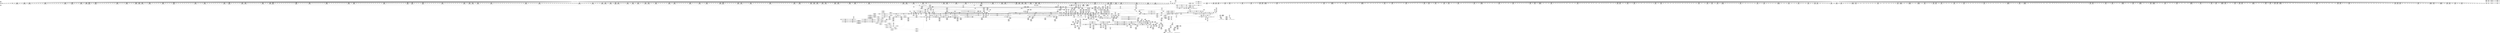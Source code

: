digraph {
	CE0x4aea690 [shape=record,shape=Mrecord,label="{CE0x4aea690|may_link:tmp18|security/selinux/hooks.c,1789}"]
	CE0x4aea110 [shape=record,shape=Mrecord,label="{CE0x4aea110|may_link:tmp17|security/selinux/hooks.c,1786|*SummSink*}"]
	CE0x4aa3240 [shape=record,shape=Mrecord,label="{CE0x4aa3240|may_link:tmp14|security/selinux/hooks.c,1783|*SummSource*}"]
	CE0x4ae9e10 [shape=record,shape=Mrecord,label="{CE0x4ae9e10|may_link:tmp17|security/selinux/hooks.c,1786}"]
	CE0x4a5d870 [shape=record,shape=Mrecord,label="{CE0x4a5d870|current_sid:tmp4|security/selinux/hooks.c,218}"]
	CE0x4a78a10 [shape=record,shape=Mrecord,label="{CE0x4a78a10|56:_i8*,_:_CRE_864,865_}"]
	CE0x4a7bb40 [shape=record,shape=Mrecord,label="{CE0x4a7bb40|56:_i8*,_:_CRE_909,910_}"]
	CE0x4ab0df0 [shape=record,shape=Mrecord,label="{CE0x4ab0df0|i64*_getelementptr_inbounds_(_14_x_i64_,_14_x_i64_*___llvm_gcov_ctr219,_i64_0,_i64_8)|*Constant*}"]
	CE0x4a75080 [shape=record,shape=Mrecord,label="{CE0x4a75080|56:_i8*,_:_CRE_617,618_}"]
	CE0x4a34000 [shape=record,shape=Mrecord,label="{CE0x4a34000|56:_i8*,_:_CRE_267,268_}"]
	CE0x4a46e50 [shape=record,shape=Mrecord,label="{CE0x4a46e50|56:_i8*,_:_CRE_528,536_|*MultipleSource*|security/selinux/hooks.c,1769|Function::may_link&Arg::dir::|Function::selinux_inode_link&Arg::dir::}"]
	CE0x4aafaf0 [shape=record,shape=Mrecord,label="{CE0x4aafaf0|__llvm_gcov_indirect_counter_increment:predecessor|Function::__llvm_gcov_indirect_counter_increment&Arg::predecessor::|*SummSource*}"]
	CE0x4abf140 [shape=record,shape=Mrecord,label="{CE0x4abf140|56:_i8*,_:_CRE_601,602_}"]
	CE0x4b0ce40 [shape=record,shape=Mrecord,label="{CE0x4b0ce40|may_link:tmp26|security/selinux/hooks.c,1799|*SummSink*}"]
	CE0x4a5dc60 [shape=record,shape=Mrecord,label="{CE0x4a5dc60|56:_i8*,_:_CRE_171,172_}"]
	"CONST[source:0(mediator),value:2(dynamic)][purpose:{object}][SnkIdx:6]"
	CE0x4aef4f0 [shape=record,shape=Mrecord,label="{CE0x4aef4f0|i64*_getelementptr_inbounds_(_11_x_i64_,_11_x_i64_*___llvm_gcov_ctr125,_i64_0,_i64_10)|*Constant*|*SummSink*}"]
	CE0x4aa55d0 [shape=record,shape=Mrecord,label="{CE0x4aa55d0|104:_%struct.inode*,_:_CRE_104,112_|*MultipleSource*|Function::selinux_inode_link&Arg::old_dentry::|security/selinux/hooks.c,1770|Function::may_link&Arg::dentry::}"]
	CE0x4ad5e30 [shape=record,shape=Mrecord,label="{CE0x4ad5e30|i64*_getelementptr_inbounds_(_14_x_i64_,_14_x_i64_*___llvm_gcov_ctr219,_i64_0,_i64_11)|*Constant*}"]
	CE0x4a5d1e0 [shape=record,shape=Mrecord,label="{CE0x4a5d1e0|may_link:tmp3|security/selinux/hooks.c,1769}"]
	CE0x4aa8280 [shape=record,shape=Mrecord,label="{CE0x4aa8280|104:_%struct.inode*,_:_CRE_176,177_}"]
	CE0x4a63e20 [shape=record,shape=Mrecord,label="{CE0x4a63e20|56:_i8*,_:_CRE_328,336_|*MultipleSource*|security/selinux/hooks.c,1769|Function::may_link&Arg::dir::|Function::selinux_inode_link&Arg::dir::}"]
	CE0x4abcf40 [shape=record,shape=Mrecord,label="{CE0x4abcf40|56:_i8*,_:_CRE_569,570_}"]
	CE0x4acdc00 [shape=record,shape=Mrecord,label="{CE0x4acdc00|28:_i32,_:_CRE_13,14_}"]
	CE0x4aa6900 [shape=record,shape=Mrecord,label="{CE0x4aa6900|104:_%struct.inode*,_:_CRE_156,157_}"]
	CE0x4aa1ea0 [shape=record,shape=Mrecord,label="{CE0x4aa1ea0|current_sid:tmp1}"]
	CE0x4ab76e0 [shape=record,shape=Mrecord,label="{CE0x4ab76e0|56:_i8*,_:_CRE_312,320_|*MultipleSource*|*LoadInst*|security/selinux/hooks.c,1770|security/selinux/hooks.c,1770}"]
	CE0x4a3d660 [shape=record,shape=Mrecord,label="{CE0x4a3d660|may_link:if.then}"]
	CE0x4a45e90 [shape=record,shape=Mrecord,label="{CE0x4a45e90|56:_i8*,_:_CRE_482,483_}"]
	CE0x4aa1000 [shape=record,shape=Mrecord,label="{CE0x4aa1000|current_sid:tmp3}"]
	CE0x4adf580 [shape=record,shape=Mrecord,label="{CE0x4adf580|may_link:sid4|security/selinux/hooks.c,1777|*SummSource*}"]
	CE0x4aa5910 [shape=record,shape=Mrecord,label="{CE0x4aa5910|104:_%struct.inode*,_:_CRE_144,145_}"]
	CE0x4ad69f0 [shape=record,shape=Mrecord,label="{CE0x4ad69f0|GLOBAL:printk|*Constant*|*SummSource*}"]
	CE0x4a74450 [shape=record,shape=Mrecord,label="{CE0x4a74450|56:_i8*,_:_CRE_602,603_}"]
	CE0x4ab66f0 [shape=record,shape=Mrecord,label="{CE0x4ab66f0|56:_i8*,_:_CRE_298,299_}"]
	CE0x4a28f80 [shape=record,shape=Mrecord,label="{CE0x4a28f80|may_link:i_security|security/selinux/hooks.c,1769|*SummSink*}"]
	CE0x4a4caa0 [shape=record,shape=Mrecord,label="{CE0x4a4caa0|56:_i8*,_:_CRE_304,305_}"]
	CE0x4ac44a0 [shape=record,shape=Mrecord,label="{CE0x4ac44a0|56:_i8*,_:_CRE_870,871_}"]
	CE0x4ac0680 [shape=record,shape=Mrecord,label="{CE0x4ac0680|56:_i8*,_:_CRE_621,622_}"]
	CE0x4ad7300 [shape=record,shape=Mrecord,label="{CE0x4ad7300|VOIDTB_TE_array:_GCE_.str64_private_unnamed_addr_constant_38_x_i8_c_014SELinux:_%s:_unrecognized_kind_%d_0A_00_,_align_1:_elem_0:default:}"]
	CE0x4a77290 [shape=record,shape=Mrecord,label="{CE0x4a77290|56:_i8*,_:_CRE_760,768_|*MultipleSource*|security/selinux/hooks.c,1769|Function::may_link&Arg::dir::|Function::selinux_inode_link&Arg::dir::}"]
	CE0x4abc6c0 [shape=record,shape=Mrecord,label="{CE0x4abc6c0|56:_i8*,_:_CRE_561,562_}"]
	CE0x4a78010 [shape=record,shape=Mrecord,label="{CE0x4a78010|56:_i8*,_:_CRE_824,832_|*MultipleSource*|security/selinux/hooks.c,1769|Function::may_link&Arg::dir::|Function::selinux_inode_link&Arg::dir::}"]
	CE0x4ab5a30 [shape=record,shape=Mrecord,label="{CE0x4ab5a30|56:_i8*,_:_CRE_286,287_}"]
	CE0x4aabde0 [shape=record,shape=Mrecord,label="{CE0x4aabde0|104:_%struct.inode*,_:_CRE_240,248_|*MultipleSource*|Function::selinux_inode_link&Arg::old_dentry::|security/selinux/hooks.c,1770|Function::may_link&Arg::dentry::}"]
	CE0x4a62b50 [shape=record,shape=Mrecord,label="{CE0x4a62b50|may_link:tmp11|security/selinux/hooks.c,1778}"]
	CE0x4b0d8f0 [shape=record,shape=Mrecord,label="{CE0x4b0d8f0|current_sid:bb|*SummSink*}"]
	CE0x4ae2140 [shape=record,shape=Mrecord,label="{CE0x4ae2140|avc_has_perm:ssid|Function::avc_has_perm&Arg::ssid::|*SummSink*}"]
	CE0x4abdaf0 [shape=record,shape=Mrecord,label="{CE0x4abdaf0|56:_i8*,_:_CRE_580,581_}"]
	CE0x4a49fb0 [shape=record,shape=Mrecord,label="{CE0x4a49fb0|current_sid:tmp1|*SummSink*}"]
	CE0x4a46510 [shape=record,shape=Mrecord,label="{CE0x4a46510|56:_i8*,_:_CRE_500,504_|*MultipleSource*|security/selinux/hooks.c,1769|Function::may_link&Arg::dir::|Function::selinux_inode_link&Arg::dir::}"]
	CE0x4b07840 [shape=record,shape=Mrecord,label="{CE0x4b07840|GLOBAL:__llvm_gcov_ctr125|Global_var:__llvm_gcov_ctr125|*SummSink*}"]
	CE0x4aaa3c0 [shape=record,shape=Mrecord,label="{CE0x4aaa3c0|104:_%struct.inode*,_:_CRE_204,205_}"]
	CE0x4a321b0 [shape=record,shape=Mrecord,label="{CE0x4a321b0|__llvm_gcov_indirect_counter_increment:tmp2}"]
	CE0x4a37a50 [shape=record,shape=Mrecord,label="{CE0x4a37a50|56:_i8*,_:_CRE_197,198_}"]
	CE0x5e86d60 [shape=record,shape=Mrecord,label="{CE0x5e86d60|selinux_inode_link:tmp|*SummSource*}"]
	CE0x4a4ee50 [shape=record,shape=Mrecord,label="{CE0x4a4ee50|56:_i8*,_:_CRE_968,976_|*MultipleSource*|security/selinux/hooks.c,1769|Function::may_link&Arg::dir::|Function::selinux_inode_link&Arg::dir::}"]
	CE0x4aa4930 [shape=record,shape=Mrecord,label="{CE0x4aa4930|104:_%struct.inode*,_:_CRE_88,89_}"]
	CE0x4a5a2c0 [shape=record,shape=Mrecord,label="{CE0x4a5a2c0|get_current:tmp2|*SummSource*}"]
	CE0x4a4d7a0 [shape=record,shape=Mrecord,label="{CE0x4a4d7a0|i32_1|*Constant*|*SummSource*}"]
	CE0x4ab6f70 [shape=record,shape=Mrecord,label="{CE0x4ab6f70|56:_i8*,_:_CRE_306,307_}"]
	CE0x4abf8b0 [shape=record,shape=Mrecord,label="{CE0x4abf8b0|56:_i8*,_:_CRE_608,609_}"]
	CE0x4aca790 [shape=record,shape=Mrecord,label="{CE0x4aca790|56:_i8*,_:_CRE_933,934_}"]
	CE0x4aa5010 [shape=record,shape=Mrecord,label="{CE0x4aa5010|104:_%struct.inode*,_:_CRE_92,93_}"]
	CE0x4adbbc0 [shape=record,shape=Mrecord,label="{CE0x4adbbc0|i8_10|*Constant*|*SummSource*}"]
	CE0x4a28f10 [shape=record,shape=Mrecord,label="{CE0x4a28f10|56:_i8*,_:_CRE_0,2_|*MultipleSource*|security/selinux/hooks.c,1769|Function::may_link&Arg::dir::|Function::selinux_inode_link&Arg::dir::}"]
	CE0x4a73410 [shape=record,shape=Mrecord,label="{CE0x4a73410|56:_i8*,_:_CRE_582,583_}"]
	CE0x4a4e6b0 [shape=record,shape=Mrecord,label="{CE0x4a4e6b0|56:_i8*,_:_CRE_934,935_}"]
	CE0x4a432c0 [shape=record,shape=Mrecord,label="{CE0x4a432c0|56:_i8*,_:_CRE_161,162_}"]
	CE0x4a72bf0 [shape=record,shape=Mrecord,label="{CE0x4a72bf0|56:_i8*,_:_CRE_572,573_}"]
	CE0x4ac1d70 [shape=record,shape=Mrecord,label="{CE0x4ac1d70|56:_i8*,_:_CRE_704,712_|*MultipleSource*|*LoadInst*|security/selinux/hooks.c,1770|security/selinux/hooks.c,1770}"]
	CE0x4adf3b0 [shape=record,shape=Mrecord,label="{CE0x4adf3b0|i32_3|*Constant*|*SummSource*}"]
	CE0x4ae1180 [shape=record,shape=Mrecord,label="{CE0x4ae1180|may_link:call5|security/selinux/hooks.c,1777|*SummSource*}"]
	CE0x4a770d0 [shape=record,shape=Mrecord,label="{CE0x4a770d0|56:_i8*,_:_CRE_752,756_|*MultipleSource*|security/selinux/hooks.c,1769|Function::may_link&Arg::dir::|Function::selinux_inode_link&Arg::dir::}"]
	CE0x4ab3610 [shape=record,shape=Mrecord,label="{CE0x4ab3610|56:_i8*,_:_CRE_252,253_}"]
	CE0x4b12600 [shape=record,shape=Mrecord,label="{CE0x4b12600|GLOBAL:lockdep_rcu_suspicious|*Constant*}"]
	CE0x4a5f080 [shape=record,shape=Mrecord,label="{CE0x4a5f080|56:_i8*,_:_CRE_40,48_|*MultipleSource*|security/selinux/hooks.c,1769|Function::may_link&Arg::dir::|Function::selinux_inode_link&Arg::dir::}"]
	CE0x4a73820 [shape=record,shape=Mrecord,label="{CE0x4a73820|56:_i8*,_:_CRE_587,588_}"]
	CE0x4a4a490 [shape=record,shape=Mrecord,label="{CE0x4a4a490|56:_i8*,_:_CRE_279,280_}"]
	CE0x4aef190 [shape=record,shape=Mrecord,label="{CE0x4aef190|current_sid:tmp19|security/selinux/hooks.c,218|*SummSource*}"]
	CE0x4aaa750 [shape=record,shape=Mrecord,label="{CE0x4aaa750|104:_%struct.inode*,_:_CRE_207,208_}"]
	CE0x4a7d080 [shape=record,shape=Mrecord,label="{CE0x4a7d080|56:_i8*,_:_CRE_929,930_}"]
	CE0x4a33cc0 [shape=record,shape=Mrecord,label="{CE0x4a33cc0|56:_i8*,_:_CRE_263,264_}"]
	CE0x4acace0 [shape=record,shape=Mrecord,label="{CE0x4acace0|56:_i8*,_:_CRE_944,952_|*MultipleSource*|*LoadInst*|security/selinux/hooks.c,1770|security/selinux/hooks.c,1770}"]
	CE0x4a77610 [shape=record,shape=Mrecord,label="{CE0x4a77610|56:_i8*,_:_CRE_776,792_|*MultipleSource*|security/selinux/hooks.c,1769|Function::may_link&Arg::dir::|Function::selinux_inode_link&Arg::dir::}"]
	CE0x4a74790 [shape=record,shape=Mrecord,label="{CE0x4a74790|56:_i8*,_:_CRE_606,607_}"]
	CE0x4a81800 [shape=record,shape=Mrecord,label="{CE0x4a81800|56:_i8*,_:_CRE_139,140_}"]
	CE0x4abdd10 [shape=record,shape=Mrecord,label="{CE0x4abdd10|56:_i8*,_:_CRE_582,583_}"]
	CE0x4abf690 [shape=record,shape=Mrecord,label="{CE0x4abf690|56:_i8*,_:_CRE_606,607_}"]
	CE0x4ac49f0 [shape=record,shape=Mrecord,label="{CE0x4ac49f0|56:_i8*,_:_CRE_875,876_}"]
	CE0x4a63c80 [shape=record,shape=Mrecord,label="{CE0x4a63c80|56:_i8*,_:_CRE_312,320_|*MultipleSource*|security/selinux/hooks.c,1769|Function::may_link&Arg::dir::|Function::selinux_inode_link&Arg::dir::}"]
	CE0x4a62330 [shape=record,shape=Mrecord,label="{CE0x4a62330|may_link:i_security|security/selinux/hooks.c,1769|*SummSource*}"]
	CE0x4aaa160 [shape=record,shape=Mrecord,label="{CE0x4aaa160|104:_%struct.inode*,_:_CRE_202,203_}"]
	CE0x4a2e320 [shape=record,shape=Mrecord,label="{CE0x4a2e320|56:_i8*,_:_CRE_136,137_}"]
	CE0x4a33f30 [shape=record,shape=Mrecord,label="{CE0x4a33f30|56:_i8*,_:_CRE_266,267_}"]
	CE0x4ab1210 [shape=record,shape=Mrecord,label="{CE0x4ab1210|current_sid:sid|security/selinux/hooks.c,220|*SummSink*}"]
	CE0x4a37f30 [shape=record,shape=Mrecord,label="{CE0x4a37f30|56:_i8*,_:_CRE_203,204_}"]
	CE0x4ad5520 [shape=record,shape=Mrecord,label="{CE0x4ad5520|may_link:tmp10|security/selinux/hooks.c,1778}"]
	CE0x4a4e460 [shape=record,shape=Mrecord,label="{CE0x4a4e460|56:_i8*,_:_CRE_270,271_}"]
	CE0x4ab9640 [shape=record,shape=Mrecord,label="{CE0x4ab9640|56:_i8*,_:_CRE_464,472_|*MultipleSource*|*LoadInst*|security/selinux/hooks.c,1770|security/selinux/hooks.c,1770}"]
	CE0x4a3cb10 [shape=record,shape=Mrecord,label="{CE0x4a3cb10|i64*_getelementptr_inbounds_(_2_x_i64_,_2_x_i64_*___llvm_gcov_ctr218,_i64_0,_i64_0)|*Constant*}"]
	CE0x4ac9f10 [shape=record,shape=Mrecord,label="{CE0x4ac9f10|56:_i8*,_:_CRE_925,926_}"]
	CE0x4a832c0 [shape=record,shape=Mrecord,label="{CE0x4a832c0|56:_i8*,_:_CRE_194,195_}"]
	CE0x4ad6330 [shape=record,shape=Mrecord,label="{CE0x4ad6330|may_link:tmp20|security/selinux/hooks.c,1793|*SummSource*}"]
	CE0x4aed5d0 [shape=record,shape=Mrecord,label="{CE0x4aed5d0|i32_1|*Constant*}"]
	CE0x4ae7ef0 [shape=record,shape=Mrecord,label="{CE0x4ae7ef0|i64**_getelementptr_inbounds_(_4_x_i64*_,_4_x_i64*_*___llvm_gcda_edge_table220,_i64_0,_i64_3)|*Constant*|*SummSource*}"]
	CE0x4a413c0 [shape=record,shape=Mrecord,label="{CE0x4a413c0|i64_1|*Constant*}"]
	CE0x4271010 [shape=record,shape=Mrecord,label="{CE0x4271010|may_link:kind|Function::may_link&Arg::kind::|*SummSink*}"]
	CE0x4ad6d70 [shape=record,shape=Mrecord,label="{CE0x4ad6d70|GLOBAL:printk|*Constant*|*SummSink*}"]
	CE0x4ab9810 [shape=record,shape=Mrecord,label="{CE0x4ab9810|56:_i8*,_:_CRE_473,474_}"]
	CE0x4add150 [shape=record,shape=Mrecord,label="{CE0x4add150|may_link:tobool|security/selinux/hooks.c,1776|*SummSink*}"]
	CE0x4b0cd60 [shape=record,shape=Mrecord,label="{CE0x4b0cd60|i64*_getelementptr_inbounds_(_14_x_i64_,_14_x_i64_*___llvm_gcov_ctr219,_i64_0,_i64_13)|*Constant*|*SummSink*}"]
	CE0x4a7df60 [shape=record,shape=Mrecord,label="{CE0x4a7df60|56:_i8*,_:_CRE_904,905_}"]
	CE0x4aab590 [shape=record,shape=Mrecord,label="{CE0x4aab590|104:_%struct.inode*,_:_CRE_219,220_}"]
	CE0x4ae8540 [shape=record,shape=Mrecord,label="{CE0x4ae8540|may_link:tmp18|security/selinux/hooks.c,1789|*SummSink*}"]
	CE0x4a82370 [shape=record,shape=Mrecord,label="{CE0x4a82370|56:_i8*,_:_CRE_150,151_}"]
	CE0x4a4c9d0 [shape=record,shape=Mrecord,label="{CE0x4a4c9d0|56:_i8*,_:_CRE_303,304_}"]
	CE0x4abeae0 [shape=record,shape=Mrecord,label="{CE0x4abeae0|56:_i8*,_:_CRE_595,596_}"]
	CE0x4ac36d0 [shape=record,shape=Mrecord,label="{CE0x4ac36d0|56:_i8*,_:_CRE_832,840_|*MultipleSource*|*LoadInst*|security/selinux/hooks.c,1770|security/selinux/hooks.c,1770}"]
	CE0x4a83d60 [shape=record,shape=Mrecord,label="{CE0x4a83d60|56:_i8*,_:_CRE_204,205_}"]
	CE0x4adfd10 [shape=record,shape=Mrecord,label="{CE0x4adfd10|0:_i8,_8:_%struct.dentry*,_24:_%struct.selinux_audit_data*,_:_SCMRE_0,1_|*MultipleSource*|security/selinux/hooks.c, 1764|security/selinux/hooks.c,1772}"]
	CE0x4a77450 [shape=record,shape=Mrecord,label="{CE0x4a77450|56:_i8*,_:_CRE_768,776_|*MultipleSource*|security/selinux/hooks.c,1769|Function::may_link&Arg::dir::|Function::selinux_inode_link&Arg::dir::}"]
	CE0x4a60660 [shape=record,shape=Mrecord,label="{CE0x4a60660|56:_i8*,_:_CRE_162,163_}"]
	CE0x4ac2bf0 [shape=record,shape=Mrecord,label="{CE0x4ac2bf0|56:_i8*,_:_CRE_776,792_|*MultipleSource*|*LoadInst*|security/selinux/hooks.c,1770|security/selinux/hooks.c,1770}"]
	CE0x4a4c5c0 [shape=record,shape=Mrecord,label="{CE0x4a4c5c0|56:_i8*,_:_CRE_298,299_}"]
	CE0x4ad2f00 [shape=record,shape=Mrecord,label="{CE0x4ad2f00|28:_i32,_:_CRE_107,108_}"]
	CE0x4a32cc0 [shape=record,shape=Mrecord,label="{CE0x4a32cc0|may_link:sw.epilog|*SummSource*}"]
	CE0x4ae1e50 [shape=record,shape=Mrecord,label="{CE0x4ae1e50|avc_has_perm:ssid|Function::avc_has_perm&Arg::ssid::}"]
	CE0x4a7f060 [shape=record,shape=Mrecord,label="{CE0x4a7f060|56:_i8*,_:_CRE_920,921_}"]
	CE0x4add870 [shape=record,shape=Mrecord,label="{CE0x4add870|may_link:cond|security/selinux/hooks.c,1776|*SummSource*}"]
	CE0x4ab64d0 [shape=record,shape=Mrecord,label="{CE0x4ab64d0|56:_i8*,_:_CRE_296,297_}"]
	CE0x4ac1f40 [shape=record,shape=Mrecord,label="{CE0x4ac1f40|56:_i8*,_:_CRE_712,728_|*MultipleSource*|*LoadInst*|security/selinux/hooks.c,1770|security/selinux/hooks.c,1770}"]
	CE0x4a7a2d0 [shape=record,shape=Mrecord,label="{CE0x4a7a2d0|56:_i8*,_:_CRE_886,887_}"]
	CE0x4aaba50 [shape=record,shape=Mrecord,label="{CE0x4aaba50|104:_%struct.inode*,_:_CRE_223,224_}"]
	CE0x4a4aa50 [shape=record,shape=Mrecord,label="{CE0x4a4aa50|selinux_inode_link:tmp1|*SummSink*}"]
	CE0x4aae410 [shape=record,shape=Mrecord,label="{CE0x4aae410|may_link:tmp3|security/selinux/hooks.c,1769|*SummSource*}"]
	CE0x4aa03a0 [shape=record,shape=Mrecord,label="{CE0x4aa03a0|%struct.task_struct*_(%struct.task_struct**)*_asm_movq_%gs:$_1:P_,$0_,_r,im,_dirflag_,_fpsr_,_flags_|*SummSource*}"]
	CE0x4a63bb0 [shape=record,shape=Mrecord,label="{CE0x4a63bb0|56:_i8*,_:_CRE_311,312_}"]
	CE0x4aa0a40 [shape=record,shape=Mrecord,label="{CE0x4aa0a40|get_current:tmp1|*SummSink*}"]
	CE0x4a60590 [shape=record,shape=Mrecord,label="{CE0x4a60590|56:_i8*,_:_CRE_161,162_}"]
	CE0x4aa7e60 [shape=record,shape=Mrecord,label="{CE0x4aa7e60|104:_%struct.inode*,_:_CRE_174,175_}"]
	CE0x4ad13f0 [shape=record,shape=Mrecord,label="{CE0x4ad13f0|28:_i32,_:_CRE_84,85_}"]
	CE0x4a72cc0 [shape=record,shape=Mrecord,label="{CE0x4a72cc0|56:_i8*,_:_CRE_573,574_}"]
	CE0x5681e60 [shape=record,shape=Mrecord,label="{CE0x5681e60|selinux_inode_link:call|security/selinux/hooks.c,2769}"]
	CE0x4aa1e30 [shape=record,shape=Mrecord,label="{CE0x4aa1e30|i64_1|*Constant*}"]
	CE0x4a87020 [shape=record,shape=Mrecord,label="{CE0x4a87020|56:_i8*,_:_CRE_2,4_|*MultipleSource*|*LoadInst*|security/selinux/hooks.c,1770|security/selinux/hooks.c,1770}"]
	CE0x4a4d590 [shape=record,shape=Mrecord,label="{CE0x4a4d590|i64_4|*Constant*}"]
	CE0x4afb7a0 [shape=record,shape=Mrecord,label="{CE0x4afb7a0|i64*_getelementptr_inbounds_(_14_x_i64_,_14_x_i64_*___llvm_gcov_ctr219,_i64_0,_i64_12)|*Constant*|*SummSource*}"]
	CE0x4a4c690 [shape=record,shape=Mrecord,label="{CE0x4a4c690|56:_i8*,_:_CRE_299,300_}"]
	CE0x4abe9d0 [shape=record,shape=Mrecord,label="{CE0x4abe9d0|56:_i8*,_:_CRE_594,595_}"]
	CE0x4a5b330 [shape=record,shape=Mrecord,label="{CE0x4a5b330|i64_2|*Constant*}"]
	CE0x4a334a0 [shape=record,shape=Mrecord,label="{CE0x4a334a0|56:_i8*,_:_CRE_253,254_}"]
	CE0x4ade030 [shape=record,shape=Mrecord,label="{CE0x4ade030|may_link:or|security/selinux/hooks.c,1776}"]
	CE0x4b0ee80 [shape=record,shape=Mrecord,label="{CE0x4b0ee80|i64*_getelementptr_inbounds_(_11_x_i64_,_11_x_i64_*___llvm_gcov_ctr125,_i64_0,_i64_0)|*Constant*|*SummSink*}"]
	CE0x4ad10f0 [shape=record,shape=Mrecord,label="{CE0x4ad10f0|28:_i32,_:_CRE_81,82_}"]
	CE0x4a3c2b0 [shape=record,shape=Mrecord,label="{CE0x4a3c2b0|i64*_getelementptr_inbounds_(_2_x_i64_,_2_x_i64_*___llvm_gcov_ctr218,_i64_0,_i64_0)|*Constant*|*SummSink*}"]
	CE0x4a4b310 [shape=record,shape=Mrecord,label="{CE0x4a4b310|may_link:sw.bb}"]
	CE0x4a80180 [shape=record,shape=Mrecord,label="{CE0x4a80180|may_link:tmp2|*LoadInst*|security/selinux/hooks.c,1769|*SummSource*}"]
	CE0x4a85a50 [shape=record,shape=Mrecord,label="{CE0x4a85a50|56:_i8*,_:_CRE_32,40_|*MultipleSource*|*LoadInst*|security/selinux/hooks.c,1770|security/selinux/hooks.c,1770}"]
	CE0x4a7a600 [shape=record,shape=Mrecord,label="{CE0x4a7a600|56:_i8*,_:_CRE_889,890_}"]
	CE0x4aa4d70 [shape=record,shape=Mrecord,label="{CE0x4aa4d70|104:_%struct.inode*,_:_CRE_90,91_}"]
	CE0x4aa27d0 [shape=record,shape=Mrecord,label="{CE0x4aa27d0|current_sid:if.end|*SummSink*}"]
	CE0x4abfad0 [shape=record,shape=Mrecord,label="{CE0x4abfad0|56:_i8*,_:_CRE_610,611_}"]
	CE0x4a4d630 [shape=record,shape=Mrecord,label="{CE0x4a4d630|i64_4|*Constant*|*SummSource*}"]
	CE0x4a434e0 [shape=record,shape=Mrecord,label="{CE0x4a434e0|56:_i8*,_:_CRE_163,164_}"]
	CE0x4acb1d0 [shape=record,shape=Mrecord,label="{CE0x4acb1d0|56:_i8*,_:_CRE_968,976_|*MultipleSource*|*LoadInst*|security/selinux/hooks.c,1770|security/selinux/hooks.c,1770}"]
	CE0x4a574e0 [shape=record,shape=Mrecord,label="{CE0x4a574e0|i1_true|*Constant*|*SummSink*}"]
	CE0x4a7a1c0 [shape=record,shape=Mrecord,label="{CE0x4a7a1c0|56:_i8*,_:_CRE_885,886_}"]
	CE0x4ae7450 [shape=record,shape=Mrecord,label="{CE0x4ae7450|__llvm_gcov_indirect_counter_increment:bb|*SummSource*}"]
	CE0x4ae3680 [shape=record,shape=Mrecord,label="{CE0x4ae3680|avc_has_perm:auditdata|Function::avc_has_perm&Arg::auditdata::|*SummSink*}"]
	CE0x4aa91f0 [shape=record,shape=Mrecord,label="{CE0x4aa91f0|104:_%struct.inode*,_:_CRE_189,190_}"]
	CE0x4b06cb0 [shape=record,shape=Mrecord,label="{CE0x4b06cb0|__llvm_gcov_indirect_counter_increment:tmp6}"]
	CE0x4a2e4e0 [shape=record,shape=Mrecord,label="{CE0x4a2e4e0|56:_i8*,_:_CRE_137,138_}"]
	CE0x4a378b0 [shape=record,shape=Mrecord,label="{CE0x4a378b0|56:_i8*,_:_CRE_195,196_}"]
	CE0x4a835f0 [shape=record,shape=Mrecord,label="{CE0x4a835f0|56:_i8*,_:_CRE_197,198_}"]
	CE0x4ae2880 [shape=record,shape=Mrecord,label="{CE0x4ae2880|i16_7|*Constant*|*SummSource*}"]
	CE0x4a83e70 [shape=record,shape=Mrecord,label="{CE0x4a83e70|56:_i8*,_:_CRE_205,206_}"]
	CE0x4ab9b40 [shape=record,shape=Mrecord,label="{CE0x4ab9b40|56:_i8*,_:_CRE_476,477_}"]
	CE0x4ad8c90 [shape=record,shape=Mrecord,label="{CE0x4ad8c90|may_link:tobool6|security/selinux/hooks.c,1778}"]
	CE0x4a52c40 [shape=record,shape=Mrecord,label="{CE0x4a52c40|current_sid:entry|*SummSource*}"]
	CE0x4a7ef50 [shape=record,shape=Mrecord,label="{CE0x4a7ef50|56:_i8*,_:_CRE_919,920_}"]
	CE0x4ae7fd0 [shape=record,shape=Mrecord,label="{CE0x4ae7fd0|i64*_getelementptr_inbounds_(_14_x_i64_,_14_x_i64_*___llvm_gcov_ctr219,_i64_0,_i64_10)|*Constant*}"]
	CE0x4b06eb0 [shape=record,shape=Mrecord,label="{CE0x4b06eb0|current_sid:tmp8|security/selinux/hooks.c,218}"]
	CE0x4ab9d90 [shape=record,shape=Mrecord,label="{CE0x4ab9d90|56:_i8*,_:_CRE_477,478_}"]
	CE0x4a80d00 [shape=record,shape=Mrecord,label="{CE0x4a80d00|56:_i8*,_:_CRE_104,112_|*MultipleSource*|*LoadInst*|security/selinux/hooks.c,1770|security/selinux/hooks.c,1770}"]
	CE0x4a7fd50 [shape=record,shape=Mrecord,label="{CE0x4a7fd50|56:_i8*,_:_CRE_1000,1008_|*MultipleSource*|security/selinux/hooks.c,1769|Function::may_link&Arg::dir::|Function::selinux_inode_link&Arg::dir::}"]
	CE0x4addd00 [shape=record,shape=Mrecord,label="{CE0x4addd00|i32_8388608|*Constant*|*SummSink*}"]
	CE0x4a64570 [shape=record,shape=Mrecord,label="{CE0x4a64570|56:_i8*,_:_CRE_360,376_|*MultipleSource*|security/selinux/hooks.c,1769|Function::may_link&Arg::dir::|Function::selinux_inode_link&Arg::dir::}"]
	CE0x4a7d5d0 [shape=record,shape=Mrecord,label="{CE0x4a7d5d0|56:_i8*,_:_CRE_895,896_}"]
	CE0x4acdb30 [shape=record,shape=Mrecord,label="{CE0x4acdb30|28:_i32,_:_CRE_12,13_}"]
	CE0x4acfaf0 [shape=record,shape=Mrecord,label="{CE0x4acfaf0|28:_i32,_:_CRE_59,60_}"]
	CE0x4abd9e0 [shape=record,shape=Mrecord,label="{CE0x4abd9e0|56:_i8*,_:_CRE_579,580_}"]
	CE0x4a41260 [shape=record,shape=Mrecord,label="{CE0x4a41260|i32_0|*Constant*|*SummSink*}"]
	CE0x4aa4340 [shape=record,shape=Mrecord,label="{CE0x4aa4340|104:_%struct.inode*,_:_CRE_56,64_|*MultipleSource*|Function::selinux_inode_link&Arg::old_dentry::|security/selinux/hooks.c,1770|Function::may_link&Arg::dentry::}"]
	CE0x4ae8370 [shape=record,shape=Mrecord,label="{CE0x4ae8370|i64*_getelementptr_inbounds_(_14_x_i64_,_14_x_i64_*___llvm_gcov_ctr219,_i64_0,_i64_10)|*Constant*|*SummSource*}"]
	CE0x4aa73b0 [shape=record,shape=Mrecord,label="{CE0x4aa73b0|104:_%struct.inode*,_:_CRE_165,166_}"]
	CE0x4a51ea0 [shape=record,shape=Mrecord,label="{CE0x4a51ea0|may_link:if.end|*SummSink*}"]
	CE0x4ae63b0 [shape=record,shape=Mrecord,label="{CE0x4ae63b0|current_sid:tmp22|security/selinux/hooks.c,218|*SummSource*}"]
	CE0x4a64730 [shape=record,shape=Mrecord,label="{CE0x4a64730|56:_i8*,_:_CRE_376,384_|*MultipleSource*|security/selinux/hooks.c,1769|Function::may_link&Arg::dir::|Function::selinux_inode_link&Arg::dir::}"]
	CE0x4ad6850 [shape=record,shape=Mrecord,label="{CE0x4ad6850|may_link:call9|security/selinux/hooks.c,1792|*SummSource*}"]
	CE0x4abe260 [shape=record,shape=Mrecord,label="{CE0x4abe260|56:_i8*,_:_CRE_587,588_}"]
	CE0x4a851d0 [shape=record,shape=Mrecord,label="{CE0x4a851d0|_call_void___llvm_gcov_indirect_counter_increment(i32*___llvm_gcov_global_state_pred221,_i64**_getelementptr_inbounds_(_4_x_i64*_,_4_x_i64*_*___llvm_gcda_edge_table220,_i64_0,_i64_2)),_!dbg_!27745|security/selinux/hooks.c,1786|*SummSink*}"]
	CE0x4b09bf0 [shape=record,shape=Mrecord,label="{CE0x4b09bf0|may_link:call11|security/selinux/hooks.c,1797}"]
	CE0x4a63a10 [shape=record,shape=Mrecord,label="{CE0x4a63a10|56:_i8*,_:_CRE_309,310_}"]
	CE0x4a5e960 [shape=record,shape=Mrecord,label="{CE0x4a5e960|56:_i8*,_:_CRE_187,188_}"]
	CE0x4a56cd0 [shape=record,shape=Mrecord,label="{CE0x4a56cd0|current_sid:tmp10|security/selinux/hooks.c,218|*SummSource*}"]
	CE0x4a37570 [shape=record,shape=Mrecord,label="{CE0x4a37570|56:_i8*,_:_CRE_191,192_}"]
	CE0x4a44090 [shape=record,shape=Mrecord,label="{CE0x4a44090|56:_i8*,_:_CRE_174,175_}"]
	CE0x4aa60b0 [shape=record,shape=Mrecord,label="{CE0x4aa60b0|104:_%struct.inode*,_:_CRE_149,150_}"]
	CE0x4adcb60 [shape=record,shape=Mrecord,label="{CE0x4adcb60|may_link:dentry2|security/selinux/hooks.c,1773|*SummSource*}"]
	CE0x4a57360 [shape=record,shape=Mrecord,label="{CE0x4a57360|i1_true|*Constant*|*SummSource*}"]
	CE0x4a9d7b0 [shape=record,shape=Mrecord,label="{CE0x4a9d7b0|current_sid:tmp3|*SummSink*}"]
	CE0x4a2df40 [shape=record,shape=Mrecord,label="{CE0x4a2df40|56:_i8*,_:_CRE_120,128_|*MultipleSource*|security/selinux/hooks.c,1769|Function::may_link&Arg::dir::|Function::selinux_inode_link&Arg::dir::}"]
	CE0x4aca680 [shape=record,shape=Mrecord,label="{CE0x4aca680|56:_i8*,_:_CRE_932,933_}"]
	"CONST[source:0(mediator),value:0(static)][purpose:{operation}][SnkIdx:7]"
	CE0x4a62930 [shape=record,shape=Mrecord,label="{CE0x4a62930|i32_-1|*Constant*|*SummSource*}"]
	CE0x4ae39c0 [shape=record,shape=Mrecord,label="{CE0x4ae39c0|_ret_i32_%retval.0,_!dbg_!27728|security/selinux/avc.c,775|*SummSink*}"]
	CE0x4a81460 [shape=record,shape=Mrecord,label="{CE0x4a81460|56:_i8*,_:_CRE_137,138_}"]
	CE0x4a79fa0 [shape=record,shape=Mrecord,label="{CE0x4a79fa0|56:_i8*,_:_CRE_883,884_}"]
	CE0x4a4b590 [shape=record,shape=Mrecord,label="{CE0x4a4b590|may_link:sw.bb8}"]
	CE0x4a74ad0 [shape=record,shape=Mrecord,label="{CE0x4a74ad0|56:_i8*,_:_CRE_610,611_}"]
	CE0x4ac24b0 [shape=record,shape=Mrecord,label="{CE0x4ac24b0|56:_i8*,_:_CRE_744,752_|*MultipleSource*|*LoadInst*|security/selinux/hooks.c,1770|security/selinux/hooks.c,1770}"]
	CE0x4a9e160 [shape=record,shape=Mrecord,label="{CE0x4a9e160|current_sid:tmp8|security/selinux/hooks.c,218|*SummSink*}"]
	CE0x4af0f00 [shape=record,shape=Mrecord,label="{CE0x4af0f00|_ret_%struct.task_struct*_%tmp4,_!dbg_!27714|./arch/x86/include/asm/current.h,14|*SummSink*}"]
	CE0x4ace440 [shape=record,shape=Mrecord,label="{CE0x4ace440|28:_i32,_:_CRE_22,23_}"]
	CE0x4a42d70 [shape=record,shape=Mrecord,label="{CE0x4a42d70|56:_i8*,_:_CRE_156,157_}"]
	CE0x4a7ec20 [shape=record,shape=Mrecord,label="{CE0x4a7ec20|56:_i8*,_:_CRE_916,917_}"]
	CE0x4a44a20 [shape=record,shape=Mrecord,label="{CE0x4a44a20|56:_i8*,_:_CRE_183,184_}"]
	CE0x4a4c760 [shape=record,shape=Mrecord,label="{CE0x4a4c760|56:_i8*,_:_CRE_300,301_}"]
	CE0x4ae7170 [shape=record,shape=Mrecord,label="{CE0x4ae7170|__llvm_gcov_indirect_counter_increment:bb4|*SummSink*}"]
	CE0x4a4f680 [shape=record,shape=Mrecord,label="{CE0x4a4f680|56:_i8*,_:_CRE_273,274_}"]
	CE0x4ae6b20 [shape=record,shape=Mrecord,label="{CE0x4ae6b20|current_sid:tmp24|security/selinux/hooks.c,220|*SummSink*}"]
	CE0x4adbda0 [shape=record,shape=Mrecord,label="{CE0x4adbda0|i8_10|*Constant*|*SummSink*}"]
	CE0x4aaa9b0 [shape=record,shape=Mrecord,label="{CE0x4aaa9b0|104:_%struct.inode*,_:_CRE_209,210_}"]
	CE0x4adcef0 [shape=record,shape=Mrecord,label="{CE0x4adcef0|may_link:tobool|security/selinux/hooks.c,1776}"]
	CE0x4a793f0 [shape=record,shape=Mrecord,label="{CE0x4a793f0|56:_i8*,_:_CRE_872,873_}"]
	CE0x4ab74c0 [shape=record,shape=Mrecord,label="{CE0x4ab74c0|56:_i8*,_:_CRE_311,312_}"]
	CE0x4b05f60 [shape=record,shape=Mrecord,label="{CE0x4b05f60|GLOBAL:__llvm_gcov_ctr125|Global_var:__llvm_gcov_ctr125}"]
	CE0x4a84520 [shape=record,shape=Mrecord,label="{CE0x4a84520|56:_i8*,_:_CRE_216,224_|*MultipleSource*|*LoadInst*|security/selinux/hooks.c,1770|security/selinux/hooks.c,1770}"]
	CE0x4a7ab50 [shape=record,shape=Mrecord,label="{CE0x4a7ab50|56:_i8*,_:_CRE_894,895_}"]
	CE0x4aa3d50 [shape=record,shape=Mrecord,label="{CE0x4aa3d50|i64**_getelementptr_inbounds_(_4_x_i64*_,_4_x_i64*_*___llvm_gcda_edge_table220,_i64_0,_i64_2)|*Constant*|*SummSink*}"]
	CE0x4ab99e0 [shape=record,shape=Mrecord,label="{CE0x4ab99e0|56:_i8*,_:_CRE_474,475_}"]
	CE0x4ab6090 [shape=record,shape=Mrecord,label="{CE0x4ab6090|56:_i8*,_:_CRE_292,293_}"]
	CE0x4ac0020 [shape=record,shape=Mrecord,label="{CE0x4ac0020|56:_i8*,_:_CRE_615,616_}"]
	CE0x4a4b240 [shape=record,shape=Mrecord,label="{CE0x4a4b240|may_link:return|*SummSink*}"]
	CE0x4ab73b0 [shape=record,shape=Mrecord,label="{CE0x4ab73b0|56:_i8*,_:_CRE_310,311_}"]
	"CONST[source:0(mediator),value:2(dynamic)][purpose:{subject}][SnkIdx:0]"
	CE0x4a44910 [shape=record,shape=Mrecord,label="{CE0x4a44910|56:_i8*,_:_CRE_182,183_}"]
	CE0x4afaed0 [shape=record,shape=Mrecord,label="{CE0x4afaed0|i32_16777216|*Constant*|*SummSink*}"]
	CE0x4a76f10 [shape=record,shape=Mrecord,label="{CE0x4a76f10|56:_i8*,_:_CRE_744,752_|*MultipleSource*|security/selinux/hooks.c,1769|Function::may_link&Arg::dir::|Function::selinux_inode_link&Arg::dir::}"]
	CE0x4a4eaf0 [shape=record,shape=Mrecord,label="{CE0x4a4eaf0|56:_i8*,_:_CRE_952,960_|*MultipleSource*|security/selinux/hooks.c,1769|Function::may_link&Arg::dir::|Function::selinux_inode_link&Arg::dir::}"]
	CE0x4a4bf40 [shape=record,shape=Mrecord,label="{CE0x4a4bf40|56:_i8*,_:_CRE_290,291_}"]
	CE0x4a4f5b0 [shape=record,shape=Mrecord,label="{CE0x4a4f5b0|56:_i8*,_:_CRE_272,273_}"]
	CE0x4ad04f0 [shape=record,shape=Mrecord,label="{CE0x4ad04f0|28:_i32,_:_CRE_69,70_}"]
	CE0x4a50a70 [shape=record,shape=Mrecord,label="{CE0x4a50a70|56:_i8*,_:_CRE_224,232_|*MultipleSource*|security/selinux/hooks.c,1769|Function::may_link&Arg::dir::|Function::selinux_inode_link&Arg::dir::}"]
	CE0x4a40f30 [shape=record,shape=Mrecord,label="{CE0x4a40f30|i32_0|*Constant*}"]
	CE0x4b09090 [shape=record,shape=Mrecord,label="{CE0x4b09090|current_sid:if.then|*SummSource*}"]
	CE0x4af07a0 [shape=record,shape=Mrecord,label="{CE0x4af07a0|GLOBAL:get_current|*Constant*|*SummSink*}"]
	CE0x4aa0f90 [shape=record,shape=Mrecord,label="{CE0x4aa0f90|current_sid:tmp2|*SummSink*}"]
	CE0x4a33570 [shape=record,shape=Mrecord,label="{CE0x4a33570|56:_i8*,_:_CRE_254,255_}"]
	CE0x4a79e90 [shape=record,shape=Mrecord,label="{CE0x4a79e90|56:_i8*,_:_CRE_882,883_}"]
	CE0x4ae2490 [shape=record,shape=Mrecord,label="{CE0x4ae2490|avc_has_perm:tsid|Function::avc_has_perm&Arg::tsid::|*SummSource*}"]
	CE0x4adee90 [shape=record,shape=Mrecord,label="{CE0x4adee90|may_link:tmp21|security/selinux/hooks.c,1793|*SummSink*}"]
	CE0x4a62660 [shape=record,shape=Mrecord,label="{CE0x4a62660|__llvm_gcov_indirect_counter_increment:pred|*SummSink*}"]
	CE0x4aca350 [shape=record,shape=Mrecord,label="{CE0x4aca350|56:_i8*,_:_CRE_929,930_}"]
	CE0x4a73f70 [shape=record,shape=Mrecord,label="{CE0x4a73f70|56:_i8*,_:_CRE_596,597_}"]
	CE0x4b0dd20 [shape=record,shape=Mrecord,label="{CE0x4b0dd20|COLLAPSED:_GCMRE___llvm_gcov_ctr125_internal_global_11_x_i64_zeroinitializer:_elem_0:default:}"]
	CE0x4a31670 [shape=record,shape=Mrecord,label="{CE0x4a31670|current_sid:call|security/selinux/hooks.c,218|*SummSource*}"]
	CE0x4addd70 [shape=record,shape=Mrecord,label="{CE0x4addd70|may_link:conv|security/selinux/hooks.c,1776|*SummSink*}"]
	CE0x4b32560 [shape=record,shape=Mrecord,label="{CE0x4b32560|i64*_getelementptr_inbounds_(_2_x_i64_,_2_x_i64_*___llvm_gcov_ctr98,_i64_0,_i64_1)|*Constant*|*SummSink*}"]
	CE0x4a77a10 [shape=record,shape=Mrecord,label="{CE0x4a77a10|56:_i8*,_:_CRE_800,804_|*MultipleSource*|security/selinux/hooks.c,1769|Function::may_link&Arg::dir::|Function::selinux_inode_link&Arg::dir::}"]
	CE0x4b0e7a0 [shape=record,shape=Mrecord,label="{CE0x4b0e7a0|current_sid:tmp12|security/selinux/hooks.c,218}"]
	CE0x4a815c0 [shape=record,shape=Mrecord,label="{CE0x4a815c0|56:_i8*,_:_CRE_154,155_}"]
	CE0x4abb3f0 [shape=record,shape=Mrecord,label="{CE0x4abb3f0|56:_i8*,_:_CRE_520,528_|*MultipleSource*|*LoadInst*|security/selinux/hooks.c,1770|security/selinux/hooks.c,1770}"]
	CE0x4aec0b0 [shape=record,shape=Mrecord,label="{CE0x4aec0b0|current_sid:cred|security/selinux/hooks.c,218|*SummSink*}"]
	CE0x4a7c090 [shape=record,shape=Mrecord,label="{CE0x4a7c090|56:_i8*,_:_CRE_914,915_}"]
	CE0x4aefd40 [shape=record,shape=Mrecord,label="{CE0x4aefd40|current_sid:call4|security/selinux/hooks.c,218}"]
	CE0x4ad3010 [shape=record,shape=Mrecord,label="{CE0x4ad3010|28:_i32,_:_CRE_108,109_}"]
	CE0x4ab3720 [shape=record,shape=Mrecord,label="{CE0x4ab3720|56:_i8*,_:_CRE_253,254_}"]
	CE0x4abb960 [shape=record,shape=Mrecord,label="{CE0x4abb960|56:_i8*,_:_CRE_540,544_|*MultipleSource*|*LoadInst*|security/selinux/hooks.c,1770|security/selinux/hooks.c,1770}"]
	CE0x4a4bcd0 [shape=record,shape=Mrecord,label="{CE0x4a4bcd0|56:_i8*,_:_CRE_287,288_}"]
	CE0x4a7e7e0 [shape=record,shape=Mrecord,label="{CE0x4a7e7e0|56:_i8*,_:_CRE_912,913_}"]
	CE0x4a5e070 [shape=record,shape=Mrecord,label="{CE0x4a5e070|56:_i8*,_:_CRE_176,177_}"]
	CE0x4aa5700 [shape=record,shape=Mrecord,label="{CE0x4aa5700|104:_%struct.inode*,_:_CRE_112,144_|*MultipleSource*|Function::selinux_inode_link&Arg::old_dentry::|security/selinux/hooks.c,1770|Function::may_link&Arg::dentry::}"]
	CE0x4addba0 [shape=record,shape=Mrecord,label="{CE0x4addba0|i32_8388608|*Constant*|*SummSource*}"]
	CE0x4aa79a0 [shape=record,shape=Mrecord,label="{CE0x4aa79a0|104:_%struct.inode*,_:_CRE_170,171_}"]
	CE0x4b12f30 [shape=record,shape=Mrecord,label="{CE0x4b12f30|i32_218|*Constant*}"]
	CE0x4a753c0 [shape=record,shape=Mrecord,label="{CE0x4a753c0|56:_i8*,_:_CRE_621,622_}"]
	CE0x4a430a0 [shape=record,shape=Mrecord,label="{CE0x4a430a0|56:_i8*,_:_CRE_159,160_}"]
	CE0x4a805b0 [shape=record,shape=Mrecord,label="{CE0x4a805b0|may_link:tmp4|*LoadInst*|security/selinux/hooks.c,1770}"]
	CE0x4aef060 [shape=record,shape=Mrecord,label="{CE0x4aef060|i64*_getelementptr_inbounds_(_11_x_i64_,_11_x_i64_*___llvm_gcov_ctr125,_i64_0,_i64_10)|*Constant*}"]
	CE0x4aa8150 [shape=record,shape=Mrecord,label="{CE0x4aa8150|104:_%struct.inode*,_:_CRE_175,176_}"]
	CE0x4a51460 [shape=record,shape=Mrecord,label="{CE0x4a51460|56:_i8*,_:_CRE_246,247_}"]
	CE0x4ab8d30 [shape=record,shape=Mrecord,label="{CE0x4ab8d30|56:_i8*,_:_CRE_424,432_|*MultipleSource*|*LoadInst*|security/selinux/hooks.c,1770|security/selinux/hooks.c,1770}"]
	CE0x4af92b0 [shape=record,shape=Mrecord,label="{CE0x4af92b0|i8*_getelementptr_inbounds_(_9_x_i8_,_9_x_i8_*___func__.may_link,_i32_0,_i32_0)|*Constant*|*SummSink*}"]
	CE0x4a46ad0 [shape=record,shape=Mrecord,label="{CE0x4a46ad0|56:_i8*,_:_CRE_512,520_|*MultipleSource*|security/selinux/hooks.c,1769|Function::may_link&Arg::dir::|Function::selinux_inode_link&Arg::dir::}"]
	CE0x4ad06f0 [shape=record,shape=Mrecord,label="{CE0x4ad06f0|28:_i32,_:_CRE_71,72_}"]
	CE0x4ae9870 [shape=record,shape=Mrecord,label="{CE0x4ae9870|may_link:tmp16|security/selinux/hooks.c,1786|*SummSource*}"]
	CE0x4ac46c0 [shape=record,shape=Mrecord,label="{CE0x4ac46c0|56:_i8*,_:_CRE_872,873_}"]
	CE0x4afac80 [shape=record,shape=Mrecord,label="{CE0x4afac80|i32_16777216|*Constant*}"]
	CE0x4b05930 [shape=record,shape=Mrecord,label="{CE0x4b05930|may_link:tmp24|security/selinux/hooks.c,1797}"]
	CE0x4aba720 [shape=record,shape=Mrecord,label="{CE0x4aba720|56:_i8*,_:_CRE_486,487_}"]
	CE0x4ae8db0 [shape=record,shape=Mrecord,label="{CE0x4ae8db0|may_link:tmp19|security/selinux/hooks.c,1789|*SummSink*}"]
	CE0x4ab4930 [shape=record,shape=Mrecord,label="{CE0x4ab4930|56:_i8*,_:_CRE_270,271_}"]
	CE0x4a82590 [shape=record,shape=Mrecord,label="{CE0x4a82590|56:_i8*,_:_CRE_152,153_}"]
	CE0x4a32ea0 [shape=record,shape=Mrecord,label="{CE0x4a32ea0|__llvm_gcov_indirect_counter_increment:tmp|*SummSource*}"]
	CE0x4a347c0 [shape=record,shape=Mrecord,label="{CE0x4a347c0|may_link:entry|*SummSink*}"]
	CE0x4a3a280 [shape=record,shape=Mrecord,label="{CE0x4a3a280|i64_1|*Constant*|*SummSource*}"]
	CE0x4b13910 [shape=record,shape=Mrecord,label="{CE0x4b13910|current_sid:tmp15|security/selinux/hooks.c,218|*SummSource*}"]
	CE0x4ad22f0 [shape=record,shape=Mrecord,label="{CE0x4ad22f0|28:_i32,_:_CRE_99,100_}"]
	CE0x4a43c50 [shape=record,shape=Mrecord,label="{CE0x4a43c50|56:_i8*,_:_CRE_170,171_}"]
	CE0x4ab50a0 [shape=record,shape=Mrecord,label="{CE0x4ab50a0|56:_i8*,_:_CRE_277,278_}"]
	CE0x4aa6b60 [shape=record,shape=Mrecord,label="{CE0x4aa6b60|104:_%struct.inode*,_:_CRE_158,159_}"]
	CE0x4a60730 [shape=record,shape=Mrecord,label="{CE0x4a60730|56:_i8*,_:_CRE_163,164_}"]
	CE0x4aada10 [shape=record,shape=Mrecord,label="{CE0x4aada10|104:_%struct.inode*,_:_CRE_312,313_}"]
	CE0x4aca460 [shape=record,shape=Mrecord,label="{CE0x4aca460|56:_i8*,_:_CRE_930,931_}"]
	CE0x4aad7e0 [shape=record,shape=Mrecord,label="{CE0x4aad7e0|104:_%struct.inode*,_:_CRE_310,311_}"]
	CE0x4ac2f90 [shape=record,shape=Mrecord,label="{CE0x4ac2f90|56:_i8*,_:_CRE_800,804_|*MultipleSource*|*LoadInst*|security/selinux/hooks.c,1770|security/selinux/hooks.c,1770}"]
	CE0x4ae25c0 [shape=record,shape=Mrecord,label="{CE0x4ae25c0|avc_has_perm:tsid|Function::avc_has_perm&Arg::tsid::|*SummSink*}"]
	CE0x4abe040 [shape=record,shape=Mrecord,label="{CE0x4abe040|56:_i8*,_:_CRE_585,586_}"]
	CE0x4a5a040 [shape=record,shape=Mrecord,label="{CE0x4a5a040|current_sid:tmp14|security/selinux/hooks.c,218|*SummSink*}"]
	CE0x4a4a560 [shape=record,shape=Mrecord,label="{CE0x4a4a560|56:_i8*,_:_CRE_280,281_}"]
	CE0x4abd6b0 [shape=record,shape=Mrecord,label="{CE0x4abd6b0|56:_i8*,_:_CRE_576,577_}"]
	CE0x4a5b3a0 [shape=record,shape=Mrecord,label="{CE0x4a5b3a0|i64_3|*Constant*}"]
	CE0x4b0b920 [shape=record,shape=Mrecord,label="{CE0x4b0b920|i64*_null|*Constant*|*SummSource*}"]
	CE0x66b18e0 [shape=record,shape=Mrecord,label="{CE0x66b18e0|selinux_inode_link:tmp2}"]
	CE0x4abbd00 [shape=record,shape=Mrecord,label="{CE0x4abbd00|56:_i8*,_:_CRE_553,554_}"]
	CE0x4ab3c70 [shape=record,shape=Mrecord,label="{CE0x4ab3c70|56:_i8*,_:_CRE_258,259_}"]
	CE0x4aaa030 [shape=record,shape=Mrecord,label="{CE0x4aaa030|104:_%struct.inode*,_:_CRE_201,202_}"]
	CE0x4b072b0 [shape=record,shape=Mrecord,label="{CE0x4b072b0|get_current:bb}"]
	CE0x4aded60 [shape=record,shape=Mrecord,label="{CE0x4aded60|may_link:tmp21|security/selinux/hooks.c,1793|*SummSource*}"]
	CE0x4a643b0 [shape=record,shape=Mrecord,label="{CE0x4a643b0|56:_i8*,_:_CRE_352,360_|*MultipleSource*|security/selinux/hooks.c,1769|Function::may_link&Arg::dir::|Function::selinux_inode_link&Arg::dir::}"]
	CE0x4aba3f0 [shape=record,shape=Mrecord,label="{CE0x4aba3f0|56:_i8*,_:_CRE_483,484_}"]
	CE0x4a43f80 [shape=record,shape=Mrecord,label="{CE0x4a43f80|56:_i8*,_:_CRE_173,174_}"]
	CE0x4a54230 [shape=record,shape=Mrecord,label="{CE0x4a54230|may_link:tmp12|security/selinux/hooks.c,1779}"]
	CE0x4adc540 [shape=record,shape=Mrecord,label="{CE0x4adc540|may_link:cond|security/selinux/hooks.c,1776}"]
	CE0x4aa9f00 [shape=record,shape=Mrecord,label="{CE0x4aa9f00|104:_%struct.inode*,_:_CRE_200,201_}"]
	CE0x4aa3fc0 [shape=record,shape=Mrecord,label="{CE0x4aa3fc0|may_link:tmp16|security/selinux/hooks.c,1786}"]
	CE0x4a47a80 [shape=record,shape=Mrecord,label="{CE0x4a47a80|56:_i8*,_:_CRE_556,557_}"]
	CE0x4aaa4f0 [shape=record,shape=Mrecord,label="{CE0x4aaa4f0|104:_%struct.inode*,_:_CRE_205,206_}"]
	CE0x4ab31d0 [shape=record,shape=Mrecord,label="{CE0x4ab31d0|56:_i8*,_:_CRE_248,249_}"]
	CE0x4ab5700 [shape=record,shape=Mrecord,label="{CE0x4ab5700|56:_i8*,_:_CRE_283,284_}"]
	CE0x4a36350 [shape=record,shape=Mrecord,label="{CE0x4a36350|GLOBAL:current_sid|*Constant*|*SummSource*}"]
	CE0x4abe8c0 [shape=record,shape=Mrecord,label="{CE0x4abe8c0|56:_i8*,_:_CRE_593,594_}"]
	CE0x4ace540 [shape=record,shape=Mrecord,label="{CE0x4ace540|28:_i32,_:_CRE_23,24_}"]
	CE0x4aa1490 [shape=record,shape=Mrecord,label="{CE0x4aa1490|get_current:tmp}"]
	CE0x4a81790 [shape=record,shape=Mrecord,label="{CE0x4a81790|56:_i8*,_:_CRE_140,141_}"]
	CE0x4aa9910 [shape=record,shape=Mrecord,label="{CE0x4aa9910|104:_%struct.inode*,_:_CRE_195,196_}"]
	CE0x4ade990 [shape=record,shape=Mrecord,label="{CE0x4ade990|may_link:call9|security/selinux/hooks.c,1792}"]
	CE0x4a47b90 [shape=record,shape=Mrecord,label="{CE0x4a47b90|56:_i8*,_:_CRE_558,559_}"]
	CE0x4a76810 [shape=record,shape=Mrecord,label="{CE0x4a76810|56:_i8*,_:_CRE_704,712_|*MultipleSource*|security/selinux/hooks.c,1769|Function::may_link&Arg::dir::|Function::selinux_inode_link&Arg::dir::}"]
	CE0x4a651b0 [shape=record,shape=Mrecord,label="{CE0x4a651b0|56:_i8*,_:_CRE_424,432_|*MultipleSource*|security/selinux/hooks.c,1769|Function::may_link&Arg::dir::|Function::selinux_inode_link&Arg::dir::}"]
	CE0x4b0bec0 [shape=record,shape=Mrecord,label="{CE0x4b0bec0|may_link:retval.0}"]
	CE0x4a38d70 [shape=record,shape=Mrecord,label="{CE0x4a38d70|may_link:tmp1}"]
	CE0x4aebe30 [shape=record,shape=Mrecord,label="{CE0x4aebe30|COLLAPSED:_GCMRE_current_task_external_global_%struct.task_struct*:_elem_0::|security/selinux/hooks.c,218}"]
	CE0x4abd7c0 [shape=record,shape=Mrecord,label="{CE0x4abd7c0|56:_i8*,_:_CRE_577,578_}"]
	CE0x4a792e0 [shape=record,shape=Mrecord,label="{CE0x4a792e0|56:_i8*,_:_CRE_871,872_}"]
	CE0x4ab7080 [shape=record,shape=Mrecord,label="{CE0x4ab7080|56:_i8*,_:_CRE_307,308_}"]
	CE0x4aaf9d0 [shape=record,shape=Mrecord,label="{CE0x4aaf9d0|__llvm_gcov_indirect_counter_increment:entry|*SummSink*}"]
	CE0x4ac3330 [shape=record,shape=Mrecord,label="{CE0x4ac3330|56:_i8*,_:_CRE_816,824_|*MultipleSource*|*LoadInst*|security/selinux/hooks.c,1770|security/selinux/hooks.c,1770}"]
	CE0x4a2f270 [shape=record,shape=Mrecord,label="{CE0x4a2f270|56:_i8*,_:_CRE_148,149_}"]
	CE0x4ae0ab0 [shape=record,shape=Mrecord,label="{CE0x4ae0ab0|GLOBAL:__llvm_gcov_ctr219|Global_var:__llvm_gcov_ctr219|*SummSink*}"]
	CE0x4ac0d30 [shape=record,shape=Mrecord,label="{CE0x4ac0d30|56:_i8*,_:_CRE_640,648_|*MultipleSource*|*LoadInst*|security/selinux/hooks.c,1770|security/selinux/hooks.c,1770}"]
	CE0x4aaa880 [shape=record,shape=Mrecord,label="{CE0x4aaa880|104:_%struct.inode*,_:_CRE_208,209_}"]
	CE0x4abcd20 [shape=record,shape=Mrecord,label="{CE0x4abcd20|56:_i8*,_:_CRE_567,568_}"]
	CE0x4a37b20 [shape=record,shape=Mrecord,label="{CE0x4a37b20|56:_i8*,_:_CRE_198,199_}"]
	CE0x4a609a0 [shape=record,shape=Mrecord,label="{CE0x4a609a0|56:_i8*,_:_CRE_166,167_}"]
	CE0x4acc160 [shape=record,shape=Mrecord,label="{CE0x4acc160|56:_i8*,_:_CRE_1000,1008_|*MultipleSource*|*LoadInst*|security/selinux/hooks.c,1770|security/selinux/hooks.c,1770}"]
	CE0x4ace640 [shape=record,shape=Mrecord,label="{CE0x4ace640|28:_i32,_:_CRE_24,28_|*MultipleSource*|*LoadInst*|security/selinux/hooks.c,1769|security/selinux/hooks.c,1769|security/selinux/hooks.c,1777}"]
	CE0x4af09e0 [shape=record,shape=Mrecord,label="{CE0x4af09e0|get_current:entry|*SummSource*}"]
	CE0x4a77810 [shape=record,shape=Mrecord,label="{CE0x4a77810|56:_i8*,_:_CRE_792,800_|*MultipleSource*|security/selinux/hooks.c,1769|Function::may_link&Arg::dir::|Function::selinux_inode_link&Arg::dir::}"]
	CE0x4b0d720 [shape=record,shape=Mrecord,label="{CE0x4b0d720|current_sid:bb}"]
	CE0x4aef750 [shape=record,shape=Mrecord,label="{CE0x4aef750|current_sid:tmp20|security/selinux/hooks.c,218|*SummSource*}"]
	CE0x4a32590 [shape=record,shape=Mrecord,label="{CE0x4a32590|may_link:ad|security/selinux/hooks.c, 1764|*SummSink*}"]
	CE0x4ab22c0 [shape=record,shape=Mrecord,label="{CE0x4ab22c0|may_link:tmp14|security/selinux/hooks.c,1783|*SummSink*}"]
	CE0x4b0d880 [shape=record,shape=Mrecord,label="{CE0x4b0d880|current_sid:bb|*SummSource*}"]
	CE0x4ad84d0 [shape=record,shape=Mrecord,label="{CE0x4ad84d0|_call_void___llvm_gcov_indirect_counter_increment(i32*___llvm_gcov_global_state_pred221,_i64**_getelementptr_inbounds_(_4_x_i64*_,_4_x_i64*_*___llvm_gcda_edge_table220,_i64_0,_i64_1)),_!dbg_!27742|security/selinux/hooks.c,1783|*SummSink*}"]
	CE0x4add440 [shape=record,shape=Mrecord,label="{CE0x4add440|i64_1048576|*Constant*}"]
	CE0x4a77e10 [shape=record,shape=Mrecord,label="{CE0x4a77e10|56:_i8*,_:_CRE_816,824_|*MultipleSource*|security/selinux/hooks.c,1769|Function::may_link&Arg::dir::|Function::selinux_inode_link&Arg::dir::}"]
	CE0x4a46370 [shape=record,shape=Mrecord,label="{CE0x4a46370|56:_i8*,_:_CRE_488,496_|*MultipleSource*|security/selinux/hooks.c,1769|Function::may_link&Arg::dir::|Function::selinux_inode_link&Arg::dir::}"]
	CE0x4b0f680 [shape=record,shape=Mrecord,label="{CE0x4b0f680|current_sid:tobool1|security/selinux/hooks.c,218|*SummSource*}"]
	CE0x4abf9c0 [shape=record,shape=Mrecord,label="{CE0x4abf9c0|56:_i8*,_:_CRE_609,610_}"]
	CE0x4b13260 [shape=record,shape=Mrecord,label="{CE0x4b13260|i8*_getelementptr_inbounds_(_45_x_i8_,_45_x_i8_*_.str12,_i32_0,_i32_0)|*Constant*}"]
	CE0x4ab5f80 [shape=record,shape=Mrecord,label="{CE0x4ab5f80|56:_i8*,_:_CRE_291,292_}"]
	CE0x4acae40 [shape=record,shape=Mrecord,label="{CE0x4acae40|56:_i8*,_:_CRE_952,960_|*MultipleSource*|*LoadInst*|security/selinux/hooks.c,1770|security/selinux/hooks.c,1770}"]
	CE0x4b11b80 [shape=record,shape=Mrecord,label="{CE0x4b11b80|i8_1|*Constant*|*SummSink*}"]
	CE0x4a5e620 [shape=record,shape=Mrecord,label="{CE0x4a5e620|56:_i8*,_:_CRE_183,184_}"]
	CE0x4af0930 [shape=record,shape=Mrecord,label="{CE0x4af0930|get_current:entry}"]
	CE0x4adc7c0 [shape=record,shape=Mrecord,label="{CE0x4adc7c0|i64_2097152|*Constant*|*SummSource*}"]
	CE0x4a76110 [shape=record,shape=Mrecord,label="{CE0x4a76110|56:_i8*,_:_CRE_680,684_|*MultipleSource*|security/selinux/hooks.c,1769|Function::may_link&Arg::dir::|Function::selinux_inode_link&Arg::dir::}"]
	CE0x4a7f850 [shape=record,shape=Mrecord,label="{CE0x4a7f850|56:_i8*,_:_CRE_983,984_}"]
	CE0x4a43810 [shape=record,shape=Mrecord,label="{CE0x4a43810|56:_i8*,_:_CRE_166,167_}"]
	CE0x4a2dbd0 [shape=record,shape=Mrecord,label="{CE0x4a2dbd0|56:_i8*,_:_CRE_104,112_|*MultipleSource*|security/selinux/hooks.c,1769|Function::may_link&Arg::dir::|Function::selinux_inode_link&Arg::dir::}"]
	CE0x4b07cf0 [shape=record,shape=Mrecord,label="{CE0x4b07cf0|get_current:bb|*SummSink*}"]
	CE0x4ab5d60 [shape=record,shape=Mrecord,label="{CE0x4ab5d60|56:_i8*,_:_CRE_289,290_}"]
	CE0x4a3a2f0 [shape=record,shape=Mrecord,label="{CE0x4a3a2f0|i64_1|*Constant*|*SummSink*}"]
	CE0x4b48170 [shape=record,shape=Mrecord,label="{CE0x4b48170|i64*_getelementptr_inbounds_(_2_x_i64_,_2_x_i64_*___llvm_gcov_ctr98,_i64_0,_i64_1)|*Constant*|*SummSource*}"]
	CE0x4aa8ad0 [shape=record,shape=Mrecord,label="{CE0x4aa8ad0|104:_%struct.inode*,_:_CRE_183,184_}"]
	CE0x4aa8740 [shape=record,shape=Mrecord,label="{CE0x4aa8740|104:_%struct.inode*,_:_CRE_180,181_}"]
	CE0x4ab42d0 [shape=record,shape=Mrecord,label="{CE0x4ab42d0|56:_i8*,_:_CRE_264,265_}"]
	CE0x4a57920 [shape=record,shape=Mrecord,label="{CE0x4a57920|i64*_getelementptr_inbounds_(_11_x_i64_,_11_x_i64_*___llvm_gcov_ctr125,_i64_0,_i64_8)|*Constant*|*SummSource*}"]
	CE0x4a42c60 [shape=record,shape=Mrecord,label="{CE0x4a42c60|56:_i8*,_:_CRE_155,156_}"]
	CE0x4aa2b30 [shape=record,shape=Mrecord,label="{CE0x4aa2b30|may_link:d_inode|security/selinux/hooks.c,1770|*SummSink*}"]
	CE0x4a833d0 [shape=record,shape=Mrecord,label="{CE0x4a833d0|56:_i8*,_:_CRE_195,196_}"]
	CE0x4a5d4a0 [shape=record,shape=Mrecord,label="{CE0x4a5d4a0|56:_i8*,_:_CRE_8,12_|*MultipleSource*|security/selinux/hooks.c,1769|Function::may_link&Arg::dir::|Function::selinux_inode_link&Arg::dir::}"]
	CE0x4ad05f0 [shape=record,shape=Mrecord,label="{CE0x4ad05f0|28:_i32,_:_CRE_70,71_}"]
	CE0x4a826a0 [shape=record,shape=Mrecord,label="{CE0x4a826a0|56:_i8*,_:_CRE_153,154_}"]
	CE0x4add740 [shape=record,shape=Mrecord,label="{CE0x4add740|i64_2097152|*Constant*}"]
	CE0x4afa6f0 [shape=record,shape=Mrecord,label="{CE0x4afa6f0|may_link:tmp22|security/selinux/hooks.c,1797}"]
	CE0x4ac1800 [shape=record,shape=Mrecord,label="{CE0x4ac1800|56:_i8*,_:_CRE_684,688_|*MultipleSource*|*LoadInst*|security/selinux/hooks.c,1770|security/selinux/hooks.c,1770}"]
	CE0x4a327a0 [shape=record,shape=Mrecord,label="{CE0x4a327a0|current_sid:tmp9|security/selinux/hooks.c,218}"]
	CE0x4aa7280 [shape=record,shape=Mrecord,label="{CE0x4aa7280|104:_%struct.inode*,_:_CRE_164,165_}"]
	CE0x4ab87c0 [shape=record,shape=Mrecord,label="{CE0x4ab87c0|56:_i8*,_:_CRE_400,408_|*MultipleSource*|*LoadInst*|security/selinux/hooks.c,1770|security/selinux/hooks.c,1770}"]
	CE0x4b0ccb0 [shape=record,shape=Mrecord,label="{CE0x4b0ccb0|i64*_getelementptr_inbounds_(_14_x_i64_,_14_x_i64_*___llvm_gcov_ctr219,_i64_0,_i64_13)|*Constant*|*SummSource*}"]
	CE0x4ab63c0 [shape=record,shape=Mrecord,label="{CE0x4ab63c0|56:_i8*,_:_CRE_295,296_}"]
	CE0x4a513c0 [shape=record,shape=Mrecord,label="{CE0x4a513c0|56:_i8*,_:_CRE_245,246_}"]
	CE0x4aebfe0 [shape=record,shape=Mrecord,label="{CE0x4aebfe0|current_sid:cred|security/selinux/hooks.c,218|*SummSource*}"]
	CE0x4a73270 [shape=record,shape=Mrecord,label="{CE0x4a73270|56:_i8*,_:_CRE_580,581_}"]
	CE0x4a7d2a0 [shape=record,shape=Mrecord,label="{CE0x4a7d2a0|56:_i8*,_:_CRE_931,932_}"]
	CE0x4b0aa60 [shape=record,shape=Mrecord,label="{CE0x4b0aa60|__llvm_gcov_indirect_counter_increment:tmp6|*SummSink*}"]
	CE0x4ac0460 [shape=record,shape=Mrecord,label="{CE0x4ac0460|56:_i8*,_:_CRE_619,620_}"]
	CE0x4aa9ca0 [shape=record,shape=Mrecord,label="{CE0x4aa9ca0|104:_%struct.inode*,_:_CRE_198,199_}"]
	CE0x4a5dd30 [shape=record,shape=Mrecord,label="{CE0x4a5dd30|56:_i8*,_:_CRE_172,173_}"]
	CE0x4a387b0 [shape=record,shape=Mrecord,label="{CE0x4a387b0|__llvm_gcov_indirect_counter_increment:tmp}"]
	CE0x4a74930 [shape=record,shape=Mrecord,label="{CE0x4a74930|56:_i8*,_:_CRE_608,609_}"]
	CE0x4a74e10 [shape=record,shape=Mrecord,label="{CE0x4a74e10|56:_i8*,_:_CRE_614,615_}"]
	CE0x4abd160 [shape=record,shape=Mrecord,label="{CE0x4abd160|56:_i8*,_:_CRE_571,572_}"]
	CE0x4a3d480 [shape=record,shape=Mrecord,label="{CE0x4a3d480|may_link:kind|Function::may_link&Arg::kind::}"]
	CE0x4a52a60 [shape=record,shape=Mrecord,label="{CE0x4a52a60|GLOBAL:may_link|*Constant*}"]
	CE0x4a462a0 [shape=record,shape=Mrecord,label="{CE0x4a462a0|56:_i8*,_:_CRE_487,488_}"]
	CE0x4aab330 [shape=record,shape=Mrecord,label="{CE0x4aab330|104:_%struct.inode*,_:_CRE_217,218_}"]
	CE0x4a51a60 [shape=record,shape=Mrecord,label="{CE0x4a51a60|i64*_null|*Constant*}"]
	CE0x4a32b10 [shape=record,shape=Mrecord,label="{CE0x4a32b10|may_link:bb|*SummSink*}"]
	CE0x4a7af90 [shape=record,shape=Mrecord,label="{CE0x4a7af90|56:_i8*,_:_CRE_898,899_}"]
	CE0x4a3c1e0 [shape=record,shape=Mrecord,label="{CE0x4a3c1e0|selinux_inode_link:tmp3}"]
	"CONST[source:0(mediator),value:0(static)][purpose:{operation}][SrcIdx:3]"
	CE0x4ad92d0 [shape=record,shape=Mrecord,label="{CE0x4ad92d0|i64_2|*Constant*|*SummSource*}"]
	CE0x4ab6c40 [shape=record,shape=Mrecord,label="{CE0x4ab6c40|56:_i8*,_:_CRE_303,304_}"]
	CE0x4ae6700 [shape=record,shape=Mrecord,label="{CE0x4ae6700|current_sid:tmp24|security/selinux/hooks.c,220}"]
	CE0x4b140b0 [shape=record,shape=Mrecord,label="{CE0x4b140b0|current_sid:tmp16|security/selinux/hooks.c,218|*SummSink*}"]
	CE0x4b13c90 [shape=record,shape=Mrecord,label="{CE0x4b13c90|current_sid:tmp16|security/selinux/hooks.c,218}"]
	CE0x4acf5b0 [shape=record,shape=Mrecord,label="{CE0x4acf5b0|28:_i32,_:_CRE_53,54_}"]
	CE0x4ac5490 [shape=record,shape=Mrecord,label="{CE0x4ac5490|56:_i8*,_:_CRE_885,886_}"]
	CE0x4ac59e0 [shape=record,shape=Mrecord,label="{CE0x4ac59e0|56:_i8*,_:_CRE_890,891_}"]
	CE0x4a47c60 [shape=record,shape=Mrecord,label="{CE0x4a47c60|56:_i8*,_:_CRE_559,560_}"]
	CE0x4a51be0 [shape=record,shape=Mrecord,label="{CE0x4a51be0|may_link:if.then|*SummSource*}"]
	CE0x4a7d3b0 [shape=record,shape=Mrecord,label="{CE0x4a7d3b0|56:_i8*,_:_CRE_932,933_}"]
	CE0x4a54ce0 [shape=record,shape=Mrecord,label="{CE0x4a54ce0|may_link:tmp13|security/selinux/hooks.c,1779}"]
	CE0x4a79b60 [shape=record,shape=Mrecord,label="{CE0x4a79b60|56:_i8*,_:_CRE_879,880_}"]
	CE0x4aadb40 [shape=record,shape=Mrecord,label="{CE0x4aadb40|104:_%struct.inode*,_:_CRE_313,314_}"]
	CE0x4a2be00 [shape=record,shape=Mrecord,label="{CE0x4a2be00|i64*_getelementptr_inbounds_(_2_x_i64_,_2_x_i64_*___llvm_gcov_ctr218,_i64_0,_i64_1)|*Constant*|*SummSink*}"]
	CE0x4a53810 [shape=record,shape=Mrecord,label="{CE0x4a53810|selinux_inode_link:tmp|*SummSink*}"]
	CE0x4a51900 [shape=record,shape=Mrecord,label="{CE0x4a51900|__llvm_gcov_indirect_counter_increment:tmp2|*SummSink*}"]
	CE0x4a32310 [shape=record,shape=Mrecord,label="{CE0x4a32310|may_link:ad|security/selinux/hooks.c, 1764|*SummSource*}"]
	CE0x4a834e0 [shape=record,shape=Mrecord,label="{CE0x4a834e0|56:_i8*,_:_CRE_196,197_}"]
	CE0x4a388c0 [shape=record,shape=Mrecord,label="{CE0x4a388c0|may_link:tmp10|security/selinux/hooks.c,1778|*SummSource*}"]
	CE0x4a28de0 [shape=record,shape=Mrecord,label="{CE0x4a28de0|may_link:i_security|security/selinux/hooks.c,1769}"]
	CE0x4a74860 [shape=record,shape=Mrecord,label="{CE0x4a74860|56:_i8*,_:_CRE_607,608_}"]
	CE0x4acba30 [shape=record,shape=Mrecord,label="{CE0x4acba30|56:_i8*,_:_CRE_982,983_}"]
	CE0x4abff10 [shape=record,shape=Mrecord,label="{CE0x4abff10|56:_i8*,_:_CRE_614,615_}"]
	CE0x4a4f880 [shape=record,shape=Mrecord,label="{CE0x4a4f880|current_sid:tobool|security/selinux/hooks.c,218|*SummSink*}"]
	CE0x4ac55a0 [shape=record,shape=Mrecord,label="{CE0x4ac55a0|56:_i8*,_:_CRE_886,887_}"]
	CE0x4a82a40 [shape=record,shape=Mrecord,label="{CE0x4a82a40|56:_i8*,_:_CRE_186,187_}"]
	CE0x4ad39a0 [shape=record,shape=Mrecord,label="{CE0x4ad39a0|28:_i32,_:_CRE_117,118_}"]
	CE0x4aaced0 [shape=record,shape=Mrecord,label="{CE0x4aaced0|104:_%struct.inode*,_:_CRE_304,305_}"]
	CE0x4adbf10 [shape=record,shape=Mrecord,label="{CE0x4adbf10|may_link:u|security/selinux/hooks.c,1773}"]
	CE0x4ab8080 [shape=record,shape=Mrecord,label="{CE0x4ab8080|56:_i8*,_:_CRE_360,376_|*MultipleSource*|*LoadInst*|security/selinux/hooks.c,1770|security/selinux/hooks.c,1770}"]
	CE0x4ae84d0 [shape=record,shape=Mrecord,label="{CE0x4ae84d0|may_link:tmp18|security/selinux/hooks.c,1789|*SummSource*}"]
	CE0x4a40d60 [shape=record,shape=Mrecord,label="{CE0x4a40d60|may_link:dentry|Function::may_link&Arg::dentry::|*SummSource*}"]
	CE0x4a39660 [shape=record,shape=Mrecord,label="{CE0x4a39660|_ret_i32_%call,_!dbg_!27715|security/selinux/hooks.c,2769}"]
	CE0x4aa2990 [shape=record,shape=Mrecord,label="{CE0x4aa2990|may_link:d_inode|security/selinux/hooks.c,1770}"]
	CE0x4a4e500 [shape=record,shape=Mrecord,label="{CE0x4a4e500|56:_i8*,_:_CRE_271,272_}"]
	CE0x4a61dc0 [shape=record,shape=Mrecord,label="{CE0x4a61dc0|i32_0|*Constant*}"]
	CE0x4a3b6c0 [shape=record,shape=Mrecord,label="{CE0x4a3b6c0|i64*_getelementptr_inbounds_(_2_x_i64_,_2_x_i64_*___llvm_gcov_ctr98,_i64_0,_i64_1)|*Constant*}"]
	CE0x4aa5f00 [shape=record,shape=Mrecord,label="{CE0x4aa5f00|104:_%struct.inode*,_:_CRE_147,148_}"]
	CE0x4a47010 [shape=record,shape=Mrecord,label="{CE0x4a47010|56:_i8*,_:_CRE_536,540_|*MultipleSource*|security/selinux/hooks.c,1769|Function::may_link&Arg::dir::|Function::selinux_inode_link&Arg::dir::}"]
	CE0x4a9db90 [shape=record,shape=Mrecord,label="{CE0x4a9db90|GLOBAL:current_task|Global_var:current_task|*SummSource*}"]
	CE0x4ad1af0 [shape=record,shape=Mrecord,label="{CE0x4ad1af0|28:_i32,_:_CRE_91,92_}"]
	CE0x4a38ab0 [shape=record,shape=Mrecord,label="{CE0x4a38ab0|_call_void_mcount()_#3|*SummSource*}"]
	CE0x4b07980 [shape=record,shape=Mrecord,label="{CE0x4b07980|current_sid:tmp5|security/selinux/hooks.c,218}"]
	CE0x4aad5e0 [shape=record,shape=Mrecord,label="{CE0x4aad5e0|104:_%struct.inode*,_:_CRE_308,309_}"]
	CE0x4aecd10 [shape=record,shape=Mrecord,label="{CE0x4aecd10|COLLAPSED:_CMRE:_elem_0::|security/selinux/hooks.c,218}"]
	CE0x4a60b40 [shape=record,shape=Mrecord,label="{CE0x4a60b40|56:_i8*,_:_CRE_168,169_}"]
	CE0x4a2ec80 [shape=record,shape=Mrecord,label="{CE0x4a2ec80|56:_i8*,_:_CRE_140,141_}"]
	CE0x4ab8b60 [shape=record,shape=Mrecord,label="{CE0x4ab8b60|56:_i8*,_:_CRE_416,424_|*MultipleSource*|*LoadInst*|security/selinux/hooks.c,1770|security/selinux/hooks.c,1770}"]
	CE0x4a739c0 [shape=record,shape=Mrecord,label="{CE0x4a739c0|56:_i8*,_:_CRE_589,590_}"]
	CE0x4a83c50 [shape=record,shape=Mrecord,label="{CE0x4a83c50|56:_i8*,_:_CRE_203,204_}"]
	CE0x4b092b0 [shape=record,shape=Mrecord,label="{CE0x4b092b0|current_sid:land.lhs.true}"]
	CE0x4a348b0 [shape=record,shape=Mrecord,label="{CE0x4a348b0|may_link:dir|Function::may_link&Arg::dir::}"]
	CE0x4a3d520 [shape=record,shape=Mrecord,label="{CE0x4a3d520|may_link:kind|Function::may_link&Arg::kind::|*SummSource*}"]
	CE0x4ad24f0 [shape=record,shape=Mrecord,label="{CE0x4ad24f0|28:_i32,_:_CRE_101,102_}"]
	CE0x4a5e3b0 [shape=record,shape=Mrecord,label="{CE0x4a5e3b0|56:_i8*,_:_CRE_180,181_}"]
	CE0x4ac3c40 [shape=record,shape=Mrecord,label="{CE0x4ac3c40|56:_i8*,_:_CRE_856,864_|*MultipleSource*|*LoadInst*|security/selinux/hooks.c,1770|security/selinux/hooks.c,1770}"]
	CE0x4aeba10 [shape=record,shape=Mrecord,label="{CE0x4aeba10|i8*_getelementptr_inbounds_(_45_x_i8_,_45_x_i8_*_.str12,_i32_0,_i32_0)|*Constant*|*SummSink*}"]
	CE0x4a4a220 [shape=record,shape=Mrecord,label="{CE0x4a4a220|56:_i8*,_:_CRE_276,277_}"]
	CE0x4a5b5b0 [shape=record,shape=Mrecord,label="{CE0x4a5b5b0|i64_0|*Constant*}"]
	CE0x4ae7560 [shape=record,shape=Mrecord,label="{CE0x4ae7560|__llvm_gcov_indirect_counter_increment:bb|*SummSink*}"]
	CE0x4aad0f0 [shape=record,shape=Mrecord,label="{CE0x4aad0f0|104:_%struct.inode*,_:_CRE_305,306_}"]
	CE0x4ac3a70 [shape=record,shape=Mrecord,label="{CE0x4ac3a70|56:_i8*,_:_CRE_848,856_|*MultipleSource*|*LoadInst*|security/selinux/hooks.c,1770|security/selinux/hooks.c,1770}"]
	CE0x4a74fb0 [shape=record,shape=Mrecord,label="{CE0x4a74fb0|56:_i8*,_:_CRE_616,617_}"]
	CE0x4acecf0 [shape=record,shape=Mrecord,label="{CE0x4acecf0|28:_i32,_:_CRE_40,44_|*MultipleSource*|*LoadInst*|security/selinux/hooks.c,1769|security/selinux/hooks.c,1769|security/selinux/hooks.c,1777}"]
	CE0x4a7c6f0 [shape=record,shape=Mrecord,label="{CE0x4a7c6f0|56:_i8*,_:_CRE_920,921_}"]
	CE0x4af0e60 [shape=record,shape=Mrecord,label="{CE0x4af0e60|_ret_%struct.task_struct*_%tmp4,_!dbg_!27714|./arch/x86/include/asm/current.h,14}"]
	CE0x4a380d0 [shape=record,shape=Mrecord,label="{CE0x4a380d0|56:_i8*,_:_CRE_205,206_}"]
	CE0x4a43d60 [shape=record,shape=Mrecord,label="{CE0x4a43d60|56:_i8*,_:_CRE_171,172_}"]
	CE0x4a51f60 [shape=record,shape=Mrecord,label="{CE0x4a51f60|may_link:bb}"]
	CE0x4a3b5f0 [shape=record,shape=Mrecord,label="{CE0x4a3b5f0|selinux_inode_link:bb|*SummSource*}"]
	CE0x4a3f7a0 [shape=record,shape=Mrecord,label="{CE0x4a3f7a0|104:_%struct.inode*,_:_CRE_40,48_|*MultipleSource*|Function::selinux_inode_link&Arg::old_dentry::|security/selinux/hooks.c,1770|Function::may_link&Arg::dentry::}"]
	CE0x4ab40b0 [shape=record,shape=Mrecord,label="{CE0x4ab40b0|56:_i8*,_:_CRE_262,263_}"]
	CE0x4a41c00 [shape=record,shape=Mrecord,label="{CE0x4a41c00|i64_1|*Constant*}"]
	CE0x4aec400 [shape=record,shape=Mrecord,label="{CE0x4aec400|current_sid:tmp21|security/selinux/hooks.c,218}"]
	CE0x5d54280 [shape=record,shape=Mrecord,label="{CE0x5d54280|_call_void_mcount()_#3}"]
	CE0x4a82f90 [shape=record,shape=Mrecord,label="{CE0x4a82f90|56:_i8*,_:_CRE_191,192_}"]
	CE0x4aba2e0 [shape=record,shape=Mrecord,label="{CE0x4aba2e0|56:_i8*,_:_CRE_482,483_}"]
	CE0x4acb3a0 [shape=record,shape=Mrecord,label="{CE0x4acb3a0|56:_i8*,_:_CRE_977,978_}"]
	CE0x4ae93f0 [shape=record,shape=Mrecord,label="{CE0x4ae93f0|may_link:tmp20|security/selinux/hooks.c,1793}"]
	CE0x4a4cb70 [shape=record,shape=Mrecord,label="{CE0x4a4cb70|56:_i8*,_:_CRE_305,306_}"]
	CE0x4aca130 [shape=record,shape=Mrecord,label="{CE0x4aca130|56:_i8*,_:_CRE_927,928_}"]
	CE0x4ab00a0 [shape=record,shape=Mrecord,label="{CE0x4ab00a0|i64**_getelementptr_inbounds_(_4_x_i64*_,_4_x_i64*_*___llvm_gcda_edge_table220,_i64_0,_i64_1)|*Constant*}"]
	CE0x4afa2b0 [shape=record,shape=Mrecord,label="{CE0x4afa2b0|i32_1024|*Constant*|*SummSink*}"]
	CE0x4a82c60 [shape=record,shape=Mrecord,label="{CE0x4a82c60|56:_i8*,_:_CRE_188,189_}"]
	CE0x4ab2cc0 [shape=record,shape=Mrecord,label="{CE0x4ab2cc0|56:_i8*,_:_CRE_243,244_}"]
	CE0x4ad7010 [shape=record,shape=Mrecord,label="{CE0x4ad7010|i8*_getelementptr_inbounds_(_38_x_i8_,_38_x_i8_*_.str64,_i32_0,_i32_0)|*Constant*|*SummSink*}"]
	CE0x4a84830 [shape=record,shape=Mrecord,label="{CE0x4a84830|56:_i8*,_:_CRE_232,236_|*MultipleSource*|*LoadInst*|security/selinux/hooks.c,1770|security/selinux/hooks.c,1770}"]
	CE0x4b0ceb0 [shape=record,shape=Mrecord,label="{CE0x4b0ceb0|may_link:tmp27|security/selinux/hooks.c,1799}"]
	CE0x4ab6a20 [shape=record,shape=Mrecord,label="{CE0x4ab6a20|56:_i8*,_:_CRE_301,302_}"]
	CE0x4aa2610 [shape=record,shape=Mrecord,label="{CE0x4aa2610|current_sid:if.end}"]
	CE0x4aa6dc0 [shape=record,shape=Mrecord,label="{CE0x4aa6dc0|104:_%struct.inode*,_:_CRE_160,161_}"]
	CE0x4a381a0 [shape=record,shape=Mrecord,label="{CE0x4a381a0|56:_i8*,_:_CRE_206,207_}"]
	CE0x4a329b0 [shape=record,shape=Mrecord,label="{CE0x4a329b0|current_sid:tmp9|security/selinux/hooks.c,218|*SummSink*}"]
	CE0x4ace340 [shape=record,shape=Mrecord,label="{CE0x4ace340|28:_i32,_:_CRE_21,22_}"]
	CE0x4aa00a0 [shape=record,shape=Mrecord,label="{CE0x4aa00a0|current_sid:do.body|*SummSource*}"]
	CE0x4a498b0 [shape=record,shape=Mrecord,label="{CE0x4a498b0|56:_i8*,_:_CRE_88,96_|*MultipleSource*|security/selinux/hooks.c,1769|Function::may_link&Arg::dir::|Function::selinux_inode_link&Arg::dir::}"]
	CE0x4ad4570 [shape=record,shape=Mrecord,label="{CE0x4ad4570|28:_i32,_:_CRE_160,168_|*MultipleSource*|*LoadInst*|security/selinux/hooks.c,1769|security/selinux/hooks.c,1769|security/selinux/hooks.c,1777}"]
	CE0x4ab3e90 [shape=record,shape=Mrecord,label="{CE0x4ab3e90|56:_i8*,_:_CRE_260,261_}"]
	CE0x4a742b0 [shape=record,shape=Mrecord,label="{CE0x4a742b0|56:_i8*,_:_CRE_600,601_}"]
	CE0x4a757d0 [shape=record,shape=Mrecord,label="{CE0x4a757d0|56:_i8*,_:_CRE_640,648_|*MultipleSource*|security/selinux/hooks.c,1769|Function::may_link&Arg::dir::|Function::selinux_inode_link&Arg::dir::}"]
	CE0x4a44800 [shape=record,shape=Mrecord,label="{CE0x4a44800|56:_i8*,_:_CRE_181,182_}"]
	CE0x4a75490 [shape=record,shape=Mrecord,label="{CE0x4a75490|56:_i8*,_:_CRE_622,623_}"]
	CE0x4a7ee40 [shape=record,shape=Mrecord,label="{CE0x4a7ee40|56:_i8*,_:_CRE_918,919_}"]
	CE0x4afaa30 [shape=record,shape=Mrecord,label="{CE0x4afaa30|i32_2048|*Constant*}"]
	CE0x4aae790 [shape=record,shape=Mrecord,label="{CE0x4aae790|i32_5|*Constant*|*SummSource*}"]
	CE0x4aaded0 [shape=record,shape=Mrecord,label="{CE0x4aaded0|104:_%struct.inode*,_:_CRE_316,317_}"]
	CE0x4a3e9e0 [shape=record,shape=Mrecord,label="{CE0x4a3e9e0|selinux_inode_link:dir|Function::selinux_inode_link&Arg::dir::|*SummSource*}"]
	CE0x4a7f960 [shape=record,shape=Mrecord,label="{CE0x4a7f960|56:_i8*,_:_CRE_984,988_|*MultipleSource*|security/selinux/hooks.c,1769|Function::may_link&Arg::dir::|Function::selinux_inode_link&Arg::dir::}"]
	CE0x4a86a80 [shape=record,shape=Mrecord,label="{CE0x4a86a80|may_link:i_security1|security/selinux/hooks.c,1770|*SummSink*}"]
	CE0x4a3ec40 [shape=record,shape=Mrecord,label="{CE0x4a3ec40|may_link:dir|Function::may_link&Arg::dir::|*SummSource*}"]
	CE0x4acdcd0 [shape=record,shape=Mrecord,label="{CE0x4acdcd0|28:_i32,_:_CRE_14,15_}"]
	CE0x4a2baf0 [shape=record,shape=Mrecord,label="{CE0x4a2baf0|selinux_inode_link:bb|*SummSink*}"]
	CE0x4a85dd0 [shape=record,shape=Mrecord,label="{CE0x4a85dd0|56:_i8*,_:_CRE_48,56_|*MultipleSource*|*LoadInst*|security/selinux/hooks.c,1770|security/selinux/hooks.c,1770}"]
	CE0x4aecf70 [shape=record,shape=Mrecord,label="{CE0x4aecf70|current_sid:security|security/selinux/hooks.c,218|*SummSource*}"]
	CE0x4a4bda0 [shape=record,shape=Mrecord,label="{CE0x4a4bda0|56:_i8*,_:_CRE_288,289_}"]
	"CONST[source:2(external),value:2(dynamic)][purpose:{subject}][SrcIdx:4]"
	CE0x4ab18a0 [shape=record,shape=Mrecord,label="{CE0x4ab18a0|__llvm_gcov_indirect_counter_increment:bb4}"]
	CE0x4ac9e00 [shape=record,shape=Mrecord,label="{CE0x4ac9e00|56:_i8*,_:_CRE_924,925_}"]
	CE0x4a4b8e0 [shape=record,shape=Mrecord,label="{CE0x4a4b8e0|current_sid:land.lhs.true2|*SummSink*}"]
	CE0x4a4ba60 [shape=record,shape=Mrecord,label="{CE0x4a4ba60|56:_i8*,_:_CRE_284,285_}"]
	CE0x4ad68c0 [shape=record,shape=Mrecord,label="{CE0x4ad68c0|may_link:call9|security/selinux/hooks.c,1792|*SummSink*}"]
	CE0x4abfbe0 [shape=record,shape=Mrecord,label="{CE0x4abfbe0|56:_i8*,_:_CRE_611,612_}"]
	CE0x4a74d40 [shape=record,shape=Mrecord,label="{CE0x4a74d40|56:_i8*,_:_CRE_613,614_}"]
	CE0x4ad7760 [shape=record,shape=Mrecord,label="{CE0x4ad7760|GLOBAL:__llvm_gcov_global_state_pred221|Global_var:__llvm_gcov_global_state_pred221|*SummSource*}"]
	CE0x4a4a630 [shape=record,shape=Mrecord,label="{CE0x4a4a630|56:_i8*,_:_CRE_281,282_}"]
	CE0x4acc690 [shape=record,shape=Mrecord,label="{CE0x4acc690|may_link:tmp6|security/selinux/hooks.c,1770|*SummSource*}"]
	CE0x4aeeb60 [shape=record,shape=Mrecord,label="{CE0x4aeeb60|current_sid:tmp18|security/selinux/hooks.c,218|*SummSink*}"]
	CE0x4b0b720 [shape=record,shape=Mrecord,label="{CE0x4b0b720|__llvm_gcov_indirect_counter_increment:counter|*SummSink*}"]
	CE0x4b08480 [shape=record,shape=Mrecord,label="{CE0x4b08480|current_sid:tmp13|security/selinux/hooks.c,218}"]
	CE0x4acfef0 [shape=record,shape=Mrecord,label="{CE0x4acfef0|28:_i32,_:_CRE_63,64_}"]
	CE0x4ae04f0 [shape=record,shape=Mrecord,label="{CE0x4ae04f0|i64_0|*Constant*}"]
	CE0x4ab7eb0 [shape=record,shape=Mrecord,label="{CE0x4ab7eb0|56:_i8*,_:_CRE_352,360_|*MultipleSource*|*LoadInst*|security/selinux/hooks.c,1770|security/selinux/hooks.c,1770}"]
	CE0x4b0be50 [shape=record,shape=Mrecord,label="{CE0x4b0be50|may_link:call11|security/selinux/hooks.c,1797|*SummSink*}"]
	CE0x4a78610 [shape=record,shape=Mrecord,label="{CE0x4a78610|56:_i8*,_:_CRE_848,856_|*MultipleSource*|security/selinux/hooks.c,1769|Function::may_link&Arg::dir::|Function::selinux_inode_link&Arg::dir::}"]
	CE0x4a734e0 [shape=record,shape=Mrecord,label="{CE0x4a734e0|56:_i8*,_:_CRE_583,584_}"]
	CE0x4b13f30 [shape=record,shape=Mrecord,label="{CE0x4b13f30|current_sid:tmp16|security/selinux/hooks.c,218|*SummSource*}"]
	CE0x4ae0e90 [shape=record,shape=Mrecord,label="{CE0x4ae0e90|may_link:tmp9|security/selinux/hooks.c,1778|*SummSink*}"]
	CE0x4a52920 [shape=record,shape=Mrecord,label="{CE0x4a52920|_call_void_mcount()_#3|*SummSource*}"]
	CE0x4ad1ef0 [shape=record,shape=Mrecord,label="{CE0x4ad1ef0|28:_i32,_:_CRE_95,96_}"]
	CE0x4a7b700 [shape=record,shape=Mrecord,label="{CE0x4a7b700|56:_i8*,_:_CRE_905,906_}"]
	CE0x4ac4140 [shape=record,shape=Mrecord,label="{CE0x4ac4140|56:_i8*,_:_CRE_868,869_}"]
	CE0x4b0afc0 [shape=record,shape=Mrecord,label="{CE0x4b0afc0|may_link:sclass|security/selinux/hooks.c,1797}"]
	CE0x4ac3fe0 [shape=record,shape=Mrecord,label="{CE0x4ac3fe0|56:_i8*,_:_CRE_866,867_}"]
	CE0x4a5e480 [shape=record,shape=Mrecord,label="{CE0x4a5e480|56:_i8*,_:_CRE_181,182_}"]
	CE0x4b0cdd0 [shape=record,shape=Mrecord,label="{CE0x4b0cdd0|may_link:tmp26|security/selinux/hooks.c,1799|*SummSource*}"]
	CE0x4aedec0 [shape=record,shape=Mrecord,label="{CE0x4aedec0|i64*_getelementptr_inbounds_(_11_x_i64_,_11_x_i64_*___llvm_gcov_ctr125,_i64_0,_i64_9)|*Constant*|*SummSource*}"]
	CE0x4a5f230 [shape=record,shape=Mrecord,label="{CE0x4a5f230|56:_i8*,_:_CRE_48,56_|*MultipleSource*|security/selinux/hooks.c,1769|Function::may_link&Arg::dir::|Function::selinux_inode_link&Arg::dir::}"]
	CE0x4adc680 [shape=record,shape=Mrecord,label="{CE0x4adc680|may_link:cond|security/selinux/hooks.c,1776|*SummSink*}"]
	CE0x4aa15a0 [shape=record,shape=Mrecord,label="{CE0x4aa15a0|current_sid:tmp6|security/selinux/hooks.c,218|*SummSource*}"]
	CE0x4a46100 [shape=record,shape=Mrecord,label="{CE0x4a46100|56:_i8*,_:_CRE_485,486_}"]
	CE0x4a73c30 [shape=record,shape=Mrecord,label="{CE0x4a73c30|56:_i8*,_:_CRE_592,593_}"]
	CE0x4b0c2d0 [shape=record,shape=Mrecord,label="{CE0x4b0c2d0|may_link:retval.0|*SummSink*}"]
	CE0x4aa1100 [shape=record,shape=Mrecord,label="{CE0x4aa1100|i64*_getelementptr_inbounds_(_11_x_i64_,_11_x_i64_*___llvm_gcov_ctr125,_i64_0,_i64_1)|*Constant*|*SummSource*}"]
	CE0x4a78410 [shape=record,shape=Mrecord,label="{CE0x4a78410|56:_i8*,_:_CRE_840,848_|*MultipleSource*|security/selinux/hooks.c,1769|Function::may_link&Arg::dir::|Function::selinux_inode_link&Arg::dir::}"]
	CE0x4a52bd0 [shape=record,shape=Mrecord,label="{CE0x4a52bd0|current_sid:entry}"]
	CE0x4ae1be0 [shape=record,shape=Mrecord,label="{CE0x4ae1be0|avc_has_perm:entry|*SummSink*}"]
	CE0x4a4b9f0 [shape=record,shape=Mrecord,label="{CE0x4a4b9f0|current_sid:if.then}"]
	CE0x4a38930 [shape=record,shape=Mrecord,label="{CE0x4a38930|may_link:tmp10|security/selinux/hooks.c,1778|*SummSink*}"]
	CE0x4a478d0 [shape=record,shape=Mrecord,label="{CE0x4a478d0|56:_i8*,_:_CRE_554,555_}"]
	CE0x4a59cb0 [shape=record,shape=Mrecord,label="{CE0x4a59cb0|current_sid:tmp14|security/selinux/hooks.c,218}"]
	CE0x4a7e180 [shape=record,shape=Mrecord,label="{CE0x4a7e180|56:_i8*,_:_CRE_906,907_}"]
	CE0x4a3c8c0 [shape=record,shape=Mrecord,label="{CE0x4a3c8c0|i64_1|*Constant*}"]
	CE0x4a3c030 [shape=record,shape=Mrecord,label="{CE0x4a3c030|get_current:tmp|*SummSink*}"]
	CE0x4a79610 [shape=record,shape=Mrecord,label="{CE0x4a79610|56:_i8*,_:_CRE_874,875_}"]
	CE0x4a841a0 [shape=record,shape=Mrecord,label="{CE0x4a841a0|56:_i8*,_:_CRE_240,241_}"]
	CE0x4a637b0 [shape=record,shape=Mrecord,label="{CE0x4a637b0|__llvm_gcov_indirect_counter_increment:exit|*SummSink*}"]
	CE0x4a2f750 [shape=record,shape=Mrecord,label="{CE0x4a2f750|56:_i8*,_:_CRE_154,155_}"]
	CE0x4aa5110 [shape=record,shape=Mrecord,label="{CE0x4aa5110|104:_%struct.inode*,_:_CRE_93,94_}"]
	CE0x4ad5170 [shape=record,shape=Mrecord,label="{CE0x4ad5170|may_link:call5|security/selinux/hooks.c,1777}"]
	CE0x4aac400 [shape=record,shape=Mrecord,label="{CE0x4aac400|104:_%struct.inode*,_:_CRE_264,272_|*MultipleSource*|Function::selinux_inode_link&Arg::old_dentry::|security/selinux/hooks.c,1770|Function::may_link&Arg::dentry::}"]
	CE0x4abf030 [shape=record,shape=Mrecord,label="{CE0x4abf030|56:_i8*,_:_CRE_600,601_}"]
	CE0x4aab920 [shape=record,shape=Mrecord,label="{CE0x4aab920|104:_%struct.inode*,_:_CRE_222,223_}"]
	CE0x4a60320 [shape=record,shape=Mrecord,label="{CE0x4a60320|56:_i8*,_:_CRE_158,159_}"]
	CE0x4a60a70 [shape=record,shape=Mrecord,label="{CE0x4a60a70|56:_i8*,_:_CRE_167,168_}"]
	CE0x4ab4600 [shape=record,shape=Mrecord,label="{CE0x4ab4600|56:_i8*,_:_CRE_267,268_}"]
	CE0x4a5bb50 [shape=record,shape=Mrecord,label="{CE0x4a5bb50|current_sid:tmp7|security/selinux/hooks.c,218|*SummSource*}"]
	CE0x4a40fa0 [shape=record,shape=Mrecord,label="{CE0x4a40fa0|i32_0|*Constant*|*SummSource*}"]
	CE0x4ae7f60 [shape=record,shape=Mrecord,label="{CE0x4ae7f60|i64**_getelementptr_inbounds_(_4_x_i64*_,_4_x_i64*_*___llvm_gcda_edge_table220,_i64_0,_i64_3)|*Constant*|*SummSink*}"]
	CE0x4a81090 [shape=record,shape=Mrecord,label="{CE0x4a81090|56:_i8*,_:_CRE_120,128_|*MultipleSource*|*LoadInst*|security/selinux/hooks.c,1770|security/selinux/hooks.c,1770}"]
	CE0x4aaef20 [shape=record,shape=Mrecord,label="{CE0x4aaef20|__llvm_gcov_indirect_counter_increment:predecessor|Function::__llvm_gcov_indirect_counter_increment&Arg::predecessor::}"]
	CE0x4aa8f90 [shape=record,shape=Mrecord,label="{CE0x4aa8f90|104:_%struct.inode*,_:_CRE_187,188_}"]
	CE0x4adcaf0 [shape=record,shape=Mrecord,label="{CE0x4adcaf0|may_link:dentry2|security/selinux/hooks.c,1773}"]
	CE0x4a5a250 [shape=record,shape=Mrecord,label="{CE0x4a5a250|get_current:tmp2}"]
	CE0x4a75220 [shape=record,shape=Mrecord,label="{CE0x4a75220|56:_i8*,_:_CRE_619,620_}"]
	CE0x4ac4b00 [shape=record,shape=Mrecord,label="{CE0x4ac4b00|56:_i8*,_:_CRE_876,877_}"]
	CE0x4a42f90 [shape=record,shape=Mrecord,label="{CE0x4a42f90|56:_i8*,_:_CRE_158,159_}"]
	CE0x4a60180 [shape=record,shape=Mrecord,label="{CE0x4a60180|56:_i8*,_:_CRE_156,157_}"]
	CE0x4a7f740 [shape=record,shape=Mrecord,label="{CE0x4a7f740|56:_i8*,_:_CRE_982,983_}"]
	CE0x4ae0930 [shape=record,shape=Mrecord,label="{CE0x4ae0930|GLOBAL:__llvm_gcov_ctr219|Global_var:__llvm_gcov_ctr219}"]
	CE0x4adde40 [shape=record,shape=Mrecord,label="{CE0x4adde40|may_link:conv|security/selinux/hooks.c,1776}"]
	CE0x4ab92a0 [shape=record,shape=Mrecord,label="{CE0x4ab92a0|56:_i8*,_:_CRE_448,456_|*MultipleSource*|*LoadInst*|security/selinux/hooks.c,1770|security/selinux/hooks.c,1770}"]
	CE0x4a45890 [shape=record,shape=Mrecord,label="{CE0x4a45890|56:_i8*,_:_CRE_474,475_}"]
	CE0x4a7ae80 [shape=record,shape=Mrecord,label="{CE0x4a7ae80|56:_i8*,_:_CRE_897,898_}"]
	CE0x4ac0350 [shape=record,shape=Mrecord,label="{CE0x4ac0350|56:_i8*,_:_CRE_618,619_}"]
	CE0x4ae3280 [shape=record,shape=Mrecord,label="{CE0x4ae3280|avc_has_perm:requested|Function::avc_has_perm&Arg::requested::|*SummSink*}"]
	CE0x4a3ecb0 [shape=record,shape=Mrecord,label="{CE0x4a3ecb0|may_link:dir|Function::may_link&Arg::dir::|*SummSink*}"]
	CE0x4aebc60 [shape=record,shape=Mrecord,label="{CE0x4aebc60|i32_78|*Constant*|*SummSource*}"]
	"CONST[source:0(mediator),value:2(dynamic)][purpose:{object}][SnkIdx:1]"
	CE0x4afb9a0 [shape=record,shape=Mrecord,label="{CE0x4afb9a0|may_link:tmp23|security/selinux/hooks.c,1797}"]
	CE0x4b069e0 [shape=record,shape=Mrecord,label="{CE0x4b069e0|__llvm_gcov_indirect_counter_increment:tmp5|*SummSource*}"]
	CE0x4a7fa70 [shape=record,shape=Mrecord,label="{CE0x4a7fa70|56:_i8*,_:_CRE_988,992_|*MultipleSource*|security/selinux/hooks.c,1769|Function::may_link&Arg::dir::|Function::selinux_inode_link&Arg::dir::}"]
	CE0x4abdc00 [shape=record,shape=Mrecord,label="{CE0x4abdc00|56:_i8*,_:_CRE_581,582_}"]
	CE0x4a2ee60 [shape=record,shape=Mrecord,label="{CE0x4a2ee60|56:_i8*,_:_CRE_143,144_}"]
	CE0x4aab0d0 [shape=record,shape=Mrecord,label="{CE0x4aab0d0|104:_%struct.inode*,_:_CRE_215,216_}"]
	CE0x4a4bc00 [shape=record,shape=Mrecord,label="{CE0x4a4bc00|56:_i8*,_:_CRE_286,287_}"]
	CE0x4ac1630 [shape=record,shape=Mrecord,label="{CE0x4ac1630|56:_i8*,_:_CRE_680,684_|*MultipleSource*|*LoadInst*|security/selinux/hooks.c,1770|security/selinux/hooks.c,1770}"]
	CE0x4abd050 [shape=record,shape=Mrecord,label="{CE0x4abd050|56:_i8*,_:_CRE_570,571_}"]
	CE0x4a83b40 [shape=record,shape=Mrecord,label="{CE0x4a83b40|56:_i8*,_:_CRE_202,203_}"]
	CE0x4ac2110 [shape=record,shape=Mrecord,label="{CE0x4ac2110|56:_i8*,_:_CRE_728,736_|*MultipleSource*|*LoadInst*|security/selinux/hooks.c,1770|security/selinux/hooks.c,1770}"]
	CE0x4a3eab0 [shape=record,shape=Mrecord,label="{CE0x4a3eab0|selinux_inode_link:dir|Function::selinux_inode_link&Arg::dir::|*SummSink*}"]
	CE0x4a31f00 [shape=record,shape=Mrecord,label="{CE0x4a31f00|__llvm_gcov_indirect_counter_increment:tmp1|*SummSink*}"]
	CE0x4ab08c0 [shape=record,shape=Mrecord,label="{CE0x4ab08c0|_ret_void|*SummSource*}"]
	CE0x4a648f0 [shape=record,shape=Mrecord,label="{CE0x4a648f0|56:_i8*,_:_CRE_384,388_|*MultipleSource*|security/selinux/hooks.c,1769|Function::may_link&Arg::dir::|Function::selinux_inode_link&Arg::dir::}"]
	CE0x4a81290 [shape=record,shape=Mrecord,label="{CE0x4a81290|56:_i8*,_:_CRE_128,136_|*MultipleSource*|*LoadInst*|security/selinux/hooks.c,1770|security/selinux/hooks.c,1770}"]
	CE0x4aa7ad0 [shape=record,shape=Mrecord,label="{CE0x4aa7ad0|104:_%struct.inode*,_:_CRE_171,172_}"]
	CE0x4ad20f0 [shape=record,shape=Mrecord,label="{CE0x4ad20f0|28:_i32,_:_CRE_97,98_}"]
	CE0x4a78810 [shape=record,shape=Mrecord,label="{CE0x4a78810|56:_i8*,_:_CRE_856,864_|*MultipleSource*|security/selinux/hooks.c,1769|Function::may_link&Arg::dir::|Function::selinux_inode_link&Arg::dir::}"]
	CE0x4aba1d0 [shape=record,shape=Mrecord,label="{CE0x4aba1d0|56:_i8*,_:_CRE_481,482_}"]
	CE0x4a819e0 [shape=record,shape=Mrecord,label="{CE0x4a819e0|56:_i8*,_:_CRE_141,142_}"]
	CE0x4a73750 [shape=record,shape=Mrecord,label="{CE0x4a73750|56:_i8*,_:_CRE_586,587_}"]
	CE0x4abc4a0 [shape=record,shape=Mrecord,label="{CE0x4abc4a0|56:_i8*,_:_CRE_559,560_}"]
	CE0x5681f00 [shape=record,shape=Mrecord,label="{CE0x5681f00|selinux_inode_link:call|security/selinux/hooks.c,2769|*SummSource*}"]
	CE0x4afaff0 [shape=record,shape=Mrecord,label="{CE0x4afaff0|may_link:av.0}"]
	CE0x4a4a150 [shape=record,shape=Mrecord,label="{CE0x4a4a150|56:_i8*,_:_CRE_275,276_}"]
	CE0x4a7a820 [shape=record,shape=Mrecord,label="{CE0x4a7a820|56:_i8*,_:_CRE_891,892_}"]
	CE0x4b48a50 [shape=record,shape=Mrecord,label="{CE0x4b48a50|get_current:tmp3|*SummSource*}"]
	CE0x4a81e20 [shape=record,shape=Mrecord,label="{CE0x4a81e20|56:_i8*,_:_CRE_145,146_}"]
	CE0x4a858d0 [shape=record,shape=Mrecord,label="{CE0x4a858d0|56:_i8*,_:_CRE_24,32_|*MultipleSource*|*LoadInst*|security/selinux/hooks.c,1770|security/selinux/hooks.c,1770}"]
	CE0x4a603f0 [shape=record,shape=Mrecord,label="{CE0x4a603f0|56:_i8*,_:_CRE_159,160_}"]
	CE0x4aa5240 [shape=record,shape=Mrecord,label="{CE0x4aa5240|104:_%struct.inode*,_:_CRE_94,95_}"]
	CE0x4b05d30 [shape=record,shape=Mrecord,label="{CE0x4b05d30|may_link:tmp24|security/selinux/hooks.c,1797|*SummSource*}"]
	CE0x4ab1010 [shape=record,shape=Mrecord,label="{CE0x4ab1010|i64*_getelementptr_inbounds_(_14_x_i64_,_14_x_i64_*___llvm_gcov_ctr219,_i64_0,_i64_8)|*Constant*|*SummSource*}"]
	CE0x4a7ad70 [shape=record,shape=Mrecord,label="{CE0x4a7ad70|56:_i8*,_:_CRE_896,897_}"]
	CE0x4a5db90 [shape=record,shape=Mrecord,label="{CE0x4a5db90|56:_i8*,_:_CRE_170,171_}"]
	CE0x4ab0420 [shape=record,shape=Mrecord,label="{CE0x4ab0420|i64**_getelementptr_inbounds_(_4_x_i64*_,_4_x_i64*_*___llvm_gcda_edge_table220,_i64_0,_i64_1)|*Constant*|*SummSource*}"]
	CE0x4a80810 [shape=record,shape=Mrecord,label="{CE0x4a80810|may_link:tmp4|*LoadInst*|security/selinux/hooks.c,1770|*SummSink*}"]
	CE0x4ac38a0 [shape=record,shape=Mrecord,label="{CE0x4ac38a0|56:_i8*,_:_CRE_840,848_|*MultipleSource*|*LoadInst*|security/selinux/hooks.c,1770|security/selinux/hooks.c,1770}"]
	CE0x4a83f80 [shape=record,shape=Mrecord,label="{CE0x4a83f80|56:_i8*,_:_CRE_206,207_}"]
	CE0x4b06820 [shape=record,shape=Mrecord,label="{CE0x4b06820|i64*_getelementptr_inbounds_(_11_x_i64_,_11_x_i64_*___llvm_gcov_ctr125,_i64_0,_i64_0)|*Constant*}"]
	CE0x4abb790 [shape=record,shape=Mrecord,label="{CE0x4abb790|56:_i8*,_:_CRE_536,540_|*MultipleSource*|*LoadInst*|security/selinux/hooks.c,1770|security/selinux/hooks.c,1770}"]
	CE0x4a45190 [shape=record,shape=Mrecord,label="{CE0x4a45190|56:_i8*,_:_CRE_456,464_|*MultipleSource*|security/selinux/hooks.c,1769|Function::may_link&Arg::dir::|Function::selinux_inode_link&Arg::dir::}"]
	CE0x4b06930 [shape=record,shape=Mrecord,label="{CE0x4b06930|i64*_getelementptr_inbounds_(_11_x_i64_,_11_x_i64_*___llvm_gcov_ctr125,_i64_0,_i64_0)|*Constant*|*SummSource*}"]
	CE0x4ae2c80 [shape=record,shape=Mrecord,label="{CE0x4ae2c80|avc_has_perm:tclass|Function::avc_has_perm&Arg::tclass::}"]
	CE0x4ae05a0 [shape=record,shape=Mrecord,label="{CE0x4ae05a0|may_link:tmp8|security/selinux/hooks.c,1778|*SummSource*}"]
	CE0x4a34cb0 [shape=record,shape=Mrecord,label="{CE0x4a34cb0|GLOBAL:current_sid|*Constant*}"]
	CE0x4a341a0 [shape=record,shape=Mrecord,label="{CE0x4a341a0|56:_i8*,_:_CRE_269,270_}"]
	CE0x4a33980 [shape=record,shape=Mrecord,label="{CE0x4a33980|56:_i8*,_:_CRE_259,260_}"]
	CE0x4abd8d0 [shape=record,shape=Mrecord,label="{CE0x4abd8d0|56:_i8*,_:_CRE_578,579_}"]
	CE0x4a4d4a0 [shape=record,shape=Mrecord,label="{CE0x4a4d4a0|current_sid:tmp10|security/selinux/hooks.c,218}"]
	CE0x4a444d0 [shape=record,shape=Mrecord,label="{CE0x4a444d0|56:_i8*,_:_CRE_178,179_}"]
	CE0x4ade540 [shape=record,shape=Mrecord,label="{CE0x4ade540|i32_3|*Constant*}"]
	CE0x4a5dfa0 [shape=record,shape=Mrecord,label="{CE0x4a5dfa0|56:_i8*,_:_CRE_175,176_}"]
	CE0x4ab53d0 [shape=record,shape=Mrecord,label="{CE0x4ab53d0|56:_i8*,_:_CRE_280,281_}"]
	CE0x4a74ba0 [shape=record,shape=Mrecord,label="{CE0x4a74ba0|56:_i8*,_:_CRE_611,612_}"]
	CE0x4a2ad50 [shape=record,shape=Mrecord,label="{CE0x4a2ad50|may_link:tmp|*SummSource*}"]
	CE0x4abc5b0 [shape=record,shape=Mrecord,label="{CE0x4abc5b0|56:_i8*,_:_CRE_560,561_}"]
	CE0x4aee9e0 [shape=record,shape=Mrecord,label="{CE0x4aee9e0|current_sid:tmp18|security/selinux/hooks.c,218|*SummSource*}"]
	CE0x4ae11f0 [shape=record,shape=Mrecord,label="{CE0x4ae11f0|may_link:call5|security/selinux/hooks.c,1777|*SummSink*}"]
	CE0x4a72a50 [shape=record,shape=Mrecord,label="{CE0x4a72a50|56:_i8*,_:_CRE_570,571_}"]
	CE0x4aa4200 [shape=record,shape=Mrecord,label="{CE0x4aa4200|104:_%struct.inode*,_:_CRE_48,52_|*MultipleSource*|Function::selinux_inode_link&Arg::old_dentry::|security/selinux/hooks.c,1770|Function::may_link&Arg::dentry::}"]
	CE0x4a516d0 [shape=record,shape=Mrecord,label="{CE0x4a516d0|56:_i8*,_:_CRE_249,250_}"]
	CE0x4ae3030 [shape=record,shape=Mrecord,label="{CE0x4ae3030|avc_has_perm:requested|Function::avc_has_perm&Arg::requested::}"]
	CE0x4a62c60 [shape=record,shape=Mrecord,label="{CE0x4a62c60|may_link:call|security/selinux/hooks.c,1765}"]
	CE0x4a3c3b0 [shape=record,shape=Mrecord,label="{CE0x4a3c3b0|get_current:tmp1}"]
	CE0x4ac22e0 [shape=record,shape=Mrecord,label="{CE0x4ac22e0|56:_i8*,_:_CRE_736,740_|*MultipleSource*|*LoadInst*|security/selinux/hooks.c,1770|security/selinux/hooks.c,1770}"]
	CE0x4a43700 [shape=record,shape=Mrecord,label="{CE0x4a43700|56:_i8*,_:_CRE_165,166_}"]
	CE0x4a4cc40 [shape=record,shape=Mrecord,label="{CE0x4a4cc40|56:_i8*,_:_CRE_306,307_}"]
	CE0x4a4bb30 [shape=record,shape=Mrecord,label="{CE0x4a4bb30|56:_i8*,_:_CRE_285,286_}"]
	CE0x4aa9580 [shape=record,shape=Mrecord,label="{CE0x4aa9580|104:_%struct.inode*,_:_CRE_192,193_}"]
	CE0x4aad310 [shape=record,shape=Mrecord,label="{CE0x4aad310|104:_%struct.inode*,_:_CRE_306,307_}"]
	CE0x4b0ba30 [shape=record,shape=Mrecord,label="{CE0x4b0ba30|current_sid:do.end}"]
	CE0x4a76490 [shape=record,shape=Mrecord,label="{CE0x4a76490|56:_i8*,_:_CRE_688,692_|*MultipleSource*|security/selinux/hooks.c,1769|Function::may_link&Arg::dir::|Function::selinux_inode_link&Arg::dir::}"]
	CE0x4a3ee70 [shape=record,shape=Mrecord,label="{CE0x4a3ee70|selinux_inode_link:old_dentry|Function::selinux_inode_link&Arg::old_dentry::}"]
	CE0x4acb570 [shape=record,shape=Mrecord,label="{CE0x4acb570|56:_i8*,_:_CRE_978,979_}"]
	CE0x4a3c420 [shape=record,shape=Mrecord,label="{CE0x4a3c420|get_current:tmp1|*SummSource*}"]
	CE0x4ab5920 [shape=record,shape=Mrecord,label="{CE0x4ab5920|56:_i8*,_:_CRE_285,286_}"]
	CE0x4ad9450 [shape=record,shape=Mrecord,label="{CE0x4ad9450|i64_2|*Constant*|*SummSink*}"]
	CE0x4add610 [shape=record,shape=Mrecord,label="{CE0x4add610|i64_1048576|*Constant*|*SummSink*}"]
	CE0x4a54100 [shape=record,shape=Mrecord,label="{CE0x4a54100|i64*_getelementptr_inbounds_(_14_x_i64_,_14_x_i64_*___llvm_gcov_ctr219,_i64_0,_i64_3)|*Constant*|*SummSink*}"]
	CE0x4aba830 [shape=record,shape=Mrecord,label="{CE0x4aba830|56:_i8*,_:_CRE_487,488_}"]
	CE0x4abef20 [shape=record,shape=Mrecord,label="{CE0x4abef20|56:_i8*,_:_CRE_599,600_}"]
	CE0x4aa8870 [shape=record,shape=Mrecord,label="{CE0x4aa8870|104:_%struct.inode*,_:_CRE_181,182_}"]
	CE0x4a2ecf0 [shape=record,shape=Mrecord,label="{CE0x4a2ecf0|56:_i8*,_:_CRE_141,142_}"]
	CE0x4accd60 [shape=record,shape=Mrecord,label="{CE0x4accd60|may_link:tmp23|security/selinux/hooks.c,1797|*SummSource*}"]
	CE0x4a4a700 [shape=record,shape=Mrecord,label="{CE0x4a4a700|56:_i8*,_:_CRE_282,283_}"]
	CE0x4ad4d70 [shape=record,shape=Mrecord,label="{CE0x4ad4d70|28:_i32,_:_CRE_200,208_|*MultipleSource*|*LoadInst*|security/selinux/hooks.c,1769|security/selinux/hooks.c,1769|security/selinux/hooks.c,1777}"]
	CE0x4ab7950 [shape=record,shape=Mrecord,label="{CE0x4ab7950|56:_i8*,_:_CRE_328,336_|*MultipleSource*|*LoadInst*|security/selinux/hooks.c,1770|security/selinux/hooks.c,1770}"]
	CE0x4aaf540 [shape=record,shape=Mrecord,label="{CE0x4aaf540|GLOBAL:__llvm_gcov_indirect_counter_increment|*Constant*|*SummSource*}"]
	CE0x4b130d0 [shape=record,shape=Mrecord,label="{CE0x4b130d0|i32_218|*Constant*|*SummSink*}"]
	CE0x4b0b400 [shape=record,shape=Mrecord,label="{CE0x4b0b400|GLOBAL:current_sid.__warned|Global_var:current_sid.__warned|*SummSource*}"]
	CE0x4aa84e0 [shape=record,shape=Mrecord,label="{CE0x4aa84e0|104:_%struct.inode*,_:_CRE_178,179_}"]
	CE0x4ad00f0 [shape=record,shape=Mrecord,label="{CE0x4ad00f0|28:_i32,_:_CRE_65,66_}"]
	CE0x4aaac10 [shape=record,shape=Mrecord,label="{CE0x4aaac10|104:_%struct.inode*,_:_CRE_211,212_}"]
	CE0x4acd5e0 [shape=record,shape=Mrecord,label="{CE0x4acd5e0|may_link:tmp7|security/selinux/hooks.c,1777|*SummSink*}"]
	CE0x4a608d0 [shape=record,shape=Mrecord,label="{CE0x4a608d0|56:_i8*,_:_CRE_165,166_}"]
	CE0x4a4f450 [shape=record,shape=Mrecord,label="{CE0x4a4f450|56:_i8*,_:_CRE_978,979_}"]
	CE0x4a7d900 [shape=record,shape=Mrecord,label="{CE0x4a7d900|56:_i8*,_:_CRE_898,899_}"]
	CE0x4aa4f60 [shape=record,shape=Mrecord,label="{CE0x4aa4f60|104:_%struct.inode*,_:_CRE_91,92_}"]
	CE0x4ae6910 [shape=record,shape=Mrecord,label="{CE0x4ae6910|current_sid:tmp24|security/selinux/hooks.c,220|*SummSource*}"]
	CE0x4aa0200 [shape=record,shape=Mrecord,label="{CE0x4aa0200|%struct.task_struct*_(%struct.task_struct**)*_asm_movq_%gs:$_1:P_,$0_,_r,im,_dirflag_,_fpsr_,_flags_}"]
	CE0x4a82e80 [shape=record,shape=Mrecord,label="{CE0x4a82e80|56:_i8*,_:_CRE_190,191_}"]
	CE0x4a7f280 [shape=record,shape=Mrecord,label="{CE0x4a7f280|56:_i8*,_:_CRE_922,923_}"]
	CE0x4a7d4c0 [shape=record,shape=Mrecord,label="{CE0x4a7d4c0|56:_i8*,_:_CRE_894,895_}"]
	CE0x4a75d90 [shape=record,shape=Mrecord,label="{CE0x4a75d90|56:_i8*,_:_CRE_664,672_|*MultipleSource*|security/selinux/hooks.c,1769|Function::may_link&Arg::dir::|Function::selinux_inode_link&Arg::dir::}"]
	CE0x4a32f10 [shape=record,shape=Mrecord,label="{CE0x4a32f10|__llvm_gcov_indirect_counter_increment:tmp|*SummSink*}"]
	CE0x4a3fd10 [shape=record,shape=Mrecord,label="{CE0x4a3fd10|GLOBAL:may_link|*Constant*|*SummSink*}"]
	CE0x4a2e6a0 [shape=record,shape=Mrecord,label="{CE0x4a2e6a0|56:_i8*,_:_CRE_138,139_}"]
	CE0x4a63d50 [shape=record,shape=Mrecord,label="{CE0x4a63d50|56:_i8*,_:_CRE_320,328_|*MultipleSource*|security/selinux/hooks.c,1769|Function::may_link&Arg::dir::|Function::selinux_inode_link&Arg::dir::}"]
	CE0x4a36e40 [shape=record,shape=Mrecord,label="{CE0x4a36e40|may_link:tmp11|security/selinux/hooks.c,1778|*SummSource*}"]
	CE0x4a624b0 [shape=record,shape=Mrecord,label="{CE0x4a624b0|i32_10|*Constant*}"]
	CE0x4ad4770 [shape=record,shape=Mrecord,label="{CE0x4ad4770|28:_i32,_:_CRE_168,184_|*MultipleSource*|*LoadInst*|security/selinux/hooks.c,1769|security/selinux/hooks.c,1769|security/selinux/hooks.c,1777}"]
	CE0x4a80b40 [shape=record,shape=Mrecord,label="{CE0x4a80b40|56:_i8*,_:_CRE_96,104_|*MultipleSource*|*LoadInst*|security/selinux/hooks.c,1770|security/selinux/hooks.c,1770}"]
	CE0x4acfdf0 [shape=record,shape=Mrecord,label="{CE0x4acfdf0|28:_i32,_:_CRE_62,63_}"]
	CE0x4aae890 [shape=record,shape=Mrecord,label="{CE0x4aae890|104:_%struct.inode*,_:_CRE_0,4_|*MultipleSource*|Function::selinux_inode_link&Arg::old_dentry::|security/selinux/hooks.c,1770|Function::may_link&Arg::dentry::}"]
	CE0x4a47ed0 [shape=record,shape=Mrecord,label="{CE0x4a47ed0|56:_i8*,_:_CRE_562,563_}"]
	CE0x4ad4b70 [shape=record,shape=Mrecord,label="{CE0x4ad4b70|28:_i32,_:_CRE_192,196_|*MultipleSource*|*LoadInst*|security/selinux/hooks.c,1769|security/selinux/hooks.c,1769|security/selinux/hooks.c,1777}"]
	CE0x4aa6a30 [shape=record,shape=Mrecord,label="{CE0x4aa6a30|104:_%struct.inode*,_:_CRE_157,158_}"]
	CE0x5d54210 [shape=record,shape=Mrecord,label="{CE0x5d54210|selinux_inode_link:tmp3|*SummSink*}"]
	CE0x4a79940 [shape=record,shape=Mrecord,label="{CE0x4a79940|56:_i8*,_:_CRE_877,878_}"]
	CE0x4ad3890 [shape=record,shape=Mrecord,label="{CE0x4ad3890|28:_i32,_:_CRE_116,117_}"]
	CE0x4a7c3c0 [shape=record,shape=Mrecord,label="{CE0x4a7c3c0|56:_i8*,_:_CRE_917,918_}"]
	CE0x4aecb20 [shape=record,shape=Mrecord,label="{CE0x4aecb20|i32_22|*Constant*|*SummSink*}"]
	"CONST[source:1(input),value:2(dynamic)][purpose:{object}][SrcIdx:2]"
	CE0x4b07b00 [shape=record,shape=Mrecord,label="{CE0x4b07b00|current_sid:tmp6|security/selinux/hooks.c,218}"]
	CE0x4ab9bb0 [shape=record,shape=Mrecord,label="{CE0x4ab9bb0|56:_i8*,_:_CRE_475,476_}"]
	CE0x4a5e890 [shape=record,shape=Mrecord,label="{CE0x4a5e890|56:_i8*,_:_CRE_186,187_}"]
	CE0x4ae1070 [shape=record,shape=Mrecord,label="{CE0x4ae1070|i32_(i32,_i32,_i16,_i32,_%struct.common_audit_data*)*_bitcast_(i32_(i32,_i32,_i16,_i32,_%struct.common_audit_data.495*)*_avc_has_perm_to_i32_(i32,_i32,_i16,_i32,_%struct.common_audit_data*)*)|*Constant*}"]
	CE0x4adfe10 [shape=record,shape=Mrecord,label="{CE0x4adfe10|may_link:type|security/selinux/hooks.c,1772|*SummSink*}"]
	CE0x4ab0a60 [shape=record,shape=Mrecord,label="{CE0x4ab0a60|_ret_void|*SummSink*}"]
	CE0x4aec910 [shape=record,shape=Mrecord,label="{CE0x4aec910|i32_22|*Constant*|*SummSource*}"]
	CE0x4a62e90 [shape=record,shape=Mrecord,label="{CE0x4a62e90|i64*_getelementptr_inbounds_(_11_x_i64_,_11_x_i64_*___llvm_gcov_ctr125,_i64_0,_i64_1)|*Constant*|*SummSink*}"]
	CE0x4acf0d0 [shape=record,shape=Mrecord,label="{CE0x4acf0d0|28:_i32,_:_CRE_49,50_}"]
	CE0x4ad3560 [shape=record,shape=Mrecord,label="{CE0x4ad3560|28:_i32,_:_CRE_113,114_}"]
	CE0x4a806e0 [shape=record,shape=Mrecord,label="{CE0x4a806e0|may_link:tmp4|*LoadInst*|security/selinux/hooks.c,1770|*SummSource*}"]
	CE0x4aae680 [shape=record,shape=Mrecord,label="{CE0x4aae680|i32_5|*Constant*}"]
	CE0x4a73000 [shape=record,shape=Mrecord,label="{CE0x4a73000|56:_i8*,_:_CRE_577,578_}"]
	CE0x4aac870 [shape=record,shape=Mrecord,label="{CE0x4aac870|104:_%struct.inode*,_:_CRE_280,288_|*MultipleSource*|Function::selinux_inode_link&Arg::old_dentry::|security/selinux/hooks.c,1770|Function::may_link&Arg::dentry::}"]
	CE0x4b09d50 [shape=record,shape=Mrecord,label="{CE0x4b09d50|may_link:tmp25|security/selinux/hooks.c,1797|*SummSource*}"]
	CE0x4af1240 [shape=record,shape=Mrecord,label="{CE0x4af1240|i32_78|*Constant*}"]
	CE0x4a7cb30 [shape=record,shape=Mrecord,label="{CE0x4a7cb30|56:_i8*,_:_CRE_924,925_}"]
	CE0x4a5c840 [shape=record,shape=Mrecord,label="{CE0x4a5c840|get_current:tmp4|./arch/x86/include/asm/current.h,14}"]
	CE0x4a7de50 [shape=record,shape=Mrecord,label="{CE0x4a7de50|56:_i8*,_:_CRE_903,904_}"]
	CE0x4a7cf70 [shape=record,shape=Mrecord,label="{CE0x4a7cf70|56:_i8*,_:_CRE_928,929_}"]
	CE0x4aadda0 [shape=record,shape=Mrecord,label="{CE0x4aadda0|104:_%struct.inode*,_:_CRE_315,316_}"]
	CE0x4aabb80 [shape=record,shape=Mrecord,label="{CE0x4aabb80|104:_%struct.inode*,_:_CRE_224,232_|*MultipleSource*|Function::selinux_inode_link&Arg::old_dentry::|security/selinux/hooks.c,1770|Function::may_link&Arg::dentry::}"]
	CE0x4a491f0 [shape=record,shape=Mrecord,label="{CE0x4a491f0|56:_i8*,_:_CRE_64,72_|*MultipleSource*|security/selinux/hooks.c,1769|Function::may_link&Arg::dir::|Function::selinux_inode_link&Arg::dir::}"]
	CE0x4aa7d30 [shape=record,shape=Mrecord,label="{CE0x4aa7d30|104:_%struct.inode*,_:_CRE_173,174_}"]
	CE0x4ac1ba0 [shape=record,shape=Mrecord,label="{CE0x4ac1ba0|56:_i8*,_:_CRE_696,704_|*MultipleSource*|*LoadInst*|security/selinux/hooks.c,1770|security/selinux/hooks.c,1770}"]
	CE0x4a790f0 [shape=record,shape=Mrecord,label="{CE0x4a790f0|56:_i8*,_:_CRE_869,870_}"]
	CE0x4af9f80 [shape=record,shape=Mrecord,label="{CE0x4af9f80|VOIDTB_TE_array:_GCE___func__.may_link_private_unnamed_addr_constant_9_x_i8_c_may_link_00_,_align_1:_elem_0:default:}"]
	CE0x4a4d810 [shape=record,shape=Mrecord,label="{CE0x4a4d810|i32_1|*Constant*|*SummSink*}"]
	CE0x4ad3bc0 [shape=record,shape=Mrecord,label="{CE0x4ad3bc0|28:_i32,_:_CRE_119,120_}"]
	CE0x4a73680 [shape=record,shape=Mrecord,label="{CE0x4a73680|56:_i8*,_:_CRE_585,586_}"]
	CE0x4a471d0 [shape=record,shape=Mrecord,label="{CE0x4a471d0|56:_i8*,_:_CRE_540,544_|*MultipleSource*|security/selinux/hooks.c,1769|Function::may_link&Arg::dir::|Function::selinux_inode_link&Arg::dir::}"]
	CE0x4a38270 [shape=record,shape=Mrecord,label="{CE0x4a38270|56:_i8*,_:_CRE_207,208_}"]
	CE0x4a5c2d0 [shape=record,shape=Mrecord,label="{CE0x4a5c2d0|_call_void_mcount()_#3}"]
	CE0x4a4d330 [shape=record,shape=Mrecord,label="{CE0x4a4d330|i64_5|*Constant*|*SummSink*}"]
	CE0x4acfff0 [shape=record,shape=Mrecord,label="{CE0x4acfff0|28:_i32,_:_CRE_64,65_}"]
	CE0x4a433d0 [shape=record,shape=Mrecord,label="{CE0x4a433d0|56:_i8*,_:_CRE_162,163_}"]
	CE0x4a4be70 [shape=record,shape=Mrecord,label="{CE0x4a4be70|56:_i8*,_:_CRE_289,290_}"]
	CE0x4a762d0 [shape=record,shape=Mrecord,label="{CE0x4a762d0|56:_i8*,_:_CRE_684,688_|*MultipleSource*|security/selinux/hooks.c,1769|Function::may_link&Arg::dir::|Function::selinux_inode_link&Arg::dir::}"]
	CE0x4a9ff90 [shape=record,shape=Mrecord,label="{CE0x4a9ff90|COLLAPSED:_GCMRE___llvm_gcov_ctr98_internal_global_2_x_i64_zeroinitializer:_elem_0:default:}"]
	CE0x4b11cb0 [shape=record,shape=Mrecord,label="{CE0x4b11cb0|i8*_getelementptr_inbounds_(_25_x_i8_,_25_x_i8_*_.str3,_i32_0,_i32_0)|*Constant*}"]
	CE0x4b07be0 [shape=record,shape=Mrecord,label="{CE0x4b07be0|get_current:bb|*SummSource*}"]
	CE0x4a2ace0 [shape=record,shape=Mrecord,label="{CE0x4a2ace0|COLLAPSED:_GIRE_selinux_xfrm_refcount_global_%struct.atomic_t_zeroinitializer,_align_4:_elem_0:default:}"]
	CE0x4a5cf60 [shape=record,shape=Mrecord,label="{CE0x4a5cf60|56:_i8*,_:_CRE_2,4_|*MultipleSource*|security/selinux/hooks.c,1769|Function::may_link&Arg::dir::|Function::selinux_inode_link&Arg::dir::}"]
	CE0x4aee4f0 [shape=record,shape=Mrecord,label="{CE0x4aee4f0|current_sid:tmp17|security/selinux/hooks.c,218|*SummSink*}"]
	CE0x4a7ff80 [shape=record,shape=Mrecord,label="{CE0x4a7ff80|may_link:tmp2|*LoadInst*|security/selinux/hooks.c,1769}"]
	CE0x4a5d710 [shape=record,shape=Mrecord,label="{CE0x4a5d710|56:_i8*,_:_CRE_16,24_|*MultipleSource*|security/selinux/hooks.c,1769|Function::may_link&Arg::dir::|Function::selinux_inode_link&Arg::dir::}"]
	CE0x4a82930 [shape=record,shape=Mrecord,label="{CE0x4a82930|56:_i8*,_:_CRE_185,186_}"]
	CE0x4a4f950 [shape=record,shape=Mrecord,label="{CE0x4a4f950|current_sid:tobool|security/selinux/hooks.c,218|*SummSource*}"]
	CE0x4a83920 [shape=record,shape=Mrecord,label="{CE0x4a83920|56:_i8*,_:_CRE_200,201_}"]
	CE0x4a843c0 [shape=record,shape=Mrecord,label="{CE0x4a843c0|56:_i8*,_:_CRE_212,216_|*MultipleSource*|*LoadInst*|security/selinux/hooks.c,1770|security/selinux/hooks.c,1770}"]
	CE0x4a4d6d0 [shape=record,shape=Mrecord,label="{CE0x4a4d6d0|may_link:tmp1|*SummSink*}"]
	CE0x4acbd60 [shape=record,shape=Mrecord,label="{CE0x4acbd60|56:_i8*,_:_CRE_984,988_|*MultipleSource*|*LoadInst*|security/selinux/hooks.c,1770|security/selinux/hooks.c,1770}"]
	CE0x4a2ed90 [shape=record,shape=Mrecord,label="{CE0x4a2ed90|56:_i8*,_:_CRE_142,143_}"]
	CE0x4acce90 [shape=record,shape=Mrecord,label="{CE0x4acce90|may_link:tmp23|security/selinux/hooks.c,1797|*SummSink*}"]
	CE0x4b08db0 [shape=record,shape=Mrecord,label="{CE0x4b08db0|__llvm_gcov_indirect_counter_increment:tmp3}"]
	CE0x4aa7020 [shape=record,shape=Mrecord,label="{CE0x4aa7020|104:_%struct.inode*,_:_CRE_162,163_}"]
	CE0x4a74040 [shape=record,shape=Mrecord,label="{CE0x4a74040|56:_i8*,_:_CRE_597,598_}"]
	CE0x4a4ec50 [shape=record,shape=Mrecord,label="{CE0x4a4ec50|56:_i8*,_:_CRE_960,968_|*MultipleSource*|security/selinux/hooks.c,1769|Function::may_link&Arg::dir::|Function::selinux_inode_link&Arg::dir::}"]
	CE0x4ac2680 [shape=record,shape=Mrecord,label="{CE0x4ac2680|56:_i8*,_:_CRE_752,756_|*MultipleSource*|*LoadInst*|security/selinux/hooks.c,1770|security/selinux/hooks.c,1770}"]
	CE0x4ae3ba0 [shape=record,shape=Mrecord,label="{CE0x4ae3ba0|may_link:tobool6|security/selinux/hooks.c,1778|*SummSink*}"]
	CE0x4a2f1a0 [shape=record,shape=Mrecord,label="{CE0x4a2f1a0|56:_i8*,_:_CRE_147,148_}"]
	CE0x4ace040 [shape=record,shape=Mrecord,label="{CE0x4ace040|28:_i32,_:_CRE_18,19_}"]
	CE0x4aca8a0 [shape=record,shape=Mrecord,label="{CE0x4aca8a0|56:_i8*,_:_CRE_934,935_}"]
	CE0x4acdda0 [shape=record,shape=Mrecord,label="{CE0x4acdda0|28:_i32,_:_CRE_15,16_}"]
	CE0x4ab0850 [shape=record,shape=Mrecord,label="{CE0x4ab0850|_ret_void}"]
	CE0x4a7a930 [shape=record,shape=Mrecord,label="{CE0x4a7a930|56:_i8*,_:_CRE_892,893_}"]
	CE0x4aaa290 [shape=record,shape=Mrecord,label="{CE0x4aaa290|104:_%struct.inode*,_:_CRE_203,204_}"]
	CE0x4b0f800 [shape=record,shape=Mrecord,label="{CE0x4b0f800|current_sid:tobool1|security/selinux/hooks.c,218|*SummSink*}"]
	CE0x4abee10 [shape=record,shape=Mrecord,label="{CE0x4abee10|56:_i8*,_:_CRE_598,599_}"]
	CE0x4a5e550 [shape=record,shape=Mrecord,label="{CE0x4a5e550|56:_i8*,_:_CRE_182,183_}"]
	CE0x4a44fd0 [shape=record,shape=Mrecord,label="{CE0x4a44fd0|56:_i8*,_:_CRE_448,456_|*MultipleSource*|security/selinux/hooks.c,1769|Function::may_link&Arg::dir::|Function::selinux_inode_link&Arg::dir::}"]
	CE0x4aa9450 [shape=record,shape=Mrecord,label="{CE0x4aa9450|104:_%struct.inode*,_:_CRE_191,192_}"]
	CE0x4a51d70 [shape=record,shape=Mrecord,label="{CE0x4a51d70|may_link:if.end|*SummSource*}"]
	CE0x4ad0df0 [shape=record,shape=Mrecord,label="{CE0x4ad0df0|28:_i32,_:_CRE_78,79_}"]
	CE0x4a2f4e0 [shape=record,shape=Mrecord,label="{CE0x4a2f4e0|56:_i8*,_:_CRE_151,152_}"]
	CE0x4ad11f0 [shape=record,shape=Mrecord,label="{CE0x4ad11f0|28:_i32,_:_CRE_82,83_}"]
	CE0x4a85650 [shape=record,shape=Mrecord,label="{CE0x4a85650|56:_i8*,_:_CRE_12,16_|*MultipleSource*|*LoadInst*|security/selinux/hooks.c,1770|security/selinux/hooks.c,1770}"]
	CE0x4a72b20 [shape=record,shape=Mrecord,label="{CE0x4a72b20|56:_i8*,_:_CRE_571,572_}"]
	CE0x4acc820 [shape=record,shape=Mrecord,label="{CE0x4acc820|28:_i32,_:_CRE_0,8_|*MultipleSource*|*LoadInst*|security/selinux/hooks.c,1769|security/selinux/hooks.c,1769|security/selinux/hooks.c,1777}"]
	CE0x4a3dee0 [shape=record,shape=Mrecord,label="{CE0x4a3dee0|selinux_inode_link:tmp}"]
	CE0x4aa6c90 [shape=record,shape=Mrecord,label="{CE0x4aa6c90|104:_%struct.inode*,_:_CRE_159,160_}"]
	CE0x4ac5d10 [shape=record,shape=Mrecord,label="{CE0x4ac5d10|56:_i8*,_:_CRE_893,894_}"]
	CE0x4a7b810 [shape=record,shape=Mrecord,label="{CE0x4a7b810|56:_i8*,_:_CRE_906,907_}"]
	CE0x4a7cd50 [shape=record,shape=Mrecord,label="{CE0x4a7cd50|56:_i8*,_:_CRE_926,927_}"]
	CE0x4ab4c60 [shape=record,shape=Mrecord,label="{CE0x4ab4c60|56:_i8*,_:_CRE_273,274_}"]
	CE0x4ab8250 [shape=record,shape=Mrecord,label="{CE0x4ab8250|56:_i8*,_:_CRE_376,384_|*MultipleSource*|*LoadInst*|security/selinux/hooks.c,1770|security/selinux/hooks.c,1770}"]
	CE0x4a377e0 [shape=record,shape=Mrecord,label="{CE0x4a377e0|56:_i8*,_:_CRE_194,195_}"]
	CE0x4b0b580 [shape=record,shape=Mrecord,label="{CE0x4b0b580|GLOBAL:current_sid.__warned|Global_var:current_sid.__warned|*SummSink*}"]
	CE0x4a2f680 [shape=record,shape=Mrecord,label="{CE0x4a2f680|56:_i8*,_:_CRE_153,154_}"]
	CE0x4ae9fe0 [shape=record,shape=Mrecord,label="{CE0x4ae9fe0|may_link:tmp17|security/selinux/hooks.c,1786|*SummSource*}"]
	CE0x4a82150 [shape=record,shape=Mrecord,label="{CE0x4a82150|56:_i8*,_:_CRE_148,149_}"]
	CE0x4a735b0 [shape=record,shape=Mrecord,label="{CE0x4a735b0|56:_i8*,_:_CRE_584,585_}"]
	CE0x4acb6d0 [shape=record,shape=Mrecord,label="{CE0x4acb6d0|56:_i8*,_:_CRE_980,981_}"]
	CE0x4ac5160 [shape=record,shape=Mrecord,label="{CE0x4ac5160|56:_i8*,_:_CRE_882,883_}"]
	CE0x4a58ac0 [shape=record,shape=Mrecord,label="{CE0x4a58ac0|current_sid:tmp10|security/selinux/hooks.c,218|*SummSink*}"]
	CE0x4af9160 [shape=record,shape=Mrecord,label="{CE0x4af9160|i8*_getelementptr_inbounds_(_9_x_i8_,_9_x_i8_*___func__.may_link,_i32_0,_i32_0)|*Constant*|*SummSource*}"]
	CE0x4aa61e0 [shape=record,shape=Mrecord,label="{CE0x4aa61e0|104:_%struct.inode*,_:_CRE_150,151_}"]
	CE0x4a7dc30 [shape=record,shape=Mrecord,label="{CE0x4a7dc30|56:_i8*,_:_CRE_901,902_}"]
	CE0x4ab3d80 [shape=record,shape=Mrecord,label="{CE0x4ab3d80|56:_i8*,_:_CRE_259,260_}"]
	CE0x4ab4e80 [shape=record,shape=Mrecord,label="{CE0x4ab4e80|56:_i8*,_:_CRE_275,276_}"]
	CE0x4a52480 [shape=record,shape=Mrecord,label="{CE0x4a52480|may_link:sw.default|*SummSource*}"]
	CE0x4ab3940 [shape=record,shape=Mrecord,label="{CE0x4ab3940|56:_i8*,_:_CRE_255,256_}"]
	CE0x4a40dd0 [shape=record,shape=Mrecord,label="{CE0x4a40dd0|may_link:dentry|Function::may_link&Arg::dentry::|*SummSink*}"]
	CE0x4ad0cf0 [shape=record,shape=Mrecord,label="{CE0x4ad0cf0|28:_i32,_:_CRE_77,78_}"]
	CE0x4a7b3d0 [shape=record,shape=Mrecord,label="{CE0x4a7b3d0|56:_i8*,_:_CRE_902,903_}"]
	CE0x4a86310 [shape=record,shape=Mrecord,label="{CE0x4a86310|56:_i8*,_:_CRE_72,76_|*MultipleSource*|*LoadInst*|security/selinux/hooks.c,1770|security/selinux/hooks.c,1770}"]
	CE0x4ac48e0 [shape=record,shape=Mrecord,label="{CE0x4ac48e0|56:_i8*,_:_CRE_874,875_}"]
	CE0x4abe480 [shape=record,shape=Mrecord,label="{CE0x4abe480|56:_i8*,_:_CRE_589,590_}"]
	CE0x4a7ea00 [shape=record,shape=Mrecord,label="{CE0x4a7ea00|56:_i8*,_:_CRE_914,915_}"]
	CE0x4aa7870 [shape=record,shape=Mrecord,label="{CE0x4aa7870|104:_%struct.inode*,_:_CRE_169,170_}"]
	CE0x4a73340 [shape=record,shape=Mrecord,label="{CE0x4a73340|56:_i8*,_:_CRE_581,582_}"]
	CE0x4aebdc0 [shape=record,shape=Mrecord,label="{CE0x4aebdc0|current_sid:cred|security/selinux/hooks.c,218}"]
	CE0x4a752f0 [shape=record,shape=Mrecord,label="{CE0x4a752f0|56:_i8*,_:_CRE_620,621_}"]
	CE0x4abed00 [shape=record,shape=Mrecord,label="{CE0x4abed00|56:_i8*,_:_CRE_597,598_}"]
	CE0x4abc7d0 [shape=record,shape=Mrecord,label="{CE0x4abc7d0|56:_i8*,_:_CRE_562,563_}"]
	CE0x4a46720 [shape=record,shape=Mrecord,label="{CE0x4a46720|56:_i8*,_:_CRE_504,508_|*MultipleSource*|security/selinux/hooks.c,1769|Function::may_link&Arg::dir::|Function::selinux_inode_link&Arg::dir::}"]
	CE0x4aa8e60 [shape=record,shape=Mrecord,label="{CE0x4aa8e60|104:_%struct.inode*,_:_CRE_186,187_}"]
	CE0x4a72980 [shape=record,shape=Mrecord,label="{CE0x4a72980|56:_i8*,_:_CRE_569,570_}"]
	CE0x4a5c4c0 [shape=record,shape=Mrecord,label="{CE0x4a5c4c0|current_sid:call|security/selinux/hooks.c,218}"]
	CE0x4a4c830 [shape=record,shape=Mrecord,label="{CE0x4a4c830|56:_i8*,_:_CRE_301,302_}"]
	CE0x4a56250 [shape=record,shape=Mrecord,label="{CE0x4a56250|i64*_getelementptr_inbounds_(_2_x_i64_,_2_x_i64_*___llvm_gcov_ctr218,_i64_0,_i64_1)|*Constant*|*SummSource*}"]
	CE0x4ad02f0 [shape=record,shape=Mrecord,label="{CE0x4ad02f0|28:_i32,_:_CRE_67,68_}"]
	CE0x4af0620 [shape=record,shape=Mrecord,label="{CE0x4af0620|GLOBAL:get_current|*Constant*|*SummSource*}"]
	CE0x4b11a00 [shape=record,shape=Mrecord,label="{CE0x4b11a00|i8_1|*Constant*|*SummSource*}"]
	CE0x4a31d80 [shape=record,shape=Mrecord,label="{CE0x4a31d80|may_link:return|*SummSource*}"]
	CE0x4a49700 [shape=record,shape=Mrecord,label="{CE0x4a49700|56:_i8*,_:_CRE_80,88_|*MultipleSource*|security/selinux/hooks.c,1769|Function::may_link&Arg::dir::|Function::selinux_inode_link&Arg::dir::}"]
	CE0x4ad3ab0 [shape=record,shape=Mrecord,label="{CE0x4ad3ab0|28:_i32,_:_CRE_118,119_}"]
	CE0x4a49040 [shape=record,shape=Mrecord,label="{CE0x4a49040|56:_i8*,_:_CRE_56,64_|*MultipleSource*|security/selinux/hooks.c,1769|Function::may_link&Arg::dir::|Function::selinux_inode_link&Arg::dir::}"]
	CE0x4a84c70 [shape=record,shape=Mrecord,label="{CE0x4a84c70|_call_void___llvm_gcov_indirect_counter_increment(i32*___llvm_gcov_global_state_pred221,_i64**_getelementptr_inbounds_(_4_x_i64*_,_4_x_i64*_*___llvm_gcda_edge_table220,_i64_0,_i64_2)),_!dbg_!27745|security/selinux/hooks.c,1786}"]
	CE0x4a340d0 [shape=record,shape=Mrecord,label="{CE0x4a340d0|56:_i8*,_:_CRE_268,269_}"]
	CE0x4b0bff0 [shape=record,shape=Mrecord,label="{CE0x4b0bff0|may_link:retval.0|*SummSource*}"]
	CE0x4ab9fb0 [shape=record,shape=Mrecord,label="{CE0x4ab9fb0|56:_i8*,_:_CRE_479,480_}"]
	CE0x4afd350 [shape=record,shape=Mrecord,label="{CE0x4afd350|may_link:tmp24|security/selinux/hooks.c,1797|*SummSink*}"]
	CE0x4a7ed30 [shape=record,shape=Mrecord,label="{CE0x4a7ed30|56:_i8*,_:_CRE_917,918_}"]
	CE0x4a4a7d0 [shape=record,shape=Mrecord,label="{CE0x4a4a7d0|56:_i8*,_:_CRE_283,284_}"]
	CE0x4ad1ff0 [shape=record,shape=Mrecord,label="{CE0x4ad1ff0|28:_i32,_:_CRE_96,97_}"]
	CE0x4b12a10 [shape=record,shape=Mrecord,label="{CE0x4b12a10|i8*_getelementptr_inbounds_(_25_x_i8_,_25_x_i8_*_.str3,_i32_0,_i32_0)|*Constant*|*SummSource*}"]
	CE0x4aaccb0 [shape=record,shape=Mrecord,label="{CE0x4aaccb0|104:_%struct.inode*,_:_CRE_296,304_|*MultipleSource*|Function::selinux_inode_link&Arg::old_dentry::|security/selinux/hooks.c,1770|Function::may_link&Arg::dentry::}"]
	CE0x4ae0b80 [shape=record,shape=Mrecord,label="{CE0x4ae0b80|i64_0|*Constant*|*SummSource*}"]
	CE0x4acdf40 [shape=record,shape=Mrecord,label="{CE0x4acdf40|28:_i32,_:_CRE_17,18_}"]
	CE0x4a5bcd0 [shape=record,shape=Mrecord,label="{CE0x4a5bcd0|current_sid:tmp7|security/selinux/hooks.c,218|*SummSink*}"]
	CE0x4ab3b60 [shape=record,shape=Mrecord,label="{CE0x4ab3b60|56:_i8*,_:_CRE_257,258_}"]
	CE0x4ad8f00 [shape=record,shape=Mrecord,label="{CE0x4ad8f00|may_link:tobool6|security/selinux/hooks.c,1778|*SummSource*}"]
	CE0x4b0ae90 [shape=record,shape=Mrecord,label="{CE0x4b0ae90|may_link:tmp25|security/selinux/hooks.c,1797}"]
	CE0x4abe6a0 [shape=record,shape=Mrecord,label="{CE0x4abe6a0|56:_i8*,_:_CRE_591,592_}"]
	CE0x4a7d7f0 [shape=record,shape=Mrecord,label="{CE0x4a7d7f0|56:_i8*,_:_CRE_897,898_}"]
	CE0x4a9de30 [shape=record,shape=Mrecord,label="{CE0x4a9de30|GLOBAL:current_task|Global_var:current_task|*SummSink*}"]
	CE0x4a746c0 [shape=record,shape=Mrecord,label="{CE0x4a746c0|56:_i8*,_:_CRE_605,606_}"]
	CE0x4ad8400 [shape=record,shape=Mrecord,label="{CE0x4ad8400|_call_void___llvm_gcov_indirect_counter_increment(i32*___llvm_gcov_global_state_pred221,_i64**_getelementptr_inbounds_(_4_x_i64*_,_4_x_i64*_*___llvm_gcda_edge_table220,_i64_0,_i64_1)),_!dbg_!27742|security/selinux/hooks.c,1783|*SummSource*}"]
	CE0x4a80380 [shape=record,shape=Mrecord,label="{CE0x4a80380|may_link:tmp2|*LoadInst*|security/selinux/hooks.c,1769|*SummSink*}"]
	CE0x4a5e6f0 [shape=record,shape=Mrecord,label="{CE0x4a5e6f0|56:_i8*,_:_CRE_184,185_}"]
	CE0x4abfe00 [shape=record,shape=Mrecord,label="{CE0x4abfe00|56:_i8*,_:_CRE_613,614_}"]
	CE0x4ad6740 [shape=record,shape=Mrecord,label="{CE0x4ad6740|GLOBAL:printk|*Constant*}"]
	CE0x4acd3a0 [shape=record,shape=Mrecord,label="{CE0x4acd3a0|may_link:sid10|security/selinux/hooks.c,1797|*SummSink*}"]
	CE0x4b09960 [shape=record,shape=Mrecord,label="{CE0x4b09960|may_link:sclass|security/selinux/hooks.c,1797|*SummSink*}"]
	CE0x4acbfd0 [shape=record,shape=Mrecord,label="{CE0x4acbfd0|56:_i8*,_:_CRE_992,1000_|*MultipleSource*|*LoadInst*|security/selinux/hooks.c,1770|security/selinux/hooks.c,1770}"]
	CE0x4a4b3f0 [shape=record,shape=Mrecord,label="{CE0x4a4b3f0|may_link:sw.bb|*SummSource*}"]
	CE0x4aee480 [shape=record,shape=Mrecord,label="{CE0x4aee480|current_sid:tmp17|security/selinux/hooks.c,218|*SummSource*}"]
	CE0x4a4b4c0 [shape=record,shape=Mrecord,label="{CE0x4a4b4c0|may_link:sw.bb|*SummSink*}"]
	CE0x4a4a080 [shape=record,shape=Mrecord,label="{CE0x4a4a080|56:_i8*,_:_CRE_274,275_}"]
	CE0x4a7e4b0 [shape=record,shape=Mrecord,label="{CE0x4a7e4b0|56:_i8*,_:_CRE_909,910_}"]
	CE0x4a50790 [shape=record,shape=Mrecord,label="{CE0x4a50790|56:_i8*,_:_CRE_212,216_|*MultipleSource*|security/selinux/hooks.c,1769|Function::may_link&Arg::dir::|Function::selinux_inode_link&Arg::dir::}"]
	CE0x4afb540 [shape=record,shape=Mrecord,label="{CE0x4afb540|i64*_getelementptr_inbounds_(_14_x_i64_,_14_x_i64_*___llvm_gcov_ctr219,_i64_0,_i64_12)|*Constant*}"]
	CE0x4ae0480 [shape=record,shape=Mrecord,label="{CE0x4ae0480|may_link:tmp8|security/selinux/hooks.c,1778}"]
	CE0x4ae8460 [shape=record,shape=Mrecord,label="{CE0x4ae8460|i64*_getelementptr_inbounds_(_14_x_i64_,_14_x_i64_*___llvm_gcov_ctr219,_i64_0,_i64_10)|*Constant*|*SummSink*}"]
	CE0x4aabcb0 [shape=record,shape=Mrecord,label="{CE0x4aabcb0|104:_%struct.inode*,_:_CRE_232,240_|*MultipleSource*|Function::selinux_inode_link&Arg::old_dentry::|security/selinux/hooks.c,1770|Function::may_link&Arg::dentry::}"]
	CE0x4a7ac60 [shape=record,shape=Mrecord,label="{CE0x4a7ac60|56:_i8*,_:_CRE_895,896_}"]
	CE0x4ade2a0 [shape=record,shape=Mrecord,label="{CE0x4ade2a0|may_link:or|security/selinux/hooks.c,1776|*SummSource*}"]
	CE0x4a63820 [shape=record,shape=Mrecord,label="{CE0x4a63820|__llvm_gcov_indirect_counter_increment:pred}"]
	CE0x4aceb00 [shape=record,shape=Mrecord,label="{CE0x4aceb00|28:_i32,_:_CRE_34,35_|*MultipleSource*|*LoadInst*|security/selinux/hooks.c,1769|security/selinux/hooks.c,1769|security/selinux/hooks.c,1777}"]
	CE0x4a63650 [shape=record,shape=Mrecord,label="{CE0x4a63650|__llvm_gcov_indirect_counter_increment:exit|*SummSource*}"]
	CE0x4aa5d20 [shape=record,shape=Mrecord,label="{CE0x4aa5d20|104:_%struct.inode*,_:_CRE_146,147_}"]
	CE0x4a3e970 [shape=record,shape=Mrecord,label="{CE0x4a3e970|selinux_inode_link:dir|Function::selinux_inode_link&Arg::dir::}"]
	CE0x4acfbf0 [shape=record,shape=Mrecord,label="{CE0x4acfbf0|28:_i32,_:_CRE_60,61_}"]
	CE0x4ab4a40 [shape=record,shape=Mrecord,label="{CE0x4ab4a40|56:_i8*,_:_CRE_271,272_}"]
	CE0x4a830a0 [shape=record,shape=Mrecord,label="{CE0x4a830a0|56:_i8*,_:_CRE_192,193_}"]
	CE0x4abebf0 [shape=record,shape=Mrecord,label="{CE0x4abebf0|56:_i8*,_:_CRE_596,597_}"]
	CE0x4b0e670 [shape=record,shape=Mrecord,label="{CE0x4b0e670|current_sid:tmp11|security/selinux/hooks.c,218|*SummSink*}"]
	CE0x4ab4710 [shape=record,shape=Mrecord,label="{CE0x4ab4710|56:_i8*,_:_CRE_268,269_}"]
	CE0x4a38000 [shape=record,shape=Mrecord,label="{CE0x4a38000|56:_i8*,_:_CRE_204,205_}"]
	CE0x4a43e70 [shape=record,shape=Mrecord,label="{CE0x4a43e70|56:_i8*,_:_CRE_172,173_}"]
	CE0x4af0050 [shape=record,shape=Mrecord,label="{CE0x4af0050|current_sid:call4|security/selinux/hooks.c,218|*SummSource*}"]
	CE0x4acb740 [shape=record,shape=Mrecord,label="{CE0x4acb740|56:_i8*,_:_CRE_979,980_}"]
	CE0x4ad63a0 [shape=record,shape=Mrecord,label="{CE0x4ad63a0|may_link:tmp20|security/selinux/hooks.c,1793|*SummSink*}"]
	CE0x4ae6520 [shape=record,shape=Mrecord,label="{CE0x4ae6520|current_sid:tmp23|security/selinux/hooks.c,218}"]
	CE0x4a32050 [shape=record,shape=Mrecord,label="{CE0x4a32050|__llvm_gcov_indirect_counter_increment:tmp2|*SummSource*}"]
	CE0x4ad2660 [shape=record,shape=Mrecord,label="{CE0x4ad2660|28:_i32,_:_CRE_102,103_}"]
	CE0x4aab6c0 [shape=record,shape=Mrecord,label="{CE0x4aab6c0|104:_%struct.inode*,_:_CRE_220,221_}"]
	CE0x4b0ca70 [shape=record,shape=Mrecord,label="{CE0x4b0ca70|i64*_getelementptr_inbounds_(_14_x_i64_,_14_x_i64_*___llvm_gcov_ctr219,_i64_0,_i64_13)|*Constant*}"]
	CE0x4aef560 [shape=record,shape=Mrecord,label="{CE0x4aef560|current_sid:tmp19|security/selinux/hooks.c,218|*SummSink*}"]
	CE0x4a604c0 [shape=record,shape=Mrecord,label="{CE0x4a604c0|56:_i8*,_:_CRE_160,161_}"]
	CE0x4aef8f0 [shape=record,shape=Mrecord,label="{CE0x4aef8f0|current_sid:tmp20|security/selinux/hooks.c,218|*SummSink*}"]
	CE0x4aa97e0 [shape=record,shape=Mrecord,label="{CE0x4aa97e0|104:_%struct.inode*,_:_CRE_194,195_}"]
	CE0x4aa5fb0 [shape=record,shape=Mrecord,label="{CE0x4aa5fb0|104:_%struct.inode*,_:_CRE_148,149_}"]
	CE0x4aba940 [shape=record,shape=Mrecord,label="{CE0x4aba940|56:_i8*,_:_CRE_552,553_}"]
	CE0x4afada0 [shape=record,shape=Mrecord,label="{CE0x4afada0|i32_16777216|*Constant*|*SummSource*}"]
	CE0x4a86bc0 [shape=record,shape=Mrecord,label="{CE0x4a86bc0|56:_i8*,_:_CRE_136,137_}"]
	CE0x4ab65e0 [shape=record,shape=Mrecord,label="{CE0x4ab65e0|56:_i8*,_:_CRE_297,298_}"]
	CE0x4ac58d0 [shape=record,shape=Mrecord,label="{CE0x4ac58d0|56:_i8*,_:_CRE_889,890_}"]
	CE0x4a5d910 [shape=record,shape=Mrecord,label="{CE0x4a5d910|current_sid:tmp4|security/selinux/hooks.c,218|*SummSource*}"]
	CE0x4ad0af0 [shape=record,shape=Mrecord,label="{CE0x4ad0af0|28:_i32,_:_CRE_75,76_}"]
	CE0x4a49a60 [shape=record,shape=Mrecord,label="{CE0x4a49a60|56:_i8*,_:_CRE_96,104_|*MultipleSource*|security/selinux/hooks.c,1769|Function::may_link&Arg::dir::|Function::selinux_inode_link&Arg::dir::}"]
	CE0x4a50c60 [shape=record,shape=Mrecord,label="{CE0x4a50c60|56:_i8*,_:_CRE_232,236_|*MultipleSource*|security/selinux/hooks.c,1769|Function::may_link&Arg::dir::|Function::selinux_inode_link&Arg::dir::}"]
	CE0x4ab62b0 [shape=record,shape=Mrecord,label="{CE0x4ab62b0|56:_i8*,_:_CRE_294,295_}"]
	CE0x4ab41c0 [shape=record,shape=Mrecord,label="{CE0x4ab41c0|56:_i8*,_:_CRE_263,264_}"]
	CE0x4ad09f0 [shape=record,shape=Mrecord,label="{CE0x4ad09f0|28:_i32,_:_CRE_74,75_}"]
	CE0x4a441a0 [shape=record,shape=Mrecord,label="{CE0x4a441a0|56:_i8*,_:_CRE_175,176_}"]
	CE0x4a730d0 [shape=record,shape=Mrecord,label="{CE0x4a730d0|56:_i8*,_:_CRE_578,579_}"]
	CE0x4a7d190 [shape=record,shape=Mrecord,label="{CE0x4a7d190|56:_i8*,_:_CRE_930,931_}"]
	CE0x4aa6ef0 [shape=record,shape=Mrecord,label="{CE0x4aa6ef0|104:_%struct.inode*,_:_CRE_161,162_}"]
	CE0x4ac4d20 [shape=record,shape=Mrecord,label="{CE0x4ac4d20|56:_i8*,_:_CRE_878,879_}"]
	CE0x4ad0ef0 [shape=record,shape=Mrecord,label="{CE0x4ad0ef0|28:_i32,_:_CRE_79,80_}"]
	CE0x4ad4f70 [shape=record,shape=Mrecord,label="{CE0x4ad4f70|may_link:tmp7|security/selinux/hooks.c,1777}"]
	CE0x4acde70 [shape=record,shape=Mrecord,label="{CE0x4acde70|28:_i32,_:_CRE_16,17_}"]
	"CONST[source:1(input),value:2(dynamic)][purpose:{object}][SrcIdx:1]"
	CE0x4aaf810 [shape=record,shape=Mrecord,label="{CE0x4aaf810|__llvm_gcov_indirect_counter_increment:entry}"]
	CE0x4a373d0 [shape=record,shape=Mrecord,label="{CE0x4a373d0|56:_i8*,_:_CRE_189,190_}"]
	CE0x4a7c1a0 [shape=record,shape=Mrecord,label="{CE0x4a7c1a0|56:_i8*,_:_CRE_915,916_}"]
	CE0x4a7f390 [shape=record,shape=Mrecord,label="{CE0x4a7f390|56:_i8*,_:_CRE_923,924_}"]
	CE0x4ac57c0 [shape=record,shape=Mrecord,label="{CE0x4ac57c0|56:_i8*,_:_CRE_888,889_}"]
	CE0x4a64e30 [shape=record,shape=Mrecord,label="{CE0x4a64e30|56:_i8*,_:_CRE_408,416_|*MultipleSource*|security/selinux/hooks.c,1769|Function::may_link&Arg::dir::|Function::selinux_inode_link&Arg::dir::}"]
	CE0x4a33b20 [shape=record,shape=Mrecord,label="{CE0x4a33b20|56:_i8*,_:_CRE_261,262_}"]
	CE0x4a512e0 [shape=record,shape=Mrecord,label="{CE0x4a512e0|56:_i8*,_:_CRE_243,244_}"]
	CE0x4a7da10 [shape=record,shape=Mrecord,label="{CE0x4a7da10|56:_i8*,_:_CRE_899,900_}"]
	CE0x4aa66a0 [shape=record,shape=Mrecord,label="{CE0x4aa66a0|104:_%struct.inode*,_:_CRE_154,155_}"]
	CE0x4ab6b30 [shape=record,shape=Mrecord,label="{CE0x4ab6b30|56:_i8*,_:_CRE_302,303_}"]
	CE0x4a5be00 [shape=record,shape=Mrecord,label="{CE0x4a5be00|GLOBAL:current_sid.__warned|Global_var:current_sid.__warned}"]
	CE0x4a49550 [shape=record,shape=Mrecord,label="{CE0x4a49550|56:_i8*,_:_CRE_76,80_|*MultipleSource*|security/selinux/hooks.c,1769|Function::may_link&Arg::dir::|Function::selinux_inode_link&Arg::dir::}"]
	CE0x4ab2c50 [shape=record,shape=Mrecord,label="{CE0x4ab2c50|56:_i8*,_:_CRE_244,245_}"]
	CE0x4a7db20 [shape=record,shape=Mrecord,label="{CE0x4a7db20|56:_i8*,_:_CRE_900,901_}"]
	CE0x4ad3de0 [shape=record,shape=Mrecord,label="{CE0x4ad3de0|28:_i32,_:_CRE_128,136_|*MultipleSource*|*LoadInst*|security/selinux/hooks.c,1769|security/selinux/hooks.c,1769|security/selinux/hooks.c,1777}"]
	CE0x4aea4f0 [shape=record,shape=Mrecord,label="{CE0x4aea4f0|_call_void___llvm_gcov_indirect_counter_increment(i32*___llvm_gcov_global_state_pred221,_i64**_getelementptr_inbounds_(_4_x_i64*_,_4_x_i64*_*___llvm_gcda_edge_table220,_i64_0,_i64_3)),_!dbg_!27747|security/selinux/hooks.c,1789|*SummSink*}"]
	CE0x4a74ee0 [shape=record,shape=Mrecord,label="{CE0x4a74ee0|56:_i8*,_:_CRE_615,616_}"]
	CE0x4a7b0a0 [shape=record,shape=Mrecord,label="{CE0x4a7b0a0|56:_i8*,_:_CRE_899,900_}"]
	CE0x4acaac0 [shape=record,shape=Mrecord,label="{CE0x4acaac0|56:_i8*,_:_CRE_976,977_}"]
	CE0x4a72570 [shape=record,shape=Mrecord,label="{CE0x4a72570|56:_i8*,_:_CRE_564,565_}"]
	CE0x4ac2a20 [shape=record,shape=Mrecord,label="{CE0x4ac2a20|56:_i8*,_:_CRE_768,776_|*MultipleSource*|*LoadInst*|security/selinux/hooks.c,1770|security/selinux/hooks.c,1770}"]
	CE0x4a33640 [shape=record,shape=Mrecord,label="{CE0x4a33640|56:_i8*,_:_CRE_255,256_}"]
	CE0x4a5ded0 [shape=record,shape=Mrecord,label="{CE0x4a5ded0|56:_i8*,_:_CRE_174,175_}"]
	CE0x4ad1bf0 [shape=record,shape=Mrecord,label="{CE0x4ad1bf0|28:_i32,_:_CRE_92,93_}"]
	CE0x4a85c10 [shape=record,shape=Mrecord,label="{CE0x4a85c10|56:_i8*,_:_CRE_40,48_|*MultipleSource*|*LoadInst*|security/selinux/hooks.c,1770|security/selinux/hooks.c,1770}"]
	CE0x4adf1f0 [shape=record,shape=Mrecord,label="{CE0x4adf1f0|may_link:conv3|security/selinux/hooks.c,1776|*SummSink*}"]
	CE0x4aae800 [shape=record,shape=Mrecord,label="{CE0x4aae800|i32_5|*Constant*|*SummSink*}"]
	CE0x4b10060 [shape=record,shape=Mrecord,label="{CE0x4b10060|i64*_getelementptr_inbounds_(_11_x_i64_,_11_x_i64_*___llvm_gcov_ctr125,_i64_0,_i64_6)|*Constant*}"]
	CE0x4a7c5e0 [shape=record,shape=Mrecord,label="{CE0x4a7c5e0|56:_i8*,_:_CRE_919,920_}"]
	CE0x4a79c70 [shape=record,shape=Mrecord,label="{CE0x4a79c70|56:_i8*,_:_CRE_880,881_}"]
	CE0x4abd490 [shape=record,shape=Mrecord,label="{CE0x4abd490|56:_i8*,_:_CRE_574,575_}"]
	CE0x4a83700 [shape=record,shape=Mrecord,label="{CE0x4a83700|56:_i8*,_:_CRE_198,199_}"]
	CE0x4b120b0 [shape=record,shape=Mrecord,label="{CE0x4b120b0|_call_void_lockdep_rcu_suspicious(i8*_getelementptr_inbounds_(_25_x_i8_,_25_x_i8_*_.str3,_i32_0,_i32_0),_i32_218,_i8*_getelementptr_inbounds_(_45_x_i8_,_45_x_i8_*_.str12,_i32_0,_i32_0))_#10,_!dbg_!27727|security/selinux/hooks.c,218|*SummSource*}"]
	CE0x4afb850 [shape=record,shape=Mrecord,label="{CE0x4afb850|i64*_getelementptr_inbounds_(_14_x_i64_,_14_x_i64_*___llvm_gcov_ctr219,_i64_0,_i64_12)|*Constant*|*SummSink*}"]
	CE0x4a33d90 [shape=record,shape=Mrecord,label="{CE0x4a33d90|56:_i8*,_:_CRE_264,265_}"]
	CE0x4a50fe0 [shape=record,shape=Mrecord,label="{CE0x4a50fe0|56:_i8*,_:_CRE_241,242_}"]
	CE0x4a81f30 [shape=record,shape=Mrecord,label="{CE0x4a81f30|56:_i8*,_:_CRE_146,147_}"]
	CE0x4b0da20 [shape=record,shape=Mrecord,label="{CE0x4b0da20|current_sid:do.body}"]
	CE0x4ad4370 [shape=record,shape=Mrecord,label="{CE0x4ad4370|28:_i32,_:_CRE_152,160_|*MultipleSource*|*LoadInst*|security/selinux/hooks.c,1769|security/selinux/hooks.c,1769|security/selinux/hooks.c,1777}"]
	CE0x4a337e0 [shape=record,shape=Mrecord,label="{CE0x4a337e0|56:_i8*,_:_CRE_257,258_}"]
	CE0x4a74110 [shape=record,shape=Mrecord,label="{CE0x4a74110|56:_i8*,_:_CRE_598,599_}"]
	CE0x4ab4820 [shape=record,shape=Mrecord,label="{CE0x4ab4820|56:_i8*,_:_CRE_269,270_}"]
	CE0x4a83810 [shape=record,shape=Mrecord,label="{CE0x4a83810|56:_i8*,_:_CRE_199,200_}"]
	CE0x4ac2dc0 [shape=record,shape=Mrecord,label="{CE0x4ac2dc0|56:_i8*,_:_CRE_792,800_|*MultipleSource*|*LoadInst*|security/selinux/hooks.c,1770|security/selinux/hooks.c,1770}"]
	CE0x4a75560 [shape=record,shape=Mrecord,label="{CE0x4a75560|56:_i8*,_:_CRE_623,624_}"]
	CE0x4a85070 [shape=record,shape=Mrecord,label="{CE0x4a85070|_call_void___llvm_gcov_indirect_counter_increment(i32*___llvm_gcov_global_state_pred221,_i64**_getelementptr_inbounds_(_4_x_i64*_,_4_x_i64*_*___llvm_gcda_edge_table220,_i64_0,_i64_2)),_!dbg_!27745|security/selinux/hooks.c,1786|*SummSource*}"]
	CE0x4a2f410 [shape=record,shape=Mrecord,label="{CE0x4a2f410|56:_i8*,_:_CRE_150,151_}"]
	CE0x4ab25c0 [shape=record,shape=Mrecord,label="{CE0x4ab25c0|may_link:tmp15|security/selinux/hooks.c,1783}"]
	CE0x4a7b2c0 [shape=record,shape=Mrecord,label="{CE0x4a7b2c0|56:_i8*,_:_CRE_901,902_}"]
	CE0x4a7e290 [shape=record,shape=Mrecord,label="{CE0x4a7e290|56:_i8*,_:_CRE_907,908_}"]
	CE0x4a2e130 [shape=record,shape=Mrecord,label="{CE0x4a2e130|56:_i8*,_:_CRE_128,136_|*MultipleSource*|security/selinux/hooks.c,1769|Function::may_link&Arg::dir::|Function::selinux_inode_link&Arg::dir::}"]
	CE0x4a82b50 [shape=record,shape=Mrecord,label="{CE0x4a82b50|56:_i8*,_:_CRE_187,188_}"]
	CE0x4a326a0 [shape=record,shape=Mrecord,label="{CE0x4a326a0|i64_4|*Constant*|*SummSink*}"]
	CE0x4ad12f0 [shape=record,shape=Mrecord,label="{CE0x4ad12f0|28:_i32,_:_CRE_83,84_}"]
	CE0x4ab77f0 [shape=record,shape=Mrecord,label="{CE0x4ab77f0|56:_i8*,_:_CRE_320,328_|*MultipleSource*|*LoadInst*|security/selinux/hooks.c,1770|security/selinux/hooks.c,1770}"]
	CE0x4a31b20 [shape=record,shape=Mrecord,label="{CE0x4a31b20|may_link:sw.bb7|*SummSource*}"]
	CE0x4acd570 [shape=record,shape=Mrecord,label="{CE0x4acd570|28:_i32,_:_CRE_9,10_}"]
	CE0x4ad1df0 [shape=record,shape=Mrecord,label="{CE0x4ad1df0|28:_i32,_:_CRE_94,95_}"]
	CE0x4ac5050 [shape=record,shape=Mrecord,label="{CE0x4ac5050|56:_i8*,_:_CRE_881,882_}"]
	CE0x4aa3f50 [shape=record,shape=Mrecord,label="{CE0x4aa3f50|i64*_getelementptr_inbounds_(_14_x_i64_,_14_x_i64_*___llvm_gcov_ctr219,_i64_0,_i64_9)|*Constant*|*SummSink*}"]
	CE0x4a72640 [shape=record,shape=Mrecord,label="{CE0x4a72640|56:_i8*,_:_CRE_565,566_}"]
	CE0x4a4cd10 [shape=record,shape=Mrecord,label="{CE0x4a4cd10|56:_i8*,_:_CRE_307,308_}"]
	CE0x4a45dc0 [shape=record,shape=Mrecord,label="{CE0x4a45dc0|56:_i8*,_:_CRE_481,482_}"]
	CE0x4acf750 [shape=record,shape=Mrecord,label="{CE0x4acf750|28:_i32,_:_CRE_55,56_}"]
	CE0x4ac5380 [shape=record,shape=Mrecord,label="{CE0x4ac5380|56:_i8*,_:_CRE_884,885_}"]
	CE0x4a412d0 [shape=record,shape=Mrecord,label="{CE0x4a412d0|_ret_i32_%retval.0,_!dbg_!27757|security/selinux/hooks.c,1799}"]
	CE0x4a52de0 [shape=record,shape=Mrecord,label="{CE0x4a52de0|_ret_i32_%tmp24,_!dbg_!27742|security/selinux/hooks.c,220}"]
	CE0x4a75bd0 [shape=record,shape=Mrecord,label="{CE0x4a75bd0|56:_i8*,_:_CRE_656,664_|*MultipleSource*|security/selinux/hooks.c,1769|Function::may_link&Arg::dir::|Function::selinux_inode_link&Arg::dir::}"]
	CE0x4a7b1b0 [shape=record,shape=Mrecord,label="{CE0x4a7b1b0|56:_i8*,_:_CRE_900,901_}"]
	CE0x4a459d0 [shape=record,shape=Mrecord,label="{CE0x4a459d0|56:_i8*,_:_CRE_475,476_}"]
	CE0x4b09e80 [shape=record,shape=Mrecord,label="{CE0x4b09e80|may_link:tmp25|security/selinux/hooks.c,1797|*SummSink*}"]
	CE0x4aaae70 [shape=record,shape=Mrecord,label="{CE0x4aaae70|104:_%struct.inode*,_:_CRE_213,214_}"]
	CE0x4aabfc0 [shape=record,shape=Mrecord,label="{CE0x4aabfc0|104:_%struct.inode*,_:_CRE_248,256_|*MultipleSource*|Function::selinux_inode_link&Arg::old_dentry::|security/selinux/hooks.c,1770|Function::may_link&Arg::dentry::}"]
	CE0x4ae29b0 [shape=record,shape=Mrecord,label="{CE0x4ae29b0|i16_7|*Constant*|*SummSink*}"]
	CE0x4a5e7c0 [shape=record,shape=Mrecord,label="{CE0x4a5e7c0|56:_i8*,_:_CRE_185,186_}"]
	CE0x4ae6ff0 [shape=record,shape=Mrecord,label="{CE0x4ae6ff0|__llvm_gcov_indirect_counter_increment:bb4|*SummSource*}"]
	CE0x4b0ae20 [shape=record,shape=Mrecord,label="{CE0x4b0ae20|i32_4|*Constant*|*SummSink*}"]
	CE0x4a7cc40 [shape=record,shape=Mrecord,label="{CE0x4a7cc40|56:_i8*,_:_CRE_925,926_}"]
	CE0x4ab3500 [shape=record,shape=Mrecord,label="{CE0x4ab3500|56:_i8*,_:_CRE_251,252_}"]
	CE0x4af9ff0 [shape=record,shape=Mrecord,label="{CE0x4af9ff0|i32_1024|*Constant*}"]
	CE0x4aa7150 [shape=record,shape=Mrecord,label="{CE0x4aa7150|104:_%struct.inode*,_:_CRE_163,164_}"]
	CE0x4a2f340 [shape=record,shape=Mrecord,label="{CE0x4a2f340|56:_i8*,_:_CRE_149,150_}"]
	CE0x4aca240 [shape=record,shape=Mrecord,label="{CE0x4aca240|56:_i8*,_:_CRE_928,929_}"]
	CE0x4a52520 [shape=record,shape=Mrecord,label="{CE0x4a52520|i64*_getelementptr_inbounds_(_14_x_i64_,_14_x_i64_*___llvm_gcov_ctr219,_i64_0,_i64_0)|*Constant*}"]
	CE0x4a5de00 [shape=record,shape=Mrecord,label="{CE0x4a5de00|56:_i8*,_:_CRE_173,174_}"]
	CE0x4abb220 [shape=record,shape=Mrecord,label="{CE0x4abb220|56:_i8*,_:_CRE_512,520_|*MultipleSource*|*LoadInst*|security/selinux/hooks.c,1770|security/selinux/hooks.c,1770}"]
	CE0x4ab4f90 [shape=record,shape=Mrecord,label="{CE0x4ab4f90|56:_i8*,_:_CRE_276,277_}"]
	CE0x4ad62c0 [shape=record,shape=Mrecord,label="{CE0x4ad62c0|i64*_getelementptr_inbounds_(_14_x_i64_,_14_x_i64_*___llvm_gcov_ctr219,_i64_0,_i64_11)|*Constant*|*SummSink*}"]
	CE0x4ab5b40 [shape=record,shape=Mrecord,label="{CE0x4ab5b40|56:_i8*,_:_CRE_287,288_}"]
	CE0x4aa4790 [shape=record,shape=Mrecord,label="{CE0x4aa4790|104:_%struct.inode*,_:_CRE_80,88_|*MultipleSource*|Function::selinux_inode_link&Arg::old_dentry::|security/selinux/hooks.c,1770|Function::may_link&Arg::dentry::}"]
	CE0x4a4cde0 [shape=record,shape=Mrecord,label="{CE0x4a4cde0|56:_i8*,_:_CRE_308,309_}"]
	CE0x4aadc70 [shape=record,shape=Mrecord,label="{CE0x4aadc70|104:_%struct.inode*,_:_CRE_314,315_}"]
	CE0x4a4c0e0 [shape=record,shape=Mrecord,label="{CE0x4a4c0e0|56:_i8*,_:_CRE_292,293_}"]
	CE0x4aafdc0 [shape=record,shape=Mrecord,label="{CE0x4aafdc0|__llvm_gcov_indirect_counter_increment:counters|Function::__llvm_gcov_indirect_counter_increment&Arg::counters::}"]
	CE0x4a5e210 [shape=record,shape=Mrecord,label="{CE0x4a5e210|56:_i8*,_:_CRE_178,179_}"]
	CE0x4a2dd80 [shape=record,shape=Mrecord,label="{CE0x4a2dd80|56:_i8*,_:_CRE_112,120_|*MultipleSource*|security/selinux/hooks.c,1769|Function::may_link&Arg::dir::|Function::selinux_inode_link&Arg::dir::}"]
	CE0x4a367d0 [shape=record,shape=Mrecord,label="{CE0x4a367d0|i32_10|*Constant*|*SummSource*}"]
	CE0x4ae8c80 [shape=record,shape=Mrecord,label="{CE0x4ae8c80|may_link:tmp19|security/selinux/hooks.c,1789|*SummSource*}"]
	CE0x4abf580 [shape=record,shape=Mrecord,label="{CE0x4abf580|56:_i8*,_:_CRE_605,606_}"]
	CE0x4a791d0 [shape=record,shape=Mrecord,label="{CE0x4a791d0|56:_i8*,_:_CRE_870,871_}"]
	CE0x4a82040 [shape=record,shape=Mrecord,label="{CE0x4a82040|56:_i8*,_:_CRE_147,148_}"]
	CE0x4ab8990 [shape=record,shape=Mrecord,label="{CE0x4ab8990|56:_i8*,_:_CRE_408,416_|*MultipleSource*|*LoadInst*|security/selinux/hooks.c,1770|security/selinux/hooks.c,1770}"]
	CE0x4b06710 [shape=record,shape=Mrecord,label="{CE0x4b06710|current_sid:land.lhs.true|*SummSink*}"]
	CE0x4a64c70 [shape=record,shape=Mrecord,label="{CE0x4a64c70|56:_i8*,_:_CRE_400,408_|*MultipleSource*|security/selinux/hooks.c,1769|Function::may_link&Arg::dir::|Function::selinux_inode_link&Arg::dir::}"]
	CE0x4b079f0 [shape=record,shape=Mrecord,label="{CE0x4b079f0|current_sid:tmp5|security/selinux/hooks.c,218|*SummSource*}"]
	CE0x4a4c280 [shape=record,shape=Mrecord,label="{CE0x4a4c280|56:_i8*,_:_CRE_294,295_}"]
	CE0x4aac620 [shape=record,shape=Mrecord,label="{CE0x4aac620|104:_%struct.inode*,_:_CRE_272,280_|*MultipleSource*|Function::selinux_inode_link&Arg::old_dentry::|security/selinux/hooks.c,1770|Function::may_link&Arg::dentry::}"]
	CE0x4a47d30 [shape=record,shape=Mrecord,label="{CE0x4a47d30|56:_i8*,_:_CRE_560,561_}"]
	CE0x4aaad40 [shape=record,shape=Mrecord,label="{CE0x4aaad40|104:_%struct.inode*,_:_CRE_212,213_}"]
	CE0x4a47af0 [shape=record,shape=Mrecord,label="{CE0x4a47af0|56:_i8*,_:_CRE_557,558_}"]
	CE0x4a31a00 [shape=record,shape=Mrecord,label="{CE0x4a31a00|may_link:sw.bb7}"]
	CE0x4a84090 [shape=record,shape=Mrecord,label="{CE0x4a84090|56:_i8*,_:_CRE_207,208_}"]
	CE0x4a7c2b0 [shape=record,shape=Mrecord,label="{CE0x4a7c2b0|56:_i8*,_:_CRE_916,917_}"]
	CE0x4aa7610 [shape=record,shape=Mrecord,label="{CE0x4aa7610|104:_%struct.inode*,_:_CRE_167,168_}"]
	CE0x4ac2850 [shape=record,shape=Mrecord,label="{CE0x4ac2850|56:_i8*,_:_CRE_760,768_|*MultipleSource*|*LoadInst*|security/selinux/hooks.c,1770|security/selinux/hooks.c,1770}"]
	CE0x4ab30c0 [shape=record,shape=Mrecord,label="{CE0x4ab30c0|56:_i8*,_:_CRE_247,248_}"]
	CE0x4a59ec0 [shape=record,shape=Mrecord,label="{CE0x4a59ec0|current_sid:tmp14|security/selinux/hooks.c,218|*SummSource*}"]
	CE0x4ad3670 [shape=record,shape=Mrecord,label="{CE0x4ad3670|28:_i32,_:_CRE_114,115_}"]
	CE0x4aa7740 [shape=record,shape=Mrecord,label="{CE0x4aa7740|104:_%struct.inode*,_:_CRE_168,169_}"]
	CE0x4a85f90 [shape=record,shape=Mrecord,label="{CE0x4a85f90|56:_i8*,_:_CRE_56,64_|*MultipleSource*|*LoadInst*|security/selinux/hooks.c,1770|security/selinux/hooks.c,1770}"]
	CE0x4ae15a0 [shape=record,shape=Mrecord,label="{CE0x4ae15a0|avc_has_perm:entry}"]
	CE0x4ab5e70 [shape=record,shape=Mrecord,label="{CE0x4ab5e70|56:_i8*,_:_CRE_290,291_}"]
	CE0x4aba0c0 [shape=record,shape=Mrecord,label="{CE0x4aba0c0|56:_i8*,_:_CRE_480,481_}"]
	CE0x4a741e0 [shape=record,shape=Mrecord,label="{CE0x4a741e0|56:_i8*,_:_CRE_599,600_}"]
	CE0x4b4f470 [shape=record,shape=Mrecord,label="{CE0x4b4f470|GLOBAL:current_task|Global_var:current_task}"]
	CE0x4acafd0 [shape=record,shape=Mrecord,label="{CE0x4acafd0|56:_i8*,_:_CRE_960,968_|*MultipleSource*|*LoadInst*|security/selinux/hooks.c,1770|security/selinux/hooks.c,1770}"]
	CE0x4b0d420 [shape=record,shape=Mrecord,label="{CE0x4b0d420|may_link:tmp27|security/selinux/hooks.c,1799|*SummSink*}"]
	CE0x4a4afc0 [shape=record,shape=Mrecord,label="{CE0x4a4afc0|selinux_inode_link:old_dentry|Function::selinux_inode_link&Arg::old_dentry::|*SummSink*}"]
	CE0x4acf2c0 [shape=record,shape=Mrecord,label="{CE0x4acf2c0|28:_i32,_:_CRE_50,51_}"]
	CE0x4a45f60 [shape=record,shape=Mrecord,label="{CE0x4a45f60|56:_i8*,_:_CRE_483,484_}"]
	CE0x4a2c1e0 [shape=record,shape=Mrecord,label="{CE0x4a2c1e0|selinux_inode_link:entry|*SummSink*}"]
	CE0x4adb9c0 [shape=record,shape=Mrecord,label="{CE0x4adb9c0|i8_10|*Constant*}"]
	CE0x4a600b0 [shape=record,shape=Mrecord,label="{CE0x4a600b0|56:_i8*,_:_CRE_155,156_}"]
	CE0x4abc280 [shape=record,shape=Mrecord,label="{CE0x4abc280|56:_i8*,_:_CRE_557,558_}"]
	CE0x4ae8860 [shape=record,shape=Mrecord,label="{CE0x4ae8860|_call_void___llvm_gcov_indirect_counter_increment(i32*___llvm_gcov_global_state_pred221,_i64**_getelementptr_inbounds_(_4_x_i64*_,_4_x_i64*_*___llvm_gcda_edge_table220,_i64_0,_i64_0)),_!dbg_!27749|security/selinux/hooks.c,1793}"]
	CE0x4aae000 [shape=record,shape=Mrecord,label="{CE0x4aae000|104:_%struct.inode*,_:_CRE_317,318_}"]
	CE0x4a46030 [shape=record,shape=Mrecord,label="{CE0x4a46030|56:_i8*,_:_CRE_484,485_}"]
	CE0x4b0dcb0 [shape=record,shape=Mrecord,label="{CE0x4b0dcb0|current_sid:tmp}"]
	CE0x4aa9dd0 [shape=record,shape=Mrecord,label="{CE0x4aa9dd0|104:_%struct.inode*,_:_CRE_199,200_}"]
	CE0x4aaafa0 [shape=record,shape=Mrecord,label="{CE0x4aaafa0|104:_%struct.inode*,_:_CRE_214,215_}"]
	CE0x4aaca90 [shape=record,shape=Mrecord,label="{CE0x4aaca90|104:_%struct.inode*,_:_CRE_288,296_|*MultipleSource*|Function::selinux_inode_link&Arg::old_dentry::|security/selinux/hooks.c,1770|Function::may_link&Arg::dentry::}"]
	CE0x4abbed0 [shape=record,shape=Mrecord,label="{CE0x4abbed0|56:_i8*,_:_CRE_554,555_}"]
	CE0x4a38630 [shape=record,shape=Mrecord,label="{CE0x4a38630|__llvm_gcov_indirect_counter_increment:tmp1}"]
	CE0x4acfcf0 [shape=record,shape=Mrecord,label="{CE0x4acfcf0|28:_i32,_:_CRE_61,62_}"]
	CE0x4ab5c50 [shape=record,shape=Mrecord,label="{CE0x4ab5c50|56:_i8*,_:_CRE_288,289_}"]
	CE0x4aa1850 [shape=record,shape=Mrecord,label="{CE0x4aa1850|current_sid:tmp7|security/selinux/hooks.c,218}"]
	CE0x4a81d10 [shape=record,shape=Mrecord,label="{CE0x4a81d10|56:_i8*,_:_CRE_144,145_}"]
	CE0x4b0bd40 [shape=record,shape=Mrecord,label="{CE0x4b0bd40|may_link:call11|security/selinux/hooks.c,1797|*SummSource*}"]
	CE0x4a2c2b0 [shape=record,shape=Mrecord,label="{CE0x4a2c2b0|selinux_inode_link:bb}"]
	CE0x4a842b0 [shape=record,shape=Mrecord,label="{CE0x4a842b0|56:_i8*,_:_CRE_208,210_|*MultipleSource*|*LoadInst*|security/selinux/hooks.c,1770|security/selinux/hooks.c,1770}"]
	CE0x4ab6e60 [shape=record,shape=Mrecord,label="{CE0x4ab6e60|56:_i8*,_:_CRE_305,306_}"]
	CE0x4adf510 [shape=record,shape=Mrecord,label="{CE0x4adf510|i32_3|*Constant*|*SummSink*}"]
	CE0x4a5a330 [shape=record,shape=Mrecord,label="{CE0x4a5a330|get_current:tmp2|*SummSink*}"]
	CE0x4ae3800 [shape=record,shape=Mrecord,label="{CE0x4ae3800|_ret_i32_%retval.0,_!dbg_!27728|security/selinux/avc.c,775|*SummSource*}"]
	CE0x4afb0e0 [shape=record,shape=Mrecord,label="{CE0x4afb0e0|may_link:av.0|*SummSource*}"]
	CE0x4a79040 [shape=record,shape=Mrecord,label="{CE0x4a79040|56:_i8*,_:_CRE_868,869_}"]
	CE0x4b13690 [shape=record,shape=Mrecord,label="{CE0x4b13690|i8*_getelementptr_inbounds_(_45_x_i8_,_45_x_i8_*_.str12,_i32_0,_i32_0)|*Constant*|*SummSource*}"]
	CE0x4a446f0 [shape=record,shape=Mrecord,label="{CE0x4a446f0|56:_i8*,_:_CRE_180,181_}"]
	CE0x4a58bf0 [shape=record,shape=Mrecord,label="{CE0x4a58bf0|current_sid:tmp11|security/selinux/hooks.c,218}"]
	CE0x4abcb00 [shape=record,shape=Mrecord,label="{CE0x4abcb00|56:_i8*,_:_CRE_565,566_}"]
	CE0x4aba500 [shape=record,shape=Mrecord,label="{CE0x4aba500|56:_i8*,_:_CRE_484,485_}"]
	CE0x4a9dfc0 [shape=record,shape=Mrecord,label="{CE0x4a9dfc0|current_sid:tobool1|security/selinux/hooks.c,218}"]
	CE0x4a5da20 [shape=record,shape=Mrecord,label="{CE0x4a5da20|current_sid:tmp4|security/selinux/hooks.c,218|*SummSink*}"]
	CE0x4a364b0 [shape=record,shape=Mrecord,label="{CE0x4a364b0|GLOBAL:current_sid|*Constant*|*SummSink*}"]
	CE0x4a3f260 [shape=record,shape=Mrecord,label="{CE0x4a3f260|may_link:i_security1|security/selinux/hooks.c,1770}"]
	CE0x4a846b0 [shape=record,shape=Mrecord,label="{CE0x4a846b0|56:_i8*,_:_CRE_224,232_|*MultipleSource*|*LoadInst*|security/selinux/hooks.c,1770|security/selinux/hooks.c,1770}"]
	CE0x4abce30 [shape=record,shape=Mrecord,label="{CE0x4abce30|56:_i8*,_:_CRE_568,569_}"]
	CE0x4ab85f0 [shape=record,shape=Mrecord,label="{CE0x4ab85f0|56:_i8*,_:_CRE_392,400_|*MultipleSource*|*LoadInst*|security/selinux/hooks.c,1770|security/selinux/hooks.c,1770}"]
	CE0x4ad3120 [shape=record,shape=Mrecord,label="{CE0x4ad3120|28:_i32,_:_CRE_109,110_}"]
	CE0x4aa8d30 [shape=record,shape=Mrecord,label="{CE0x4aa8d30|104:_%struct.inode*,_:_CRE_185,186_}"]
	CE0x4a47390 [shape=record,shape=Mrecord,label="{CE0x4a47390|56:_i8*,_:_CRE_544,552_|*MultipleSource*|security/selinux/hooks.c,1769|Function::may_link&Arg::dir::|Function::selinux_inode_link&Arg::dir::}"]
	CE0x4a74520 [shape=record,shape=Mrecord,label="{CE0x4a74520|56:_i8*,_:_CRE_603,604_}"]
	CE0x4ae75d0 [shape=record,shape=Mrecord,label="{CE0x4ae75d0|__llvm_gcov_indirect_counter_increment:exit}"]
	CE0x4a34600 [shape=record,shape=Mrecord,label="{CE0x4a34600|may_link:entry}"]
	CE0x4a33260 [shape=record,shape=Mrecord,label="{CE0x4a33260|56:_i8*,_:_CRE_250,251_}"]
	CE0x4aac1e0 [shape=record,shape=Mrecord,label="{CE0x4aac1e0|104:_%struct.inode*,_:_CRE_256,264_|*MultipleSource*|Function::selinux_inode_link&Arg::old_dentry::|security/selinux/hooks.c,1770|Function::may_link&Arg::dentry::}"]
	CE0x4ac0ec0 [shape=record,shape=Mrecord,label="{CE0x4ac0ec0|56:_i8*,_:_CRE_648,656_|*MultipleSource*|*LoadInst*|security/selinux/hooks.c,1770|security/selinux/hooks.c,1770}"]
	CE0x4acf680 [shape=record,shape=Mrecord,label="{CE0x4acf680|28:_i32,_:_CRE_54,55_}"]
	CE0x4a45a40 [shape=record,shape=Mrecord,label="{CE0x4a45a40|56:_i8*,_:_CRE_476,477_}"]
	CE0x4a3df50 [shape=record,shape=Mrecord,label="{CE0x4a3df50|COLLAPSED:_GCMRE___llvm_gcov_ctr218_internal_global_2_x_i64_zeroinitializer:_elem_0:default:}"]
	CE0x4a9ff20 [shape=record,shape=Mrecord,label="{CE0x4a9ff20|get_current:tmp|*SummSource*}"]
	CE0x4a37710 [shape=record,shape=Mrecord,label="{CE0x4a37710|56:_i8*,_:_CRE_193,194_}"]
	CE0x4ab2ea0 [shape=record,shape=Mrecord,label="{CE0x4ab2ea0|56:_i8*,_:_CRE_245,246_}"]
	CE0x4b06670 [shape=record,shape=Mrecord,label="{CE0x4b06670|current_sid:land.lhs.true|*SummSource*}"]
	CE0x4acf9f0 [shape=record,shape=Mrecord,label="{CE0x4acf9f0|28:_i32,_:_CRE_58,59_}"]
	CE0x4aa83b0 [shape=record,shape=Mrecord,label="{CE0x4aa83b0|104:_%struct.inode*,_:_CRE_177,178_}"]
	CE0x4ae34c0 [shape=record,shape=Mrecord,label="{CE0x4ae34c0|avc_has_perm:auditdata|Function::avc_has_perm&Arg::auditdata::}"]
	CE0x4aebbf0 [shape=record,shape=Mrecord,label="{CE0x4aebbf0|i32_78|*Constant*|*SummSink*}"]
	CE0x4a43a30 [shape=record,shape=Mrecord,label="{CE0x4a43a30|56:_i8*,_:_CRE_168,169_}"]
	CE0x4ae6230 [shape=record,shape=Mrecord,label="{CE0x4ae6230|current_sid:tmp22|security/selinux/hooks.c,218}"]
	CE0x4ab9470 [shape=record,shape=Mrecord,label="{CE0x4ab9470|56:_i8*,_:_CRE_456,464_|*MultipleSource*|*LoadInst*|security/selinux/hooks.c,1770|security/selinux/hooks.c,1770}"]
	CE0x4aee0c0 [shape=record,shape=Mrecord,label="{CE0x4aee0c0|current_sid:tmp17|security/selinux/hooks.c,218}"]
	CE0x4b0b990 [shape=record,shape=Mrecord,label="{CE0x4b0b990|i64*_null|*Constant*|*SummSink*}"]
	CE0x4a3c720 [shape=record,shape=Mrecord,label="{CE0x4a3c720|i64*_getelementptr_inbounds_(_2_x_i64_,_2_x_i64_*___llvm_gcov_ctr218,_i64_0,_i64_0)|*Constant*|*SummSource*}"]
	CE0x4b0dd90 [shape=record,shape=Mrecord,label="{CE0x4b0dd90|current_sid:tmp|*SummSource*}"]
	CE0x4a7bc50 [shape=record,shape=Mrecord,label="{CE0x4a7bc50|56:_i8*,_:_CRE_910,911_}"]
	CE0x4a333d0 [shape=record,shape=Mrecord,label="{CE0x4a333d0|56:_i8*,_:_CRE_252,253_}"]
	CE0x4a79500 [shape=record,shape=Mrecord,label="{CE0x4a79500|56:_i8*,_:_CRE_873,874_}"]
	CE0x4a5a170 [shape=record,shape=Mrecord,label="{CE0x4a5a170|i1_true|*Constant*}"]
	CE0x4b12160 [shape=record,shape=Mrecord,label="{CE0x4b12160|_call_void_lockdep_rcu_suspicious(i8*_getelementptr_inbounds_(_25_x_i8_,_25_x_i8_*_.str3,_i32_0,_i32_0),_i32_218,_i8*_getelementptr_inbounds_(_45_x_i8_,_45_x_i8_*_.str12,_i32_0,_i32_0))_#10,_!dbg_!27727|security/selinux/hooks.c,218|*SummSink*}"]
	CE0x4ac47d0 [shape=record,shape=Mrecord,label="{CE0x4ac47d0|56:_i8*,_:_CRE_873,874_}"]
	CE0x4ad8110 [shape=record,shape=Mrecord,label="{CE0x4ad8110|GLOBAL:__llvm_gcov_indirect_counter_increment|*Constant*|*SummSink*}"]
	CE0x4ac0ac0 [shape=record,shape=Mrecord,label="{CE0x4ac0ac0|56:_i8*,_:_CRE_624,628_|*MultipleSource*|*LoadInst*|security/selinux/hooks.c,1770|security/selinux/hooks.c,1770}"]
	CE0x4ab7ce0 [shape=record,shape=Mrecord,label="{CE0x4ab7ce0|56:_i8*,_:_CRE_344,352_|*MultipleSource*|*LoadInst*|security/selinux/hooks.c,1770|security/selinux/hooks.c,1770}"]
	CE0x4b31e90 [shape=record,shape=Mrecord,label="{CE0x4b31e90|get_current:tmp4|./arch/x86/include/asm/current.h,14|*SummSource*}"]
	CE0x4a62790 [shape=record,shape=Mrecord,label="{CE0x4a62790|i32_-1|*Constant*}"]
	CE0x4ade880 [shape=record,shape=Mrecord,label="{CE0x4ade880|may_link:conv3|security/selinux/hooks.c,1776|*SummSource*}"]
	CE0x4a5d7a0 [shape=record,shape=Mrecord,label="{CE0x4a5d7a0|i64_3|*Constant*|*SummSink*}"]
	CE0x4a331c0 [shape=record,shape=Mrecord,label="{CE0x4a331c0|__llvm_gcov_indirect_counter_increment:tmp1|*SummSource*}"]
	CE0x4a33a50 [shape=record,shape=Mrecord,label="{CE0x4a33a50|56:_i8*,_:_CRE_260,261_}"]
	CE0x4aa9a40 [shape=record,shape=Mrecord,label="{CE0x4aa9a40|104:_%struct.inode*,_:_CRE_196,197_}"]
	CE0x4a83a30 [shape=record,shape=Mrecord,label="{CE0x4a83a30|56:_i8*,_:_CRE_201,202_}"]
	CE0x4ad3cd0 [shape=record,shape=Mrecord,label="{CE0x4ad3cd0|28:_i32,_:_CRE_120,128_|*MultipleSource*|*LoadInst*|security/selinux/hooks.c,1769|security/selinux/hooks.c,1769|security/selinux/hooks.c,1777}"]
	CE0x4aab7f0 [shape=record,shape=Mrecord,label="{CE0x4aab7f0|104:_%struct.inode*,_:_CRE_221,222_}"]
	CE0x4a79a50 [shape=record,shape=Mrecord,label="{CE0x4a79a50|56:_i8*,_:_CRE_878,879_}"]
	CE0x4ace840 [shape=record,shape=Mrecord,label="{CE0x4ace840|28:_i32,_:_CRE_32,34_|*MultipleSource*|*LoadInst*|security/selinux/hooks.c,1769|security/selinux/hooks.c,1769|security/selinux/hooks.c,1777}"]
	CE0x4a3f130 [shape=record,shape=Mrecord,label="{CE0x4a3f130|104:_%struct.inode*,_:_CRE_16,24_|*MultipleSource*|Function::selinux_inode_link&Arg::old_dentry::|security/selinux/hooks.c,1770|Function::may_link&Arg::dentry::}"]
	CE0x4a5cd10 [shape=record,shape=Mrecord,label="{CE0x4a5cd10|i64*_getelementptr_inbounds_(_11_x_i64_,_11_x_i64_*___llvm_gcov_ctr125,_i64_0,_i64_6)|*Constant*|*SummSource*}"]
	CE0x4ac0570 [shape=record,shape=Mrecord,label="{CE0x4ac0570|56:_i8*,_:_CRE_620,621_}"]
	CE0x4ad3340 [shape=record,shape=Mrecord,label="{CE0x4ad3340|28:_i32,_:_CRE_111,112_}"]
	CE0x4aab460 [shape=record,shape=Mrecord,label="{CE0x4aab460|104:_%struct.inode*,_:_CRE_218,219_}"]
	CE0x4aec580 [shape=record,shape=Mrecord,label="{CE0x4aec580|current_sid:tmp21|security/selinux/hooks.c,218|*SummSource*}"]
	CE0x4ace140 [shape=record,shape=Mrecord,label="{CE0x4ace140|28:_i32,_:_CRE_19,20_}"]
	CE0x4a82260 [shape=record,shape=Mrecord,label="{CE0x4a82260|56:_i8*,_:_CRE_149,150_}"]
	CE0x4a45ab0 [shape=record,shape=Mrecord,label="{CE0x4a45ab0|56:_i8*,_:_CRE_477,478_}"]
	CE0x4a81af0 [shape=record,shape=Mrecord,label="{CE0x4a81af0|56:_i8*,_:_CRE_142,143_}"]
	CE0x4a72d90 [shape=record,shape=Mrecord,label="{CE0x4a72d90|56:_i8*,_:_CRE_574,575_}"]
	CE0x4a5ab40 [shape=record,shape=Mrecord,label="{CE0x4a5ab40|0:_i8,_:_GCMR_current_sid.__warned_internal_global_i8_0,_section_.data.unlikely_,_align_1:_elem_0:default:}"]
	CE0x4b10870 [shape=record,shape=Mrecord,label="{CE0x4b10870|i64_5|*Constant*|*SummSource*}"]
	CE0x4ad4970 [shape=record,shape=Mrecord,label="{CE0x4ad4970|28:_i32,_:_CRE_184,192_|*MultipleSource*|*LoadInst*|security/selinux/hooks.c,1769|security/selinux/hooks.c,1769|security/selinux/hooks.c,1777}"]
	CE0x4a51c90 [shape=record,shape=Mrecord,label="{CE0x4a51c90|may_link:if.then|*SummSink*}"]
	CE0x4ae0370 [shape=record,shape=Mrecord,label="{CE0x4ae0370|may_link:tmp8|security/selinux/hooks.c,1778|*SummSink*}"]
	CE0x4ab7ae0 [shape=record,shape=Mrecord,label="{CE0x4ab7ae0|56:_i8*,_:_CRE_336,344_|*MultipleSource*|*LoadInst*|security/selinux/hooks.c,1770|security/selinux/hooks.c,1770}"]
	CE0x4a78e10 [shape=record,shape=Mrecord,label="{CE0x4a78e10|56:_i8*,_:_CRE_866,867_}"]
	CE0x4a86920 [shape=record,shape=Mrecord,label="{CE0x4a86920|may_link:i_security1|security/selinux/hooks.c,1770|*SummSource*}"]
	CE0x4a85240 [shape=record,shape=Mrecord,label="{CE0x4a85240|i64*_getelementptr_inbounds_(_14_x_i64_,_14_x_i64_*___llvm_gcov_ctr219,_i64_0,_i64_9)|*Constant*|*SummSource*}"]
	CE0x4ad07f0 [shape=record,shape=Mrecord,label="{CE0x4ad07f0|28:_i32,_:_CRE_72,73_}"]
	CE0x4adc5b0 [shape=record,shape=Mrecord,label="{CE0x4adc5b0|i32_8388608|*Constant*}"]
	CE0x4ac0130 [shape=record,shape=Mrecord,label="{CE0x4ac0130|56:_i8*,_:_CRE_616,617_}"]
	CE0x4aa1da0 [shape=record,shape=Mrecord,label="{CE0x4aa1da0|current_sid:tmp|*SummSink*}"]
	CE0x4a854c0 [shape=record,shape=Mrecord,label="{CE0x4a854c0|56:_i8*,_:_CRE_8,12_|*MultipleSource*|*LoadInst*|security/selinux/hooks.c,1770|security/selinux/hooks.c,1770}"]
	CE0x4ab33f0 [shape=record,shape=Mrecord,label="{CE0x4ab33f0|56:_i8*,_:_CRE_250,251_}"]
	CE0x4abb5c0 [shape=record,shape=Mrecord,label="{CE0x4abb5c0|56:_i8*,_:_CRE_528,536_|*MultipleSource*|*LoadInst*|security/selinux/hooks.c,1770|security/selinux/hooks.c,1770}"]
	CE0x4acabd0 [shape=record,shape=Mrecord,label="{CE0x4acabd0|56:_i8*,_:_CRE_936,944_|*MultipleSource*|*LoadInst*|security/selinux/hooks.c,1770|security/selinux/hooks.c,1770}"]
	CE0x4aecf00 [shape=record,shape=Mrecord,label="{CE0x4aecf00|current_sid:security|security/selinux/hooks.c,218}"]
	CE0x4b06b40 [shape=record,shape=Mrecord,label="{CE0x4b06b40|__llvm_gcov_indirect_counter_increment:tmp5|*SummSink*}"]
	CE0x4a4b840 [shape=record,shape=Mrecord,label="{CE0x4a4b840|current_sid:land.lhs.true2|*SummSource*}"]
	CE0x4aec720 [shape=record,shape=Mrecord,label="{CE0x4aec720|current_sid:tmp21|security/selinux/hooks.c,218|*SummSink*}"]
	CE0x4a4c4f0 [shape=record,shape=Mrecord,label="{CE0x4a4c4f0|56:_i8*,_:_CRE_297,298_}"]
	CE0x4afabb0 [shape=record,shape=Mrecord,label="{CE0x4afabb0|i32_2048|*Constant*|*SummSink*}"]
	CE0x4a7c4d0 [shape=record,shape=Mrecord,label="{CE0x4a7c4d0|56:_i8*,_:_CRE_918,919_}"]
	CE0x4b13060 [shape=record,shape=Mrecord,label="{CE0x4b13060|i32_218|*Constant*|*SummSource*}"]
	CE0x4a3efb0 [shape=record,shape=Mrecord,label="{CE0x4a3efb0|104:_%struct.inode*,_:_CRE_8,12_|*MultipleSource*|Function::selinux_inode_link&Arg::old_dentry::|security/selinux/hooks.c,1770|Function::may_link&Arg::dentry::}"]
	CE0x4a47550 [shape=record,shape=Mrecord,label="{CE0x4a47550|56:_i8*,_:_CRE_552,553_}"]
	CE0x4ac5c00 [shape=record,shape=Mrecord,label="{CE0x4ac5c00|56:_i8*,_:_CRE_892,893_}"]
	CE0x4aa1f10 [shape=record,shape=Mrecord,label="{CE0x4aa1f10|current_sid:tmp1|*SummSource*}"]
	CE0x4a5e140 [shape=record,shape=Mrecord,label="{CE0x4a5e140|56:_i8*,_:_CRE_177,178_}"]
	CE0x4b07670 [shape=record,shape=Mrecord,label="{CE0x4b07670|current_sid:do.body|*SummSink*}"]
	CE0x4abde20 [shape=record,shape=Mrecord,label="{CE0x4abde20|56:_i8*,_:_CRE_583,584_}"]
	CE0x4a399e0 [shape=record,shape=Mrecord,label="{CE0x4a399e0|_ret_i32_%call,_!dbg_!27715|security/selinux/hooks.c,2769|*SummSink*}"]
	CE0x4ab2fb0 [shape=record,shape=Mrecord,label="{CE0x4ab2fb0|56:_i8*,_:_CRE_246,247_}"]
	CE0x4ad5a00 [shape=record,shape=Mrecord,label="{CE0x4ad5a00|i64**_getelementptr_inbounds_(_4_x_i64*_,_4_x_i64*_*___llvm_gcda_edge_table220,_i64_0,_i64_0)|*Constant*}"]
	CE0x4b12850 [shape=record,shape=Mrecord,label="{CE0x4b12850|GLOBAL:lockdep_rcu_suspicious|*Constant*|*SummSource*}"]
	CE0x4ae7c00 [shape=record,shape=Mrecord,label="{CE0x4ae7c00|i64**_getelementptr_inbounds_(_4_x_i64*_,_4_x_i64*_*___llvm_gcda_edge_table220,_i64_0,_i64_3)|*Constant*}"]
	CE0x4aec6b0 [shape=record,shape=Mrecord,label="{CE0x4aec6b0|i32_22|*Constant*}"]
	CE0x4b05b30 [shape=record,shape=Mrecord,label="{CE0x4b05b30|i32_4|*Constant*}"]
	CE0x4aa8c00 [shape=record,shape=Mrecord,label="{CE0x4aa8c00|104:_%struct.inode*,_:_CRE_184,185_}"]
	CE0x4a57610 [shape=record,shape=Mrecord,label="{CE0x4a57610|i64*_getelementptr_inbounds_(_11_x_i64_,_11_x_i64_*___llvm_gcov_ctr125,_i64_0,_i64_8)|*Constant*|*SummSink*}"]
	CE0x4a7a0b0 [shape=record,shape=Mrecord,label="{CE0x4a7a0b0|56:_i8*,_:_CRE_884,885_}"]
	CE0x4b062c0 [shape=record,shape=Mrecord,label="{CE0x4b062c0|__llvm_gcov_indirect_counter_increment:tmp3|*SummSink*}"]
	CE0x4a4ad30 [shape=record,shape=Mrecord,label="{CE0x4a4ad30|selinux_inode_link:old_dentry|Function::selinux_inode_link&Arg::old_dentry::|*SummSource*}"]
	CE0x4b07e60 [shape=record,shape=Mrecord,label="{CE0x4b07e60|i64*_getelementptr_inbounds_(_2_x_i64_,_2_x_i64_*___llvm_gcov_ctr98,_i64_0,_i64_0)|*Constant*|*SummSource*}"]
	CE0x4a63920 [shape=record,shape=Mrecord,label="{CE0x4a63920|__llvm_gcov_indirect_counter_increment:pred|*SummSource*}"]
	CE0x4a461d0 [shape=record,shape=Mrecord,label="{CE0x4a461d0|56:_i8*,_:_CRE_486,487_}"]
	CE0x4a54ab0 [shape=record,shape=Mrecord,label="{CE0x4a54ab0|may_link:tmp12|security/selinux/hooks.c,1779|*SummSink*}"]
	CE0x4a31710 [shape=record,shape=Mrecord,label="{CE0x4a31710|current_sid:call|security/selinux/hooks.c,218|*SummSink*}"]
	CE0x4aaa620 [shape=record,shape=Mrecord,label="{CE0x4aaa620|104:_%struct.inode*,_:_CRE_206,207_}"]
	CE0x4a43b40 [shape=record,shape=Mrecord,label="{CE0x4a43b40|56:_i8*,_:_CRE_169,170_}"]
	CE0x4a44c80 [shape=record,shape=Mrecord,label="{CE0x4a44c80|56:_i8*,_:_CRE_432,440_|*MultipleSource*|security/selinux/hooks.c,1769|Function::may_link&Arg::dir::|Function::selinux_inode_link&Arg::dir::}"]
	CE0x4a60250 [shape=record,shape=Mrecord,label="{CE0x4a60250|56:_i8*,_:_CRE_157,158_}"]
	CE0x4a745f0 [shape=record,shape=Mrecord,label="{CE0x4a745f0|56:_i8*,_:_CRE_604,605_}"]
	CE0x4ae2b20 [shape=record,shape=Mrecord,label="{CE0x4ae2b20|_ret_i32_%retval.0,_!dbg_!27728|security/selinux/avc.c,775}"]
	CE0x4ad19f0 [shape=record,shape=Mrecord,label="{CE0x4ad19f0|28:_i32,_:_CRE_90,91_}"]
	CE0x4a2ec10 [shape=record,shape=Mrecord,label="{CE0x4a2ec10|56:_i8*,_:_CRE_139,140_}"]
	CE0x4ab44f0 [shape=record,shape=Mrecord,label="{CE0x4ab44f0|56:_i8*,_:_CRE_266,267_}"]
	CE0x4a72e60 [shape=record,shape=Mrecord,label="{CE0x4a72e60|56:_i8*,_:_CRE_575,576_}"]
	CE0x4abc0a0 [shape=record,shape=Mrecord,label="{CE0x4abc0a0|56:_i8*,_:_CRE_555,556_}"]
	CE0x4b138a0 [shape=record,shape=Mrecord,label="{CE0x4b138a0|current_sid:tmp15|security/selinux/hooks.c,218}"]
	CE0x4a5c370 [shape=record,shape=Mrecord,label="{CE0x4a5c370|_call_void_mcount()_#3|*SummSink*}"]
	CE0x4ae2250 [shape=record,shape=Mrecord,label="{CE0x4ae2250|avc_has_perm:tsid|Function::avc_has_perm&Arg::tsid::}"]
	CE0x4b0d2f0 [shape=record,shape=Mrecord,label="{CE0x4b0d2f0|may_link:tmp27|security/selinux/hooks.c,1799|*SummSource*}"]
	CE0x4a34ad0 [shape=record,shape=Mrecord,label="{CE0x4a34ad0|may_link:tmp9|security/selinux/hooks.c,1778|*SummSource*}"]
	CE0x4a3b490 [shape=record,shape=Mrecord,label="{CE0x4a3b490|i64*_getelementptr_inbounds_(_2_x_i64_,_2_x_i64_*___llvm_gcov_ctr218,_i64_0,_i64_1)|*Constant*}"]
	CE0x4a3b530 [shape=record,shape=Mrecord,label="{CE0x4a3b530|selinux_inode_link:tmp1}"]
	CE0x4ae1280 [shape=record,shape=Mrecord,label="{CE0x4ae1280|i32_(i32,_i32,_i16,_i32,_%struct.common_audit_data*)*_bitcast_(i32_(i32,_i32,_i16,_i32,_%struct.common_audit_data.495*)*_avc_has_perm_to_i32_(i32,_i32,_i16,_i32,_%struct.common_audit_data*)*)|*Constant*|*SummSource*}"]
	CE0x4a31c20 [shape=record,shape=Mrecord,label="{CE0x4a31c20|may_link:sw.bb7|*SummSink*}"]
	CE0x4aaf880 [shape=record,shape=Mrecord,label="{CE0x4aaf880|__llvm_gcov_indirect_counter_increment:entry|*SummSource*}"]
	CE0x4a7b5f0 [shape=record,shape=Mrecord,label="{CE0x4a7b5f0|56:_i8*,_:_CRE_904,905_}"]
	CE0x4ac5af0 [shape=record,shape=Mrecord,label="{CE0x4ac5af0|56:_i8*,_:_CRE_891,892_}"]
	CE0x4abf360 [shape=record,shape=Mrecord,label="{CE0x4abf360|56:_i8*,_:_CRE_603,604_}"]
	CE0x4a4c350 [shape=record,shape=Mrecord,label="{CE0x4a4c350|56:_i8*,_:_CRE_295,296_}"]
	CE0x4a41620 [shape=record,shape=Mrecord,label="{CE0x4a41620|may_link:tmp|*SummSink*}"]
	CE0x4a7e5c0 [shape=record,shape=Mrecord,label="{CE0x4a7e5c0|56:_i8*,_:_CRE_910,911_}"]
	"CONST[source:0(mediator),value:2(dynamic)][purpose:{object}][SnkIdx:5]"
	CE0x4a74c70 [shape=record,shape=Mrecord,label="{CE0x4a74c70|56:_i8*,_:_CRE_612,613_}"]
	CE0x4afa060 [shape=record,shape=Mrecord,label="{CE0x4afa060|i32_1024|*Constant*|*SummSource*}"]
	CE0x4ad7a60 [shape=record,shape=Mrecord,label="{CE0x4ad7a60|i32_2|*Constant*}"]
	CE0x4a47a10 [shape=record,shape=Mrecord,label="{CE0x4a47a10|56:_i8*,_:_CRE_555,556_}"]
	CE0x4ab9ea0 [shape=record,shape=Mrecord,label="{CE0x4ab9ea0|56:_i8*,_:_CRE_478,479_}"]
	CE0x4ab2af0 [shape=record,shape=Mrecord,label="{CE0x4ab2af0|56:_i8*,_:_CRE_242,243_}"]
	CE0x4a36eb0 [shape=record,shape=Mrecord,label="{CE0x4a36eb0|may_link:tmp11|security/selinux/hooks.c,1778|*SummSink*}"]
	CE0x4a7e6d0 [shape=record,shape=Mrecord,label="{CE0x4a7e6d0|56:_i8*,_:_CRE_911,912_}"]
	CE0x4ace740 [shape=record,shape=Mrecord,label="{CE0x4ace740|28:_i32,_:_CRE_28,32_|*MultipleSource*|*LoadInst*|security/selinux/hooks.c,1769|security/selinux/hooks.c,1769|security/selinux/hooks.c,1777}"]
	CE0x4ac09b0 [shape=record,shape=Mrecord,label="{CE0x4ac09b0|56:_i8*,_:_CRE_864,865_}"]
	CE0x4a4b700 [shape=record,shape=Mrecord,label="{CE0x4a4b700|current_sid:land.lhs.true2}"]
	CE0x4abaa50 [shape=record,shape=Mrecord,label="{CE0x4abaa50|56:_i8*,_:_CRE_488,496_|*MultipleSource*|*LoadInst*|security/selinux/hooks.c,1770|security/selinux/hooks.c,1770}"]
	CE0x4a769d0 [shape=record,shape=Mrecord,label="{CE0x4a769d0|56:_i8*,_:_CRE_712,728_|*MultipleSource*|security/selinux/hooks.c,1769|Function::may_link&Arg::dir::|Function::selinux_inode_link&Arg::dir::}"]
	CE0x4b07b70 [shape=record,shape=Mrecord,label="{CE0x4b07b70|current_sid:tmp5|security/selinux/hooks.c,218|*SummSink*}"]
	CE0x4a3ce00 [shape=record,shape=Mrecord,label="{CE0x4a3ce00|may_link:sw.default}"]
	CE0x4a7c800 [shape=record,shape=Mrecord,label="{CE0x4a7c800|56:_i8*,_:_CRE_921,922_}"]
	CE0x4a38340 [shape=record,shape=Mrecord,label="{CE0x4a38340|56:_i8*,_:_CRE_208,210_|*MultipleSource*|security/selinux/hooks.c,1769|Function::may_link&Arg::dir::|Function::selinux_inode_link&Arg::dir::}"]
	CE0x4aa9320 [shape=record,shape=Mrecord,label="{CE0x4aa9320|104:_%struct.inode*,_:_CRE_190,191_}"]
	CE0x4a32a40 [shape=record,shape=Mrecord,label="{CE0x4a32a40|may_link:bb|*SummSource*}"]
	CE0x4a75f50 [shape=record,shape=Mrecord,label="{CE0x4a75f50|56:_i8*,_:_CRE_672,680_|*MultipleSource*|security/selinux/hooks.c,1769|Function::may_link&Arg::dir::|Function::selinux_inode_link&Arg::dir::}"]
	CE0x4ad9260 [shape=record,shape=Mrecord,label="{CE0x4ad9260|i64_2|*Constant*}"]
	CE0x4a4a3c0 [shape=record,shape=Mrecord,label="{CE0x4a4a3c0|56:_i8*,_:_CRE_278,279_}"]
	CE0x4ab6910 [shape=record,shape=Mrecord,label="{CE0x4ab6910|56:_i8*,_:_CRE_300,301_}"]
	CE0x4a4e9e0 [shape=record,shape=Mrecord,label="{CE0x4a4e9e0|56:_i8*,_:_CRE_944,952_|*MultipleSource*|security/selinux/hooks.c,1769|Function::may_link&Arg::dir::|Function::selinux_inode_link&Arg::dir::}"]
	CE0x4afbab0 [shape=record,shape=Mrecord,label="{CE0x4afbab0|may_link:sid10|security/selinux/hooks.c,1797}"]
	CE0x4ae86c0 [shape=record,shape=Mrecord,label="{CE0x4ae86c0|may_link:tmp19|security/selinux/hooks.c,1789}"]
	CE0x4b0e4f0 [shape=record,shape=Mrecord,label="{CE0x4b0e4f0|current_sid:tmp11|security/selinux/hooks.c,218|*SummSource*}"]
	CE0x4abf7a0 [shape=record,shape=Mrecord,label="{CE0x4abf7a0|56:_i8*,_:_CRE_607,608_}"]
	CE0x4a831b0 [shape=record,shape=Mrecord,label="{CE0x4a831b0|56:_i8*,_:_CRE_193,194_}"]
	CE0x4a346c0 [shape=record,shape=Mrecord,label="{CE0x4a346c0|may_link:entry|*SummSource*}"]
	CE0x4a51d00 [shape=record,shape=Mrecord,label="{CE0x4a51d00|may_link:if.end}"]
	CE0x4ae72a0 [shape=record,shape=Mrecord,label="{CE0x4ae72a0|__llvm_gcov_indirect_counter_increment:bb}"]
	CE0x4aa9b70 [shape=record,shape=Mrecord,label="{CE0x4aa9b70|104:_%struct.inode*,_:_CRE_197,198_}"]
	CE0x4aaaae0 [shape=record,shape=Mrecord,label="{CE0x4aaaae0|104:_%struct.inode*,_:_CRE_210,211_}"]
	CE0x4a74380 [shape=record,shape=Mrecord,label="{CE0x4a74380|56:_i8*,_:_CRE_601,602_}"]
	CE0x4aab200 [shape=record,shape=Mrecord,label="{CE0x4aab200|104:_%struct.inode*,_:_CRE_216,217_}"]
	CE0x4a456d0 [shape=record,shape=Mrecord,label="{CE0x4a456d0|56:_i8*,_:_CRE_473,474_}"]
	CE0x4a62220 [shape=record,shape=Mrecord,label="{CE0x4a62220|_ret_i32_%tmp24,_!dbg_!27742|security/selinux/hooks.c,220|*SummSink*}"]
	CE0x4ad3780 [shape=record,shape=Mrecord,label="{CE0x4ad3780|28:_i32,_:_CRE_115,116_}"]
	"CONST[source:0(mediator),value:2(dynamic)][purpose:{subject}][SnkIdx:4]"
	CE0x4a39820 [shape=record,shape=Mrecord,label="{CE0x4a39820|_ret_i32_%call,_!dbg_!27715|security/selinux/hooks.c,2769|*SummSource*}"]
	CE0x4abae50 [shape=record,shape=Mrecord,label="{CE0x4abae50|56:_i8*,_:_CRE_504,508_|*MultipleSource*|*LoadInst*|security/selinux/hooks.c,1770|security/selinux/hooks.c,1770}"]
	CE0x4ab90d0 [shape=record,shape=Mrecord,label="{CE0x4ab90d0|56:_i8*,_:_CRE_440,448_|*MultipleSource*|*LoadInst*|security/selinux/hooks.c,1770|security/selinux/hooks.c,1770}"]
	CE0x4ab61a0 [shape=record,shape=Mrecord,label="{CE0x4ab61a0|56:_i8*,_:_CRE_293,294_}"]
	CE0x4ad18f0 [shape=record,shape=Mrecord,label="{CE0x4ad18f0|28:_i32,_:_CRE_89,90_}"]
	CE0x4acda60 [shape=record,shape=Mrecord,label="{CE0x4acda60|28:_i32,_:_CRE_11,12_}"]
	CE0x4ad5d50 [shape=record,shape=Mrecord,label="{CE0x4ad5d50|i64**_getelementptr_inbounds_(_4_x_i64*_,_4_x_i64*_*___llvm_gcda_edge_table220,_i64_0,_i64_0)|*Constant*|*SummSource*}"]
	CE0x4a435f0 [shape=record,shape=Mrecord,label="{CE0x4a435f0|56:_i8*,_:_CRE_164,165_}"]
	CE0x4a76d50 [shape=record,shape=Mrecord,label="{CE0x4a76d50|56:_i8*,_:_CRE_736,740_|*MultipleSource*|security/selinux/hooks.c,1769|Function::may_link&Arg::dir::|Function::selinux_inode_link&Arg::dir::}"]
	CE0x4adf7c0 [shape=record,shape=Mrecord,label="{CE0x4adf7c0|may_link:sid4|security/selinux/hooks.c,1777}"]
	CE0x4b091a0 [shape=record,shape=Mrecord,label="{CE0x4b091a0|current_sid:if.then|*SummSink*}"]
	CE0x4ab1300 [shape=record,shape=Mrecord,label="{CE0x4ab1300|current_sid:sid|security/selinux/hooks.c,220|*SummSource*}"]
	CE0x4ae2cf0 [shape=record,shape=Mrecord,label="{CE0x4ae2cf0|avc_has_perm:tclass|Function::avc_has_perm&Arg::tclass::|*SummSource*}"]
	CE0x4ab0300 [shape=record,shape=Mrecord,label="{CE0x4ab0300|__llvm_gcov_indirect_counter_increment:counters|Function::__llvm_gcov_indirect_counter_increment&Arg::counters::|*SummSource*}"]
	CE0x4a5ea30 [shape=record,shape=Mrecord,label="{CE0x4a5ea30|56:_i8*,_:_CRE_188,189_}"]
	CE0x4a72710 [shape=record,shape=Mrecord,label="{CE0x4a72710|56:_i8*,_:_CRE_566,567_}"]
	CE0x4a45510 [shape=record,shape=Mrecord,label="{CE0x4a45510|56:_i8*,_:_CRE_472,473_}"]
	CE0x4a529c0 [shape=record,shape=Mrecord,label="{CE0x4a529c0|_call_void_mcount()_#3|*SummSink*}"]
	CE0x4aee800 [shape=record,shape=Mrecord,label="{CE0x4aee800|current_sid:tmp18|security/selinux/hooks.c,218}"]
	CE0x4a63ae0 [shape=record,shape=Mrecord,label="{CE0x4a63ae0|56:_i8*,_:_CRE_310,311_}"]
	CE0x4ab72a0 [shape=record,shape=Mrecord,label="{CE0x4ab72a0|56:_i8*,_:_CRE_309,310_}"]
	CE0x4a7a3e0 [shape=record,shape=Mrecord,label="{CE0x4a7a3e0|56:_i8*,_:_CRE_887,888_}"]
	CE0x4a72f30 [shape=record,shape=Mrecord,label="{CE0x4a72f30|56:_i8*,_:_CRE_576,577_}"]
	CE0x4a85750 [shape=record,shape=Mrecord,label="{CE0x4a85750|56:_i8*,_:_CRE_16,24_|*MultipleSource*|*LoadInst*|security/selinux/hooks.c,1770|security/selinux/hooks.c,1770}"]
	CE0x4a7ce60 [shape=record,shape=Mrecord,label="{CE0x4a7ce60|56:_i8*,_:_CRE_927,928_}"]
	CE0x4afb930 [shape=record,shape=Mrecord,label="{CE0x4afb930|may_link:tmp22|security/selinux/hooks.c,1797|*SummSink*}"]
	CE0x4a503a0 [shape=record,shape=Mrecord,label="{CE0x4a503a0|__llvm_gcov_indirect_counter_increment:counter}"]
	CE0x4ad23f0 [shape=record,shape=Mrecord,label="{CE0x4ad23f0|28:_i32,_:_CRE_100,101_}"]
	CE0x4ae90f0 [shape=record,shape=Mrecord,label="{CE0x4ae90f0|_call_void___llvm_gcov_indirect_counter_increment(i32*___llvm_gcov_global_state_pred221,_i64**_getelementptr_inbounds_(_4_x_i64*_,_4_x_i64*_*___llvm_gcda_edge_table220,_i64_0,_i64_0)),_!dbg_!27749|security/selinux/hooks.c,1793|*SummSource*}"]
	CE0x4a37030 [shape=record,shape=Mrecord,label="{CE0x4a37030|i64*_getelementptr_inbounds_(_14_x_i64_,_14_x_i64_*___llvm_gcov_ctr219,_i64_0,_i64_3)|*Constant*|*SummSource*}"]
	CE0x4add020 [shape=record,shape=Mrecord,label="{CE0x4add020|may_link:tobool|security/selinux/hooks.c,1776|*SummSource*}"]
	CE0x4ab3830 [shape=record,shape=Mrecord,label="{CE0x4ab3830|56:_i8*,_:_CRE_254,255_}"]
	CE0x4aed2c0 [shape=record,shape=Mrecord,label="{CE0x4aed2c0|current_sid:tmp23|security/selinux/hooks.c,218|*SummSource*}"]
	CE0x4a45b50 [shape=record,shape=Mrecord,label="{CE0x4a45b50|56:_i8*,_:_CRE_478,479_}"]
	CE0x4aee050 [shape=record,shape=Mrecord,label="{CE0x4aee050|i64*_getelementptr_inbounds_(_11_x_i64_,_11_x_i64_*___llvm_gcov_ctr125,_i64_0,_i64_9)|*Constant*|*SummSink*}"]
	CE0x4ac08a0 [shape=record,shape=Mrecord,label="{CE0x4ac08a0|56:_i8*,_:_CRE_623,624_}"]
	CE0x4a81630 [shape=record,shape=Mrecord,label="{CE0x4a81630|56:_i8*,_:_CRE_138,139_}"]
	CE0x4ab6d50 [shape=record,shape=Mrecord,label="{CE0x4ab6d50|56:_i8*,_:_CRE_304,305_}"]
	CE0x4aba610 [shape=record,shape=Mrecord,label="{CE0x4aba610|56:_i8*,_:_CRE_485,486_}"]
	CE0x4a3fca0 [shape=record,shape=Mrecord,label="{CE0x4a3fca0|GLOBAL:may_link|*Constant*|*SummSource*}"]
	CE0x4ab75d0 [shape=record,shape=Mrecord,label="{CE0x4ab75d0|56:_i8*,_:_CRE_472,473_}"]
	CE0x4a37bf0 [shape=record,shape=Mrecord,label="{CE0x4a37bf0|56:_i8*,_:_CRE_199,200_}"]
	CE0x4ad78c0 [shape=record,shape=Mrecord,label="{CE0x4ad78c0|GLOBAL:__llvm_gcov_global_state_pred221|Global_var:__llvm_gcov_global_state_pred221|*SummSink*}"]
	CE0x4a2c4d0 [shape=record,shape=Mrecord,label="{CE0x4a2c4d0|selinux_inode_link:entry}"]
	CE0x4a51600 [shape=record,shape=Mrecord,label="{CE0x4a51600|56:_i8*,_:_CRE_248,249_}"]
	CE0x4a7e070 [shape=record,shape=Mrecord,label="{CE0x4a7e070|56:_i8*,_:_CRE_905,906_}"]
	CE0x4abd270 [shape=record,shape=Mrecord,label="{CE0x4abd270|56:_i8*,_:_CRE_572,573_}"]
	CE0x4adf910 [shape=record,shape=Mrecord,label="{CE0x4adf910|may_link:tmp6|security/selinux/hooks.c,1770|*SummSink*}"]
	CE0x4b060e0 [shape=record,shape=Mrecord,label="{CE0x4b060e0|GLOBAL:__llvm_gcov_ctr125|Global_var:__llvm_gcov_ctr125|*SummSource*}"]
	CE0x4a3cf20 [shape=record,shape=Mrecord,label="{CE0x4a3cf20|may_link:sw.default|*SummSink*}"]
	CE0x4aa7c00 [shape=record,shape=Mrecord,label="{CE0x4aa7c00|104:_%struct.inode*,_:_CRE_172,173_}"]
	CE0x4ac56b0 [shape=record,shape=Mrecord,label="{CE0x4ac56b0|56:_i8*,_:_CRE_887,888_}"]
	CE0x4aa0f20 [shape=record,shape=Mrecord,label="{CE0x4aa0f20|current_sid:tmp2|*SummSource*}"]
	CE0x4b0bc30 [shape=record,shape=Mrecord,label="{CE0x4b0bc30|current_sid:do.end|*SummSink*}"]
	"CONST[source:0(mediator),value:0(static)][purpose:{operation}][SnkIdx:3]"
	CE0x4a79d80 [shape=record,shape=Mrecord,label="{CE0x4a79d80|56:_i8*,_:_CRE_881,882_}"]
	CE0x4ae9f70 [shape=record,shape=Mrecord,label="{CE0x4ae9f70|_call_void___llvm_gcov_indirect_counter_increment(i32*___llvm_gcov_global_state_pred221,_i64**_getelementptr_inbounds_(_4_x_i64*_,_4_x_i64*_*___llvm_gcda_edge_table220,_i64_0,_i64_3)),_!dbg_!27747|security/selinux/hooks.c,1789}"]
	CE0x4a2f5b0 [shape=record,shape=Mrecord,label="{CE0x4a2f5b0|56:_i8*,_:_CRE_152,153_}"]
	CE0x4aa96b0 [shape=record,shape=Mrecord,label="{CE0x4aa96b0|104:_%struct.inode*,_:_CRE_193,194_}"]
	CE0x4b128e0 [shape=record,shape=Mrecord,label="{CE0x4b128e0|GLOBAL:lockdep_rcu_suspicious|*Constant*|*SummSink*}"]
	CE0x4a7eb10 [shape=record,shape=Mrecord,label="{CE0x4a7eb10|56:_i8*,_:_CRE_915,916_}"]
	CE0x4a5b4d0 [shape=record,shape=Mrecord,label="{CE0x4a5b4d0|i64_3|*Constant*|*SummSource*}"]
	CE0x4a2f000 [shape=record,shape=Mrecord,label="{CE0x4a2f000|56:_i8*,_:_CRE_145,146_}"]
	CE0x4ab2930 [shape=record,shape=Mrecord,label="{CE0x4ab2930|56:_i8*,_:_CRE_241,242_}"]
	CE0x4a5ad00 [shape=record,shape=Mrecord,label="{CE0x4a5ad00|current_sid:tmp8|security/selinux/hooks.c,218|*SummSource*}"]
	CE0x4aed440 [shape=record,shape=Mrecord,label="{CE0x4aed440|current_sid:tmp23|security/selinux/hooks.c,218|*SummSink*}"]
	CE0x4a7d6e0 [shape=record,shape=Mrecord,label="{CE0x4a7d6e0|56:_i8*,_:_CRE_896,897_}"]
	CE0x4a33bf0 [shape=record,shape=Mrecord,label="{CE0x4a33bf0|56:_i8*,_:_CRE_262,263_}"]
	CE0x4ad6520 [shape=record,shape=Mrecord,label="{CE0x4ad6520|may_link:tmp21|security/selinux/hooks.c,1793}"]
	CE0x4aa6570 [shape=record,shape=Mrecord,label="{CE0x4aa6570|104:_%struct.inode*,_:_CRE_153,154_}"]
	CE0x4abd380 [shape=record,shape=Mrecord,label="{CE0x4abd380|56:_i8*,_:_CRE_573,574_}"]
	CE0x4ac4390 [shape=record,shape=Mrecord,label="{CE0x4ac4390|56:_i8*,_:_CRE_869,870_}"]
	CE0x4a621b0 [shape=record,shape=Mrecord,label="{CE0x4a621b0|_ret_i32_%tmp24,_!dbg_!27742|security/selinux/hooks.c,220|*SummSource*}"]
	CE0x4aa1720 [shape=record,shape=Mrecord,label="{CE0x4aa1720|current_sid:tmp6|security/selinux/hooks.c,218|*SummSink*}"]
	CE0x4a64ff0 [shape=record,shape=Mrecord,label="{CE0x4a64ff0|56:_i8*,_:_CRE_416,424_|*MultipleSource*|security/selinux/hooks.c,1769|Function::may_link&Arg::dir::|Function::selinux_inode_link&Arg::dir::}"]
	CE0x4b08560 [shape=record,shape=Mrecord,label="{CE0x4b08560|current_sid:tmp13|security/selinux/hooks.c,218|*SummSink*}"]
	CE0x4ae20a0 [shape=record,shape=Mrecord,label="{CE0x4ae20a0|avc_has_perm:ssid|Function::avc_has_perm&Arg::ssid::|*SummSource*}"]
	CE0x4a2ac70 [shape=record,shape=Mrecord,label="{CE0x4a2ac70|may_link:tmp}"]
	CE0x4a43920 [shape=record,shape=Mrecord,label="{CE0x4a43920|56:_i8*,_:_CRE_167,168_}"]
	CE0x4acd330 [shape=record,shape=Mrecord,label="{CE0x4acd330|may_link:sid10|security/selinux/hooks.c,1797|*SummSource*}"]
	CE0x4ab0750 [shape=record,shape=Mrecord,label="{CE0x4ab0750|__llvm_gcov_indirect_counter_increment:counters|Function::__llvm_gcov_indirect_counter_increment&Arg::counters::|*SummSink*}"]
	CE0x4aa5370 [shape=record,shape=Mrecord,label="{CE0x4aa5370|104:_%struct.inode*,_:_CRE_95,96_}"]
	CE0x4ad3230 [shape=record,shape=Mrecord,label="{CE0x4ad3230|28:_i32,_:_CRE_110,111_}"]
	CE0x4a73b60 [shape=record,shape=Mrecord,label="{CE0x4a73b60|56:_i8*,_:_CRE_591,592_}"]
	CE0x4a80ec0 [shape=record,shape=Mrecord,label="{CE0x4a80ec0|56:_i8*,_:_CRE_112,120_|*MultipleSource*|*LoadInst*|security/selinux/hooks.c,1770|security/selinux/hooks.c,1770}"]
	CE0x4a52820 [shape=record,shape=Mrecord,label="{CE0x4a52820|i64*_getelementptr_inbounds_(_14_x_i64_,_14_x_i64_*___llvm_gcov_ctr219,_i64_0,_i64_0)|*Constant*|*SummSink*}"]
	CE0x4ae26a0 [shape=record,shape=Mrecord,label="{CE0x4ae26a0|i16_7|*Constant*}"]
	CE0x4abacc0 [shape=record,shape=Mrecord,label="{CE0x4abacc0|56:_i8*,_:_CRE_500,504_|*MultipleSource*|*LoadInst*|security/selinux/hooks.c,1770|security/selinux/hooks.c,1770}"]
	CE0x4a36900 [shape=record,shape=Mrecord,label="{CE0x4a36900|i32_10|*Constant*|*SummSink*}"]
	CE0x4ac1460 [shape=record,shape=Mrecord,label="{CE0x4ac1460|56:_i8*,_:_CRE_672,680_|*MultipleSource*|*LoadInst*|security/selinux/hooks.c,1770|security/selinux/hooks.c,1770}"]
	CE0x4ac4f40 [shape=record,shape=Mrecord,label="{CE0x4ac4f40|56:_i8*,_:_CRE_880,881_}"]
	CE0x4a36a70 [shape=record,shape=Mrecord,label="{CE0x4a36a70|i32_0|*Constant*}"]
	CE0x4aad8e0 [shape=record,shape=Mrecord,label="{CE0x4aad8e0|104:_%struct.inode*,_:_CRE_311,312_}"]
	CE0x4a7aa40 [shape=record,shape=Mrecord,label="{CE0x4a7aa40|56:_i8*,_:_CRE_893,894_}"]
	CE0x4ad14f0 [shape=record,shape=Mrecord,label="{CE0x4ad14f0|28:_i32,_:_CRE_85,86_}"]
	CE0x4ab6800 [shape=record,shape=Mrecord,label="{CE0x4ab6800|56:_i8*,_:_CRE_299,300_}"]
	CE0x4ac0790 [shape=record,shape=Mrecord,label="{CE0x4ac0790|56:_i8*,_:_CRE_622,623_}"]
	CE0x4b12b10 [shape=record,shape=Mrecord,label="{CE0x4b12b10|i8*_getelementptr_inbounds_(_25_x_i8_,_25_x_i8_*_.str3,_i32_0,_i32_0)|*Constant*|*SummSink*}"]
	CE0x4aeec90 [shape=record,shape=Mrecord,label="{CE0x4aeec90|current_sid:tmp19|security/selinux/hooks.c,218}"]
	CE0x4abf470 [shape=record,shape=Mrecord,label="{CE0x4abf470|56:_i8*,_:_CRE_604,605_}"]
	CE0x4a45cf0 [shape=record,shape=Mrecord,label="{CE0x4a45cf0|56:_i8*,_:_CRE_480,481_}"]
	CE0x4a64ab0 [shape=record,shape=Mrecord,label="{CE0x4a64ab0|56:_i8*,_:_CRE_392,400_|*MultipleSource*|security/selinux/hooks.c,1769|Function::may_link&Arg::dir::|Function::selinux_inode_link&Arg::dir::}"]
	CE0x4aca570 [shape=record,shape=Mrecord,label="{CE0x4aca570|56:_i8*,_:_CRE_931,932_}"]
	CE0x4a33e60 [shape=record,shape=Mrecord,label="{CE0x4a33e60|56:_i8*,_:_CRE_265,266_}"]
	CE0x4ab1610 [shape=record,shape=Mrecord,label="{CE0x4ab1610|0:_i32,_4:_i32,_8:_i32,_12:_i32,_:_CMRE_4,8_|*MultipleSource*|security/selinux/hooks.c,218|security/selinux/hooks.c,218|security/selinux/hooks.c,220}"]
	CE0x4a40bc0 [shape=record,shape=Mrecord,label="{CE0x4a40bc0|may_link:dentry|Function::may_link&Arg::dentry::}"]
	CE0x4a49d70 [shape=record,shape=Mrecord,label="{CE0x4a49d70|i64*_getelementptr_inbounds_(_11_x_i64_,_11_x_i64_*___llvm_gcov_ctr125,_i64_0,_i64_1)|*Constant*}"]
	CE0x4aa0170 [shape=record,shape=Mrecord,label="{CE0x4aa0170|get_current:tmp4|./arch/x86/include/asm/current.h,14|*SummSink*}"]
	CE0x4b0ff30 [shape=record,shape=Mrecord,label="{CE0x4b0ff30|current_sid:tmp12|security/selinux/hooks.c,218|*SummSink*}"]
	CE0x4ab5810 [shape=record,shape=Mrecord,label="{CE0x4ab5810|56:_i8*,_:_CRE_284,285_}"]
	CE0x4b13980 [shape=record,shape=Mrecord,label="{CE0x4b13980|current_sid:tmp15|security/selinux/hooks.c,218|*SummSink*}"]
	CE0x4b0a900 [shape=record,shape=Mrecord,label="{CE0x4b0a900|__llvm_gcov_indirect_counter_increment:tmp6|*SummSource*}"]
	CE0x4a2b390 [shape=record,shape=Mrecord,label="{CE0x4a2b390|selinux_inode_link:entry|*SummSource*}"]
	CE0x4ac3160 [shape=record,shape=Mrecord,label="{CE0x4ac3160|56:_i8*,_:_CRE_808,816_|*MultipleSource*|*LoadInst*|security/selinux/hooks.c,1770|security/selinux/hooks.c,1770}"]
	CE0x4ab32e0 [shape=record,shape=Mrecord,label="{CE0x4ab32e0|56:_i8*,_:_CRE_249,250_}"]
	CE0x4afe8d0 [shape=record,shape=Mrecord,label="{CE0x4afe8d0|28:_i32,_32:_i16,_:_CRE_28,32_|*MultipleSource*|security/selinux/hooks.c,1797|security/selinux/hooks.c,1770|security/selinux/hooks.c,1770}"]
	CE0x4aa67d0 [shape=record,shape=Mrecord,label="{CE0x4aa67d0|104:_%struct.inode*,_:_CRE_155,156_}"]
	CE0x4ab06e0 [shape=record,shape=Mrecord,label="{CE0x4ab06e0|i64**_getelementptr_inbounds_(_4_x_i64*_,_4_x_i64*_*___llvm_gcda_edge_table220,_i64_0,_i64_1)|*Constant*|*SummSink*}"]
	CE0x4ae1530 [shape=record,shape=Mrecord,label="{CE0x4ae1530|i32_(i32,_i32,_i16,_i32,_%struct.common_audit_data*)*_bitcast_(i32_(i32,_i32,_i16,_i32,_%struct.common_audit_data.495*)*_avc_has_perm_to_i32_(i32,_i32,_i16,_i32,_%struct.common_audit_data*)*)|*Constant*|*SummSink*}"]
	CE0x4add4b0 [shape=record,shape=Mrecord,label="{CE0x4add4b0|i64_1048576|*Constant*|*SummSource*}"]
	CE0x4abc390 [shape=record,shape=Mrecord,label="{CE0x4abc390|56:_i8*,_:_CRE_558,559_}"]
	CE0x4a81c00 [shape=record,shape=Mrecord,label="{CE0x4a81c00|56:_i8*,_:_CRE_143,144_}"]
	CE0x4a7c910 [shape=record,shape=Mrecord,label="{CE0x4a7c910|56:_i8*,_:_CRE_922,923_}"]
	CE0x4aa2a60 [shape=record,shape=Mrecord,label="{CE0x4aa2a60|may_link:d_inode|security/selinux/hooks.c,1770|*SummSource*}"]
	CE0x4ade470 [shape=record,shape=Mrecord,label="{CE0x4ade470|may_link:conv3|security/selinux/hooks.c,1776}"]
	CE0x4a3f600 [shape=record,shape=Mrecord,label="{CE0x4a3f600|104:_%struct.inode*,_:_CRE_24,40_|*MultipleSource*|Function::selinux_inode_link&Arg::old_dentry::|security/selinux/hooks.c,1770|Function::may_link&Arg::dentry::}"]
	CE0x4a5c780 [shape=record,shape=Mrecord,label="{CE0x4a5c780|_call_void_mcount()_#3|*SummSink*}"]
	CE0x4aed020 [shape=record,shape=Mrecord,label="{CE0x4aed020|current_sid:tmp22|security/selinux/hooks.c,218|*SummSink*}"]
	CE0x4a7ba30 [shape=record,shape=Mrecord,label="{CE0x4a7ba30|56:_i8*,_:_CRE_908,909_}"]
	CE0x4ae3530 [shape=record,shape=Mrecord,label="{CE0x4ae3530|avc_has_perm:auditdata|Function::avc_has_perm&Arg::auditdata::|*SummSource*}"]
	CE0x4b0ad10 [shape=record,shape=Mrecord,label="{CE0x4b0ad10|i32_4|*Constant*|*SummSource*}"]
	CE0x4ac1290 [shape=record,shape=Mrecord,label="{CE0x4ac1290|56:_i8*,_:_CRE_664,672_|*MultipleSource*|*LoadInst*|security/selinux/hooks.c,1770|security/selinux/hooks.c,1770}"]
	CE0x4acf410 [shape=record,shape=Mrecord,label="{CE0x4acf410|28:_i32,_:_CRE_51,52_}"]
	CE0x4adbea0 [shape=record,shape=Mrecord,label="{CE0x4adbea0|may_link:u|security/selinux/hooks.c,1773|*SummSink*}"]
	CE0x4a50e20 [shape=record,shape=Mrecord,label="{CE0x4a50e20|56:_i8*,_:_CRE_240,241_}"]
	CE0x4a37640 [shape=record,shape=Mrecord,label="{CE0x4a37640|56:_i8*,_:_CRE_192,193_}"]
	CE0x4a73d00 [shape=record,shape=Mrecord,label="{CE0x4a73d00|56:_i8*,_:_CRE_593,594_}"]
	CE0x4a82480 [shape=record,shape=Mrecord,label="{CE0x4a82480|56:_i8*,_:_CRE_151,152_}"]
	CE0x4a374a0 [shape=record,shape=Mrecord,label="{CE0x4a374a0|56:_i8*,_:_CRE_190,191_}"]
	CE0x4a37cc0 [shape=record,shape=Mrecord,label="{CE0x4a37cc0|56:_i8*,_:_CRE_200,201_}"]
	CE0x4a38f30 [shape=record,shape=Mrecord,label="{CE0x4a38f30|i32_1|*Constant*}"]
	CE0x4ae16d0 [shape=record,shape=Mrecord,label="{CE0x4ae16d0|avc_has_perm:entry|*SummSource*}"]
	CE0x4accc00 [shape=record,shape=Mrecord,label="{CE0x4accc00|28:_i32,_:_CRE_8,9_}"]
	CE0x4ac0240 [shape=record,shape=Mrecord,label="{CE0x4ac0240|56:_i8*,_:_CRE_617,618_}"]
	CE0x4a7bf80 [shape=record,shape=Mrecord,label="{CE0x4a7bf80|56:_i8*,_:_CRE_913,914_}"]
	CE0x4a84df0 [shape=record,shape=Mrecord,label="{CE0x4a84df0|may_link:tmp15|security/selinux/hooks.c,1783|*SummSink*}"]
	CE0x4aa44b0 [shape=record,shape=Mrecord,label="{CE0x4aa44b0|104:_%struct.inode*,_:_CRE_64,72_|*MultipleSource*|Function::selinux_inode_link&Arg::old_dentry::|security/selinux/hooks.c,1770|Function::may_link&Arg::dentry::}"]
	CE0x5d54170 [shape=record,shape=Mrecord,label="{CE0x5d54170|selinux_inode_link:tmp3|*SummSource*}"]
	CE0x4aa5b30 [shape=record,shape=Mrecord,label="{CE0x4aa5b30|104:_%struct.inode*,_:_CRE_145,146_}"]
	CE0x4a55f80 [shape=record,shape=Mrecord,label="{CE0x4a55f80|may_link:call|security/selinux/hooks.c,1765|*SummSource*}"]
	CE0x4ac0bd0 [shape=record,shape=Mrecord,label="{CE0x4ac0bd0|56:_i8*,_:_CRE_632,640_|*MultipleSource*|*LoadInst*|security/selinux/hooks.c,1770|security/selinux/hooks.c,1770}"]
	CE0x4ac10c0 [shape=record,shape=Mrecord,label="{CE0x4ac10c0|56:_i8*,_:_CRE_656,664_|*MultipleSource*|*LoadInst*|security/selinux/hooks.c,1770|security/selinux/hooks.c,1770}"]
	CE0x4a32d60 [shape=record,shape=Mrecord,label="{CE0x4a32d60|may_link:sw.epilog|*SummSink*}"]
	CE0x4a4a9b0 [shape=record,shape=Mrecord,label="{CE0x4a4a9b0|selinux_inode_link:tmp1|*SummSource*}"]
	CE0x4afea00 [shape=record,shape=Mrecord,label="{CE0x4afea00|28:_i32,_32:_i16,_:_CRE_32,34_|*MultipleSource*|security/selinux/hooks.c,1797|security/selinux/hooks.c,1770|security/selinux/hooks.c,1770}"]
	CE0x4ad01f0 [shape=record,shape=Mrecord,label="{CE0x4ad01f0|28:_i32,_:_CRE_66,67_}"]
	CE0x4aad530 [shape=record,shape=Mrecord,label="{CE0x4aad530|104:_%struct.inode*,_:_CRE_307,308_}"]
	CE0x4a87a70 [shape=record,shape=Mrecord,label="{CE0x4a87a70|56:_i8*,_:_CRE_4,8_|*MultipleSource*|*LoadInst*|security/selinux/hooks.c,1770|security/selinux/hooks.c,1770}"]
	CE0x4a82d70 [shape=record,shape=Mrecord,label="{CE0x4a82d70|56:_i8*,_:_CRE_189,190_}"]
	CE0x4aa3ce0 [shape=record,shape=Mrecord,label="{CE0x4aa3ce0|i64**_getelementptr_inbounds_(_4_x_i64*_,_4_x_i64*_*___llvm_gcda_edge_table220,_i64_0,_i64_2)|*Constant*|*SummSource*}"]
	CE0x4b0b5f0 [shape=record,shape=Mrecord,label="{CE0x4b0b5f0|__llvm_gcov_indirect_counter_increment:counter|*SummSource*}"]
	CE0x4b48af0 [shape=record,shape=Mrecord,label="{CE0x4b48af0|get_current:tmp3|*SummSink*}"]
	CE0x4aca9b0 [shape=record,shape=Mrecord,label="{CE0x4aca9b0|56:_i8*,_:_CRE_935,936_}"]
	CE0x4ac19d0 [shape=record,shape=Mrecord,label="{CE0x4ac19d0|56:_i8*,_:_CRE_688,692_|*MultipleSource*|*LoadInst*|security/selinux/hooks.c,1770|security/selinux/hooks.c,1770}"]
	CE0x4ab52c0 [shape=record,shape=Mrecord,label="{CE0x4ab52c0|56:_i8*,_:_CRE_279,280_}"]
	CE0x4ad16f0 [shape=record,shape=Mrecord,label="{CE0x4ad16f0|28:_i32,_:_CRE_87,88_}"]
	CE0x4a4e7c0 [shape=record,shape=Mrecord,label="{CE0x4a4e7c0|56:_i8*,_:_CRE_935,936_}"]
	CE0x4acc360 [shape=record,shape=Mrecord,label="{CE0x4acc360|may_link:tmp6|security/selinux/hooks.c,1770}"]
	CE0x4ac4c10 [shape=record,shape=Mrecord,label="{CE0x4ac4c10|56:_i8*,_:_CRE_877,878_}"]
	CE0x4aafcb0 [shape=record,shape=Mrecord,label="{CE0x4aafcb0|__llvm_gcov_indirect_counter_increment:predecessor|Function::__llvm_gcov_indirect_counter_increment&Arg::predecessor::|*SummSink*}"]
	CE0x4af0300 [shape=record,shape=Mrecord,label="{CE0x4af0300|GLOBAL:get_current|*Constant*}"]
	CE0x4a7a710 [shape=record,shape=Mrecord,label="{CE0x4a7a710|56:_i8*,_:_CRE_890,891_}"]
	CE0x4a727e0 [shape=record,shape=Mrecord,label="{CE0x4a727e0|56:_i8*,_:_CRE_567,568_}"]
	CE0x4a7f660 [shape=record,shape=Mrecord,label="{CE0x4a7f660|56:_i8*,_:_CRE_981,982_}"]
	CE0x4a82850 [shape=record,shape=Mrecord,label="{CE0x4a82850|56:_i8*,_:_CRE_184,185_}"]
	CE0x4a322a0 [shape=record,shape=Mrecord,label="{CE0x4a322a0|may_link:ad|security/selinux/hooks.c, 1764}"]
	CE0x4ae2dc0 [shape=record,shape=Mrecord,label="{CE0x4ae2dc0|avc_has_perm:tclass|Function::avc_has_perm&Arg::tclass::|*SummSink*}"]
	CE0x4ad0bf0 [shape=record,shape=Mrecord,label="{CE0x4ad0bf0|28:_i32,_:_CRE_76,77_}"]
	CE0x4a4e8d0 [shape=record,shape=Mrecord,label="{CE0x4a4e8d0|56:_i8*,_:_CRE_936,944_|*MultipleSource*|security/selinux/hooks.c,1769|Function::may_link&Arg::dir::|Function::selinux_inode_link&Arg::dir::}"]
	CE0x4abcc10 [shape=record,shape=Mrecord,label="{CE0x4abcc10|56:_i8*,_:_CRE_566,567_}"]
	CE0x4ab7190 [shape=record,shape=Mrecord,label="{CE0x4ab7190|56:_i8*,_:_CRE_308,309_}"]
	CE0x4a63040 [shape=record,shape=Mrecord,label="{CE0x4a63040|current_sid:tmp2}"]
	CE0x4aef440 [shape=record,shape=Mrecord,label="{CE0x4aef440|i64*_getelementptr_inbounds_(_11_x_i64_,_11_x_i64_*___llvm_gcov_ctr125,_i64_0,_i64_10)|*Constant*|*SummSource*}"]
	CE0x4aa3990 [shape=record,shape=Mrecord,label="{CE0x4aa3990|i64**_getelementptr_inbounds_(_4_x_i64*_,_4_x_i64*_*___llvm_gcda_edge_table220,_i64_0,_i64_2)|*Constant*}"]
	CE0x4ad3450 [shape=record,shape=Mrecord,label="{CE0x4ad3450|28:_i32,_:_CRE_112,113_}"]
	CE0x4ab4b50 [shape=record,shape=Mrecord,label="{CE0x4ab4b50|56:_i8*,_:_CRE_272,273_}"]
	CE0x4ad2df0 [shape=record,shape=Mrecord,label="{CE0x4ad2df0|28:_i32,_:_CRE_106,107_}"]
	CE0x4a9d8a0 [shape=record,shape=Mrecord,label="{CE0x4a9d8a0|_call_void_mcount()_#3|*SummSource*}"]
	CE0x4a4f250 [shape=record,shape=Mrecord,label="{CE0x4a4f250|56:_i8*,_:_CRE_977,978_}"]
	CE0x4aa89a0 [shape=record,shape=Mrecord,label="{CE0x4aa89a0|104:_%struct.inode*,_:_CRE_182,183_}"]
	CE0x4ad5dc0 [shape=record,shape=Mrecord,label="{CE0x4ad5dc0|i64**_getelementptr_inbounds_(_4_x_i64*_,_4_x_i64*_*___llvm_gcda_edge_table220,_i64_0,_i64_0)|*Constant*|*SummSink*}"]
	CE0x4ad03f0 [shape=record,shape=Mrecord,label="{CE0x4ad03f0|28:_i32,_:_CRE_68,69_}"]
	CE0x4b12040 [shape=record,shape=Mrecord,label="{CE0x4b12040|_call_void_lockdep_rcu_suspicious(i8*_getelementptr_inbounds_(_25_x_i8_,_25_x_i8_*_.str3,_i32_0,_i32_0),_i32_218,_i8*_getelementptr_inbounds_(_45_x_i8_,_45_x_i8_*_.str12,_i32_0,_i32_0))_#10,_!dbg_!27727|security/selinux/hooks.c,218}"]
	CE0x4acf4e0 [shape=record,shape=Mrecord,label="{CE0x4acf4e0|28:_i32,_:_CRE_52,53_}"]
	CE0x4a31ce0 [shape=record,shape=Mrecord,label="{CE0x4a31ce0|may_link:return}"]
	CE0x4a7f170 [shape=record,shape=Mrecord,label="{CE0x4a7f170|56:_i8*,_:_CRE_921,922_}"]
	CE0x4b4f380 [shape=record,shape=Mrecord,label="{CE0x4b4f380|%struct.task_struct*_(%struct.task_struct**)*_asm_movq_%gs:$_1:P_,$0_,_r,im,_dirflag_,_fpsr_,_flags_|*SummSink*}"]
	CE0x4a84ce0 [shape=record,shape=Mrecord,label="{CE0x4a84ce0|may_link:tmp15|security/selinux/hooks.c,1783|*SummSource*}"]
	CE0x4a5d070 [shape=record,shape=Mrecord,label="{CE0x4a5d070|56:_i8*,_:_CRE_4,8_|*MultipleSource*|security/selinux/hooks.c,1769|Function::may_link&Arg::dir::|Function::selinux_inode_link&Arg::dir::}"]
	CE0x4a74a00 [shape=record,shape=Mrecord,label="{CE0x4a74a00|56:_i8*,_:_CRE_609,610_}"]
	CE0x4a4d8d0 [shape=record,shape=Mrecord,label="{CE0x4a4d8d0|_call_void_mcount()_#3}"]
	"CONST[source:0(mediator),value:2(dynamic)][purpose:{object}][SnkIdx:2]"
	CE0x4abfcf0 [shape=record,shape=Mrecord,label="{CE0x4abfcf0|56:_i8*,_:_CRE_612,613_}"]
	CE0x4acbb40 [shape=record,shape=Mrecord,label="{CE0x4acbb40|56:_i8*,_:_CRE_983,984_}"]
	CE0x4aa6310 [shape=record,shape=Mrecord,label="{CE0x4aa6310|104:_%struct.inode*,_:_CRE_151,152_}"]
	CE0x4a33710 [shape=record,shape=Mrecord,label="{CE0x4a33710|56:_i8*,_:_CRE_256,257_}"]
	CE0x4a7ca20 [shape=record,shape=Mrecord,label="{CE0x4a7ca20|56:_i8*,_:_CRE_923,924_}"]
	CE0x4a5a400 [shape=record,shape=Mrecord,label="{CE0x4a5a400|get_current:tmp3}"]
	CE0x4ae9b80 [shape=record,shape=Mrecord,label="{CE0x4ae9b80|may_link:tmp16|security/selinux/hooks.c,1786|*SummSink*}"]
	CE0x4a5eed0 [shape=record,shape=Mrecord,label="{CE0x4a5eed0|56:_i8*,_:_CRE_32,40_|*MultipleSource*|security/selinux/hooks.c,1769|Function::may_link&Arg::dir::|Function::selinux_inode_link&Arg::dir::}"]
	CE0x4a86150 [shape=record,shape=Mrecord,label="{CE0x4a86150|56:_i8*,_:_CRE_64,72_|*MultipleSource*|*LoadInst*|security/selinux/hooks.c,1770|security/selinux/hooks.c,1770}"]
	CE0x4a36d10 [shape=record,shape=Mrecord,label="{CE0x4a36d10|_ret_i32_%retval.0,_!dbg_!27757|security/selinux/hooks.c,1799|*SummSink*}"]
	CE0x4b08060 [shape=record,shape=Mrecord,label="{CE0x4b08060|i64*_getelementptr_inbounds_(_11_x_i64_,_11_x_i64_*___llvm_gcov_ctr125,_i64_0,_i64_6)|*Constant*|*SummSink*}"]
	CE0x4a578b0 [shape=record,shape=Mrecord,label="{CE0x4a578b0|i64*_getelementptr_inbounds_(_11_x_i64_,_11_x_i64_*___llvm_gcov_ctr125,_i64_0,_i64_8)|*Constant*}"]
	CE0x4acbc50 [shape=record,shape=Mrecord,label="{CE0x4acbc50|may_link:tmp5|security/selinux/hooks.c,1770}"]
	CE0x4a5ed20 [shape=record,shape=Mrecord,label="{CE0x4a5ed20|56:_i8*,_:_CRE_24,32_|*MultipleSource*|security/selinux/hooks.c,1769|Function::may_link&Arg::dir::|Function::selinux_inode_link&Arg::dir::}"]
	CE0x4a37d90 [shape=record,shape=Mrecord,label="{CE0x4a37d90|56:_i8*,_:_CRE_201,202_}"]
	CE0x4a5d6a0 [shape=record,shape=Mrecord,label="{CE0x4a5d6a0|56:_i8*,_:_CRE_12,16_|*MultipleSource*|security/selinux/hooks.c,1769|Function::may_link&Arg::dir::|Function::selinux_inode_link&Arg::dir::}"]
	CE0x4a54fe0 [shape=record,shape=Mrecord,label="{CE0x4a54fe0|may_link:tmp13|security/selinux/hooks.c,1779|*SummSink*}"]
	CE0x4a7b920 [shape=record,shape=Mrecord,label="{CE0x4a7b920|56:_i8*,_:_CRE_907,908_}"]
	CE0x4abc030 [shape=record,shape=Mrecord,label="{CE0x4abc030|56:_i8*,_:_CRE_556,557_}"]
	CE0x4ad4140 [shape=record,shape=Mrecord,label="{CE0x4ad4140|28:_i32,_:_CRE_144,152_|*MultipleSource*|*LoadInst*|security/selinux/hooks.c,1769|security/selinux/hooks.c,1769|security/selinux/hooks.c,1777}"]
	CE0x4a493a0 [shape=record,shape=Mrecord,label="{CE0x4a493a0|56:_i8*,_:_CRE_72,76_|*MultipleSource*|security/selinux/hooks.c,1769|Function::may_link&Arg::dir::|Function::selinux_inode_link&Arg::dir::}"]
	CE0x4a4e5a0 [shape=record,shape=Mrecord,label="{CE0x4a4e5a0|56:_i8*,_:_CRE_933,934_}"]
	CE0x4ab55f0 [shape=record,shape=Mrecord,label="{CE0x4ab55f0|56:_i8*,_:_CRE_282,283_}"]
	CE0x4ab8f00 [shape=record,shape=Mrecord,label="{CE0x4ab8f00|56:_i8*,_:_CRE_432,440_|*MultipleSource*|*LoadInst*|security/selinux/hooks.c,1770|security/selinux/hooks.c,1770}"]
	CE0x4a4c010 [shape=record,shape=Mrecord,label="{CE0x4a4c010|56:_i8*,_:_CRE_291,292_}"]
	CE0x4ad08f0 [shape=record,shape=Mrecord,label="{CE0x4ad08f0|28:_i32,_:_CRE_73,74_}"]
	CE0x4a7fb80 [shape=record,shape=Mrecord,label="{CE0x4a7fb80|56:_i8*,_:_CRE_992,1000_|*MultipleSource*|security/selinux/hooks.c,1769|Function::may_link&Arg::dir::|Function::selinux_inode_link&Arg::dir::}"]
	CE0x4a9eb40 [shape=record,shape=Mrecord,label="{CE0x4a9eb40|current_sid:tmp3|*SummSource*}"]
	CE0x4a86ef0 [shape=record,shape=Mrecord,label="{CE0x4a86ef0|56:_i8*,_:_CRE_0,2_|*MultipleSource*|*LoadInst*|security/selinux/hooks.c,1770|security/selinux/hooks.c,1770}"]
	CE0x4a4f050 [shape=record,shape=Mrecord,label="{CE0x4a4f050|56:_i8*,_:_CRE_976,977_}"]
	CE0x4ac3500 [shape=record,shape=Mrecord,label="{CE0x4ac3500|56:_i8*,_:_CRE_824,832_|*MultipleSource*|*LoadInst*|security/selinux/hooks.c,1770|security/selinux/hooks.c,1770}"]
	CE0x4ae3110 [shape=record,shape=Mrecord,label="{CE0x4ae3110|avc_has_perm:requested|Function::avc_has_perm&Arg::requested::|*SummSource*}"]
	CE0x4a85370 [shape=record,shape=Mrecord,label="{CE0x4a85370|i64*_getelementptr_inbounds_(_14_x_i64_,_14_x_i64_*___llvm_gcov_ctr219,_i64_0,_i64_9)|*Constant*}"]
	CE0x4a52d00 [shape=record,shape=Mrecord,label="{CE0x4a52d00|current_sid:entry|*SummSink*}"]
	CE0x4a50860 [shape=record,shape=Mrecord,label="{CE0x4a50860|56:_i8*,_:_CRE_216,224_|*MultipleSource*|security/selinux/hooks.c,1769|Function::may_link&Arg::dir::|Function::selinux_inode_link&Arg::dir::}"]
	CE0x4a4c900 [shape=record,shape=Mrecord,label="{CE0x4a4c900|56:_i8*,_:_CRE_302,303_}"]
	CE0x4a54820 [shape=record,shape=Mrecord,label="{CE0x4a54820|may_link:tmp12|security/selinux/hooks.c,1779|*SummSource*}"]
	CE0x4a75700 [shape=record,shape=Mrecord,label="{CE0x4a75700|56:_i8*,_:_CRE_632,640_|*MultipleSource*|security/selinux/hooks.c,1769|Function::may_link&Arg::dir::|Function::selinux_inode_link&Arg::dir::}"]
	CE0x4a38e40 [shape=record,shape=Mrecord,label="{CE0x4a38e40|may_link:tmp1|*SummSource*}"]
	CE0x4ad7f80 [shape=record,shape=Mrecord,label="{CE0x4ad7f80|i32_2|*Constant*|*SummSource*}"]
	CE0x4a54eb0 [shape=record,shape=Mrecord,label="{CE0x4a54eb0|may_link:tmp13|security/selinux/hooks.c,1779|*SummSource*}"]
	CE0x4a7be70 [shape=record,shape=Mrecord,label="{CE0x4a7be70|56:_i8*,_:_CRE_912,913_}"]
	CE0x4a73a90 [shape=record,shape=Mrecord,label="{CE0x4a73a90|56:_i8*,_:_CRE_590,591_}"]
	CE0x4ab54e0 [shape=record,shape=Mrecord,label="{CE0x4ab54e0|56:_i8*,_:_CRE_281,282_}"]
	CE0x4ae0a40 [shape=record,shape=Mrecord,label="{CE0x4ae0a40|GLOBAL:__llvm_gcov_ctr219|Global_var:__llvm_gcov_ctr219|*SummSource*}"]
	CE0x4abc8e0 [shape=record,shape=Mrecord,label="{CE0x4abc8e0|56:_i8*,_:_CRE_563,564_}"]
	CE0x4a76650 [shape=record,shape=Mrecord,label="{CE0x4a76650|56:_i8*,_:_CRE_696,704_|*MultipleSource*|security/selinux/hooks.c,1769|Function::may_link&Arg::dir::|Function::selinux_inode_link&Arg::dir::}"]
	CE0x4a46c90 [shape=record,shape=Mrecord,label="{CE0x4a46c90|56:_i8*,_:_CRE_520,528_|*MultipleSource*|security/selinux/hooks.c,1769|Function::may_link&Arg::dir::|Function::selinux_inode_link&Arg::dir::}"]
	CE0x4aedcf0 [shape=record,shape=Mrecord,label="{CE0x4aedcf0|i64*_getelementptr_inbounds_(_11_x_i64_,_11_x_i64_*___llvm_gcov_ctr125,_i64_0,_i64_9)|*Constant*}"]
	CE0x4ade0f0 [shape=record,shape=Mrecord,label="{CE0x4ade0f0|may_link:conv|security/selinux/hooks.c,1776|*SummSource*}"]
	CE0x4a37980 [shape=record,shape=Mrecord,label="{CE0x4a37980|56:_i8*,_:_CRE_196,197_}"]
	CE0x4a75150 [shape=record,shape=Mrecord,label="{CE0x4a75150|56:_i8*,_:_CRE_618,619_}"]
	CE0x4a759e0 [shape=record,shape=Mrecord,label="{CE0x4a759e0|56:_i8*,_:_CRE_648,656_|*MultipleSource*|security/selinux/hooks.c,1769|Function::may_link&Arg::dir::|Function::selinux_inode_link&Arg::dir::}"]
	CE0x4abb050 [shape=record,shape=Mrecord,label="{CE0x4abb050|56:_i8*,_:_CRE_508,512_|*MultipleSource*|*LoadInst*|security/selinux/hooks.c,1770|security/selinux/hooks.c,1770}"]
	CE0x4ac41b0 [shape=record,shape=Mrecord,label="{CE0x4ac41b0|56:_i8*,_:_CRE_867,868_}"]
	CE0x4ad15f0 [shape=record,shape=Mrecord,label="{CE0x4ad15f0|28:_i32,_:_CRE_86,87_}"]
	CE0x4ad1cf0 [shape=record,shape=Mrecord,label="{CE0x4ad1cf0|28:_i32,_:_CRE_93,94_}"]
	CE0x4a5c6e0 [shape=record,shape=Mrecord,label="{CE0x4a5c6e0|_call_void_mcount()_#3|*SummSource*}"]
	CE0x4acbe70 [shape=record,shape=Mrecord,label="{CE0x4acbe70|56:_i8*,_:_CRE_988,992_|*MultipleSource*|*LoadInst*|security/selinux/hooks.c,1770|security/selinux/hooks.c,1770}"]
	CE0x4a79720 [shape=record,shape=Mrecord,label="{CE0x4a79720|56:_i8*,_:_CRE_875,876_}"]
	CE0x4acc530 [shape=record,shape=Mrecord,label="{CE0x4acc530|may_link:tmp5|security/selinux/hooks.c,1770|*SummSource*}"]
	CE0x4ad6de0 [shape=record,shape=Mrecord,label="{CE0x4ad6de0|i8*_getelementptr_inbounds_(_38_x_i8_,_38_x_i8_*_.str64,_i32_0,_i32_0)|*Constant*}"]
	CE0x4abf250 [shape=record,shape=Mrecord,label="{CE0x4abf250|56:_i8*,_:_CRE_602,603_}"]
	CE0x4aae130 [shape=record,shape=Mrecord,label="{CE0x4aae130|104:_%struct.inode*,_:_CRE_318,319_}"]
	CE0x4a45c20 [shape=record,shape=Mrecord,label="{CE0x4a45c20|56:_i8*,_:_CRE_479,480_}"]
	CE0x4ae9250 [shape=record,shape=Mrecord,label="{CE0x4ae9250|_call_void___llvm_gcov_indirect_counter_increment(i32*___llvm_gcov_global_state_pred221,_i64**_getelementptr_inbounds_(_4_x_i64*_,_4_x_i64*_*___llvm_gcda_edge_table220,_i64_0,_i64_0)),_!dbg_!27749|security/selinux/hooks.c,1793|*SummSink*}"]
	CE0x4b0bb30 [shape=record,shape=Mrecord,label="{CE0x4b0bb30|current_sid:do.end|*SummSource*}"]
	CE0x4aed9b0 [shape=record,shape=Mrecord,label="{CE0x4aed9b0|current_sid:sid|security/selinux/hooks.c,220}"]
	CE0x4adc260 [shape=record,shape=Mrecord,label="{CE0x4adc260|may_link:u|security/selinux/hooks.c,1773|*SummSource*}"]
	CE0x4a79830 [shape=record,shape=Mrecord,label="{CE0x4a79830|56:_i8*,_:_CRE_876,877_}"]
	CE0x4b501b0 [shape=record,shape=Mrecord,label="{CE0x4b501b0|_call_void_mcount()_#3}"]
	CE0x4adcc30 [shape=record,shape=Mrecord,label="{CE0x4adcc30|may_link:dentry2|security/selinux/hooks.c,1773|*SummSink*}"]
	CE0x4ad74d0 [shape=record,shape=Mrecord,label="{CE0x4ad74d0|i8*_getelementptr_inbounds_(_9_x_i8_,_9_x_i8_*___func__.may_link,_i32_0,_i32_0)|*Constant*}"]
	CE0x4a46910 [shape=record,shape=Mrecord,label="{CE0x4a46910|56:_i8*,_:_CRE_508,512_|*MultipleSource*|security/selinux/hooks.c,1769|Function::may_link&Arg::dir::|Function::selinux_inode_link&Arg::dir::}"]
	CE0x4a804b0 [shape=record,shape=Mrecord,label="{CE0x4a804b0|104:_%struct.inode*,_:_CRE_319,320_}"]
	CE0x4a7b4e0 [shape=record,shape=Mrecord,label="{CE0x4a7b4e0|56:_i8*,_:_CRE_903,904_}"]
	CE0x4a389a0 [shape=record,shape=Mrecord,label="{CE0x4a389a0|i64*_getelementptr_inbounds_(_14_x_i64_,_14_x_i64_*___llvm_gcov_ctr219,_i64_0,_i64_3)|*Constant*}"]
	CE0x4ad8180 [shape=record,shape=Mrecord,label="{CE0x4ad8180|_call_void___llvm_gcov_indirect_counter_increment(i32*___llvm_gcov_global_state_pred221,_i64**_getelementptr_inbounds_(_4_x_i64*_,_4_x_i64*_*___llvm_gcda_edge_table220,_i64_0,_i64_1)),_!dbg_!27742|security/selinux/hooks.c,1783}"]
	CE0x4abdf30 [shape=record,shape=Mrecord,label="{CE0x4abdf30|56:_i8*,_:_CRE_584,585_}"]
	CE0x4a641c0 [shape=record,shape=Mrecord,label="{CE0x4a641c0|56:_i8*,_:_CRE_344,352_|*MultipleSource*|security/selinux/hooks.c,1769|Function::may_link&Arg::dir::|Function::selinux_inode_link&Arg::dir::}"]
	CE0x4ad2770 [shape=record,shape=Mrecord,label="{CE0x4ad2770|28:_i32,_:_CRE_103,104_}"]
	CE0x4ace240 [shape=record,shape=Mrecord,label="{CE0x4ace240|28:_i32,_:_CRE_20,21_}"]
	CE0x4af0c50 [shape=record,shape=Mrecord,label="{CE0x4af0c50|_ret_%struct.task_struct*_%tmp4,_!dbg_!27714|./arch/x86/include/asm/current.h,14|*SummSource*}"]
	CE0x4a60800 [shape=record,shape=Mrecord,label="{CE0x4a60800|56:_i8*,_:_CRE_164,165_}"]
	CE0x4a728b0 [shape=record,shape=Mrecord,label="{CE0x4a728b0|56:_i8*,_:_CRE_568,569_}"]
	CE0x4a86690 [shape=record,shape=Mrecord,label="{CE0x4a86690|56:_i8*,_:_CRE_80,88_|*MultipleSource*|*LoadInst*|security/selinux/hooks.c,1770|security/selinux/hooks.c,1770}"]
	CE0x4abc9f0 [shape=record,shape=Mrecord,label="{CE0x4abc9f0|56:_i8*,_:_CRE_564,565_}"]
	CE0x4ad2ce0 [shape=record,shape=Mrecord,label="{CE0x4ad2ce0|28:_i32,_:_CRE_105,106_}"]
	CE0x4aca020 [shape=record,shape=Mrecord,label="{CE0x4aca020|56:_i8*,_:_CRE_926,927_}"]
	CE0x4a2ef30 [shape=record,shape=Mrecord,label="{CE0x4a2ef30|56:_i8*,_:_CRE_144,145_}"]
	CE0x4a52660 [shape=record,shape=Mrecord,label="{CE0x4a52660|i64*_getelementptr_inbounds_(_14_x_i64_,_14_x_i64_*___llvm_gcov_ctr219,_i64_0,_i64_0)|*Constant*|*SummSource*}"]
	CE0x4adfd80 [shape=record,shape=Mrecord,label="{CE0x4adfd80|may_link:type|security/selinux/hooks.c,1772|*SummSource*}"]
	CE0x4a7e8f0 [shape=record,shape=Mrecord,label="{CE0x4a7e8f0|56:_i8*,_:_CRE_913,914_}"]
	CE0x4ad5370 [shape=record,shape=Mrecord,label="{CE0x4ad5370|may_link:tmp7|security/selinux/hooks.c,1777|*SummSource*}"]
	CE0x4a63f40 [shape=record,shape=Mrecord,label="{CE0x4a63f40|56:_i8*,_:_CRE_336,344_|*MultipleSource*|security/selinux/hooks.c,1769|Function::may_link&Arg::dir::|Function::selinux_inode_link&Arg::dir::}"]
	CE0x4a80940 [shape=record,shape=Mrecord,label="{CE0x4a80940|56:_i8*,_:_CRE_88,96_|*MultipleSource*|*LoadInst*|security/selinux/hooks.c,1770|security/selinux/hooks.c,1770}"]
	CE0x4b084f0 [shape=record,shape=Mrecord,label="{CE0x4b084f0|current_sid:tmp13|security/selinux/hooks.c,218|*SummSource*}"]
	CE0x4b38660 [shape=record,shape=Mrecord,label="{CE0x4b38660|i64*_getelementptr_inbounds_(_2_x_i64_,_2_x_i64_*___llvm_gcov_ctr98,_i64_0,_i64_0)|*Constant*|*SummSink*}"]
	CE0x4a4f750 [shape=record,shape=Mrecord,label="{CE0x4a4f750|current_sid:tobool|security/selinux/hooks.c,218}"]
	CE0x4a78f90 [shape=record,shape=Mrecord,label="{CE0x4a78f90|56:_i8*,_:_CRE_867,868_}"]
	CE0x4ad61d0 [shape=record,shape=Mrecord,label="{CE0x4ad61d0|i64*_getelementptr_inbounds_(_14_x_i64_,_14_x_i64_*___llvm_gcov_ctr219,_i64_0,_i64_11)|*Constant*|*SummSource*}"]
	CE0x4abe590 [shape=record,shape=Mrecord,label="{CE0x4abe590|56:_i8*,_:_CRE_590,591_}"]
	CE0x4ad6f10 [shape=record,shape=Mrecord,label="{CE0x4ad6f10|i8*_getelementptr_inbounds_(_38_x_i8_,_38_x_i8_*_.str64,_i32_0,_i32_0)|*Constant*|*SummSource*}"]
	CE0x4b061b0 [shape=record,shape=Mrecord,label="{CE0x4b061b0|__llvm_gcov_indirect_counter_increment:tmp3|*SummSource*}"]
	CE0x4a3fbb0 [shape=record,shape=Mrecord,label="{CE0x4a3fbb0|selinux_inode_link:call|security/selinux/hooks.c,2769|*SummSink*}"]
	CE0x4adfa00 [shape=record,shape=Mrecord,label="{CE0x4adfa00|may_link:type|security/selinux/hooks.c,1772}"]
	CE0x4b08cd0 [shape=record,shape=Mrecord,label="{CE0x4b08cd0|__llvm_gcov_indirect_counter_increment:tmp5}"]
	CE0x4a54e40 [shape=record,shape=Mrecord,label="{CE0x4a54e40|GLOBAL:__llvm_gcov_global_state_pred221|Global_var:__llvm_gcov_global_state_pred221}"]
	CE0x4afb230 [shape=record,shape=Mrecord,label="{CE0x4afb230|may_link:av.0|*SummSink*}"]
	CE0x4ae0d80 [shape=record,shape=Mrecord,label="{CE0x4ae0d80|i64_0|*Constant*|*SummSink*}"]
	CE0x4a7f5b0 [shape=record,shape=Mrecord,label="{CE0x4a7f5b0|56:_i8*,_:_CRE_980,981_}"]
	CE0x4af01d0 [shape=record,shape=Mrecord,label="{CE0x4af01d0|current_sid:call4|security/selinux/hooks.c,218|*SummSink*}"]
	CE0x4ac5270 [shape=record,shape=Mrecord,label="{CE0x4ac5270|56:_i8*,_:_CRE_883,884_}"]
	CE0x4aaf270 [shape=record,shape=Mrecord,label="{CE0x4aaf270|GLOBAL:__llvm_gcov_indirect_counter_increment|*Constant*}"]
	CE0x4acc4c0 [shape=record,shape=Mrecord,label="{CE0x4acc4c0|may_link:tmp5|security/selinux/hooks.c,1770|*SummSink*}"]
	CE0x4ac4e30 [shape=record,shape=Mrecord,label="{CE0x4ac4e30|56:_i8*,_:_CRE_879,880_}"]
	CE0x4a738f0 [shape=record,shape=Mrecord,label="{CE0x4a738f0|56:_i8*,_:_CRE_588,589_}"]
	CE0x4a44e10 [shape=record,shape=Mrecord,label="{CE0x4a44e10|56:_i8*,_:_CRE_440,448_|*MultipleSource*|security/selinux/hooks.c,1769|Function::may_link&Arg::dir::|Function::selinux_inode_link&Arg::dir::}"]
	CE0x4abab60 [shape=record,shape=Mrecord,label="{CE0x4abab60|56:_i8*,_:_CRE_496,500_|*MultipleSource*|*LoadInst*|security/selinux/hooks.c,1770|security/selinux/hooks.c,1770}"]
	CE0x4a4c420 [shape=record,shape=Mrecord,label="{CE0x4a4c420|56:_i8*,_:_CRE_296,297_}"]
	CE0x4ad21f0 [shape=record,shape=Mrecord,label="{CE0x4ad21f0|28:_i32,_:_CRE_98,99_}"]
	CE0x4a46440 [shape=record,shape=Mrecord,label="{CE0x4a46440|56:_i8*,_:_CRE_496,500_|*MultipleSource*|security/selinux/hooks.c,1769|Function::may_link&Arg::dir::|Function::selinux_inode_link&Arg::dir::}"]
	CE0x4ad0ff0 [shape=record,shape=Mrecord,label="{CE0x4ad0ff0|28:_i32,_:_CRE_80,81_}"]
	CE0x4b0fdb0 [shape=record,shape=Mrecord,label="{CE0x4b0fdb0|current_sid:tmp12|security/selinux/hooks.c,218|*SummSource*}"]
	CE0x4ade400 [shape=record,shape=Mrecord,label="{CE0x4ade400|may_link:or|security/selinux/hooks.c,1776|*SummSink*}"]
	CE0x4a2f0d0 [shape=record,shape=Mrecord,label="{CE0x4a2f0d0|56:_i8*,_:_CRE_146,147_}"]
	CE0x4a36bb0 [shape=record,shape=Mrecord,label="{CE0x4a36bb0|_ret_i32_%retval.0,_!dbg_!27757|security/selinux/hooks.c,1799|*SummSource*}"]
	CE0x4ab8420 [shape=record,shape=Mrecord,label="{CE0x4ab8420|56:_i8*,_:_CRE_384,388_|*MultipleSource*|*LoadInst*|security/selinux/hooks.c,1770|security/selinux/hooks.c,1770}"]
	CE0x4a60c10 [shape=record,shape=Mrecord,label="{CE0x4a60c10|56:_i8*,_:_CRE_169,170_}"]
	CE0x4a7a4f0 [shape=record,shape=Mrecord,label="{CE0x4a7a4f0|56:_i8*,_:_CRE_888,889_}"]
	CE0x4a78c10 [shape=record,shape=Mrecord,label="{CE0x4a78c10|56:_i8*,_:_CRE_865,866_}"]
	CE0x4a328a0 [shape=record,shape=Mrecord,label="{CE0x4a328a0|current_sid:tmp9|security/selinux/hooks.c,218|*SummSource*}"]
	CE0x4aa4620 [shape=record,shape=Mrecord,label="{CE0x4aa4620|104:_%struct.inode*,_:_CRE_72,80_|*MultipleSource*|Function::selinux_inode_link&Arg::old_dentry::|security/selinux/hooks.c,1770|Function::may_link&Arg::dentry::}"]
	CE0x4acb920 [shape=record,shape=Mrecord,label="{CE0x4acb920|56:_i8*,_:_CRE_981,982_}"]
	CE0x4adcd30 [shape=record,shape=Mrecord,label="{CE0x4adcd30|i64_2097152|*Constant*|*SummSink*}"]
	CE0x4af0b40 [shape=record,shape=Mrecord,label="{CE0x4af0b40|get_current:entry|*SummSink*}"]
	CE0x4ab4d70 [shape=record,shape=Mrecord,label="{CE0x4ab4d70|56:_i8*,_:_CRE_274,275_}"]
	CE0x4aa2730 [shape=record,shape=Mrecord,label="{CE0x4aa2730|current_sid:if.end|*SummSource*}"]
	CE0x4a38500 [shape=record,shape=Mrecord,label="{CE0x4a38500|i32_-1|*Constant*|*SummSink*}"]
	CE0x4ad7ff0 [shape=record,shape=Mrecord,label="{CE0x4ad7ff0|i32_2|*Constant*|*SummSink*}"]
	CE0x4ab3a50 [shape=record,shape=Mrecord,label="{CE0x4ab3a50|56:_i8*,_:_CRE_256,257_}"]
	CE0x4a45350 [shape=record,shape=Mrecord,label="{CE0x4a45350|56:_i8*,_:_CRE_464,472_|*MultipleSource*|security/selinux/hooks.c,1769|Function::may_link&Arg::dir::|Function::selinux_inode_link&Arg::dir::}"]
	CE0x4ad53e0 [shape=record,shape=Mrecord,label="{CE0x4ad53e0|may_link:tmp9|security/selinux/hooks.c,1778}"]
	CE0x4ab43e0 [shape=record,shape=Mrecord,label="{CE0x4ab43e0|56:_i8*,_:_CRE_265,266_}"]
	CE0x4ad3ef0 [shape=record,shape=Mrecord,label="{CE0x4ad3ef0|28:_i32,_:_CRE_136,144_|*MultipleSource*|*LoadInst*|security/selinux/hooks.c,1769|security/selinux/hooks.c,1769|security/selinux/hooks.c,1777}"]
	CE0x4abbb30 [shape=record,shape=Mrecord,label="{CE0x4abbb30|56:_i8*,_:_CRE_544,552_|*MultipleSource*|*LoadInst*|security/selinux/hooks.c,1770|security/selinux/hooks.c,1770}"]
	CE0x4a37e60 [shape=record,shape=Mrecord,label="{CE0x4a37e60|56:_i8*,_:_CRE_202,203_}"]
	CE0x4a47e00 [shape=record,shape=Mrecord,label="{CE0x4a47e00|56:_i8*,_:_CRE_561,562_}"]
	CE0x4a32be0 [shape=record,shape=Mrecord,label="{CE0x4a32be0|may_link:sw.epilog}"]
	CE0x4a4c1b0 [shape=record,shape=Mrecord,label="{CE0x4a4c1b0|56:_i8*,_:_CRE_293,294_}"]
	CE0x4b117f0 [shape=record,shape=Mrecord,label="{CE0x4b117f0|i8_1|*Constant*}"]
	CE0x4ad17f0 [shape=record,shape=Mrecord,label="{CE0x4ad17f0|28:_i32,_:_CRE_88,89_}"]
	CE0x4a511a0 [shape=record,shape=Mrecord,label="{CE0x4a511a0|56:_i8*,_:_CRE_242,243_}"]
	CE0x4aceee0 [shape=record,shape=Mrecord,label="{CE0x4aceee0|28:_i32,_:_CRE_48,49_}"]
	CE0x4b0b170 [shape=record,shape=Mrecord,label="{CE0x4b0b170|may_link:sclass|security/selinux/hooks.c,1797|*SummSource*}"]
	CE0x4a7dd40 [shape=record,shape=Mrecord,label="{CE0x4a7dd40|56:_i8*,_:_CRE_902,903_}"]
	CE0x4aad6e0 [shape=record,shape=Mrecord,label="{CE0x4aad6e0|104:_%struct.inode*,_:_CRE_309,310_}"]
	CE0x4a445e0 [shape=record,shape=Mrecord,label="{CE0x4a445e0|56:_i8*,_:_CRE_179,180_}"]
	CE0x4ab1d30 [shape=record,shape=Mrecord,label="{CE0x4ab1d30|i64*_getelementptr_inbounds_(_2_x_i64_,_2_x_i64_*___llvm_gcov_ctr98,_i64_0,_i64_0)|*Constant*}"]
	CE0x4aef5d0 [shape=record,shape=Mrecord,label="{CE0x4aef5d0|current_sid:tmp20|security/selinux/hooks.c,218}"]
	CE0x4a38b80 [shape=record,shape=Mrecord,label="{CE0x4a38b80|_call_void_mcount()_#3|*SummSink*}"]
	CE0x4abe7b0 [shape=record,shape=Mrecord,label="{CE0x4abe7b0|56:_i8*,_:_CRE_592,593_}"]
	CE0x4a75630 [shape=record,shape=Mrecord,label="{CE0x4a75630|56:_i8*,_:_CRE_624,628_|*MultipleSource*|security/selinux/hooks.c,1769|Function::may_link&Arg::dir::|Function::selinux_inode_link&Arg::dir::}"]
	CE0x4aea390 [shape=record,shape=Mrecord,label="{CE0x4aea390|_call_void___llvm_gcov_indirect_counter_increment(i32*___llvm_gcov_global_state_pred221,_i64**_getelementptr_inbounds_(_4_x_i64*_,_4_x_i64*_*___llvm_gcda_edge_table220,_i64_0,_i64_3)),_!dbg_!27747|security/selinux/hooks.c,1789|*SummSource*}"]
	CE0x4a3cc60 [shape=record,shape=Mrecord,label="{CE0x4a3cc60|may_link:sw.bb8|*SummSource*}"]
	CE0x4a3cd30 [shape=record,shape=Mrecord,label="{CE0x4a3cd30|may_link:sw.bb8|*SummSink*}"]
	CE0x4accb90 [shape=record,shape=Mrecord,label="{CE0x4accb90|may_link:sid4|security/selinux/hooks.c,1777|*SummSink*}"]
	CE0x4a431b0 [shape=record,shape=Mrecord,label="{CE0x4a431b0|56:_i8*,_:_CRE_160,161_}"]
	CE0x4a76b90 [shape=record,shape=Mrecord,label="{CE0x4a76b90|56:_i8*,_:_CRE_728,736_|*MultipleSource*|security/selinux/hooks.c,1769|Function::may_link&Arg::dir::|Function::selinux_inode_link&Arg::dir::}"]
	CE0x4a42e80 [shape=record,shape=Mrecord,label="{CE0x4a42e80|56:_i8*,_:_CRE_157,158_}"]
	CE0x4a73dd0 [shape=record,shape=Mrecord,label="{CE0x4a73dd0|56:_i8*,_:_CRE_594,595_}"]
	CE0x4b105a0 [shape=record,shape=Mrecord,label="{CE0x4b105a0|i64_5|*Constant*}"]
	CE0x4ad2880 [shape=record,shape=Mrecord,label="{CE0x4ad2880|28:_i32,_:_CRE_104,105_}"]
	CE0x4aae530 [shape=record,shape=Mrecord,label="{CE0x4aae530|may_link:tmp3|security/selinux/hooks.c,1769|*SummSink*}"]
	CE0x4a7f500 [shape=record,shape=Mrecord,label="{CE0x4a7f500|56:_i8*,_:_CRE_979,980_}"]
	CE0x4a77c10 [shape=record,shape=Mrecord,label="{CE0x4a77c10|56:_i8*,_:_CRE_808,816_|*MultipleSource*|security/selinux/hooks.c,1769|Function::may_link&Arg::dir::|Function::selinux_inode_link&Arg::dir::}"]
	CE0x4ac45b0 [shape=record,shape=Mrecord,label="{CE0x4ac45b0|56:_i8*,_:_CRE_871,872_}"]
	CE0x4a56040 [shape=record,shape=Mrecord,label="{CE0x4a56040|may_link:call|security/selinux/hooks.c,1765|*SummSink*}"]
	CE0x4a5e2e0 [shape=record,shape=Mrecord,label="{CE0x4a5e2e0|56:_i8*,_:_CRE_179,180_}"]
	CE0x4abe370 [shape=record,shape=Mrecord,label="{CE0x4abe370|56:_i8*,_:_CRE_588,589_}"]
	CE0x4a7bd60 [shape=record,shape=Mrecord,label="{CE0x4a7bd60|56:_i8*,_:_CRE_911,912_}"]
	CE0x4aa6440 [shape=record,shape=Mrecord,label="{CE0x4aa6440|104:_%struct.inode*,_:_CRE_152,153_}"]
	CE0x4a33300 [shape=record,shape=Mrecord,label="{CE0x4a33300|56:_i8*,_:_CRE_251,252_}"]
	CE0x4abe150 [shape=record,shape=Mrecord,label="{CE0x4abe150|56:_i8*,_:_CRE_586,587_}"]
	CE0x4ae5e60 [shape=record,shape=Mrecord,label="{CE0x4ae5e60|current_sid:security|security/selinux/hooks.c,218|*SummSink*}"]
	CE0x4b0c400 [shape=record,shape=Mrecord,label="{CE0x4b0c400|may_link:tmp26|security/selinux/hooks.c,1799}"]
	CE0x4aa2f20 [shape=record,shape=Mrecord,label="{CE0x4aa2f20|i64*_getelementptr_inbounds_(_14_x_i64_,_14_x_i64_*___llvm_gcov_ctr219,_i64_0,_i64_8)|*Constant*|*SummSink*}"]
	CE0x4a7e3a0 [shape=record,shape=Mrecord,label="{CE0x4a7e3a0|56:_i8*,_:_CRE_908,909_}"]
	CE0x4abd5a0 [shape=record,shape=Mrecord,label="{CE0x4abd5a0|56:_i8*,_:_CRE_575,576_}"]
	CE0x4acf8f0 [shape=record,shape=Mrecord,label="{CE0x4acf8f0|28:_i32,_:_CRE_57,58_}"]
	CE0x4ac3e10 [shape=record,shape=Mrecord,label="{CE0x4ac3e10|56:_i8*,_:_CRE_865,866_}"]
	CE0x4a3c0a0 [shape=record,shape=Mrecord,label="{CE0x4a3c0a0|selinux_inode_link:tmp2|*SummSink*}"]
	CE0x4acf820 [shape=record,shape=Mrecord,label="{CE0x4acf820|28:_i32,_:_CRE_56,57_}"]
	CE0x4ab51b0 [shape=record,shape=Mrecord,label="{CE0x4ab51b0|56:_i8*,_:_CRE_278,279_}"]
	CE0x4aa4b50 [shape=record,shape=Mrecord,label="{CE0x4aa4b50|104:_%struct.inode*,_:_CRE_89,90_}"]
	CE0x4a4a2f0 [shape=record,shape=Mrecord,label="{CE0x4a4a2f0|56:_i8*,_:_CRE_277,278_}"]
	CE0x4aa90c0 [shape=record,shape=Mrecord,label="{CE0x4aa90c0|104:_%struct.inode*,_:_CRE_188,189_}"]
	CE0x4afb8c0 [shape=record,shape=Mrecord,label="{CE0x4afb8c0|may_link:tmp22|security/selinux/hooks.c,1797|*SummSource*}"]
	CE0x4acd670 [shape=record,shape=Mrecord,label="{CE0x4acd670|28:_i32,_:_CRE_10,11_}"]
	CE0x4a442b0 [shape=record,shape=Mrecord,label="{CE0x4a442b0|56:_i8*,_:_CRE_176,177_}"]
	CE0x4a338b0 [shape=record,shape=Mrecord,label="{CE0x4a338b0|56:_i8*,_:_CRE_258,259_}"]
	CE0x4a78210 [shape=record,shape=Mrecord,label="{CE0x4a78210|56:_i8*,_:_CRE_832,840_|*MultipleSource*|security/selinux/hooks.c,1769|Function::may_link&Arg::dir::|Function::selinux_inode_link&Arg::dir::}"]
	CE0x4afaaf0 [shape=record,shape=Mrecord,label="{CE0x4afaaf0|i32_2048|*Constant*|*SummSource*}"]
	CE0x4a731a0 [shape=record,shape=Mrecord,label="{CE0x4a731a0|56:_i8*,_:_CRE_579,580_}"]
	CE0x4a443c0 [shape=record,shape=Mrecord,label="{CE0x4a443c0|56:_i8*,_:_CRE_177,178_}"]
	CE0x4a3c110 [shape=record,shape=Mrecord,label="{CE0x4a3c110|selinux_inode_link:tmp2|*SummSource*}"]
	CE0x4aa8610 [shape=record,shape=Mrecord,label="{CE0x4aa8610|104:_%struct.inode*,_:_CRE_179,180_}"]
	CE0x4a47710 [shape=record,shape=Mrecord,label="{CE0x4a47710|56:_i8*,_:_CRE_553,554_}"]
	CE0x4a864d0 [shape=record,shape=Mrecord,label="{CE0x4a864d0|56:_i8*,_:_CRE_76,80_|*MultipleSource*|*LoadInst*|security/selinux/hooks.c,1770|security/selinux/hooks.c,1770}"]
	CE0x4ab3fa0 [shape=record,shape=Mrecord,label="{CE0x4ab3fa0|56:_i8*,_:_CRE_261,262_}"]
	CE0x4aa3160 [shape=record,shape=Mrecord,label="{CE0x4aa3160|may_link:tmp14|security/selinux/hooks.c,1783}"]
	CE0x4a51530 [shape=record,shape=Mrecord,label="{CE0x4a51530|56:_i8*,_:_CRE_247,248_}"]
	CE0x4a51350 [shape=record,shape=Mrecord,label="{CE0x4a51350|56:_i8*,_:_CRE_244,245_}"]
	CE0x4a724a0 [shape=record,shape=Mrecord,label="{CE0x4a724a0|56:_i8*,_:_CRE_563,564_}"]
	CE0x4a73ea0 [shape=record,shape=Mrecord,label="{CE0x4a73ea0|56:_i8*,_:_CRE_595,596_}"]
	CE0x4aa74e0 [shape=record,shape=Mrecord,label="{CE0x4aa74e0|104:_%struct.inode*,_:_CRE_166,167_}"]
	CE0x4aa54a0 [shape=record,shape=Mrecord,label="{CE0x4aa54a0|104:_%struct.inode*,_:_CRE_96,104_|*MultipleSource*|Function::selinux_inode_link&Arg::old_dentry::|security/selinux/hooks.c,1770|Function::may_link&Arg::dentry::}"]
	CE0x4a51f60 -> CE0x4adfa00
	CE0x4a51f60 -> CE0x4ad5170
	"CONST[source:1(input),value:2(dynamic)][purpose:{object}][SrcIdx:1]" -> CE0x4ad4770
	"CONST[source:1(input),value:2(dynamic)][purpose:{object}][SrcIdx:2]" -> CE0x4ab62b0
	CE0x4b48a50 -> CE0x4a5a400
	CE0x4b09bf0 -> CE0x4b0be50
	"CONST[source:1(input),value:2(dynamic)][purpose:{object}][SrcIdx:2]" -> CE0x4ab41c0
	CE0x4a36a70 -> CE0x4aa2990
	CE0x4b0d2f0 -> CE0x4b0ceb0
	CE0x4a58bf0 -> CE0x4b0e670
	CE0x4b138a0 -> CE0x4b13980
	CE0x4a36a70 -> CE0x4afbab0
	"CONST[source:1(input),value:2(dynamic)][purpose:{object}][SrcIdx:1]" -> CE0x4a4cb70
	"CONST[source:1(input),value:2(dynamic)][purpose:{object}][SrcIdx:2]" -> CE0x4a3efb0
	"CONST[source:1(input),value:2(dynamic)][purpose:{object}][SrcIdx:2]" -> CE0x4a42d70
	CE0x4ae1180 -> CE0x4ad5170
	CE0x4ae1280 -> CE0x4ae1070
	CE0x4a28de0 -> CE0x4a7ff80
	CE0x66b18e0 -> CE0x4a3c1e0
	"CONST[source:1(input),value:2(dynamic)][purpose:{object}][SrcIdx:1]" -> CE0x4a78810
	"CONST[source:1(input),value:2(dynamic)][purpose:{object}][SrcIdx:1]" -> CE0x4a45350
	"CONST[source:1(input),value:2(dynamic)][purpose:{object}][SrcIdx:1]" -> CE0x4a728b0
	"CONST[source:1(input),value:2(dynamic)][purpose:{object}][SrcIdx:2]" -> CE0x4ab2ea0
	CE0x4a51f60 -> CE0x4a4b310
	"CONST[source:1(input),value:2(dynamic)][purpose:{object}][SrcIdx:2]" -> CE0x4a846b0
	"CONST[source:1(input),value:2(dynamic)][purpose:{object}][SrcIdx:2]" -> CE0x4a7e3a0
	"CONST[source:1(input),value:2(dynamic)][purpose:{object}][SrcIdx:1]" -> CE0x4a74c70
	"CONST[source:1(input),value:2(dynamic)][purpose:{object}][SrcIdx:1]" -> CE0x4a4ec50
	CE0x4ae2b20 -> CE0x4ae39c0
	CE0x4a3dee0 -> CE0x4a53810
	"CONST[source:1(input),value:2(dynamic)][purpose:{object}][SrcIdx:1]" -> CE0x4a4bc00
	"CONST[source:1(input),value:2(dynamic)][purpose:{object}][SrcIdx:2]" -> CE0x4ab5c50
	CE0x4aaf810 -> CE0x4a387b0
	CE0x4a387b0 -> CE0x4ae72a0
	CE0x4b0ae90 -> CE0x4ae2c80
	CE0x4a51f60 -> CE0x4a28de0
	"CONST[source:1(input),value:2(dynamic)][purpose:{object}][SrcIdx:1]" -> CE0x4a493a0
	CE0x4a503a0 -> CE0x4a2ace0
	"CONST[source:1(input),value:2(dynamic)][purpose:{object}][SrcIdx:2]" -> CE0x4aa54a0
	CE0x4ab18a0 -> CE0x4b08cd0
	"CONST[source:1(input),value:2(dynamic)][purpose:{object}][SrcIdx:1]" -> CE0x4a33980
	CE0x4aebe30 -> CE0x4aebe30
	"CONST[source:1(input),value:2(dynamic)][purpose:{object}][SrcIdx:2]" -> CE0x4a80ec0
	CE0x4a52bd0 -> CE0x4b0d720
	CE0x4aed5d0 -> CE0x4aed9b0
	CE0x4a389a0 -> CE0x4a2ace0
	"CONST[source:1(input),value:2(dynamic)][purpose:{object}][SrcIdx:1]" -> CE0x4ace140
	"CONST[source:1(input),value:2(dynamic)][purpose:{object}][SrcIdx:2]" -> CE0x4aadda0
	"CONST[source:1(input),value:2(dynamic)][purpose:{object}][SrcIdx:2]" -> CE0x4abd9e0
	CE0x4a5b4d0 -> CE0x4a5b3a0
	CE0x4a51f60 -> CE0x4a805b0
	CE0x4afa6f0 -> CE0x4afb930
	CE0x4ab0df0 -> CE0x4a2ace0
	"CONST[source:1(input),value:2(dynamic)][purpose:{object}][SrcIdx:1]" -> CE0x4a5ded0
	"CONST[source:1(input),value:2(dynamic)][purpose:{object}][SrcIdx:1]" -> CE0x4a5dc60
	CE0x4b120b0 -> CE0x4b12040
	CE0x4b0ae90 -> CE0x4b09e80
	"CONST[source:1(input),value:2(dynamic)][purpose:{object}][SrcIdx:1]" -> CE0x4a76110
	"CONST[source:1(input),value:2(dynamic)][purpose:{object}][SrcIdx:2]" -> CE0x4abeae0
	CE0x4ade990 -> CE0x4ad68c0
	CE0x4ab25c0 -> CE0x4a2ace0
	"CONST[source:1(input),value:2(dynamic)][purpose:{object}][SrcIdx:1]" -> CE0x4ad4140
	"CONST[source:1(input),value:2(dynamic)][purpose:{object}][SrcIdx:2]" -> CE0x4aa9b70
	"CONST[source:1(input),value:2(dynamic)][purpose:{object}][SrcIdx:2]" -> CE0x4abc9f0
	"CONST[source:1(input),value:2(dynamic)][purpose:{object}][SrcIdx:1]" -> CE0x4a2f1a0
	"CONST[source:1(input),value:2(dynamic)][purpose:{object}][SrcIdx:1]" -> CE0x4acfbf0
	CE0x4b072b0 -> CE0x4a9ff90
	CE0x4aaf810 -> CE0x4a63820
	CE0x4a578b0 -> CE0x4b0dd20
	CE0x4a84ce0 -> CE0x4ab25c0
	CE0x4ae7fd0 -> CE0x4a2ace0
	CE0x4aa2610 -> CE0x4b0dd20
	"CONST[source:1(input),value:2(dynamic)][purpose:{object}][SrcIdx:2]" -> CE0x4a83920
	CE0x4ad5520 -> CE0x4a38930
	CE0x4ab0df0 -> CE0x4aa2f20
	CE0x4b084f0 -> CE0x4b08480
	"CONST[source:1(input),value:2(dynamic)][purpose:{object}][SrcIdx:2]" -> CE0x4aaac10
	"CONST[source:1(input),value:2(dynamic)][purpose:{object}][SrcIdx:1]" -> CE0x4a74fb0
	CE0x4a9db90 -> CE0x4b4f470
	"CONST[source:1(input),value:2(dynamic)][purpose:{object}][SrcIdx:2]" -> CE0x4aa5fb0
	CE0x4a3d480 -> CE0x4a3ce00
	"CONST[source:1(input),value:2(dynamic)][purpose:{object}][SrcIdx:1]" -> CE0x4a64ab0
	CE0x4ad53e0 -> CE0x4a2ace0
	CE0x4a3a280 -> CE0x4a413c0
	CE0x4aeec90 -> CE0x4aef5d0
	CE0x4a51f60 -> CE0x4a7ff80
	"CONST[source:1(input),value:2(dynamic)][purpose:{object}][SrcIdx:2]" -> CE0x4ab8d30
	CE0x4a4b310 -> CE0x4ab25c0
	"CONST[source:1(input),value:2(dynamic)][purpose:{object}][SrcIdx:2]" -> CE0x4abd270
	CE0x4a51a60 -> CE0x4b0b990
	"CONST[source:1(input),value:2(dynamic)][purpose:{object}][SrcIdx:2]" -> CE0x4aa5010
	"CONST[source:1(input),value:2(dynamic)][purpose:{object}][SrcIdx:2]" -> CE0x4ab6b30
	CE0x4a3a280 -> CE0x4a41c00
	CE0x4a503a0 -> CE0x4b08db0
	CE0x4a62c60 -> CE0x4a56040
	CE0x4adcaf0 -> CE0x4adcc30
	"CONST[source:1(input),value:2(dynamic)][purpose:{object}][SrcIdx:2]" -> CE0x4ac4140
	CE0x4af0c50 -> CE0x4af0e60
	"CONST[source:1(input),value:2(dynamic)][purpose:{object}][SrcIdx:1]" -> CE0x4a78e10
	"CONST[source:1(input),value:2(dynamic)][purpose:{object}][SrcIdx:1]" -> CE0x4a746c0
	CE0x4a52480 -> CE0x4a3ce00
	CE0x4ad7300 -> CE0x4ade990
	CE0x4ad5170 -> CE0x4b0bec0
	CE0x4b0d720 -> CE0x4a5c2d0
	CE0x4a61dc0 -> CE0x4a4f750
	"CONST[source:1(input),value:2(dynamic)][purpose:{object}][SrcIdx:1]" -> CE0x4acda60
	"CONST[source:1(input),value:2(dynamic)][purpose:{object}][SrcIdx:1]" -> CE0x4a44c80
	CE0x4ad8f00 -> CE0x4ad8c90
	CE0x4a2ace0 -> CE0x4afa6f0
	"CONST[source:1(input),value:2(dynamic)][purpose:{object}][SrcIdx:2]" -> CE0x4ab9ea0
	CE0x4a36a70 -> CE0x4ad8c90
	"CONST[source:1(input),value:2(dynamic)][purpose:{object}][SrcIdx:2]" -> CE0x4abe260
	CE0x4a34600 -> CE0x4a31a00
	"CONST[source:1(input),value:2(dynamic)][purpose:{object}][SrcIdx:1]" -> CE0x4a45dc0
	"CONST[source:1(input),value:2(dynamic)][purpose:{object}][SrcIdx:1]" -> CE0x4a4e460
	CE0x4aec400 -> CE0x4aec720
	CE0x4a2b390 -> CE0x4a2c4d0
	"CONST[source:1(input),value:2(dynamic)][purpose:{object}][SrcIdx:1]" -> CE0x4a63c80
	CE0x4a34600 -> CE0x4a51d00
	"CONST[source:1(input),value:2(dynamic)][purpose:{object}][SrcIdx:2]" -> CE0x4ab6800
	CE0x4ad7f80 -> CE0x4ad7a60
	"CONST[source:1(input),value:2(dynamic)][purpose:{object}][SrcIdx:1]" -> CE0x4a7d2a0
	"CONST[source:1(input),value:2(dynamic)][purpose:{object}][SrcIdx:2]" -> CE0x4aa8740
	"CONST[source:1(input),value:2(dynamic)][purpose:{object}][SrcIdx:2]" -> CE0x4a43920
	"CONST[source:1(input),value:2(dynamic)][purpose:{object}][SrcIdx:2]" -> CE0x4aaa160
	"CONST[source:1(input),value:2(dynamic)][purpose:{object}][SrcIdx:2]" -> CE0x4acb920
	"CONST[source:1(input),value:2(dynamic)][purpose:{object}][SrcIdx:2]" -> CE0x4a82e80
	CE0x4aec580 -> CE0x4aec400
	CE0x4aaf880 -> CE0x4aaf810
	CE0x4a4d4a0 -> CE0x4a58bf0
	"CONST[source:1(input),value:2(dynamic)][purpose:{object}][SrcIdx:1]" -> CE0x4a730d0
	CE0x4a3ce00 -> CE0x4ae8860
	CE0x4a5a400 -> CE0x4b48af0
	CE0x4b13c90 -> CE0x4b0dd20
	"CONST[source:1(input),value:2(dynamic)][purpose:{object}][SrcIdx:1]" -> CE0x4ad24f0
	"CONST[source:1(input),value:2(dynamic)][purpose:{object}][SrcIdx:2]" -> CE0x4a43810
	CE0x4a578b0 -> CE0x4a57610
	CE0x4aecf00 -> CE0x4ae6230
	"CONST[source:1(input),value:2(dynamic)][purpose:{object}][SrcIdx:1]" -> CE0x4a46030
	CE0x4a3ee70 -> CE0x4a40bc0
	CE0x4aae680 -> CE0x4aae800
	"CONST[source:1(input),value:2(dynamic)][purpose:{object}][SrcIdx:1]" -> CE0x4a74040
	CE0x4aedcf0 -> CE0x4aee050
	"CONST[source:1(input),value:2(dynamic)][purpose:{object}][SrcIdx:2]" -> CE0x4ab3940
	"CONST[source:1(input),value:2(dynamic)][purpose:{object}][SrcIdx:1]" -> CE0x4ad1cf0
	"CONST[source:1(input),value:2(dynamic)][purpose:{object}][SrcIdx:2]" -> CE0x4ab64d0
	"CONST[source:1(input),value:2(dynamic)][purpose:{object}][SrcIdx:2]" -> CE0x4abf9c0
	"CONST[source:1(input),value:2(dynamic)][purpose:{object}][SrcIdx:2]" -> CE0x4a83810
	"CONST[source:1(input),value:2(dynamic)][purpose:{object}][SrcIdx:2]" -> CE0x4a81790
	"CONST[source:1(input),value:2(dynamic)][purpose:{object}][SrcIdx:1]" -> CE0x4a7a0b0
	"CONST[source:1(input),value:2(dynamic)][purpose:{object}][SrcIdx:1]" -> CE0x4acf8f0
	"CONST[source:1(input),value:2(dynamic)][purpose:{object}][SrcIdx:2]" -> CE0x4aa9450
	CE0x4a3b5f0 -> CE0x4a2c2b0
	CE0x4aa1e30 -> CE0x4b0e7a0
	CE0x4b0b5f0 -> CE0x4a503a0
	CE0x4a57920 -> CE0x4a578b0
	CE0x4b08480 -> CE0x4a59cb0
	CE0x4aa2610 -> CE0x4aee0c0
	"CONST[source:1(input),value:2(dynamic)][purpose:{object}][SrcIdx:2]" -> CE0x4aa6900
	CE0x4b06cb0 -> CE0x4b0aa60
	CE0x4b0a900 -> CE0x4b06cb0
	CE0x4a61dc0 -> CE0x4aecf00
	"CONST[source:1(input),value:2(dynamic)][purpose:{object}][SrcIdx:1]" -> CE0x4acf680
	"CONST[source:1(input),value:2(dynamic)][purpose:{object}][SrcIdx:2]" -> CE0x4abe8c0
	CE0x4adde40 -> CE0x4addd70
	CE0x4aa3160 -> CE0x4ab22c0
	"CONST[source:1(input),value:2(dynamic)][purpose:{object}][SrcIdx:1]" -> CE0x4a7f960
	"CONST[source:1(input),value:2(dynamic)][purpose:{object}][SrcIdx:2]" -> CE0x4a445e0
	CE0x4a34600 -> CE0x4a4b590
	"CONST[source:1(input),value:2(dynamic)][purpose:{object}][SrcIdx:1]" -> CE0x4a4a490
	CE0x4a40bc0 -> CE0x4a40dd0
	"CONST[source:1(input),value:2(dynamic)][purpose:{object}][SrcIdx:2]" -> CE0x4a430a0
	"CONST[source:1(input),value:2(dynamic)][purpose:{object}][SrcIdx:1]" -> CE0x4a4e7c0
	CE0x4aefd40 -> CE0x4aebdc0
	CE0x4b092b0 -> CE0x4a58bf0
	CE0x4b0b400 -> CE0x4a5be00
	"CONST[source:1(input),value:2(dynamic)][purpose:{object}][SrcIdx:1]" -> CE0x4a75560
	CE0x4b0dd20 -> CE0x4a63040
	CE0x4ad74d0 -> CE0x4ade990
	"CONST[source:1(input),value:2(dynamic)][purpose:{object}][SrcIdx:1]" -> CE0x4ad2880
	"CONST[source:1(input),value:2(dynamic)][purpose:{object}][SrcIdx:1]" -> CE0x4a45c20
	"CONST[source:1(input),value:2(dynamic)][purpose:{object}][SrcIdx:2]" -> CE0x4a7da10
	"CONST[source:1(input),value:2(dynamic)][purpose:{object}][SrcIdx:2]" -> CE0x4aa6440
	CE0x4aa3990 -> CE0x4aa3d50
	CE0x4b13c90 -> CE0x4b140b0
	"CONST[source:1(input),value:2(dynamic)][purpose:{object}][SrcIdx:1]" -> CE0x4a4c690
	"CONST[source:1(input),value:2(dynamic)][purpose:{object}][SrcIdx:2]" -> CE0x4ab9d90
	CE0x4aee9e0 -> CE0x4aee800
	"CONST[source:1(input),value:2(dynamic)][purpose:{object}][SrcIdx:2]" -> CE0x4ac5c00
	CE0x4af0930 -> CE0x4a3c3b0
	CE0x4b0dcb0 -> CE0x4aa1ea0
	CE0x4a31a00 -> CE0x4aa3fc0
	"CONST[source:1(input),value:2(dynamic)][purpose:{object}][SrcIdx:1]" -> CE0x4a76810
	CE0x4addba0 -> CE0x4adc5b0
	CE0x4b0ba30 -> CE0x4b0bc30
	"CONST[source:1(input),value:2(dynamic)][purpose:{object}][SrcIdx:1]" -> CE0x4acdf40
	"CONST[source:1(input),value:2(dynamic)][purpose:{object}][SrcIdx:1]" -> CE0x4a60320
	CE0x4aee480 -> CE0x4aee0c0
	"CONST[source:1(input),value:2(dynamic)][purpose:{object}][SrcIdx:2]" -> CE0x4aad530
	"CONST[source:1(input),value:2(dynamic)][purpose:{object}][SrcIdx:1]" -> CE0x4a2ecf0
	CE0x4b09e80 -> "CONST[source:0(mediator),value:2(dynamic)][purpose:{object}][SnkIdx:6]"
	"CONST[source:1(input),value:2(dynamic)][purpose:{object}][SrcIdx:1]" -> CE0x4a2dbd0
	"CONST[source:1(input),value:2(dynamic)][purpose:{object}][SrcIdx:2]" -> CE0x4a432c0
	CE0x4aafdc0 -> CE0x4ab0750
	"CONST[source:1(input),value:2(dynamic)][purpose:{object}][SrcIdx:2]" -> CE0x4a44090
	CE0x4a61dc0 -> CE0x4aebdc0
	"CONST[source:1(input),value:2(dynamic)][purpose:{object}][SrcIdx:2]" -> CE0x4aa61e0
	"CONST[source:1(input),value:2(dynamic)][purpose:{object}][SrcIdx:2]" -> CE0x4abe480
	"CONST[source:1(input),value:2(dynamic)][purpose:{object}][SrcIdx:1]" -> CE0x4a76490
	CE0x4acc360 -> CE0x4b0afc0
	"CONST[source:1(input),value:2(dynamic)][purpose:{object}][SrcIdx:2]" -> CE0x4aa79a0
	CE0x4af9ff0 -> CE0x4afa2b0
	"CONST[source:1(input),value:2(dynamic)][purpose:{object}][SrcIdx:2]" -> CE0x4a7df60
	CE0x4a2ace0 -> CE0x4a2ac70
	"CONST[source:1(input),value:2(dynamic)][purpose:{object}][SrcIdx:1]" -> CE0x4ace440
	"CONST[source:1(input),value:2(dynamic)][purpose:{object}][SrcIdx:2]" -> CE0x4a86310
	"CONST[source:1(input),value:2(dynamic)][purpose:{object}][SrcIdx:2]" -> CE0x4abff10
	"CONST[source:1(input),value:2(dynamic)][purpose:{object}][SrcIdx:1]" -> CE0x4a38000
	CE0x4a2ace0 -> CE0x4a503a0
	"CONST[source:1(input),value:2(dynamic)][purpose:{object}][SrcIdx:1]" -> CE0x4a5eed0
	"CONST[source:1(input),value:2(dynamic)][purpose:{object}][SrcIdx:2]" -> CE0x4aac620
	"CONST[source:1(input),value:2(dynamic)][purpose:{object}][SrcIdx:1]" -> CE0x4ace740
	"CONST[source:1(input),value:2(dynamic)][purpose:{object}][SrcIdx:2]" -> CE0x4ab3a50
	"CONST[source:1(input),value:2(dynamic)][purpose:{object}][SrcIdx:1]" -> CE0x4a609a0
	"CONST[source:1(input),value:2(dynamic)][purpose:{object}][SrcIdx:2]" -> CE0x4a444d0
	CE0x4a3d480 -> CE0x4a4b590
	CE0x4a4b590 -> CE0x4aaf810
	CE0x4a3b530 -> CE0x4a3df50
	CE0x4ae8860 -> CE0x4ae9250
	"CONST[source:1(input),value:2(dynamic)][purpose:{object}][SrcIdx:1]" -> CE0x4a75150
	"CONST[source:1(input),value:2(dynamic)][purpose:{object}][SrcIdx:1]" -> CE0x4a7cf70
	CE0x4a413c0 -> CE0x4a38d70
	"CONST[source:1(input),value:2(dynamic)][purpose:{object}][SrcIdx:2]" -> CE0x4ac5380
	"CONST[source:1(input),value:2(dynamic)][purpose:{object}][SrcIdx:1]" -> CE0x4a7b1b0
	"CONST[source:1(input),value:2(dynamic)][purpose:{object}][SrcIdx:2]" -> CE0x4aa6a30
	CE0x4a2c2b0 -> CE0x4a39660
	CE0x4aef750 -> CE0x4aef5d0
	CE0x4a36a70 -> CE0x4adfa00
	"CONST[source:1(input),value:2(dynamic)][purpose:{object}][SrcIdx:1]" -> CE0x4a2f000
	"CONST[source:1(input),value:2(dynamic)][purpose:{object}][SrcIdx:2]" -> CE0x4ab3500
	CE0x4a3c720 -> CE0x4a3cb10
	"CONST[source:1(input),value:2(dynamic)][purpose:{object}][SrcIdx:2]" -> CE0x4ab44f0
	CE0x4a4b590 -> CE0x4ae9f70
	CE0x4a4b700 -> CE0x4b08480
	CE0x4af0930 -> CE0x4aa1490
	"CONST[source:1(input),value:2(dynamic)][purpose:{object}][SrcIdx:1]" -> CE0x4a46720
	CE0x4ab1d30 -> CE0x4aa1490
	CE0x4a4f750 -> CE0x4a4b9f0
	"CONST[source:1(input),value:2(dynamic)][purpose:{object}][SrcIdx:2]" -> CE0x4ab4820
	"CONST[source:1(input),value:2(dynamic)][purpose:{object}][SrcIdx:1]" -> CE0x4a7f740
	"CONST[source:1(input),value:2(dynamic)][purpose:{object}][SrcIdx:2]" -> CE0x4a7e180
	CE0x4ae93f0 -> CE0x4ad63a0
	"CONST[source:1(input),value:2(dynamic)][purpose:{object}][SrcIdx:1]" -> CE0x4a75080
	"CONST[source:1(input),value:2(dynamic)][purpose:{object}][SrcIdx:1]" -> CE0x4a73c30
	CE0x4a38ab0 -> CE0x4a4d8d0
	"CONST[source:1(input),value:2(dynamic)][purpose:{object}][SrcIdx:2]" -> CE0x4a84520
	"CONST[source:1(input),value:2(dynamic)][purpose:{object}][SrcIdx:2]" -> CE0x4ac58d0
	CE0x4a624b0 -> CE0x4a3f260
	CE0x4a52bd0 -> CE0x4b0dcb0
	CE0x4a62330 -> CE0x4a28de0
	"CONST[source:1(input),value:2(dynamic)][purpose:{object}][SrcIdx:1]" -> CE0x4ad39a0
	"CONST[source:1(input),value:2(dynamic)][purpose:{object}][SrcIdx:1]" -> CE0x4a5e070
	CE0x4a5b5b0 -> CE0x4ae0d80
	CE0x4a80180 -> CE0x4a7ff80
	"CONST[source:1(input),value:2(dynamic)][purpose:{object}][SrcIdx:1]" -> CE0x4a33cc0
	CE0x4aea690 -> CE0x4ae8540
	"CONST[source:1(input),value:2(dynamic)][purpose:{object}][SrcIdx:1]" -> CE0x4a511a0
	"CONST[source:1(input),value:2(dynamic)][purpose:{object}][SrcIdx:1]" -> CE0x4a75490
	CE0x4b07980 -> CE0x4b0dd20
	"CONST[source:1(input),value:2(dynamic)][purpose:{object}][SrcIdx:1]" -> CE0x4a72a50
	CE0x4afada0 -> CE0x4afac80
	"CONST[source:1(input),value:2(dynamic)][purpose:{object}][SrcIdx:1]" -> CE0x4a456d0
	CE0x4a3c3b0 -> CE0x4a9ff90
	"CONST[source:1(input),value:2(dynamic)][purpose:{object}][SrcIdx:2]" -> CE0x4ab7190
	"CONST[source:1(input),value:2(dynamic)][purpose:{object}][SrcIdx:2]" -> CE0x4ab99e0
	"CONST[source:1(input),value:2(dynamic)][purpose:{object}][SrcIdx:2]" -> CE0x4ab7950
	"CONST[source:1(input),value:2(dynamic)][purpose:{object}][SrcIdx:2]" -> CE0x4a7f170
	CE0x4a34600 -> CE0x4a32be0
	CE0x4a327a0 -> CE0x4a329b0
	"CONST[source:1(input),value:2(dynamic)][purpose:{object}][SrcIdx:1]" -> CE0x4ad3010
	CE0x4a32be0 -> CE0x4ae15a0
	CE0x4a51f60 -> CE0x4a2ace0
	"CONST[source:1(input),value:2(dynamic)][purpose:{object}][SrcIdx:2]" -> CE0x4acbe70
	"CONST[source:1(input),value:2(dynamic)][purpose:{object}][SrcIdx:2]" -> CE0x4aaa4f0
	"CONST[source:1(input),value:2(dynamic)][purpose:{object}][SrcIdx:2]" -> CE0x4a819e0
	CE0x4a32cc0 -> CE0x4a32be0
	CE0x4a5ad00 -> CE0x4b06eb0
	"CONST[source:1(input),value:2(dynamic)][purpose:{object}][SrcIdx:2]" -> CE0x4ab6c40
	"CONST[source:1(input),value:2(dynamic)][purpose:{object}][SrcIdx:2]" -> CE0x4aba3f0
	"CONST[source:1(input),value:2(dynamic)][purpose:{object}][SrcIdx:2]" -> CE0x4ab5d60
	CE0x4a34cb0 -> CE0x4a52bd0
	"CONST[source:1(input),value:2(dynamic)][purpose:{object}][SrcIdx:1]" -> CE0x4a64e30
	CE0x4ade030 -> CE0x4ade400
	CE0x4a4b310 -> CE0x4a4b4c0
	CE0x4ae0b80 -> CE0x4ae04f0
	"CONST[source:1(input),value:2(dynamic)][purpose:{object}][SrcIdx:1]" -> CE0x4a513c0
	CE0x4a55f80 -> CE0x4a62c60
	CE0x4a2ace0 -> CE0x4aea690
	CE0x4a52bd0 -> CE0x4a52d00
	"CONST[source:1(input),value:2(dynamic)][purpose:{object}][SrcIdx:2]" -> CE0x4ac3c40
	"CONST[source:1(input),value:2(dynamic)][purpose:{object}][SrcIdx:2]" -> CE0x4abb790
	CE0x4a52bd0 -> CE0x4a4b700
	"CONST[source:1(input),value:2(dynamic)][purpose:{object}][SrcIdx:2]" -> CE0x4acbfd0
	CE0x4a3c8c0 -> CE0x4a3a2f0
	CE0x4a52bd0 -> CE0x4b092b0
	CE0x4a3d660 -> CE0x4a54ce0
	"CONST[source:1(input),value:2(dynamic)][purpose:{object}][SrcIdx:1]" -> CE0x4a79720
	"CONST[source:1(input),value:2(dynamic)][purpose:{object}][SrcIdx:1]" -> CE0x4a63bb0
	"CONST[source:1(input),value:2(dynamic)][purpose:{object}][SrcIdx:1]" -> CE0x4a7aa40
	CE0x4aa2990 -> CE0x4aa2b30
	"CONST[source:1(input),value:2(dynamic)][purpose:{object}][SrcIdx:1]" -> CE0x4acfdf0
	"CONST[source:1(input),value:2(dynamic)][purpose:{object}][SrcIdx:1]" -> CE0x4a7b0a0
	CE0x4a54eb0 -> CE0x4a54ce0
	CE0x4b06820 -> CE0x4b0dd20
	"CONST[source:1(input),value:2(dynamic)][purpose:{object}][SrcIdx:1]" -> CE0x4a378b0
	CE0x4a36bb0 -> CE0x4a412d0
	CE0x4a28de0 -> CE0x4a28f80
	CE0x4ae26a0 -> CE0x4ae2c80
	CE0x4a51d70 -> CE0x4a51d00
	CE0x4ae0930 -> CE0x4ad53e0
	"CONST[source:1(input),value:2(dynamic)][purpose:{object}][SrcIdx:1]" -> CE0x4a50a70
	CE0x4a3df50 -> CE0x4a3dee0
	CE0x4a32a40 -> CE0x4a51f60
	"CONST[source:1(input),value:2(dynamic)][purpose:{object}][SrcIdx:2]" -> CE0x4aa9a40
	CE0x4a3ce00 -> CE0x4ad6520
	CE0x4a34600 -> CE0x4a4b310
	CE0x4a2ace0 -> CE0x4a63820
	"CONST[source:1(input),value:2(dynamic)][purpose:{object}][SrcIdx:2]" -> CE0x4aaccb0
	"CONST[source:1(input),value:2(dynamic)][purpose:{object}][SrcIdx:1]" -> CE0x4a790f0
	CE0x4a39820 -> CE0x4a39660
	"CONST[source:1(input),value:2(dynamic)][purpose:{object}][SrcIdx:1]" -> CE0x4acfaf0
	"CONST[source:1(input),value:2(dynamic)][purpose:{object}][SrcIdx:1]" -> CE0x4ad06f0
	"CONST[source:1(input),value:2(dynamic)][purpose:{object}][SrcIdx:1]" -> CE0x4a2ec80
	"CONST[source:1(input),value:2(dynamic)][purpose:{object}][SrcIdx:2]" -> CE0x4a43d60
	"CONST[source:1(input),value:2(dynamic)][purpose:{object}][SrcIdx:1]" -> CE0x4a37d90
	CE0x4ae04f0 -> CE0x4ad53e0
	CE0x4b0d720 -> CE0x4b0dd20
	"CONST[source:1(input),value:2(dynamic)][purpose:{object}][SrcIdx:2]" -> CE0x4a7e070
	"CONST[source:1(input),value:2(dynamic)][purpose:{object}][SrcIdx:1]" -> CE0x4ad03f0
	CE0x4afb9a0 -> CE0x4a2ace0
	CE0x4a39660 -> CE0x4a399e0
	CE0x4a41c00 -> CE0x4a3c1e0
	"CONST[source:1(input),value:2(dynamic)][purpose:{object}][SrcIdx:1]" -> CE0x4a74110
	CE0x4a3cb10 -> CE0x4a3dee0
	"CONST[source:1(input),value:2(dynamic)][purpose:{object}][SrcIdx:2]" -> CE0x4ac0570
	CE0x4b05b30 -> CE0x4b0afc0
	CE0x4a4b590 -> CE0x4aea690
	"CONST[source:1(input),value:2(dynamic)][purpose:{object}][SrcIdx:1]" -> CE0x4a4cd10
	"CONST[source:1(input),value:2(dynamic)][purpose:{object}][SrcIdx:1]" -> CE0x4ad4970
	CE0x4a5a400 -> CE0x4a9ff90
	CE0x4aecd10 -> CE0x4ae6230
	CE0x4b0bb30 -> CE0x4b0ba30
	"CONST[source:1(input),value:2(dynamic)][purpose:{object}][SrcIdx:2]" -> CE0x4abfbe0
	"CONST[source:1(input),value:2(dynamic)][purpose:{object}][SrcIdx:1]" -> CE0x4a7f850
	CE0x4a2ace0 -> CE0x4aa3fc0
	CE0x4a52de0 -> CE0x4a62c60
	"CONST[source:1(input),value:2(dynamic)][purpose:{object}][SrcIdx:1]" -> CE0x4a37570
	CE0x4ae72a0 -> CE0x4b08db0
	"CONST[source:1(input),value:2(dynamic)][purpose:{object}][SrcIdx:2]" -> CE0x4a7dd40
	"CONST[source:1(input),value:2(dynamic)][purpose:{object}][SrcIdx:2]" -> CE0x4a82930
	CE0x4af0930 -> CE0x4af0b40
	CE0x4aec6b0 -> CE0x4aecb20
	"CONST[source:1(input),value:2(dynamic)][purpose:{object}][SrcIdx:2]" -> CE0x4abd380
	"CONST[source:1(input),value:2(dynamic)][purpose:{object}][SrcIdx:1]" -> CE0x4a7b920
	CE0x4a4f950 -> CE0x4a4f750
	"CONST[source:1(input),value:2(dynamic)][purpose:{object}][SrcIdx:1]" -> CE0x4ad3ef0
	CE0x4b07e60 -> CE0x4ab1d30
	CE0x4af9160 -> CE0x4ad74d0
	CE0x4a4b3f0 -> CE0x4a4b310
	"CONST[source:1(input),value:2(dynamic)][purpose:{object}][SrcIdx:1]" -> CE0x4a4ba60
	CE0x4ad61d0 -> CE0x4ad5e30
	CE0x4a51f60 -> CE0x4a62b50
	CE0x4a31a00 -> CE0x4a31c20
	CE0x4a328a0 -> CE0x4a327a0
	"CONST[source:1(input),value:2(dynamic)][purpose:{object}][SrcIdx:2]" -> CE0x4ab4f90
	"CONST[source:1(input),value:2(dynamic)][purpose:{object}][SrcIdx:2]" -> CE0x4a7e290
	"CONST[source:1(input),value:2(dynamic)][purpose:{object}][SrcIdx:1]" -> CE0x4a4caa0
	CE0x4aa1000 -> CE0x4b0dd20
	"CONST[source:1(input),value:2(dynamic)][purpose:{object}][SrcIdx:2]" -> CE0x4ac4f40
	"CONST[source:1(input),value:2(dynamic)][purpose:{object}][SrcIdx:2]" -> CE0x4aba720
	"CONST[source:1(input),value:2(dynamic)][purpose:{object}][SrcIdx:1]" -> CE0x4a75bd0
	"CONST[source:1(input),value:2(dynamic)][purpose:{object}][SrcIdx:2]" -> CE0x4ab4d70
	"CONST[source:1(input),value:2(dynamic)][purpose:{object}][SrcIdx:2]" -> CE0x4acb740
	"CONST[source:1(input),value:2(dynamic)][purpose:{object}][SrcIdx:1]" -> CE0x4a4cc40
	CE0x4a413c0 -> CE0x4ad6520
	CE0x4ad8c90 -> CE0x4ae0480
	CE0x4b138a0 -> CE0x4b13c90
	"CONST[source:1(input),value:2(dynamic)][purpose:{object}][SrcIdx:2]" -> CE0x4aaafa0
	CE0x4a31ce0 -> CE0x4b0bec0
	CE0x4a4b9f0 -> CE0x4b138a0
	"CONST[source:1(input),value:2(dynamic)][purpose:{object}][SrcIdx:1]" -> CE0x4a4be70
	"CONST[source:1(input),value:2(dynamic)][purpose:{object}][SrcIdx:2]" -> CE0x4aba1d0
	CE0x4aa1850 -> CE0x4a5bcd0
	CE0x4aecf70 -> CE0x4aecf00
	CE0x4a31ce0 -> CE0x4b0ceb0
	CE0x4adde40 -> CE0x4ade030
	"CONST[source:1(input),value:2(dynamic)][purpose:{object}][SrcIdx:1]" -> CE0x4a46440
	CE0x4add440 -> CE0x4adc540
	CE0x4ae6230 -> CE0x4ae6520
	CE0x4ae16d0 -> CE0x4ae15a0
	"CONST[source:1(input),value:2(dynamic)][purpose:{object}][SrcIdx:2]" -> CE0x4aba940
	"CONST[source:1(input),value:2(dynamic)][purpose:{object}][SrcIdx:1]" -> CE0x4a7c090
	CE0x4a34ad0 -> CE0x4ad53e0
	"CONST[source:1(input),value:2(dynamic)][purpose:{object}][SrcIdx:1]" -> CE0x4a7c5e0
	CE0x4b092b0 -> CE0x4a9dfc0
	CE0x4b092b0 -> CE0x4b06710
	"CONST[source:1(input),value:2(dynamic)][purpose:{object}][SrcIdx:2]" -> CE0x4a446f0
	CE0x5681e60 -> CE0x4a39660
	"CONST[source:1(input),value:2(dynamic)][purpose:{object}][SrcIdx:1]" -> CE0x4a7cc40
	CE0x4afb230 -> "CONST[source:0(mediator),value:0(static)][purpose:{operation}][SnkIdx:7]"
	"CONST[source:1(input),value:2(dynamic)][purpose:{object}][SrcIdx:1]" -> CE0x4a76650
	"CONST[source:1(input),value:2(dynamic)][purpose:{object}][SrcIdx:2]" -> CE0x4a81e20
	CE0x4a52a60 -> CE0x4a34600
	"CONST[source:1(input),value:2(dynamic)][purpose:{object}][SrcIdx:1]" -> CE0x4a608d0
	CE0x4aa3fc0 -> CE0x4ae9b80
	"CONST[source:1(input),value:2(dynamic)][purpose:{object}][SrcIdx:2]" -> CE0x4ac0bd0
	CE0x4a3ce00 -> CE0x4aaf810
	CE0x4a5b330 -> CE0x4ad9450
	"CONST[source:1(input),value:2(dynamic)][purpose:{object}][SrcIdx:2]" -> CE0x4a7e4b0
	CE0x4af1240 -> CE0x4aebbf0
	"CONST[source:1(input),value:2(dynamic)][purpose:{object}][SrcIdx:2]" -> CE0x4ac5050
	CE0x4a56cd0 -> CE0x4a4d4a0
	CE0x4b10870 -> CE0x4b105a0
	CE0x4a51f60 -> CE0x4ade470
	"CONST[source:1(input),value:2(dynamic)][purpose:{object}][SrcIdx:2]" -> CE0x4ac22e0
	"CONST[source:1(input),value:2(dynamic)][purpose:{object}][SrcIdx:1]" -> CE0x4a4ee50
	"CONST[source:1(input),value:2(dynamic)][purpose:{object}][SrcIdx:2]" -> CE0x4a3f600
	"CONST[source:1(input),value:2(dynamic)][purpose:{object}][SrcIdx:2]" -> CE0x4abf250
	CE0x4a38d70 -> CE0x4a4d6d0
	CE0x4aebc60 -> CE0x4af1240
	CE0x4a5a170 -> CE0x4a4b9f0
	"CONST[source:1(input),value:2(dynamic)][purpose:{object}][SrcIdx:1]" -> CE0x4acf410
	"CONST[source:1(input),value:2(dynamic)][purpose:{object}][SrcIdx:2]" -> CE0x4aa4200
	CE0x4adbbc0 -> CE0x4adb9c0
	"CONST[source:1(input),value:2(dynamic)][purpose:{object}][SrcIdx:1]" -> CE0x4a7b700
	"CONST[source:1(input),value:2(dynamic)][purpose:{object}][SrcIdx:1]" -> CE0x4a4c280
	"CONST[source:1(input),value:2(dynamic)][purpose:{object}][SrcIdx:1]" -> CE0x4a60c10
	"CONST[source:1(input),value:2(dynamic)][purpose:{object}][SrcIdx:2]" -> CE0x4a82f90
	"CONST[source:1(input),value:2(dynamic)][purpose:{object}][SrcIdx:2]" -> CE0x4ab3fa0
	CE0x4ad7a60 -> CE0x4a4b590
	CE0x4ae34c0 -> CE0x4ae3680
	CE0x4ae7fd0 -> CE0x4aea690
	"CONST[source:1(input),value:2(dynamic)][purpose:{object}][SrcIdx:1]" -> CE0x4a759e0
	"CONST[source:1(input),value:2(dynamic)][purpose:{object}][SrcIdx:1]" -> CE0x4a33f30
	"CONST[source:1(input),value:2(dynamic)][purpose:{object}][SrcIdx:1]" -> CE0x4ad3bc0
	CE0x4a36a70 -> CE0x4adcef0
	CE0x4ad8180 -> CE0x4ad84d0
	CE0x4a3d480 -> CE0x4a32be0
	"CONST[source:1(input),value:2(dynamic)][purpose:{object}][SrcIdx:2]" -> CE0x4aa8e60
	CE0x4a9d8a0 -> CE0x4a5c2d0
	"CONST[source:1(input),value:2(dynamic)][purpose:{object}][SrcIdx:1]" -> CE0x4a4c350
	"CONST[source:1(input),value:2(dynamic)][purpose:{object}][SrcIdx:2]" -> CE0x4a7ed30
	"CONST[source:1(input),value:2(dynamic)][purpose:{object}][SrcIdx:1]" -> CE0x4a74930
	"CONST[source:1(input),value:2(dynamic)][purpose:{object}][SrcIdx:1]" -> CE0x4a37bf0
	CE0x4ae2250 -> CE0x4ae25c0
	"CONST[source:1(input),value:2(dynamic)][purpose:{object}][SrcIdx:1]" -> CE0x4acdda0
	"CONST[source:1(input),value:2(dynamic)][purpose:{object}][SrcIdx:2]" -> CE0x4aa44b0
	CE0x4a38f30 -> CE0x4a32be0
	"CONST[source:1(input),value:2(dynamic)][purpose:{object}][SrcIdx:2]" -> CE0x4aa7740
	CE0x4b0da20 -> CE0x4a4b700
	CE0x4af09e0 -> CE0x4af0930
	"CONST[source:1(input),value:2(dynamic)][purpose:{object}][SrcIdx:1]" -> CE0x4a73ea0
	CE0x4a3d660 -> CE0x4a51c90
	"CONST[source:1(input),value:2(dynamic)][purpose:{object}][SrcIdx:1]" -> CE0x4a47ed0
	"CONST[source:1(input),value:2(dynamic)][purpose:{object}][SrcIdx:1]" -> CE0x4ad3ab0
	"CONST[source:1(input),value:2(dynamic)][purpose:{object}][SrcIdx:2]" -> CE0x4aa8c00
	"CONST[source:1(input),value:2(dynamic)][purpose:{object}][SrcIdx:2]" -> CE0x4ab2fb0
	CE0x4a51f60 -> CE0x4ad4f70
	CE0x4a56040 -> "CONST[source:0(mediator),value:2(dynamic)][purpose:{subject}][SnkIdx:0]"
	CE0x4a40fa0 -> CE0x4a40f30
	CE0x4a32310 -> CE0x4a322a0
	CE0x4a5be00 -> CE0x4b06eb0
	"CONST[source:1(input),value:2(dynamic)][purpose:{object}][SrcIdx:1]" -> CE0x4accc00
	"CONST[source:1(input),value:2(dynamic)][purpose:{object}][SrcIdx:2]" -> CE0x4a81f30
	"CONST[source:1(input),value:2(dynamic)][purpose:{object}][SrcIdx:2]" -> CE0x4aa74e0
	CE0x4a3d480 -> CE0x4271010
	"CONST[source:1(input),value:2(dynamic)][purpose:{object}][SrcIdx:2]" -> CE0x4abc4a0
	CE0x4a346c0 -> CE0x4a34600
	"CONST[source:1(input),value:2(dynamic)][purpose:{object}][SrcIdx:2]" -> CE0x4aa9320
	"CONST[source:1(input),value:2(dynamic)][purpose:{object}][SrcIdx:1]" -> CE0x4ad07f0
	CE0x4aa1e30 -> CE0x4b13c90
	CE0x4ae2cf0 -> CE0x4ae2c80
	CE0x4a51f60 -> CE0x4a5d1e0
	CE0x4a9ff20 -> CE0x4aa1490
	"CONST[source:1(input),value:2(dynamic)][purpose:{object}][SrcIdx:2]" -> CE0x4ac2680
	CE0x4aeec90 -> CE0x4aef560
	"CONST[source:1(input),value:2(dynamic)][purpose:{object}][SrcIdx:2]" -> CE0x4ac19d0
	CE0x4a51f60 -> CE0x4acbc50
	CE0x4a9dfc0 -> CE0x4a327a0
	CE0x4a51f60 -> CE0x4a51d00
	CE0x4a85f90 -> CE0x4acbc50
	CE0x4a4b310 -> CE0x4a2ace0
	"CONST[source:1(input),value:2(dynamic)][purpose:{object}][SrcIdx:1]" -> CE0x4a793f0
	"CONST[source:1(input),value:2(dynamic)][purpose:{object}][SrcIdx:1]" -> CE0x4a7d3b0
	"CONST[source:1(input),value:2(dynamic)][purpose:{object}][SrcIdx:2]" -> CE0x4ac3a70
	"CONST[source:1(input),value:2(dynamic)][purpose:{object}][SrcIdx:2]" -> CE0x4ab8990
	"CONST[source:1(input),value:2(dynamic)][purpose:{object}][SrcIdx:1]" -> CE0x4a5ea30
	CE0x4ad6f10 -> CE0x4ad6de0
	CE0x4ae26a0 -> CE0x4ae29b0
	"CONST[source:1(input),value:2(dynamic)][purpose:{object}][SrcIdx:1]" -> CE0x4ad3340
	CE0x4b12600 -> CE0x4b128e0
	CE0x4aa3ce0 -> CE0x4aa3990
	CE0x4a63920 -> CE0x4a63820
	CE0x4b0dcb0 -> CE0x4aa1da0
	"CONST[source:1(input),value:2(dynamic)][purpose:{object}][SrcIdx:1]" -> CE0x4a77610
	"CONST[source:1(input),value:2(dynamic)][purpose:{object}][SrcIdx:1]" -> CE0x4a5d4a0
	"CONST[source:1(input),value:2(dynamic)][purpose:{object}][SrcIdx:2]" -> CE0x4ab4710
	CE0x4a388c0 -> CE0x4ad5520
	CE0x4adbf10 -> CE0x4adcaf0
	"CONST[source:1(input),value:2(dynamic)][purpose:{object}][SrcIdx:2]" -> CE0x4aaa880
	CE0x4a3d480 -> CE0x4a4b310
	CE0x4a52660 -> CE0x4a52520
	CE0x4b06cb0 -> CE0x4a2ace0
	CE0x4b0ba30 -> CE0x4a52de0
	"CONST[source:1(input),value:2(dynamic)][purpose:{object}][SrcIdx:2]" -> CE0x4acbd60
	"CONST[source:1(input),value:2(dynamic)][purpose:{object}][SrcIdx:2]" -> CE0x4a7e8f0
	CE0x4ad7a60 -> CE0x4a3ce00
	"CONST[source:1(input),value:2(dynamic)][purpose:{object}][SrcIdx:1]" -> CE0x4acf9f0
	CE0x4b0da20 -> CE0x4a5d870
	"CONST[source:1(input),value:2(dynamic)][purpose:{object}][SrcIdx:2]" -> CE0x4ab61a0
	CE0x4adcb60 -> CE0x4adcaf0
	"CONST[source:1(input),value:2(dynamic)][purpose:{object}][SrcIdx:2]" -> CE0x4ac0790
	"CONST[source:1(input),value:2(dynamic)][purpose:{object}][SrcIdx:1]" -> CE0x4ad0af0
	"CONST[source:1(input),value:2(dynamic)][purpose:{object}][SrcIdx:1]" -> CE0x4acf4e0
	"CONST[source:1(input),value:2(dynamic)][purpose:{object}][SrcIdx:2]" -> CE0x4ac2bf0
	"CONST[source:1(input),value:2(dynamic)][purpose:{object}][SrcIdx:1]" -> CE0x4a4f250
	CE0x4a51be0 -> CE0x4a3d660
	CE0x4a31670 -> CE0x4a5c4c0
	CE0x4ad5370 -> CE0x4ad4f70
	"CONST[source:1(input),value:2(dynamic)][purpose:{object}][SrcIdx:2]" -> CE0x4acaac0
	"CONST[source:1(input),value:2(dynamic)][purpose:{object}][SrcIdx:2]" -> CE0x4aaae70
	"CONST[source:1(input),value:2(dynamic)][purpose:{object}][SrcIdx:2]" -> CE0x4abf580
	CE0x4a62b50 -> CE0x4a36eb0
	CE0x4ae84d0 -> CE0x4aea690
	"CONST[source:1(input),value:2(dynamic)][purpose:{object}][SrcIdx:1]" -> CE0x4a33710
	"CONST[source:1(input),value:2(dynamic)][purpose:{object}][SrcIdx:1]" -> CE0x4a33260
	"CONST[source:1(input),value:2(dynamic)][purpose:{object}][SrcIdx:2]" -> CE0x4ac4b00
	"CONST[source:1(input),value:2(dynamic)][purpose:{object}][SrcIdx:1]" -> CE0x4a76f10
	CE0x4adf3b0 -> CE0x4ade540
	CE0x4acc360 -> CE0x4adf910
	"CONST[source:1(input),value:2(dynamic)][purpose:{object}][SrcIdx:1]" -> CE0x4a7d190
	CE0x4b06eb0 -> CE0x4a9e160
	"CONST[source:1(input),value:2(dynamic)][purpose:{object}][SrcIdx:1]" -> CE0x4a7bc50
	"CONST[source:1(input),value:2(dynamic)][purpose:{object}][SrcIdx:1]" -> CE0x4ad0df0
	CE0x4a59ec0 -> CE0x4a59cb0
	"CONST[source:1(input),value:2(dynamic)][purpose:{object}][SrcIdx:2]" -> CE0x4a7f390
	CE0x4a62790 -> CE0x4a387b0
	CE0x4ad6850 -> CE0x4ade990
	"CONST[source:1(input),value:2(dynamic)][purpose:{object}][SrcIdx:1]" -> CE0x4a47b90
	CE0x4aded60 -> CE0x4ad6520
	"CONST[source:1(input),value:2(dynamic)][purpose:{object}][SrcIdx:1]" -> CE0x4a47af0
	"CONST[source:1(input),value:2(dynamic)][purpose:{object}][SrcIdx:2]" -> CE0x4abd8d0
	CE0x4b0afc0 -> CE0x4b09960
	CE0x4a51d00 -> CE0x4a3ce00
	"CONST[source:1(input),value:2(dynamic)][purpose:{object}][SrcIdx:1]" -> CE0x4a79e90
	CE0x4b105a0 -> CE0x4a4d330
	"CONST[source:1(input),value:2(dynamic)][purpose:{object}][SrcIdx:1]" -> CE0x4a4cde0
	"CONST[source:1(input),value:2(dynamic)][purpose:{object}][SrcIdx:2]" -> CE0x4abc280
	CE0x4afd350 -> "CONST[source:0(mediator),value:2(dynamic)][purpose:{object}][SnkIdx:5]"
	CE0x4af0620 -> CE0x4af0300
	"CONST[source:1(input),value:2(dynamic)][purpose:{object}][SrcIdx:1]" -> CE0x4a4bb30
	CE0x4aaf810 -> CE0x4ab18a0
	CE0x4b061b0 -> CE0x4b08db0
	"CONST[source:1(input),value:2(dynamic)][purpose:{object}][SrcIdx:1]" -> CE0x4a60b40
	"CONST[source:1(input),value:2(dynamic)][purpose:{object}][SrcIdx:1]" -> CE0x4a74e10
	CE0x4a3d480 -> CE0x4a31a00
	"CONST[source:1(input),value:2(dynamic)][purpose:{object}][SrcIdx:1]" -> CE0x4a75f50
	CE0x4a4d4a0 -> CE0x4b0dd20
	"CONST[source:1(input),value:2(dynamic)][purpose:{object}][SrcIdx:1]" -> CE0x4a735b0
	CE0x4b117f0 -> CE0x4b11b80
	CE0x4ad8c90 -> CE0x4a4b310
	"CONST[source:1(input),value:2(dynamic)][purpose:{object}][SrcIdx:2]" -> CE0x4ab6910
	CE0x4ab0850 -> CE0x4a84c70
	CE0x4ab0850 -> CE0x4ad8180
	CE0x4aa03a0 -> CE0x4aa0200
	"CONST[source:1(input),value:2(dynamic)][purpose:{object}][SrcIdx:1]" -> CE0x4a60590
	"CONST[source:1(input),value:2(dynamic)][purpose:{object}][SrcIdx:2]" -> CE0x4aa9910
	CE0x4aebe30 -> CE0x4a5c840
	CE0x4ae3800 -> CE0x4ae2b20
	CE0x4ae72a0 -> CE0x4a321b0
	CE0x4ae1070 -> CE0x4ae15a0
	"CONST[source:1(input),value:2(dynamic)][purpose:{object}][SrcIdx:2]" -> CE0x4ac5af0
	CE0x4ad53e0 -> CE0x4ad5520
	CE0x4ae7c00 -> CE0x4aafdc0
	"CONST[source:1(input),value:2(dynamic)][purpose:{object}][SrcIdx:2]" -> CE0x4abe150
	CE0x4aa3990 -> CE0x4aafdc0
	"CONST[source:1(input),value:2(dynamic)][purpose:{object}][SrcIdx:2]" -> CE0x4ab9470
	"CONST[source:1(input),value:2(dynamic)][purpose:{object}][SrcIdx:1]" -> CE0x4ad13f0
	"CONST[source:1(input),value:2(dynamic)][purpose:{object}][SrcIdx:2]" -> CE0x4ab85f0
	"CONST[source:1(input),value:2(dynamic)][purpose:{object}][SrcIdx:1]" -> CE0x4a334a0
	CE0x4a36350 -> CE0x4a34cb0
	CE0x4a38f30 -> CE0x4a31a00
	"CONST[source:1(input),value:2(dynamic)][purpose:{object}][SrcIdx:2]" -> CE0x4a43700
	"CONST[source:1(input),value:2(dynamic)][purpose:{object}][SrcIdx:1]" -> CE0x4a45510
	"CONST[source:1(input),value:2(dynamic)][purpose:{object}][SrcIdx:2]" -> CE0x4aa7e60
	CE0x4a38f30 -> CE0x4a4b310
	CE0x4b0c400 -> CE0x4b0ceb0
	CE0x4ad74d0 -> CE0x4af92b0
	"CONST[source:1(input),value:2(dynamic)][purpose:{object}][SrcIdx:1]" -> CE0x4a4e6b0
	"CONST[source:1(input),value:2(dynamic)][purpose:{object}][SrcIdx:2]" -> CE0x4ac3e10
	CE0x4aed2c0 -> CE0x4ae6520
	"CONST[source:1(input),value:2(dynamic)][purpose:{object}][SrcIdx:1]" -> CE0x4ad02f0
	"CONST[source:1(input),value:2(dynamic)][purpose:{object}][SrcIdx:2]" -> CE0x4a854c0
	"CONST[source:1(input),value:2(dynamic)][purpose:{object}][SrcIdx:2]" -> CE0x4ab2930
	CE0x4afb7a0 -> CE0x4afb540
	CE0x4a387b0 -> CE0x4a32f10
	"CONST[source:1(input),value:2(dynamic)][purpose:{object}][SrcIdx:2]" -> CE0x4a42e80
	CE0x4ad6de0 -> CE0x4ad7010
	CE0x4ad92d0 -> CE0x4ad9260
	CE0x4a5b3a0 -> CE0x4a5d7a0
	"CONST[source:1(input),value:2(dynamic)][purpose:{object}][SrcIdx:2]" -> CE0x4ab9bb0
	"CONST[source:1(input),value:2(dynamic)][purpose:{object}][SrcIdx:1]" -> CE0x4a4a150
	CE0x4ad6330 -> CE0x4ae93f0
	CE0x4aebfe0 -> CE0x4aebdc0
	CE0x4afe8d0 -> CE0x4b05930
	CE0x4a62930 -> CE0x4a62790
	"CONST[source:1(input),value:2(dynamic)][purpose:{object}][SrcIdx:1]" -> CE0x4a4bcd0
	"CONST[source:1(input),value:2(dynamic)][purpose:{object}][SrcIdx:2]" -> CE0x4ab42d0
	CE0x4ae3030 -> CE0x4ae3280
	CE0x4aee800 -> CE0x4b0dd20
	CE0x4b07980 -> CE0x4b07b70
	"CONST[source:1(input),value:2(dynamic)][purpose:{object}][SrcIdx:1]" -> CE0x4a34000
	"CONST[source:1(input),value:2(dynamic)][purpose:{object}][SrcIdx:2]" -> CE0x4aac870
	CE0x4a52bd0 -> CE0x4a4b9f0
	CE0x4aee800 -> CE0x4aeeb60
	"CONST[source:1(input),value:2(dynamic)][purpose:{object}][SrcIdx:1]" -> CE0x4a731a0
	"CONST[source:1(input),value:2(dynamic)][purpose:{object}][SrcIdx:1]" -> CE0x4a47c60
	"CONST[source:1(input),value:2(dynamic)][purpose:{object}][SrcIdx:2]" -> CE0x4ab8250
	"CONST[source:1(input),value:2(dynamic)][purpose:{object}][SrcIdx:1]" -> CE0x4a5e960
	CE0x4a3cc60 -> CE0x4a4b590
	CE0x4add4b0 -> CE0x4add440
	"CONST[source:1(input),value:2(dynamic)][purpose:{object}][SrcIdx:1]" -> CE0x4a7d080
	"CONST[source:1(input),value:2(dynamic)][purpose:{object}][SrcIdx:2]" -> CE0x4ac2f90
	CE0x4a805b0 -> CE0x4a80810
	CE0x4a54e40 -> CE0x4a2ace0
	"CONST[source:1(input),value:2(dynamic)][purpose:{object}][SrcIdx:2]" -> CE0x4ab3b60
	CE0x4b0d720 -> CE0x4b0d8f0
	CE0x4aa1f10 -> CE0x4aa1ea0
	CE0x4a322a0 -> CE0x4ae34c0
	"CONST[source:1(input),value:2(dynamic)][purpose:{object}][SrcIdx:2]" -> CE0x4ac5490
	"CONST[source:1(input),value:2(dynamic)][purpose:{object}][SrcIdx:2]" -> CE0x4aca570
	"CONST[source:1(input),value:2(dynamic)][purpose:{object}][SrcIdx:1]" -> CE0x4a792e0
	"CONST[source:1(input),value:2(dynamic)][purpose:{object}][SrcIdx:2]" -> CE0x4ac46c0
	"CONST[source:1(input),value:2(dynamic)][purpose:{object}][SrcIdx:1]" -> CE0x4a74ba0
	"CONST[source:1(input),value:2(dynamic)][purpose:{object}][SrcIdx:1]" -> CE0x4a50c60
	"CONST[source:1(input),value:2(dynamic)][purpose:{object}][SrcIdx:1]" -> CE0x4acecf0
	"CONST[source:1(input),value:2(dynamic)][purpose:{object}][SrcIdx:1]" -> CE0x4a7c3c0
	CE0x4a38f30 -> CE0x4a322a0
	"CONST[source:1(input),value:2(dynamic)][purpose:{object}][SrcIdx:2]" -> CE0x4a44a20
	"CONST[source:1(input),value:2(dynamic)][purpose:{object}][SrcIdx:1]" -> CE0x4acde70
	CE0x4ab08c0 -> CE0x4ab0850
	CE0x4a4b590 -> CE0x4ae86c0
	CE0x4a387b0 -> CE0x4ab18a0
	"CONST[source:1(input),value:2(dynamic)][purpose:{object}][SrcIdx:2]" -> CE0x4ab9fb0
	"CONST[source:1(input),value:2(dynamic)][purpose:{object}][SrcIdx:1]" -> CE0x4a79b60
	"CONST[source:1(input),value:2(dynamic)][purpose:{object}][SrcIdx:2]" -> CE0x4abfe00
	"CONST[source:1(input),value:2(dynamic)][purpose:{object}][SrcIdx:2]" -> CE0x4abed00
	"CONST[source:1(input),value:2(dynamic)][purpose:{object}][SrcIdx:1]" -> CE0x4a73750
	"CONST[source:1(input),value:2(dynamic)][purpose:{object}][SrcIdx:1]" -> CE0x4acfef0
	"CONST[source:1(input),value:2(dynamic)][purpose:{object}][SrcIdx:1]" -> CE0x4a47a80
	CE0x4a52de0 -> CE0x4a62220
	"CONST[source:1(input),value:2(dynamic)][purpose:{object}][SrcIdx:1]" -> CE0x4a7bf80
	CE0x4a52920 -> CE0x5d54280
	CE0x4ade540 -> CE0x4adf510
	"CONST[source:2(external),value:2(dynamic)][purpose:{subject}][SrcIdx:4]" -> CE0x4aecd10
	"CONST[source:1(input),value:2(dynamic)][purpose:{object}][SrcIdx:2]" -> CE0x4aa73b0
	"CONST[source:1(input),value:2(dynamic)][purpose:{object}][SrcIdx:1]" -> CE0x4acc820
	"CONST[source:1(input),value:2(dynamic)][purpose:{object}][SrcIdx:1]" -> CE0x4ad00f0
	CE0x4a51d00 -> CE0x4a31a00
	"CONST[source:1(input),value:2(dynamic)][purpose:{object}][SrcIdx:1]" -> CE0x4a72980
	"CONST[source:1(input),value:2(dynamic)][purpose:{object}][SrcIdx:2]" -> CE0x4a7de50
	CE0x4b12a10 -> CE0x4b11cb0
	"CONST[source:1(input),value:2(dynamic)][purpose:{object}][SrcIdx:1]" -> CE0x4a4f680
	"CONST[source:1(input),value:2(dynamic)][purpose:{object}][SrcIdx:2]" -> CE0x4a82040
	"CONST[source:1(input),value:2(dynamic)][purpose:{object}][SrcIdx:1]" -> CE0x4a7b4e0
	"CONST[source:1(input),value:2(dynamic)][purpose:{object}][SrcIdx:2]" -> CE0x4abf030
	"CONST[source:1(input),value:2(dynamic)][purpose:{object}][SrcIdx:1]" -> CE0x4a44e10
	CE0x4afaa30 -> CE0x4afaff0
	CE0x4ad8c90 -> CE0x4a32be0
	CE0x4afaa30 -> CE0x4afabb0
	"CONST[source:1(input),value:2(dynamic)][purpose:{object}][SrcIdx:2]" -> CE0x4a85a50
	CE0x4ad8c90 -> CE0x4a51d00
	"CONST[source:1(input),value:2(dynamic)][purpose:{object}][SrcIdx:2]" -> CE0x4aa7150
	CE0x4aae790 -> CE0x4aae680
	"CONST[source:1(input),value:2(dynamic)][purpose:{object}][SrcIdx:2]" -> CE0x4a826a0
	"CONST[source:1(input),value:2(dynamic)][purpose:{object}][SrcIdx:1]" -> CE0x4a4e500
	CE0x4b09bf0 -> CE0x4b0bec0
	"CONST[source:1(input),value:2(dynamic)][purpose:{object}][SrcIdx:1]" -> CE0x4a49700
	"CONST[source:1(input),value:2(dynamic)][purpose:{object}][SrcIdx:2]" -> CE0x4a841a0
	"CONST[source:1(input),value:2(dynamic)][purpose:{object}][SrcIdx:1]" -> CE0x4ad2770
	CE0x4a36a70 -> CE0x4a4b590
	"CONST[source:1(input),value:2(dynamic)][purpose:{object}][SrcIdx:1]" -> CE0x4ad17f0
	CE0x4a3f260 -> CE0x4acbc50
	"CONST[source:1(input),value:2(dynamic)][purpose:{object}][SrcIdx:2]" -> CE0x4abde20
	CE0x4adc5b0 -> CE0x4adde40
	"CONST[source:1(input),value:2(dynamic)][purpose:{object}][SrcIdx:2]" -> CE0x4abc390
	CE0x4af0300 -> CE0x4af07a0
	"CONST[source:1(input),value:2(dynamic)][purpose:{object}][SrcIdx:2]" -> CE0x4aa5700
	"CONST[source:1(input),value:2(dynamic)][purpose:{object}][SrcIdx:1]" -> CE0x4a7a2d0
	"CONST[source:1(input),value:2(dynamic)][purpose:{object}][SrcIdx:1]" -> CE0x4a4c0e0
	"CONST[source:1(input),value:2(dynamic)][purpose:{object}][SrcIdx:2]" -> CE0x4ab6f70
	"CONST[source:1(input),value:2(dynamic)][purpose:{object}][SrcIdx:1]" -> CE0x4a462a0
	"CONST[source:1(input),value:2(dynamic)][purpose:{object}][SrcIdx:1]" -> CE0x4a4f050
	CE0x4a32be0 -> CE0x4afaff0
	"CONST[source:1(input),value:2(dynamic)][purpose:{object}][SrcIdx:2]" -> CE0x4a7d900
	"CONST[source:1(input),value:2(dynamic)][purpose:{object}][SrcIdx:1]" -> CE0x4a72cc0
	"CONST[source:1(input),value:2(dynamic)][purpose:{object}][SrcIdx:1]" -> CE0x4ad4570
	"CONST[source:1(input),value:2(dynamic)][purpose:{object}][SrcIdx:2]" -> CE0x4a832c0
	"CONST[source:1(input),value:2(dynamic)][purpose:{object}][SrcIdx:2]" -> CE0x4a44910
	"CONST[source:1(input),value:2(dynamic)][purpose:{object}][SrcIdx:1]" -> CE0x4ad2f00
	"CONST[source:1(input),value:2(dynamic)][purpose:{object}][SrcIdx:2]" -> CE0x4a843c0
	CE0x4a5c840 -> CE0x4af0e60
	CE0x4b0dd20 -> CE0x4a58bf0
	"CONST[source:1(input),value:2(dynamic)][purpose:{object}][SrcIdx:1]" -> CE0x4ad3670
	CE0x4ae2b20 -> CE0x4b09bf0
	"CONST[source:1(input),value:2(dynamic)][purpose:{object}][SrcIdx:2]" -> CE0x4abb5c0
	"CONST[source:1(input),value:2(dynamic)][purpose:{object}][SrcIdx:2]" -> CE0x4a85650
	CE0x4ad7a60 -> CE0x4a4b310
	CE0x4ae1e50 -> CE0x4ae2140
	"CONST[source:1(input),value:2(dynamic)][purpose:{object}][SrcIdx:2]" -> CE0x4abdf30
	"CONST[source:1(input),value:2(dynamic)][purpose:{object}][SrcIdx:2]" -> CE0x4aa8150
	"CONST[source:1(input),value:2(dynamic)][purpose:{object}][SrcIdx:2]" -> CE0x4ac4e30
	CE0x4ad8c90 -> CE0x4ae3ba0
	CE0x4a413c0 -> CE0x4ae86c0
	CE0x4b117f0 -> CE0x4a5ab40
	"CONST[source:1(input),value:2(dynamic)][purpose:{object}][SrcIdx:1]" -> CE0x4ace240
	"CONST[source:1(input),value:2(dynamic)][purpose:{object}][SrcIdx:1]" -> CE0x4a7ae80
	"CONST[source:1(input),value:2(dynamic)][purpose:{object}][SrcIdx:2]" -> CE0x4abfad0
	CE0x4a34600 -> CE0x4a2ace0
	CE0x4a32be0 -> CE0x4afbab0
	"CONST[source:1(input),value:2(dynamic)][purpose:{object}][SrcIdx:2]" -> CE0x4abc5b0
	CE0x4ae8c80 -> CE0x4ae86c0
	"CONST[source:1(input),value:2(dynamic)][purpose:{object}][SrcIdx:1]" -> CE0x4a5e7c0
	"CONST[source:1(input),value:2(dynamic)][purpose:{object}][SrcIdx:2]" -> CE0x4ab5920
	"CONST[source:1(input),value:2(dynamic)][purpose:{object}][SrcIdx:2]" -> CE0x4a830a0
	"CONST[source:1(input),value:2(dynamic)][purpose:{object}][SrcIdx:2]" -> CE0x4aae890
	CE0x4aa3160 -> CE0x4ab25c0
	"CONST[source:1(input),value:2(dynamic)][purpose:{object}][SrcIdx:1]" -> CE0x4a471d0
	"CONST[source:1(input),value:2(dynamic)][purpose:{object}][SrcIdx:2]" -> CE0x4aad5e0
	"CONST[source:1(input),value:2(dynamic)][purpose:{object}][SrcIdx:1]" -> CE0x4a45890
	"CONST[source:1(input),value:2(dynamic)][purpose:{object}][SrcIdx:1]" -> CE0x4acd570
	"CONST[source:1(input),value:2(dynamic)][purpose:{object}][SrcIdx:1]" -> CE0x4a5d710
	CE0x4b06eb0 -> CE0x4a9dfc0
	CE0x4a9dfc0 -> CE0x4b0f800
	"CONST[source:1(input),value:2(dynamic)][purpose:{object}][SrcIdx:2]" -> CE0x4abe6a0
	CE0x4b0afc0 -> CE0x4b0ae90
	"CONST[source:1(input),value:2(dynamic)][purpose:{object}][SrcIdx:2]" -> CE0x4a81090
	CE0x4a51f60 -> CE0x4ae15a0
	CE0x4a2ace0 -> CE0x4b0c400
	"CONST[source:1(input),value:2(dynamic)][purpose:{object}][SrcIdx:1]" -> CE0x4a2f4e0
	"CONST[source:1(input),value:2(dynamic)][purpose:{object}][SrcIdx:1]" -> CE0x4a72570
	CE0x4a36a70 -> CE0x4b0afc0
	"CONST[source:1(input),value:2(dynamic)][purpose:{object}][SrcIdx:2]" -> CE0x4abcc10
	CE0x4a36a70 -> CE0x4a3f260
	"CONST[source:1(input),value:2(dynamic)][purpose:{object}][SrcIdx:1]" -> CE0x4a7f500
	"CONST[source:2(external),value:2(dynamic)][purpose:{subject}][SrcIdx:4]" -> CE0x4aebe30
	"CONST[source:1(input),value:2(dynamic)][purpose:{object}][SrcIdx:1]" -> CE0x4a2ee60
	CE0x4a3c1e0 -> CE0x4a3df50
	CE0x4a63040 -> CE0x4aa1000
	CE0x4b0bff0 -> CE0x4b0bec0
	CE0x4a31ce0 -> CE0x4a412d0
	CE0x4a4b590 -> CE0x4a3cd30
	"CONST[source:1(input),value:2(dynamic)][purpose:{object}][SrcIdx:1]" -> CE0x4a37640
	CE0x4ae6700 -> CE0x4a52de0
	"CONST[source:1(input),value:2(dynamic)][purpose:{object}][SrcIdx:2]" -> CE0x4ac1800
	"CONST[source:1(input),value:2(dynamic)][purpose:{object}][SrcIdx:2]" -> CE0x4aa6dc0
	CE0x5681e60 -> CE0x4a3fbb0
	"CONST[source:1(input),value:2(dynamic)][purpose:{object}][SrcIdx:2]" -> CE0x4abd490
	CE0x4acd330 -> CE0x4afbab0
	CE0x4aedec0 -> CE0x4aedcf0
	CE0x4a52c40 -> CE0x4a52bd0
	"CONST[source:1(input),value:2(dynamic)][purpose:{object}][SrcIdx:2]" -> CE0x4aca460
	"CONST[source:1(input),value:2(dynamic)][purpose:{object}][SrcIdx:1]" -> CE0x4a7fa70
	"CONST[source:1(input),value:2(dynamic)][purpose:{object}][SrcIdx:2]" -> CE0x4ab4930
	"CONST[source:1(input),value:2(dynamic)][purpose:{object}][SrcIdx:1]" -> CE0x4a600b0
	"CONST[source:1(input),value:2(dynamic)][purpose:{object}][SrcIdx:1]" -> CE0x4acf820
	CE0x4b0e4f0 -> CE0x4a58bf0
	"CONST[source:1(input),value:2(dynamic)][purpose:{object}][SrcIdx:2]" -> CE0x4a7f060
	"CONST[source:1(input),value:2(dynamic)][purpose:{object}][SrcIdx:2]" -> CE0x4a86bc0
	CE0x4adb9c0 -> CE0x4adfd10
	"CONST[source:1(input),value:2(dynamic)][purpose:{object}][SrcIdx:2]" -> CE0x4ab8f00
	CE0x4b09d50 -> CE0x4b0ae90
	CE0x4b0da20 -> CE0x4b07980
	"CONST[source:1(input),value:2(dynamic)][purpose:{object}][SrcIdx:2]" -> CE0x4a82150
	"CONST[source:1(input),value:2(dynamic)][purpose:{object}][SrcIdx:1]" -> CE0x4a648f0
	CE0x4b13260 -> CE0x4aeba10
	CE0x4a51f60 -> CE0x4a3d660
	CE0x4a51a60 -> CE0x4b08db0
	CE0x4aa1e30 -> CE0x4aa1850
	CE0x4ad6740 -> CE0x4ade990
	CE0x4ae0a40 -> CE0x4ae0930
	CE0x4ab0420 -> CE0x4ab00a0
	CE0x4a36a70 -> CE0x4adbf10
	"CONST[source:1(input),value:2(dynamic)][purpose:{object}][SrcIdx:1]" -> CE0x4a47390
	"CONST[source:1(input),value:2(dynamic)][purpose:{object}][SrcIdx:2]" -> CE0x4abf140
	"CONST[source:1(input),value:2(dynamic)][purpose:{object}][SrcIdx:1]" -> CE0x4a45cf0
	CE0x4a40f30 -> CE0x4a41260
	CE0x4a412d0 -> CE0x4a36d10
	"CONST[source:1(input),value:2(dynamic)][purpose:{object}][SrcIdx:2]" -> CE0x4aa67d0
	CE0x4a5ab40 -> CE0x4b06eb0
	"CONST[source:1(input),value:2(dynamic)][purpose:{object}][SrcIdx:1]" -> CE0x4a651b0
	"CONST[source:1(input),value:2(dynamic)][purpose:{object}][SrcIdx:2]" -> CE0x4ab7080
	"CONST[source:1(input),value:2(dynamic)][purpose:{object}][SrcIdx:1]" -> CE0x4a724a0
	"CONST[source:1(input),value:2(dynamic)][purpose:{object}][SrcIdx:2]" -> CE0x4aa60b0
	CE0x4af1240 -> CE0x4aebdc0
	CE0x4aa0200 -> CE0x4aebe30
	CE0x4ae9e10 -> CE0x4aea110
	CE0x4b072b0 -> CE0x4a5a250
	"CONST[source:1(input),value:2(dynamic)][purpose:{object}][SrcIdx:2]" -> CE0x4ab74c0
	"CONST[source:1(input),value:2(dynamic)][purpose:{object}][SrcIdx:1]" -> CE0x4a60800
	CE0x4a40bc0 -> CE0x4aa2990
	CE0x4a38630 -> CE0x4a321b0
	CE0x4aec400 -> CE0x4aecf00
	CE0x4a56040 -> "CONST[source:0(mediator),value:2(dynamic)][purpose:{subject}][SnkIdx:4]"
	"CONST[source:1(input),value:2(dynamic)][purpose:{object}][SrcIdx:2]" -> CE0x4ab8420
	"CONST[source:1(input),value:2(dynamic)][purpose:{object}][SrcIdx:2]" -> CE0x4a85f90
	"CONST[source:1(input),value:2(dynamic)][purpose:{object}][SrcIdx:2]" -> CE0x4a86690
	"CONST[source:1(input),value:2(dynamic)][purpose:{object}][SrcIdx:2]" -> CE0x4a83700
	"CONST[source:1(input),value:2(dynamic)][purpose:{object}][SrcIdx:2]" -> CE0x4aabde0
	"CONST[source:1(input),value:2(dynamic)][purpose:{object}][SrcIdx:2]" -> CE0x4ab63c0
	"CONST[source:1(input),value:2(dynamic)][purpose:{object}][SrcIdx:1]" -> CE0x4a2f270
	"CONST[source:1(input),value:2(dynamic)][purpose:{object}][SrcIdx:2]" -> CE0x4aad8e0
	"CONST[source:1(input),value:2(dynamic)][purpose:{object}][SrcIdx:1]" -> CE0x4a75630
	"CONST[source:1(input),value:2(dynamic)][purpose:{object}][SrcIdx:1]" -> CE0x4a49a60
	CE0x4b0ba30 -> CE0x4ae6700
	"CONST[source:1(input),value:2(dynamic)][purpose:{object}][SrcIdx:2]" -> CE0x4aca8a0
	CE0x4af0e60 -> CE0x4aefd40
	CE0x4ae9fe0 -> CE0x4ae9e10
	"CONST[source:1(input),value:2(dynamic)][purpose:{object}][SrcIdx:2]" -> CE0x4abce30
	"CONST[source:1(input),value:2(dynamic)][purpose:{object}][SrcIdx:1]" -> CE0x4a72d90
	"CONST[source:1(input),value:2(dynamic)][purpose:{object}][SrcIdx:1]" -> CE0x4a4c760
	"CONST[source:1(input),value:2(dynamic)][purpose:{object}][SrcIdx:1]" -> CE0x4a77e10
	"CONST[source:1(input),value:2(dynamic)][purpose:{object}][SrcIdx:1]" -> CE0x4a78c10
	"CONST[source:1(input),value:2(dynamic)][purpose:{object}][SrcIdx:1]" -> CE0x4ad4d70
	CE0x4a34600 -> CE0x4a3d660
	CE0x4acc530 -> CE0x4acbc50
	"CONST[source:1(input),value:2(dynamic)][purpose:{object}][SrcIdx:1]" -> CE0x4ad2df0
	"CONST[source:1(input),value:2(dynamic)][purpose:{object}][SrcIdx:2]" -> CE0x4aca9b0
	"CONST[source:1(input),value:2(dynamic)][purpose:{object}][SrcIdx:1]" -> CE0x4a516d0
	CE0x4b0da20 -> CE0x4a4b9f0
	CE0x4a4b700 -> CE0x4a59cb0
	"CONST[source:1(input),value:2(dynamic)][purpose:{object}][SrcIdx:1]" -> CE0x4a75220
	CE0x4a7ff80 -> CE0x4a80380
	CE0x4b0f680 -> CE0x4a9dfc0
	"CONST[source:1(input),value:2(dynamic)][purpose:{object}][SrcIdx:1]" -> CE0x4a727e0
	CE0x4a806e0 -> CE0x4a805b0
	"CONST[source:1(input),value:2(dynamic)][purpose:{object}][SrcIdx:2]" -> CE0x4aab0d0
	CE0x4ae72a0 -> CE0x4ab18a0
	CE0x4a52bd0 -> CE0x4b0ba30
	CE0x4a31a00 -> CE0x4ae9e10
	"CONST[source:1(input),value:2(dynamic)][purpose:{object}][SrcIdx:1]" -> CE0x4a4bf40
	"CONST[source:1(input),value:2(dynamic)][purpose:{object}][SrcIdx:1]" -> CE0x4a7bb40
	"CONST[source:1(input),value:2(dynamic)][purpose:{object}][SrcIdx:1]" -> CE0x4a2e4e0
	"CONST[source:1(input),value:2(dynamic)][purpose:{object}][SrcIdx:2]" -> CE0x4aab6c0
	"CONST[source:1(input),value:2(dynamic)][purpose:{object}][SrcIdx:1]" -> CE0x4a72f30
	CE0x4afb540 -> CE0x4afa6f0
	"CONST[source:1(input),value:2(dynamic)][purpose:{object}][SrcIdx:2]" -> CE0x4a83e70
	CE0x4a4b9f0 -> CE0x4b0dd20
	CE0x4ad53e0 -> CE0x4ae0e90
	CE0x4a54ce0 -> CE0x4a54fe0
	"CONST[source:1(input),value:2(dynamic)][purpose:{object}][SrcIdx:2]" -> CE0x4abacc0
	"CONST[source:1(input),value:2(dynamic)][purpose:{object}][SrcIdx:2]" -> CE0x4aa97e0
	CE0x4b0dd20 -> CE0x4b08480
	CE0x4a4b9f0 -> CE0x4a5ab40
	"CONST[source:1(input),value:2(dynamic)][purpose:{object}][SrcIdx:2]" -> CE0x4ab9810
	"CONST[source:1(input),value:2(dynamic)][purpose:{object}][SrcIdx:2]" -> CE0x4a42f90
	CE0x4a38d70 -> CE0x4a2ace0
	CE0x4b05f60 -> CE0x4b07980
	CE0x4a5c4c0 -> CE0x4a4f750
	CE0x4a2ace0 -> CE0x4a54230
	"CONST[source:1(input),value:2(dynamic)][purpose:{object}][SrcIdx:1]" -> CE0x4a4f5b0
	CE0x4aaf540 -> CE0x4aaf270
	"CONST[source:1(input),value:2(dynamic)][purpose:{object}][SrcIdx:1]" -> CE0x4a78010
	"CONST[source:1(input),value:2(dynamic)][purpose:{object}][SrcIdx:2]" -> CE0x4a81460
	"CONST[source:1(input),value:2(dynamic)][purpose:{object}][SrcIdx:2]" -> CE0x4acc160
	"CONST[source:1(input),value:2(dynamic)][purpose:{object}][SrcIdx:1]" -> CE0x4a74520
	"CONST[source:1(input),value:2(dynamic)][purpose:{object}][SrcIdx:1]" -> CE0x4a745f0
	"CONST[source:2(external),value:2(dynamic)][purpose:{subject}][SrcIdx:4]" -> CE0x4a9db90
	CE0x4a5a170 -> CE0x4a574e0
	"CONST[source:1(input),value:2(dynamic)][purpose:{object}][SrcIdx:2]" -> CE0x4aa4790
	CE0x4a4d590 -> CE0x4a326a0
	"CONST[source:1(input),value:2(dynamic)][purpose:{object}][SrcIdx:1]" -> CE0x4a76b90
	CE0x4ab18a0 -> CE0x4ae7170
	"CONST[source:1(input),value:2(dynamic)][purpose:{object}][SrcIdx:1]" -> CE0x4a7a930
	"CONST[source:1(input),value:2(dynamic)][purpose:{object}][SrcIdx:1]" -> CE0x4ad04f0
	CE0x4b0cdd0 -> CE0x4b0c400
	CE0x4b12040 -> CE0x4b12160
	"CONST[source:1(input),value:2(dynamic)][purpose:{object}][SrcIdx:1]" -> CE0x4a78410
	CE0x4afb9a0 -> CE0x4acce90
	CE0x4ade470 -> CE0x4ae3030
	"CONST[source:1(input),value:2(dynamic)][purpose:{object}][SrcIdx:1]" -> CE0x4a45f60
	CE0x4acc360 -> CE0x4afbab0
	CE0x4b0ba30 -> CE0x4ae6520
	"CONST[source:1(input),value:2(dynamic)][purpose:{object}][SrcIdx:2]" -> CE0x4a7db20
	"CONST[source:1(input),value:2(dynamic)][purpose:{object}][SrcIdx:2]" -> CE0x4ab6a20
	CE0x4a51f60 -> CE0x4adcaf0
	"CONST[source:1(input),value:2(dynamic)][purpose:{object}][SrcIdx:2]" -> CE0x4a82260
	"CONST[source:1(input),value:2(dynamic)][purpose:{object}][SrcIdx:2]" -> CE0x4ac0680
	"CONST[source:1(input),value:2(dynamic)][purpose:{object}][SrcIdx:2]" -> CE0x4ac0020
	"CONST[source:1(input),value:2(dynamic)][purpose:{object}][SrcIdx:1]" -> CE0x4a2ed90
	"CONST[source:1(input),value:2(dynamic)][purpose:{object}][SrcIdx:1]" -> CE0x4a78610
	"CONST[source:1(input),value:2(dynamic)][purpose:{object}][SrcIdx:1]" -> CE0x4a4f450
	CE0x4a4d7a0 -> CE0x4a38f30
	CE0x4b0ad10 -> CE0x4b05b30
	"CONST[source:1(input),value:2(dynamic)][purpose:{object}][SrcIdx:2]" -> CE0x4a81630
	"CONST[source:1(input),value:2(dynamic)][purpose:{object}][SrcIdx:1]" -> CE0x4a7c1a0
	"CONST[source:1(input),value:2(dynamic)][purpose:{object}][SrcIdx:2]" -> CE0x4aadc70
	"CONST[source:1(input),value:2(dynamic)][purpose:{object}][SrcIdx:1]" -> CE0x4a73410
	"CONST[source:1(input),value:2(dynamic)][purpose:{object}][SrcIdx:1]" -> CE0x4a79040
	CE0x4add870 -> CE0x4adc540
	"CONST[source:1(input),value:2(dynamic)][purpose:{object}][SrcIdx:1]" -> CE0x4a77c10
	"CONST[source:1(input),value:2(dynamic)][purpose:{object}][SrcIdx:1]" -> CE0x4a5e620
	CE0x4a5a2c0 -> CE0x4a5a250
	"CONST[source:1(input),value:2(dynamic)][purpose:{object}][SrcIdx:1]" -> CE0x4a33e60
	CE0x4adc260 -> CE0x4adbf10
	"CONST[source:1(input),value:2(dynamic)][purpose:{object}][SrcIdx:1]" -> CE0x4a37f30
	CE0x4b0dd20 -> CE0x4aee0c0
	CE0x4ace740 -> CE0x4ad4f70
	CE0x4b0dd20 -> CE0x4b0dcb0
	"CONST[source:1(input),value:2(dynamic)][purpose:{object}][SrcIdx:2]" -> CE0x4aad310
	"CONST[source:1(input),value:2(dynamic)][purpose:{object}][SrcIdx:1]" -> CE0x4a461d0
	"CONST[source:1(input),value:2(dynamic)][purpose:{object}][SrcIdx:2]" -> CE0x4aa6570
	"CONST[source:1(input),value:2(dynamic)][purpose:{object}][SrcIdx:2]" -> CE0x4ab54e0
	CE0x4a40fa0 -> CE0x4a36a70
	CE0x4a3d660 -> CE0x4a54230
	"CONST[source:1(input),value:2(dynamic)][purpose:{object}][SrcIdx:2]" -> CE0x4a434e0
	CE0x4a3ce00 -> CE0x4a3cf20
	CE0x5681f00 -> CE0x5681e60
	CE0x4aa2610 -> CE0x4aee800
	CE0x4a61dc0 -> CE0x4aed9b0
	"CONST[source:1(input),value:2(dynamic)][purpose:{object}][SrcIdx:2]" -> CE0x4aba830
	"CONST[source:1(input),value:2(dynamic)][purpose:{object}][SrcIdx:1]" -> CE0x4a74ad0
	"CONST[source:1(input),value:2(dynamic)][purpose:{object}][SrcIdx:1]" -> CE0x4a757d0
	"CONST[source:1(input),value:2(dynamic)][purpose:{object}][SrcIdx:1]" -> CE0x4a4c9d0
	"CONST[source:1(input),value:2(dynamic)][purpose:{object}][SrcIdx:1]" -> CE0x4a46e50
	"CONST[source:1(input),value:2(dynamic)][purpose:{object}][SrcIdx:2]" -> CE0x4a858d0
	CE0x4b092b0 -> CE0x4b06eb0
	"CONST[source:1(input),value:2(dynamic)][purpose:{object}][SrcIdx:2]" -> CE0x4abf8b0
	CE0x4a51f60 -> CE0x4a3ce00
	CE0x4ad92d0 -> CE0x4a5b330
	CE0x4a331c0 -> CE0x4a38630
	CE0x4a413c0 -> CE0x4a62b50
	CE0x4ae6520 -> CE0x4aed440
	"CONST[source:1(input),value:2(dynamic)][purpose:{object}][SrcIdx:1]" -> CE0x4a791d0
	CE0x4ad5170 -> CE0x4ad8c90
	"CONST[source:1(input),value:2(dynamic)][purpose:{object}][SrcIdx:2]" -> CE0x4aaaae0
	CE0x4a413c0 -> CE0x4a54ce0
	CE0x4ae75d0 -> CE0x4a637b0
	CE0x4a59cb0 -> CE0x4a5a040
	CE0x4a5b5b0 -> CE0x4b07980
	"CONST[source:1(input),value:2(dynamic)][purpose:{object}][SrcIdx:2]" -> CE0x4a86150
	"CONST[source:1(input),value:2(dynamic)][purpose:{object}][SrcIdx:1]" -> CE0x4a752f0
	CE0x4a36a70 -> CE0x4a28de0
	"CONST[source:1(input),value:2(dynamic)][purpose:{object}][SrcIdx:1]" -> CE0x4a73270
	"CONST[source:1(input),value:2(dynamic)][purpose:{object}][SrcIdx:1]" -> CE0x4a73d00
	"CONST[source:1(input),value:2(dynamic)][purpose:{object}][SrcIdx:1]" -> CE0x4a7b810
	"CONST[source:1(input),value:2(dynamic)][purpose:{object}][SrcIdx:1]" -> CE0x4a374a0
	CE0x4a41c00 -> CE0x4a3b530
	CE0x5d54280 -> CE0x4a529c0
	"CONST[source:1(input),value:2(dynamic)][purpose:{object}][SrcIdx:2]" -> CE0x4a43f80
	CE0x4ab1d30 -> CE0x4b38660
	CE0x4a348b0 -> CE0x4a3ecb0
	CE0x4ad7a60 -> CE0x4a32be0
	CE0x4a31a00 -> CE0x4a2ace0
	"CONST[source:1(input),value:2(dynamic)][purpose:{object}][SrcIdx:1]" -> CE0x4a72bf0
	CE0x4a31ce0 -> CE0x4a2ace0
	"CONST[source:1(input),value:2(dynamic)][purpose:{object}][SrcIdx:2]" -> CE0x4a7e6d0
	CE0x4a4b310 -> CE0x4aaf810
	"CONST[source:1(input),value:2(dynamic)][purpose:{object}][SrcIdx:1]" -> CE0x4a45190
	CE0x4aae680 -> CE0x4aa2990
	CE0x4b10060 -> CE0x4b0dd20
	CE0x4a2ace0 -> CE0x4ae93f0
	CE0x4a51f60 -> CE0x4adc540
	CE0x4ab00a0 -> CE0x4aafdc0
	"CONST[source:1(input),value:2(dynamic)][purpose:{object}][SrcIdx:1]" -> CE0x4a45a40
	"CONST[source:1(input),value:2(dynamic)][purpose:{object}][SrcIdx:1]" -> CE0x4a4c010
	"CONST[source:1(input),value:2(dynamic)][purpose:{object}][SrcIdx:2]" -> CE0x4acb6d0
	"CONST[source:1(input),value:2(dynamic)][purpose:{object}][SrcIdx:2]" -> CE0x4acba30
	"CONST[source:1(input),value:2(dynamic)][purpose:{object}][SrcIdx:1]" -> CE0x4a45b50
	"CONST[source:1(input),value:2(dynamic)][purpose:{object}][SrcIdx:1]" -> CE0x4a381a0
	CE0x4a9dfc0 -> CE0x4a4b700
	"CONST[source:1(input),value:2(dynamic)][purpose:{object}][SrcIdx:2]" -> CE0x4a435f0
	CE0x4aebe30 -> CE0x4ae6230
	"CONST[source:1(input),value:2(dynamic)][purpose:{object}][SrcIdx:1]" -> CE0x4a72b20
	CE0x4a63650 -> CE0x4ae75d0
	CE0x4a63820 -> CE0x4a38630
	CE0x4a3b6c0 -> CE0x4a5a250
	"CONST[source:1(input),value:2(dynamic)][purpose:{object}][SrcIdx:1]" -> CE0x4a7fb80
	CE0x4aea390 -> CE0x4ae9f70
	CE0x4a348b0 -> CE0x4a28de0
	"CONST[source:1(input),value:2(dynamic)][purpose:{object}][SrcIdx:1]" -> CE0x4a2f340
	CE0x4a52520 -> CE0x4a2ac70
	CE0x4add020 -> CE0x4adcef0
	"CONST[source:1(input),value:2(dynamic)][purpose:{object}][SrcIdx:2]" -> CE0x4ab7ce0
	CE0x4ae90f0 -> CE0x4ae8860
	"CONST[source:1(input),value:2(dynamic)][purpose:{object}][SrcIdx:2]" -> CE0x4a83f80
	CE0x4a52520 -> CE0x4a2ace0
	CE0x4aee0c0 -> CE0x4aee4f0
	CE0x4ae7450 -> CE0x4ae72a0
	"CONST[source:1(input),value:2(dynamic)][purpose:{object}][SrcIdx:1]" -> CE0x4a73f70
	"CONST[source:1(input),value:2(dynamic)][purpose:{object}][SrcIdx:2]" -> CE0x4a85c10
	"CONST[source:1(input),value:2(dynamic)][purpose:{object}][SrcIdx:2]" -> CE0x4abfcf0
	CE0x4a51f60 -> CE0x4adbf10
	"CONST[source:1(input),value:2(dynamic)][purpose:{object}][SrcIdx:1]" -> CE0x4a38270
	CE0x4a63820 -> CE0x4a62660
	CE0x4ade0f0 -> CE0x4adde40
	CE0x4a51f60 -> CE0x4a32be0
	CE0x4b0da20 -> CE0x4b0dd20
	CE0x4a3df50 -> CE0x66b18e0
	CE0x4ae3530 -> CE0x4ae34c0
	CE0x4a54820 -> CE0x4a54230
	CE0x4a624b0 -> CE0x4a36900
	CE0x4a5d910 -> CE0x4a5d870
	"CONST[source:1(input),value:2(dynamic)][purpose:{object}][SrcIdx:2]" -> CE0x4a82370
	"CONST[source:1(input),value:2(dynamic)][purpose:{object}][SrcIdx:2]" -> CE0x4ab8b60
	"CONST[source:1(input),value:2(dynamic)][purpose:{object}][SrcIdx:1]" -> CE0x4a5d070
	"CONST[source:1(input),value:2(dynamic)][purpose:{object}][SrcIdx:1]" -> CE0x4ad23f0
	"CONST[source:1(input),value:2(dynamic)][purpose:{object}][SrcIdx:2]" -> CE0x4ac5160
	CE0x4a51f60 -> CE0x4ade030
	CE0x4ae0480 -> CE0x4ad53e0
	"CONST[source:1(input),value:2(dynamic)][purpose:{object}][SrcIdx:2]" -> CE0x4aa83b0
	"CONST[source:1(input),value:2(dynamic)][purpose:{object}][SrcIdx:1]" -> CE0x4a4a7d0
	"CONST[source:1(input),value:2(dynamic)][purpose:{object}][SrcIdx:2]" -> CE0x4ab3830
	CE0x4aa1e30 -> CE0x4a59cb0
	CE0x4ae72a0 -> CE0x4a503a0
	"CONST[source:1(input),value:2(dynamic)][purpose:{object}][SrcIdx:1]" -> CE0x4a79fa0
	"CONST[source:1(input),value:2(dynamic)][purpose:{object}][SrcIdx:1]" -> CE0x4a74ee0
	CE0x4a2ace0 -> CE0x4aa3160
	"CONST[source:1(input),value:2(dynamic)][purpose:{object}][SrcIdx:1]" -> CE0x4a498b0
	"CONST[source:1(input),value:2(dynamic)][purpose:{object}][SrcIdx:1]" -> CE0x4a338b0
	CE0x4aa1100 -> CE0x4a49d70
	"CONST[source:1(input),value:2(dynamic)][purpose:{object}][SrcIdx:1]" -> CE0x4a7be70
	"CONST[source:1(input),value:2(dynamic)][purpose:{object}][SrcIdx:1]" -> CE0x4ad4370
	"CONST[source:1(input),value:2(dynamic)][purpose:{object}][SrcIdx:2]" -> CE0x4ab5a30
	"CONST[source:1(input),value:2(dynamic)][purpose:{object}][SrcIdx:2]" -> CE0x4abc030
	"CONST[source:1(input),value:2(dynamic)][purpose:{object}][SrcIdx:1]" -> CE0x4a7a4f0
	CE0x4aa1e30 -> CE0x4a3a2f0
	"CONST[source:1(input),value:2(dynamic)][purpose:{object}][SrcIdx:1]" -> CE0x4a4c900
	CE0x4ae05a0 -> CE0x4ae0480
	CE0x4a503a0 -> CE0x4b0b720
	"CONST[source:1(input),value:2(dynamic)][purpose:{object}][SrcIdx:2]" -> CE0x4ab2af0
	CE0x4af0930 -> CE0x4a9ff90
	"CONST[source:1(input),value:2(dynamic)][purpose:{object}][SrcIdx:1]" -> CE0x4a45e90
	CE0x5e86d60 -> CE0x4a3dee0
	"CONST[source:1(input),value:2(dynamic)][purpose:{object}][SrcIdx:1]" -> CE0x4a5f230
	CE0x4a56250 -> CE0x4a3b490
	CE0x4a31b20 -> CE0x4a31a00
	CE0x4a413c0 -> CE0x4afb9a0
	CE0x4b08480 -> CE0x4b08560
	"CONST[source:1(input),value:2(dynamic)][purpose:{object}][SrcIdx:1]" -> CE0x4a64570
	CE0x4afea00 -> CE0x4b0ae90
	CE0x4a52a60 -> CE0x4a3fd10
	"CONST[source:1(input),value:2(dynamic)][purpose:{object}][SrcIdx:2]" -> CE0x4aae130
	"CONST[source:1(input),value:2(dynamic)][purpose:{object}][SrcIdx:2]" -> CE0x4aab920
	"CONST[source:1(input),value:2(dynamic)][purpose:{object}][SrcIdx:1]" -> CE0x4a7b5f0
	"CONST[source:1(input),value:2(dynamic)][purpose:{object}][SrcIdx:2]" -> CE0x4aa89a0
	"CONST[source:1(input),value:2(dynamic)][purpose:{object}][SrcIdx:2]" -> CE0x4abee10
	CE0x4a4b840 -> CE0x4a4b700
	"CONST[source:1(input),value:2(dynamic)][purpose:{object}][SrcIdx:1]" -> CE0x4ad3230
	"CONST[source:1(input),value:2(dynamic)][purpose:{object}][SrcIdx:1]" -> CE0x4a78f90
	CE0x4b4f470 -> CE0x4aebe30
	"CONST[source:1(input),value:2(dynamic)][purpose:{object}][SrcIdx:1]" -> CE0x4a49550
	"CONST[source:1(input),value:2(dynamic)][purpose:{object}][SrcIdx:1]" -> CE0x4a4a080
	"CONST[source:1(input),value:2(dynamic)][purpose:{object}][SrcIdx:1]" -> CE0x4a33570
	CE0x4b48170 -> CE0x4a3b6c0
	CE0x4a36a70 -> CE0x4adf7c0
	"CONST[source:1(input),value:2(dynamic)][purpose:{object}][SrcIdx:1]" -> CE0x4a4a700
	CE0x4ade880 -> CE0x4ade470
	"CONST[source:1(input),value:2(dynamic)][purpose:{object}][SrcIdx:2]" -> CE0x4acb1d0
	CE0x4b06820 -> CE0x4b0dcb0
	"CONST[source:1(input),value:2(dynamic)][purpose:{object}][SrcIdx:2]" -> CE0x4aab330
	"CONST[source:1(input),value:2(dynamic)][purpose:{object}][SrcIdx:1]" -> CE0x4a769d0
	CE0x4a3c110 -> CE0x66b18e0
	CE0x4aa2610 -> CE0x4aa27d0
	"CONST[source:1(input),value:2(dynamic)][purpose:{object}][SrcIdx:2]" -> CE0x4ac36d0
	CE0x4ab0850 -> CE0x4ae9f70
	CE0x4b05f60 -> CE0x4b07840
	"CONST[source:1(input),value:2(dynamic)][purpose:{object}][SrcIdx:2]" -> CE0x4ac0ac0
	CE0x4a3ce00 -> CE0x4a2ace0
	CE0x4a85370 -> CE0x4aa3f50
	CE0x4a31a00 -> CE0x4a84c70
	"CONST[source:1(input),value:2(dynamic)][purpose:{object}][SrcIdx:2]" -> CE0x4ab2c50
	CE0x4adfa00 -> CE0x4adfd10
	CE0x4a52bd0 -> CE0x4b0da20
	"CONST[source:1(input),value:2(dynamic)][purpose:{object}][SrcIdx:1]" -> CE0x4ad0bf0
	CE0x4a36a70 -> CE0x4a3ce00
	CE0x4a34600 -> CE0x4a51f60
	"CONST[source:1(input),value:2(dynamic)][purpose:{object}][SrcIdx:2]" -> CE0x4a81800
	CE0x4b069e0 -> CE0x4b08cd0
	CE0x4b072b0 -> CE0x4b07cf0
	CE0x4adc540 -> CE0x4adc680
	CE0x4a2c2b0 -> CE0x4a3df50
	CE0x4adcef0 -> CE0x4adc540
	CE0x4ae72a0 -> CE0x4a38630
	CE0x4b07be0 -> CE0x4b072b0
	CE0x4a322a0 -> CE0x4a32590
	CE0x4af0300 -> CE0x4af0930
	"CONST[source:1(input),value:2(dynamic)][purpose:{object}][SrcIdx:2]" -> CE0x4a43c50
	CE0x4a36a70 -> CE0x4a31a00
	"CONST[source:1(input),value:2(dynamic)][purpose:{object}][SrcIdx:2]" -> CE0x4ab50a0
	"CONST[source:1(input),value:2(dynamic)][purpose:{object}][SrcIdx:2]" -> CE0x4ab55f0
	"CONST[source:1(input),value:2(dynamic)][purpose:{object}][SrcIdx:2]" -> CE0x4abebf0
	CE0x4a624b0 -> CE0x4a28de0
	"CONST[source:1(input),value:2(dynamic)][purpose:{object}][SrcIdx:2]" -> CE0x4ac0130
	CE0x4a40fa0 -> CE0x4a61dc0
	"CONST[source:1(input),value:2(dynamic)][purpose:{object}][SrcIdx:1]" -> CE0x4a63f40
	CE0x4a322a0 -> CE0x4adbf10
	CE0x4a51d00 -> CE0x4a4b310
	"CONST[source:1(input),value:2(dynamic)][purpose:{object}][SrcIdx:2]" -> CE0x4a82480
	"CONST[source:1(input),value:2(dynamic)][purpose:{object}][SrcIdx:2]" -> CE0x4ac3160
	CE0x4a52520 -> CE0x4a52820
	"CONST[source:1(input),value:2(dynamic)][purpose:{object}][SrcIdx:1]" -> CE0x4ad3450
	"CONST[source:1(input),value:2(dynamic)][purpose:{object}][SrcIdx:2]" -> CE0x4ab7eb0
	"CONST[source:1(input),value:2(dynamic)][purpose:{object}][SrcIdx:2]" -> CE0x4a83a30
	CE0x4ad5a00 -> CE0x4ad5dc0
	CE0x4a9ff90 -> CE0x4aa1490
	CE0x4a62b50 -> CE0x4a2ace0
	CE0x4aef5d0 -> CE0x4b0dd20
	"CONST[source:1(input),value:2(dynamic)][purpose:{object}][SrcIdx:2]" -> CE0x4abc0a0
	"CONST[source:1(input),value:2(dynamic)][purpose:{object}][SrcIdx:1]" -> CE0x4a4c830
	CE0x4b07b00 -> CE0x4aa1720
	CE0x4a38630 -> CE0x4a31f00
	CE0x4a5b5b0 -> CE0x4a4d4a0
	CE0x4b05930 -> CE0x4ae2250
	"CONST[source:1(input),value:2(dynamic)][purpose:{object}][SrcIdx:1]" -> CE0x4a63a10
	"CONST[source:1(input),value:2(dynamic)][purpose:{object}][SrcIdx:2]" -> CE0x4aca350
	CE0x4a4f750 -> CE0x4a5d870
	CE0x4aed9b0 -> CE0x4ae6700
	"CONST[source:1(input),value:2(dynamic)][purpose:{object}][SrcIdx:2]" -> CE0x4ac2dc0
	"CONST[source:1(input),value:2(dynamic)][purpose:{object}][SrcIdx:2]" -> CE0x4ab3c70
	CE0x4a37030 -> CE0x4a389a0
	"CONST[source:1(input),value:2(dynamic)][purpose:{object}][SrcIdx:2]" -> CE0x4ac5d10
	CE0x4a4f750 -> CE0x4b092b0
	"CONST[source:1(input),value:2(dynamic)][purpose:{object}][SrcIdx:2]" -> CE0x4a82850
	CE0x4a3ee70 -> CE0x4a4afc0
	CE0x4b0dd20 -> CE0x4b07b00
	"CONST[source:1(input),value:2(dynamic)][purpose:{object}][SrcIdx:2]" -> CE0x4a7e7e0
	CE0x4aaf810 -> CE0x4ae72a0
	"CONST[source:1(input),value:2(dynamic)][purpose:{object}][SrcIdx:2]" -> CE0x4aab200
	"CONST[source:1(input),value:2(dynamic)][purpose:{object}][SrcIdx:1]" -> CE0x4a73340
	"CONST[source:1(input),value:2(dynamic)][purpose:{object}][SrcIdx:2]" -> CE0x4ac44a0
	CE0x4a3d480 -> CE0x4ade990
	CE0x4a59cb0 -> CE0x4b0dd20
	CE0x4ae2c80 -> CE0x4ae2dc0
	CE0x4ae86c0 -> CE0x4a2ace0
	CE0x4b12f30 -> CE0x4b130d0
	"CONST[source:1(input),value:2(dynamic)][purpose:{object}][SrcIdx:2]" -> CE0x4aa9f00
	CE0x4ae15a0 -> CE0x4ae1be0
	"CONST[source:1(input),value:2(dynamic)][purpose:{object}][SrcIdx:2]" -> CE0x4aa6c90
	CE0x4ae04f0 -> CE0x4ae0d80
	"CONST[source:1(input),value:2(dynamic)][purpose:{object}][SrcIdx:2]" -> CE0x4ac1290
	"CONST[source:1(input),value:2(dynamic)][purpose:{object}][SrcIdx:1]" -> CE0x4a377e0
	"CONST[source:1(input),value:2(dynamic)][purpose:{object}][SrcIdx:2]" -> CE0x4a7ea00
	CE0x4aef060 -> CE0x4aeec90
	"CONST[source:1(input),value:2(dynamic)][purpose:{object}][SrcIdx:1]" -> CE0x4a28f10
	CE0x4a51d00 -> CE0x4a32be0
	CE0x4ae6700 -> CE0x4ae6b20
	"CONST[source:1(input),value:2(dynamic)][purpose:{object}][SrcIdx:1]" -> CE0x4a63d50
	"CONST[source:1(input),value:2(dynamic)][purpose:{object}][SrcIdx:2]" -> CE0x4a83d60
	"CONST[source:1(input),value:2(dynamic)][purpose:{object}][SrcIdx:2]" -> CE0x4a84830
	CE0x4a2c2b0 -> CE0x5d54280
	CE0x4adf7c0 -> CE0x4ad4f70
	CE0x4ae9f70 -> CE0x4aea4f0
	"CONST[source:1(input),value:2(dynamic)][purpose:{object}][SrcIdx:1]" -> CE0x4ad01f0
	CE0x4b08cd0 -> CE0x4b06cb0
	CE0x4aa3240 -> CE0x4aa3160
	CE0x4a367d0 -> CE0x4a624b0
	"CONST[source:1(input),value:2(dynamic)][purpose:{object}][SrcIdx:2]" -> CE0x4ac0ec0
	CE0x4a413c0 -> CE0x4a3a2f0
	CE0x4a3ce00 -> CE0x4ae93f0
	CE0x4af9f80 -> CE0x4ade990
	CE0x4a2ace0 -> CE0x4ad5520
	CE0x4ad5a00 -> CE0x4aafdc0
	CE0x4b10060 -> CE0x4b08060
	CE0x4a2ac70 -> CE0x4a41620
	"CONST[source:1(input),value:2(dynamic)][purpose:{object}][SrcIdx:1]" -> CE0x4a7a820
	CE0x4a503a0 -> CE0x4b08cd0
	"CONST[source:1(input),value:2(dynamic)][purpose:{object}][SrcIdx:2]" -> CE0x4a87a70
	"CONST[source:1(input),value:2(dynamic)][purpose:{object}][SrcIdx:2]" -> CE0x4a7ee40
	"CONST[source:1(input),value:2(dynamic)][purpose:{object}][SrcIdx:2]" -> CE0x4aca130
	CE0x4a38f30 -> CE0x4a4b590
	CE0x4a5a250 -> CE0x4a5a330
	CE0x4a49d70 -> CE0x4a63040
	"CONST[source:1(input),value:2(dynamic)][purpose:{object}][SrcIdx:1]" -> CE0x4ad3890
	"CONST[source:1(input),value:2(dynamic)][purpose:{object}][SrcIdx:1]" -> CE0x4a60a70
	"CONST[source:1(input),value:2(dynamic)][purpose:{object}][SrcIdx:1]" -> CE0x4a74380
	"CONST[source:1(input),value:2(dynamic)][purpose:{object}][SrcIdx:1]" -> CE0x4a33300
	"CONST[source:1(input),value:2(dynamic)][purpose:{object}][SrcIdx:1]" -> CE0x4a7c2b0
	"CONST[source:1(input),value:2(dynamic)][purpose:{object}][SrcIdx:1]" -> CE0x4aceb00
	"CONST[source:1(input),value:2(dynamic)][purpose:{object}][SrcIdx:2]" -> CE0x4a7f280
	"CONST[source:1(input),value:2(dynamic)][purpose:{object}][SrcIdx:2]" -> CE0x4ab6e60
	"CONST[source:1(input),value:2(dynamic)][purpose:{object}][SrcIdx:1]" -> CE0x4a37710
	"CONST[source:1(input),value:2(dynamic)][purpose:{object}][SrcIdx:2]" -> CE0x4a815c0
	"CONST[source:1(input),value:2(dynamic)][purpose:{object}][SrcIdx:1]" -> CE0x4a45ab0
	CE0x4a57360 -> CE0x4a5a170
	"CONST[source:1(input),value:2(dynamic)][purpose:{object}][SrcIdx:2]" -> CE0x4aba0c0
	"CONST[source:1(input),value:2(dynamic)][purpose:{object}][SrcIdx:1]" -> CE0x4ad11f0
	CE0x5d54170 -> CE0x4a3c1e0
	"CONST[source:1(input),value:2(dynamic)][purpose:{object}][SrcIdx:2]" -> CE0x4aaa290
	"CONST[source:1(input),value:2(dynamic)][purpose:{object}][SrcIdx:1]" -> CE0x4a2ec10
	"CONST[source:1(input),value:2(dynamic)][purpose:{object}][SrcIdx:2]" -> CE0x4ab4600
	"CONST[source:1(input),value:2(dynamic)][purpose:{object}][SrcIdx:1]" -> CE0x4a63ae0
	"CONST[source:1(input),value:2(dynamic)][purpose:{object}][SrcIdx:2]" -> CE0x4a7ec20
	"CONST[source:1(input),value:2(dynamic)][purpose:{object}][SrcIdx:2]" -> CE0x4ab3e90
	CE0x4b072b0 -> CE0x4aebe30
	"CONST[source:1(input),value:2(dynamic)][purpose:{object}][SrcIdx:1]" -> CE0x4ad3560
	"CONST[source:1(input),value:2(dynamic)][purpose:{object}][SrcIdx:1]" -> CE0x4a2dd80
	CE0x4a3c420 -> CE0x4a3c3b0
	CE0x4a4a9b0 -> CE0x4a3b530
	CE0x4a32be0 -> CE0x4b09bf0
	"CONST[source:1(input),value:2(dynamic)][purpose:{object}][SrcIdx:1]" -> CE0x4a4c5c0
	CE0x4a62790 -> CE0x4a38500
	"CONST[source:1(input),value:2(dynamic)][purpose:{object}][SrcIdx:1]" -> CE0x4a7ca20
	CE0x4b072b0 -> CE0x4b501b0
	CE0x4aa2a60 -> CE0x4aa2990
	CE0x4a4b9f0 -> CE0x4b12040
	"CONST[source:1(input),value:2(dynamic)][purpose:{object}][SrcIdx:2]" -> CE0x4aa8610
	CE0x4ad8400 -> CE0x4ad8180
	CE0x4a5d1e0 -> CE0x4adf7c0
	"CONST[source:1(input),value:2(dynamic)][purpose:{object}][SrcIdx:2]" -> CE0x4ab6d50
	CE0x4aafaf0 -> CE0x4aaef20
	CE0x4aea690 -> CE0x4ae86c0
	"CONST[source:1(input),value:2(dynamic)][purpose:{object}][SrcIdx:1]" -> CE0x4a47010
	"CONST[source:1(input),value:2(dynamic)][purpose:{object}][SrcIdx:1]" -> CE0x4ad08f0
	CE0x4a36a70 -> CE0x4a32be0
	"CONST[source:1(input),value:2(dynamic)][purpose:{object}][SrcIdx:2]" -> CE0x4a42c60
	"CONST[source:1(input),value:2(dynamic)][purpose:{object}][SrcIdx:1]" -> CE0x4a5e140
	"CONST[source:1(input),value:2(dynamic)][purpose:{object}][SrcIdx:2]" -> CE0x4aa7610
	"CONST[source:1(input),value:2(dynamic)][purpose:{object}][SrcIdx:2]" -> CE0x4a833d0
	CE0x4a621b0 -> CE0x4a52de0
	"CONST[source:1(input),value:2(dynamic)][purpose:{object}][SrcIdx:2]" -> CE0x4ab4a40
	CE0x4a5d870 -> CE0x4a5da20
	CE0x4b08cd0 -> CE0x4b06b40
	CE0x4aa0200 -> CE0x4b4f380
	"CONST[source:1(input),value:2(dynamic)][purpose:{object}][SrcIdx:2]" -> CE0x4abae50
	"CONST[source:1(input),value:2(dynamic)][purpose:{object}][SrcIdx:2]" -> CE0x4a7d7f0
	CE0x4b4f470 -> CE0x4a5c840
	"CONST[source:1(input),value:2(dynamic)][purpose:{object}][SrcIdx:2]" -> CE0x4ab4b50
	"CONST[source:1(input),value:2(dynamic)][purpose:{object}][SrcIdx:2]" -> CE0x4ac45b0
	"CONST[source:1(input),value:2(dynamic)][purpose:{object}][SrcIdx:2]" -> CE0x4abf690
	CE0x4a49d70 -> CE0x4b0dd20
	CE0x4ab1d30 -> CE0x4a9ff90
	"CONST[source:1(input),value:2(dynamic)][purpose:{object}][SrcIdx:1]" -> CE0x4a5e2e0
	CE0x4ae7ef0 -> CE0x4ae7c00
	CE0x4b0bec0 -> CE0x4a412d0
	CE0x4ae2490 -> CE0x4ae2250
	CE0x4a322a0 -> CE0x4adfa00
	"CONST[source:1(input),value:2(dynamic)][purpose:{object}][SrcIdx:1]" -> CE0x4a5e480
	CE0x4a38f30 -> CE0x4adbf10
	"CONST[source:1(input),value:2(dynamic)][purpose:{object}][SrcIdx:2]" -> CE0x4a81d10
	"CONST[source:1(input),value:2(dynamic)][purpose:{object}][SrcIdx:2]" -> CE0x4abd6b0
	CE0x4b0ba30 -> CE0x4aebdc0
	CE0x4a51f60 -> CE0x4adfd10
	"CONST[source:1(input),value:2(dynamic)][purpose:{object}][SrcIdx:1]" -> CE0x4a46370
	"CONST[source:1(input),value:2(dynamic)][purpose:{object}][SrcIdx:2]" -> CE0x4abd160
	CE0x4adfd80 -> CE0x4adfa00
	"CONST[source:1(input),value:2(dynamic)][purpose:{object}][SrcIdx:1]" -> CE0x4a5e3b0
	CE0x4aaf810 -> CE0x4aaf9d0
	CE0x4a52bd0 -> CE0x4aa2610
	"CONST[source:1(input),value:2(dynamic)][purpose:{object}][SrcIdx:1]" -> CE0x4a7ab50
	"CONST[source:1(input),value:2(dynamic)][purpose:{object}][SrcIdx:2]" -> CE0x4aa9ca0
	CE0x4a32be0 -> CE0x4b0ae90
	CE0x4ae20a0 -> CE0x4ae1e50
	"CONST[source:1(input),value:2(dynamic)][purpose:{object}][SrcIdx:1]" -> CE0x4a341a0
	CE0x4a327a0 -> CE0x4a4d4a0
	"CONST[source:1(input),value:2(dynamic)][purpose:{object}][SrcIdx:1]" -> CE0x4a33a50
	CE0x4a62c60 -> CE0x4ae1e50
	CE0x4a85370 -> CE0x4aa3fc0
	"CONST[source:1(input),value:2(dynamic)][purpose:{object}][SrcIdx:1]" -> CE0x4a7af90
	"CONST[source:1(input),value:2(dynamic)][purpose:{object}][SrcIdx:1]" -> CE0x4ad1af0
	"CONST[source:1(input),value:2(dynamic)][purpose:{object}][SrcIdx:1]" -> CE0x4ad12f0
	"CONST[source:1(input),value:2(dynamic)][purpose:{object}][SrcIdx:1]" -> CE0x4a7f5b0
	"CONST[source:1(input),value:2(dynamic)][purpose:{object}][SrcIdx:2]" -> CE0x4ac3fe0
	"CONST[source:1(input),value:2(dynamic)][purpose:{object}][SrcIdx:1]" -> CE0x4a77a10
	CE0x4b092b0 -> CE0x4b0dd20
	CE0x4b0ba30 -> CE0x4af0930
	"CONST[source:1(input),value:2(dynamic)][purpose:{object}][SrcIdx:2]" -> CE0x4ac0d30
	CE0x4aed9b0 -> CE0x4ab1210
	CE0x4a3d520 -> CE0x4a3d480
	"CONST[source:1(input),value:2(dynamic)][purpose:{object}][SrcIdx:2]" -> CE0x4aa6310
	"CONST[source:1(input),value:2(dynamic)][purpose:{object}][SrcIdx:1]" -> CE0x4a459d0
	CE0x4b0ba30 -> CE0x4aefd40
	CE0x4b05b30 -> CE0x4b0ae20
	"CONST[source:1(input),value:2(dynamic)][purpose:{object}][SrcIdx:2]" -> CE0x4ab7ae0
	"CONST[source:1(input),value:2(dynamic)][purpose:{object}][SrcIdx:1]" -> CE0x4ad14f0
	CE0x4b092b0 -> CE0x4a4d4a0
	"CONST[source:1(input),value:2(dynamic)][purpose:{object}][SrcIdx:1]" -> CE0x4a4c1b0
	"CONST[source:1(input),value:2(dynamic)][purpose:{object}][SrcIdx:1]" -> CE0x4a75d90
	CE0x4a3b6c0 -> CE0x4a9ff90
	"CONST[source:1(input),value:2(dynamic)][purpose:{object}][SrcIdx:2]" -> CE0x4aaa620
	"CONST[source:1(input),value:2(dynamic)][purpose:{object}][SrcIdx:1]" -> CE0x4ad1df0
	CE0x4a85240 -> CE0x4a85370
	"CONST[source:1(input),value:2(dynamic)][purpose:{object}][SrcIdx:2]" -> CE0x4aa9dd0
	CE0x4b08db0 -> CE0x4b062c0
	"CONST[source:1(input),value:2(dynamic)][purpose:{object}][SrcIdx:1]" -> CE0x4a60660
	CE0x4a3b490 -> CE0x4a3df50
	"CONST[source:1(input),value:2(dynamic)][purpose:{object}][SrcIdx:2]" -> CE0x4ab30c0
	"CONST[source:1(input),value:2(dynamic)][purpose:{object}][SrcIdx:2]" -> CE0x4ab32e0
	"CONST[source:1(input),value:2(dynamic)][purpose:{object}][SrcIdx:2]" -> CE0x4abe370
	CE0x4b0bd40 -> CE0x4b09bf0
	"CONST[source:1(input),value:2(dynamic)][purpose:{object}][SrcIdx:1]" -> CE0x4a770d0
	CE0x4a7ff80 -> CE0x4a5d1e0
	CE0x4ad5170 -> CE0x4ae11f0
	"CONST[source:1(input),value:2(dynamic)][purpose:{object}][SrcIdx:1]" -> CE0x4a5dfa0
	"CONST[source:1(input),value:2(dynamic)][purpose:{object}][SrcIdx:1]" -> CE0x4a46c90
	CE0x4a4f750 -> CE0x4a4f880
	"CONST[source:1(input),value:2(dynamic)][purpose:{object}][SrcIdx:2]" -> CE0x4aa4d70
	"CONST[source:1(input),value:2(dynamic)][purpose:{object}][SrcIdx:1]" -> CE0x4a72e60
	CE0x4afb540 -> CE0x4a2ace0
	"CONST[source:1(input),value:2(dynamic)][purpose:{object}][SrcIdx:1]" -> CE0x4a4bda0
	CE0x4afb540 -> CE0x4afb850
	"CONST[source:1(input),value:2(dynamic)][purpose:{object}][SrcIdx:1]" -> CE0x4a78a10
	CE0x4a51f60 -> CE0x4adf7c0
	CE0x4a3b490 -> CE0x66b18e0
	CE0x4b0ceb0 -> CE0x4b0d420
	"CONST[source:1(input),value:2(dynamic)][purpose:{object}][SrcIdx:2]" -> CE0x4a82b50
	"CONST[source:1(input),value:2(dynamic)][purpose:{object}][SrcIdx:2]" -> CE0x4ac48e0
	"CONST[source:1(input),value:2(dynamic)][purpose:{object}][SrcIdx:2]" -> CE0x4aa8d30
	"CONST[source:1(input),value:2(dynamic)][purpose:{object}][SrcIdx:2]" -> CE0x4ab4e80
	"CONST[source:1(input),value:2(dynamic)][purpose:{object}][SrcIdx:2]" -> CE0x4a831b0
	"CONST[source:1(input),value:2(dynamic)][purpose:{object}][SrcIdx:2]" -> CE0x4aa7d30
	"CONST[source:1(input),value:2(dynamic)][purpose:{object}][SrcIdx:1]" -> CE0x4a3e9e0
	CE0x4a5c840 -> CE0x4aa0170
	CE0x4a3a280 -> CE0x4aa1e30
	CE0x4af9ff0 -> CE0x4afaff0
	CE0x4a63040 -> CE0x4aa0f90
	CE0x4a32be0 -> CE0x4afa6f0
	"CONST[source:1(input),value:2(dynamic)][purpose:{object}][SrcIdx:1]" -> CE0x4ad16f0
	"CONST[source:1(input),value:2(dynamic)][purpose:{object}][SrcIdx:1]" -> CE0x4a75700
	"CONST[source:1(input),value:2(dynamic)][purpose:{object}][SrcIdx:2]" -> CE0x4ac2850
	"CONST[source:1(input),value:2(dynamic)][purpose:{object}][SrcIdx:2]" -> CE0x4ac1460
	"CONST[source:1(input),value:2(dynamic)][purpose:{object}][SrcIdx:1]" -> CE0x4a4c420
	"CONST[source:1(input),value:2(dynamic)][purpose:{object}][SrcIdx:2]" -> CE0x4aaa3c0
	"CONST[source:1(input),value:2(dynamic)][purpose:{object}][SrcIdx:2]" -> CE0x4a43b40
	"CONST[source:1(input),value:2(dynamic)][purpose:{object}][SrcIdx:2]" -> CE0x4aabfc0
	"CONST[source:1(input),value:2(dynamic)][purpose:{object}][SrcIdx:2]" -> CE0x4ab6090
	"CONST[source:1(input),value:2(dynamic)][purpose:{object}][SrcIdx:1]" -> CE0x4a2f0d0
	CE0x4b0dd90 -> CE0x4b0dcb0
	"CONST[source:1(input),value:2(dynamic)][purpose:{object}][SrcIdx:2]" -> CE0x4aa4f60
	CE0x4a52bd0 -> CE0x4aa1ea0
	CE0x4aa00a0 -> CE0x4b0da20
	"CONST[source:1(input),value:2(dynamic)][purpose:{object}][SrcIdx:1]" -> CE0x4a7b2c0
	"CONST[source:1(input),value:2(dynamic)][purpose:{object}][SrcIdx:2]" -> CE0x4aca020
	CE0x4a2c4d0 -> CE0x4a3b530
	CE0x4a805b0 -> CE0x4a3f260
	CE0x4a51f60 -> CE0x4acc360
	CE0x4a51f60 -> CE0x4adcef0
	"CONST[source:1(input),value:2(dynamic)][purpose:{object}][SrcIdx:1]" -> CE0x4a51600
	"CONST[source:1(input),value:2(dynamic)][purpose:{object}][SrcIdx:2]" -> CE0x4a7eb10
	"CONST[source:1(input),value:2(dynamic)][purpose:{object}][SrcIdx:2]" -> CE0x4a835f0
	CE0x4aa3fc0 -> CE0x4ae9e10
	"CONST[source:1(input),value:2(dynamic)][purpose:{object}][SrcIdx:1]" -> CE0x4a46910
	CE0x4a34600 -> CE0x4a38d70
	CE0x4adf7c0 -> CE0x4accb90
	CE0x4a86920 -> CE0x4a3f260
	CE0x4a51f60 -> CE0x4ad5520
	"CONST[source:1(input),value:2(dynamic)][purpose:{object}][SrcIdx:1]" -> CE0x4ad1ff0
	CE0x4ab1010 -> CE0x4ab0df0
	"CONST[source:1(input),value:2(dynamic)][purpose:{object}][SrcIdx:2]" -> CE0x4a81c00
	CE0x4ad5e30 -> CE0x4ae93f0
	"CONST[source:1(input),value:2(dynamic)][purpose:{object}][SrcIdx:1]" -> CE0x4a33b20
	"CONST[source:1(input),value:2(dynamic)][purpose:{object}][SrcIdx:2]" -> CE0x4a80d00
	CE0x4a54ce0 -> CE0x4a2ace0
	CE0x4aaf810 -> CE0x4ae75d0
	CE0x4ae6910 -> CE0x4ae6700
	"CONST[source:1(input),value:2(dynamic)][purpose:{object}][SrcIdx:1]" -> CE0x4a60250
	"CONST[source:1(input),value:2(dynamic)][purpose:{object}][SrcIdx:2]" -> CE0x4a84090
	"CONST[source:1(input),value:2(dynamic)][purpose:{object}][SrcIdx:2]" -> CE0x4ac49f0
	CE0x4b0ccb0 -> CE0x4b0ca70
	"CONST[source:1(input),value:2(dynamic)][purpose:{object}][SrcIdx:2]" -> CE0x4a7dc30
	"CONST[source:1(input),value:2(dynamic)][purpose:{object}][SrcIdx:2]" -> CE0x4aaa750
	"CONST[source:1(input),value:2(dynamic)][purpose:{object}][SrcIdx:1]" -> CE0x4a4a220
	CE0x4a34600 -> CE0x4a31ce0
	"CONST[source:1(input),value:2(dynamic)][purpose:{object}][SrcIdx:2]" -> CE0x4a86ef0
	CE0x4ab18a0 -> CE0x4b06cb0
	CE0x4afa6f0 -> CE0x4afb9a0
	CE0x4ab1610 -> CE0x4ae6700
	"CONST[source:1(input),value:2(dynamic)][purpose:{object}][SrcIdx:1]" -> CE0x4ad2660
	CE0x4aa1e30 -> CE0x4aef5d0
	"CONST[source:1(input),value:2(dynamic)][purpose:{object}][SrcIdx:2]" -> CE0x4ab53d0
	"CONST[source:1(input),value:2(dynamic)][purpose:{object}][SrcIdx:2]" -> CE0x4aa55d0
	CE0x4a413c0 -> CE0x4ae0480
	"CONST[source:1(input),value:2(dynamic)][purpose:{object}][SrcIdx:1]" -> CE0x4a73dd0
	"CONST[source:1(input),value:2(dynamic)][purpose:{object}][SrcIdx:2]" -> CE0x4ab3610
	CE0x4b31e90 -> CE0x4a5c840
	"CONST[source:1(input),value:2(dynamic)][purpose:{object}][SrcIdx:2]" -> CE0x4ab66f0
	CE0x4a54230 -> CE0x4a54ab0
	CE0x4b13910 -> CE0x4b138a0
	CE0x4ab25c0 -> CE0x4a84df0
	"CONST[source:1(input),value:2(dynamic)][purpose:{object}][SrcIdx:2]" -> CE0x4aabcb0
	"CONST[source:1(input),value:2(dynamic)][purpose:{object}][SrcIdx:2]" -> CE0x4aae000
	CE0x4a51f60 -> CE0x4ae0480
	CE0x4a52bd0 -> CE0x4b0dd20
	"CONST[source:1(input),value:2(dynamic)][purpose:{object}][SrcIdx:2]" -> CE0x4ac55a0
	CE0x4a51f60 -> CE0x4a4d8d0
	CE0x4ade030 -> CE0x4ade470
	CE0x4af0930 -> CE0x4b072b0
	CE0x4a32be0 -> CE0x4b0afc0
	CE0x4a3c8c0 -> CE0x4a5a400
	CE0x4b09090 -> CE0x4a4b9f0
	CE0x4a36a70 -> CE0x4a41260
	"CONST[source:1(input),value:2(dynamic)][purpose:{object}][SrcIdx:2]" -> CE0x4a7ef50
	CE0x4aaef20 -> CE0x4a63820
	"CONST[source:1(input),value:2(dynamic)][purpose:{object}][SrcIdx:1]" -> CE0x4a64730
	"CONST[source:1(input),value:2(dynamic)][purpose:{object}][SrcIdx:1]" -> CE0x4a74a00
	CE0x4a85070 -> CE0x4a84c70
	"CONST[source:1(input),value:2(dynamic)][purpose:{object}][SrcIdx:1]" -> CE0x4a7c6f0
	"CONST[source:1(input),value:2(dynamic)][purpose:{object}][SrcIdx:2]" -> CE0x4a80b40
	CE0x4ae72a0 -> CE0x4ae7560
	"CONST[source:1(input),value:2(dynamic)][purpose:{object}][SrcIdx:2]" -> CE0x4acace0
	"CONST[source:1(input),value:2(dynamic)][purpose:{object}][SrcIdx:2]" -> CE0x4aab7f0
	CE0x4afb8c0 -> CE0x4afa6f0
	CE0x4b0e7a0 -> CE0x4b0ff30
	"CONST[source:1(input),value:2(dynamic)][purpose:{object}][SrcIdx:2]" -> CE0x4abd7c0
	"CONST[source:1(input),value:2(dynamic)][purpose:{object}][SrcIdx:2]" -> CE0x4ac08a0
	"CONST[source:1(input),value:2(dynamic)][purpose:{object}][SrcIdx:2]" -> CE0x4aaad40
	CE0x4a85370 -> CE0x4a2ace0
	"CONST[source:1(input),value:2(dynamic)][purpose:{object}][SrcIdx:2]" -> CE0x4aaba50
	"CONST[source:1(input),value:2(dynamic)][purpose:{object}][SrcIdx:2]" -> CE0x4ab5e70
	CE0x4b05930 -> CE0x4afd350
	CE0x4a51f60 -> CE0x4adde40
	"CONST[source:1(input),value:2(dynamic)][purpose:{object}][SrcIdx:2]" -> CE0x4ac9e00
	"CONST[source:1(input),value:2(dynamic)][purpose:{object}][SrcIdx:2]" -> CE0x4ac41b0
	CE0x4ae7fd0 -> CE0x4ae8460
	"CONST[source:1(input),value:2(dynamic)][purpose:{object}][SrcIdx:1]" -> CE0x4a7cd50
	"CONST[source:1(input),value:2(dynamic)][purpose:{object}][SrcIdx:1]" -> CE0x4ace640
	CE0x4a51d00 -> CE0x4a4b590
	CE0x4a5d870 -> CE0x4b07980
	CE0x4aa1e30 -> CE0x4aee800
	CE0x4b11cb0 -> CE0x4b12b10
	CE0x4a2c2b0 -> CE0x66b18e0
	"CONST[source:1(input),value:2(dynamic)][purpose:{object}][SrcIdx:1]" -> CE0x4a60730
	CE0x4a32be0 -> CE0x4a32d60
	"CONST[source:1(input),value:2(dynamic)][purpose:{object}][SrcIdx:2]" -> CE0x4aad7e0
	CE0x4aa1ea0 -> CE0x4b0dd20
	CE0x4ab0300 -> CE0x4aafdc0
	"CONST[source:1(input),value:2(dynamic)][purpose:{object}][SrcIdx:1]" -> CE0x4a50fe0
	CE0x4a3dee0 -> CE0x4a3b530
	CE0x4afac80 -> CE0x4afaed0
	"CONST[source:1(input),value:2(dynamic)][purpose:{object}][SrcIdx:1]" -> CE0x4ad20f0
	"CONST[source:1(input),value:2(dynamic)][purpose:{object}][SrcIdx:2]" -> CE0x4ab31d0
	"CONST[source:1(input),value:2(dynamic)][purpose:{object}][SrcIdx:1]" -> CE0x4a2f5b0
	CE0x4a3c8c0 -> CE0x4a3c3b0
	CE0x4acbc50 -> CE0x4acc4c0
	CE0x4ad5520 -> CE0x4a62b50
	CE0x4adcef0 -> CE0x4add150
	CE0x4a4d590 -> CE0x4a327a0
	"CONST[source:1(input),value:2(dynamic)][purpose:{object}][SrcIdx:2]" -> CE0x4aa4b50
	CE0x4b05d30 -> CE0x4b05930
	CE0x4aaf270 -> CE0x4aaf810
	"CONST[source:1(input),value:2(dynamic)][purpose:{object}][SrcIdx:1]" -> CE0x4ad0ef0
	"CONST[source:1(input),value:2(dynamic)][purpose:{object}][SrcIdx:1]" -> CE0x4a72640
	"CONST[source:1(input),value:2(dynamic)][purpose:{object}][SrcIdx:2]" -> CE0x4ac47d0
	"CONST[source:1(input),value:2(dynamic)][purpose:{object}][SrcIdx:1]" -> CE0x4a7a710
	"CONST[source:1(input),value:2(dynamic)][purpose:{object}][SrcIdx:2]" -> CE0x4abcd20
	CE0x4a51f60 -> CE0x4a52bd0
	"CONST[source:1(input),value:2(dynamic)][purpose:{object}][SrcIdx:1]" -> CE0x4acf5b0
	"CONST[source:1(input),value:2(dynamic)][purpose:{object}][SrcIdx:2]" -> CE0x4a43a30
	CE0x4ad7760 -> CE0x4a54e40
	"CONST[source:1(input),value:2(dynamic)][purpose:{object}][SrcIdx:1]" -> CE0x4ad0cf0
	"CONST[source:1(input),value:2(dynamic)][purpose:{object}][SrcIdx:1]" -> CE0x4a64ff0
	"CONST[source:1(input),value:2(dynamic)][purpose:{object}][SrcIdx:1]" -> CE0x4a7a3e0
	"CONST[source:1(input),value:2(dynamic)][purpose:{object}][SrcIdx:1]" -> CE0x4a380d0
	CE0x4aaef20 -> CE0x4aafcb0
	CE0x4ad7a60 -> CE0x4ad7ff0
	CE0x4aa15a0 -> CE0x4b07b00
	CE0x4b0bec0 -> CE0x4b0c2d0
	"CONST[source:1(input),value:2(dynamic)][purpose:{object}][SrcIdx:1]" -> CE0x4a4e9e0
	"CONST[source:1(input),value:2(dynamic)][purpose:{object}][SrcIdx:1]" -> CE0x4a33d90
	CE0x4a38f30 -> CE0x4a4d810
	CE0x4aee0c0 -> CE0x4aee800
	CE0x4b0da20 -> CE0x4a5c4c0
	CE0x4ad6520 -> CE0x4adee90
	"CONST[source:1(input),value:2(dynamic)][purpose:{object}][SrcIdx:2]" -> CE0x4a864d0
	"CONST[source:1(input),value:2(dynamic)][purpose:{object}][SrcIdx:2]" -> CE0x4a81af0
	"CONST[source:1(input),value:2(dynamic)][purpose:{object}][SrcIdx:1]" -> CE0x4ad1bf0
	"CONST[source:1(input),value:2(dynamic)][purpose:{object}][SrcIdx:2]" -> CE0x4abdaf0
	"CONST[source:1(input),value:2(dynamic)][purpose:{object}][SrcIdx:2]" -> CE0x4ac24b0
	"CONST[source:1(input),value:2(dynamic)][purpose:{object}][SrcIdx:1]" -> CE0x4a60180
	"CONST[source:1(input),value:2(dynamic)][purpose:{object}][SrcIdx:2]" -> CE0x4abf470
	CE0x4aed5d0 -> CE0x4a4d810
	"CONST[source:1(input),value:2(dynamic)][purpose:{object}][SrcIdx:2]" -> CE0x4abbed0
	"CONST[source:1(input),value:2(dynamic)][purpose:{object}][SrcIdx:1]" -> CE0x4a4e8d0
	"CONST[source:1(input),value:2(dynamic)][purpose:{object}][SrcIdx:2]" -> CE0x4a4ad30
	"CONST[source:1(input),value:2(dynamic)][purpose:{object}][SrcIdx:1]" -> CE0x4a77290
	"CONST[source:1(input),value:2(dynamic)][purpose:{object}][SrcIdx:1]" -> CE0x4a4a630
	"CONST[source:1(input),value:2(dynamic)][purpose:{object}][SrcIdx:2]" -> CE0x4abbd00
	CE0x4ae1070 -> CE0x4ae1530
	CE0x4aec910 -> CE0x4aec6b0
	"CONST[source:1(input),value:2(dynamic)][purpose:{object}][SrcIdx:2]" -> CE0x4ac1ba0
	"CONST[source:1(input),value:2(dynamic)][purpose:{object}][SrcIdx:1]" -> CE0x4a7fd50
	"CONST[source:1(input),value:2(dynamic)][purpose:{object}][SrcIdx:1]" -> CE0x4a5ed20
	"CONST[source:1(input),value:2(dynamic)][purpose:{object}][SrcIdx:2]" -> CE0x4abc7d0
	"CONST[source:1(input),value:2(dynamic)][purpose:{object}][SrcIdx:2]" -> CE0x4abe7b0
	"CONST[source:1(input),value:2(dynamic)][purpose:{object}][SrcIdx:2]" -> CE0x4a834e0
	"CONST[source:1(input),value:2(dynamic)][purpose:{object}][SrcIdx:1]" -> CE0x4acdcd0
	"CONST[source:1(input),value:2(dynamic)][purpose:{object}][SrcIdx:2]" -> CE0x4aa5370
	CE0x4a34600 -> CE0x4a322a0
	"CONST[source:1(input),value:2(dynamic)][purpose:{object}][SrcIdx:1]" -> CE0x4a37cc0
	"CONST[source:1(input),value:2(dynamic)][purpose:{object}][SrcIdx:1]" -> CE0x4acdc00
	"CONST[source:1(input),value:2(dynamic)][purpose:{object}][SrcIdx:1]" -> CE0x4a604c0
	CE0x4adfa00 -> CE0x4adfe10
	CE0x4a34600 -> CE0x4a3ce00
	"CONST[source:1(input),value:2(dynamic)][purpose:{object}][SrcIdx:2]" -> CE0x4abb3f0
	CE0x4b0b170 -> CE0x4b0afc0
	CE0x4aa0200 -> CE0x4a5c840
	"CONST[source:1(input),value:2(dynamic)][purpose:{object}][SrcIdx:1]" -> CE0x4ad0ff0
	CE0x4a2c4d0 -> CE0x4a3dee0
	CE0x4acbc50 -> CE0x4acc360
	"CONST[source:1(input),value:2(dynamic)][purpose:{object}][SrcIdx:1]" -> CE0x4a491f0
	"CONST[source:1(input),value:2(dynamic)][purpose:{object}][SrcIdx:2]" -> CE0x4abf360
	"CONST[source:1(input),value:2(dynamic)][purpose:{object}][SrcIdx:1]" -> CE0x4a79c70
	"CONST[source:1(input),value:2(dynamic)][purpose:{object}][SrcIdx:2]" -> CE0x4ac0350
	"CONST[source:1(input),value:2(dynamic)][purpose:{object}][SrcIdx:2]" -> CE0x4a81290
	CE0x4aa1490 -> CE0x4a3c3b0
	CE0x4a3e970 -> CE0x4a3eab0
	"CONST[source:1(input),value:2(dynamic)][purpose:{object}][SrcIdx:2]" -> CE0x4aa5240
	CE0x4a32be0 -> CE0x4b05930
	"CONST[source:1(input),value:2(dynamic)][purpose:{object}][SrcIdx:1]" -> CE0x4a47a10
	CE0x4b0fdb0 -> CE0x4b0e7a0
	"CONST[source:1(input),value:2(dynamic)][purpose:{object}][SrcIdx:2]" -> CE0x4ab5b40
	"CONST[source:1(input),value:2(dynamic)][purpose:{object}][SrcIdx:2]" -> CE0x4aba500
	CE0x4b0dd20 -> CE0x4b138a0
	"CONST[source:1(input),value:2(dynamic)][purpose:{object}][SrcIdx:1]" -> CE0x4a50860
	"CONST[source:1(input),value:2(dynamic)][purpose:{object}][SrcIdx:2]" -> CE0x4ac2110
	"CONST[source:1(input),value:2(dynamic)][purpose:{object}][SrcIdx:1]" -> CE0x4ace540
	"CONST[source:1(input),value:2(dynamic)][purpose:{object}][SrcIdx:1]" -> CE0x4a76d50
	"CONST[source:1(input),value:2(dynamic)][purpose:{object}][SrcIdx:1]" -> CE0x4a738f0
	"CONST[source:1(input),value:2(dynamic)][purpose:{object}][SrcIdx:1]" -> CE0x4a73000
	"CONST[source:1(input),value:2(dynamic)][purpose:{object}][SrcIdx:2]" -> CE0x4aa4620
	"CONST[source:1(input),value:2(dynamic)][purpose:{object}][SrcIdx:1]" -> CE0x4a50790
	CE0x4a61dc0 -> CE0x4a41260
	"CONST[source:1(input),value:2(dynamic)][purpose:{object}][SrcIdx:2]" -> CE0x4aa96b0
	"CONST[source:1(input),value:2(dynamic)][purpose:{object}][SrcIdx:1]" -> CE0x4a734e0
	"CONST[source:1(input),value:2(dynamic)][purpose:{object}][SrcIdx:1]" -> CE0x4ad15f0
	"CONST[source:1(input),value:2(dynamic)][purpose:{object}][SrcIdx:2]" -> CE0x4ab3720
	CE0x4ad8c90 -> CE0x4a31a00
	CE0x4a4b9f0 -> CE0x4b091a0
	"CONST[source:1(input),value:2(dynamic)][purpose:{object}][SrcIdx:1]" -> CE0x4ad19f0
	CE0x4b11a00 -> CE0x4b117f0
	CE0x4aa1e30 -> CE0x4aa1ea0
	CE0x4acd5e0 -> "CONST[source:0(mediator),value:2(dynamic)][purpose:{object}][SnkIdx:1]"
	CE0x4aef190 -> CE0x4aeec90
	CE0x4ae6230 -> CE0x4aed020
	"CONST[source:1(input),value:2(dynamic)][purpose:{object}][SrcIdx:1]" -> CE0x4a7c800
	"CONST[source:1(input),value:2(dynamic)][purpose:{object}][SrcIdx:2]" -> CE0x4a44800
	"CONST[source:1(input),value:2(dynamic)][purpose:{object}][SrcIdx:1]" -> CE0x4a4eaf0
	CE0x4ad8c90 -> CE0x4a3d660
	"CONST[source:1(input),value:2(dynamic)][purpose:{object}][SrcIdx:2]" -> CE0x4ab76e0
	CE0x4a4b590 -> CE0x4a2ace0
	CE0x4adf580 -> CE0x4adf7c0
	CE0x4a38f30 -> CE0x4a3ce00
	CE0x4aafdc0 -> CE0x4a321b0
	"CONST[source:1(input),value:2(dynamic)][purpose:{object}][SrcIdx:2]" -> CE0x4ac57c0
	CE0x4aebdc0 -> CE0x4aec400
	CE0x4ae29b0 -> "CONST[source:0(mediator),value:2(dynamic)][purpose:{object}][SnkIdx:2]"
	CE0x4b0da20 -> CE0x4b07b00
	CE0x4b0da20 -> CE0x4b07670
	"CONST[source:1(input),value:2(dynamic)][purpose:{object}][SrcIdx:1]" -> CE0x4a78210
	"CONST[source:1(input),value:2(dynamic)][purpose:{object}][SrcIdx:1]" -> CE0x4a337e0
	"CONST[source:1(input),value:2(dynamic)][purpose:{object}][SrcIdx:2]" -> CE0x4abd050
	CE0x4a32050 -> CE0x4a321b0
	"CONST[source:1(input),value:2(dynamic)][purpose:{object}][SrcIdx:2]" -> CE0x4ac5270
	"CONST[source:1(input),value:2(dynamic)][purpose:{object}][SrcIdx:1]" -> CE0x4a7ba30
	"CONST[source:1(input),value:2(dynamic)][purpose:{object}][SrcIdx:1]" -> CE0x4acd670
	"CONST[source:1(input),value:2(dynamic)][purpose:{object}][SrcIdx:1]" -> CE0x4ace840
	CE0x4b0ba30 -> CE0x4aeec90
	"CONST[source:1(input),value:2(dynamic)][purpose:{object}][SrcIdx:1]" -> CE0x4a603f0
	CE0x4b0ba30 -> CE0x4aecf00
	CE0x4aa1e30 -> CE0x4b06cb0
	CE0x4a49040 -> CE0x4a7ff80
	"CONST[source:1(input),value:2(dynamic)][purpose:{object}][SrcIdx:2]" -> CE0x4a3f7a0
	CE0x4ade540 -> CE0x4adf7c0
	"CONST[source:1(input),value:2(dynamic)][purpose:{object}][SrcIdx:2]" -> CE0x4ac3500
	"CONST[source:1(input),value:2(dynamic)][purpose:{object}][SrcIdx:1]" -> CE0x4ad22f0
	"CONST[source:1(input),value:2(dynamic)][purpose:{object}][SrcIdx:2]" -> CE0x4ab9b40
	CE0x4ab0850 -> CE0x4ab0a60
	CE0x4b06930 -> CE0x4b06820
	"CONST[source:1(input),value:2(dynamic)][purpose:{object}][SrcIdx:2]" -> CE0x4ac1f40
	"CONST[source:1(input),value:2(dynamic)][purpose:{object}][SrcIdx:2]" -> CE0x4ac3330
	"CONST[source:1(input),value:2(dynamic)][purpose:{object}][SrcIdx:1]" -> CE0x4acf2c0
	CE0x4b0ca70 -> CE0x4a2ace0
	CE0x4ae86c0 -> CE0x4ae8db0
	"CONST[source:1(input),value:2(dynamic)][purpose:{object}][SrcIdx:2]" -> CE0x4aa4930
	"CONST[source:1(input),value:2(dynamic)][purpose:{object}][SrcIdx:2]" -> CE0x4abf7a0
	CE0x4b0c400 -> CE0x4b0ce40
	CE0x4b0ba30 -> CE0x4aed9b0
	"CONST[source:1(input),value:2(dynamic)][purpose:{object}][SrcIdx:2]" -> CE0x4ac1d70
	CE0x4a3cb10 -> CE0x4a3df50
	"CONST[source:1(input),value:2(dynamic)][purpose:{object}][SrcIdx:2]" -> CE0x4aa5d20
	CE0x4a4b700 -> CE0x4b0dd20
	CE0x4a34600 -> CE0x4a2ac70
	"CONST[source:1(input),value:2(dynamic)][purpose:{object}][SrcIdx:1]" -> CE0x4a4a560
	CE0x4b092b0 -> CE0x4a327a0
	"CONST[source:1(input),value:2(dynamic)][purpose:{object}][SrcIdx:1]" -> CE0x4a7c4d0
	CE0x4b501b0 -> CE0x4a5c780
	"CONST[source:1(input),value:2(dynamic)][purpose:{object}][SrcIdx:2]" -> CE0x4ab8080
	CE0x4a51f60 -> CE0x4ad53e0
	"CONST[source:1(input),value:2(dynamic)][purpose:{object}][SrcIdx:2]" -> CE0x4ac2a20
	CE0x4a4d8d0 -> CE0x4a38b80
	CE0x4b060e0 -> CE0x4b05f60
	"CONST[source:1(input),value:2(dynamic)][purpose:{object}][SrcIdx:2]" -> CE0x4abe040
	"CONST[source:1(input),value:2(dynamic)][purpose:{object}][SrcIdx:2]" -> CE0x4abb050
	"CONST[source:1(input),value:2(dynamic)][purpose:{object}][SrcIdx:2]" -> CE0x4a7d6e0
	"CONST[source:1(input),value:2(dynamic)][purpose:{object}][SrcIdx:1]" -> CE0x4a742b0
	"CONST[source:1(input),value:2(dynamic)][purpose:{object}][SrcIdx:1]" -> CE0x4a5e890
	"CONST[source:1(input),value:2(dynamic)][purpose:{object}][SrcIdx:1]" -> CE0x4a373d0
	"CONST[source:1(input),value:2(dynamic)][purpose:{object}][SrcIdx:2]" -> CE0x4aa7ad0
	CE0x4add740 -> CE0x4adc540
	CE0x4aa1850 -> CE0x4b0dd20
	CE0x4a4b700 -> CE0x4a4b9f0
	CE0x4a3b490 -> CE0x4a2be00
	CE0x4b092b0 -> CE0x4a4b700
	"CONST[source:1(input),value:2(dynamic)][purpose:{object}][SrcIdx:2]" -> CE0x4aca680
	CE0x4aec6b0 -> CE0x4aecf00
	"CONST[source:1(input),value:2(dynamic)][purpose:{object}][SrcIdx:2]" -> CE0x4ab4c60
	"CONST[source:1(input),value:2(dynamic)][purpose:{object}][SrcIdx:2]" -> CE0x4ab73b0
	CE0x4ae7c00 -> CE0x4ae7f60
	CE0x4a36a70 -> CE0x4b0bec0
	"CONST[source:1(input),value:2(dynamic)][purpose:{object}][SrcIdx:1]" -> CE0x4a643b0
	"CONST[source:1(input),value:2(dynamic)][purpose:{object}][SrcIdx:2]" -> CE0x4ab92a0
	"CONST[source:1(input),value:2(dynamic)][purpose:{object}][SrcIdx:2]" -> CE0x4aa66a0
	CE0x4ab1300 -> CE0x4aed9b0
	"CONST[source:1(input),value:2(dynamic)][purpose:{object}][SrcIdx:2]" -> CE0x4a442b0
	CE0x4a4b310 -> CE0x4aa3160
	"CONST[source:1(input),value:2(dynamic)][purpose:{object}][SrcIdx:1]" -> CE0x4a79830
	"CONST[source:1(input),value:2(dynamic)][purpose:{object}][SrcIdx:1]" -> CE0x4a77810
	CE0x4b072b0 -> CE0x4a5a400
	"CONST[source:1(input),value:2(dynamic)][purpose:{object}][SrcIdx:2]" -> CE0x4abef20
	CE0x4ae0480 -> CE0x4ae0370
	"CONST[source:1(input),value:2(dynamic)][purpose:{object}][SrcIdx:2]" -> CE0x4ac0460
	"CONST[source:1(input),value:2(dynamic)][purpose:{object}][SrcIdx:2]" -> CE0x4a82d70
	"CONST[source:1(input),value:2(dynamic)][purpose:{object}][SrcIdx:2]" -> CE0x4acae40
	"CONST[source:1(input),value:2(dynamic)][purpose:{object}][SrcIdx:1]" -> CE0x4a79a50
	CE0x4add440 -> CE0x4add610
	CE0x4a51f60 -> CE0x4a3f260
	"CONST[source:0(mediator),value:0(static)][purpose:{operation}][SrcIdx:3]" -> CE0x4a3d520
	"CONST[source:1(input),value:2(dynamic)][purpose:{object}][SrcIdx:2]" -> CE0x4aab590
	CE0x4accd60 -> CE0x4afb9a0
	"CONST[source:1(input),value:2(dynamic)][purpose:{object}][SrcIdx:2]" -> CE0x4ac4390
	"CONST[source:1(input),value:2(dynamic)][purpose:{object}][SrcIdx:1]" -> CE0x4a7f660
	CE0x4a51f60 -> CE0x4a31a00
	"CONST[source:1(input),value:2(dynamic)][purpose:{object}][SrcIdx:2]" -> CE0x4aa7c00
	CE0x4a4b9f0 -> CE0x4b13c90
	CE0x4ad7a60 -> CE0x4a31a00
	CE0x4afbab0 -> CE0x4b05930
	"CONST[source:1(input),value:2(dynamic)][purpose:{object}][SrcIdx:2]" -> CE0x4ac1630
	"CONST[source:1(input),value:2(dynamic)][purpose:{object}][SrcIdx:2]" -> CE0x4a82c60
	CE0x4a9ff90 -> CE0x4a5a250
	CE0x4afa060 -> CE0x4af9ff0
	CE0x4a32ea0 -> CE0x4a387b0
	CE0x4a84c70 -> CE0x4a851d0
	"CONST[source:1(input),value:2(dynamic)][purpose:{object}][SrcIdx:2]" -> CE0x4aab460
	"CONST[source:1(input),value:2(dynamic)][purpose:{object}][SrcIdx:2]" -> CE0x4ac09b0
	CE0x4a3e970 -> CE0x4a348b0
	CE0x4a40f30 -> CE0x4a3d480
	"CONST[source:1(input),value:2(dynamic)][purpose:{object}][SrcIdx:1]" -> CE0x4a4e5a0
	"CONST[source:1(input),value:2(dynamic)][purpose:{object}][SrcIdx:1]" -> CE0x4a51350
	CE0x4b0da20 -> CE0x4b092b0
	"CONST[source:1(input),value:2(dynamic)][purpose:{object}][SrcIdx:1]" -> CE0x4acf750
	CE0x4a412d0 -> CE0x5681e60
	CE0x4b0ba30 -> CE0x4ae6230
	"CONST[source:1(input),value:2(dynamic)][purpose:{object}][SrcIdx:2]" -> CE0x4a842b0
	CE0x4a5d1e0 -> CE0x4aae530
	"CONST[source:1(input),value:2(dynamic)][purpose:{object}][SrcIdx:2]" -> CE0x4ab2cc0
	CE0x4a3f260 -> CE0x4a86a80
	CE0x4a2c2b0 -> CE0x4a2baf0
	CE0x66b18e0 -> CE0x4a3c0a0
	CE0x4b0b920 -> CE0x4a51a60
	CE0x4a51f60 -> CE0x4a62c60
	CE0x4a34cb0 -> CE0x4a364b0
	"CONST[source:1(input),value:2(dynamic)][purpose:{object}][SrcIdx:1]" -> CE0x4a5de00
	CE0x4adf1f0 -> "CONST[source:0(mediator),value:0(static)][purpose:{operation}][SnkIdx:3]"
	"CONST[source:1(input),value:2(dynamic)][purpose:{object}][SrcIdx:1]" -> CE0x4ad3cd0
	"CONST[source:1(input),value:2(dynamic)][purpose:{object}][SrcIdx:1]" -> CE0x4a2f410
	CE0x4a2c4d0 -> CE0x4a3df50
	"CONST[source:1(input),value:2(dynamic)][purpose:{object}][SrcIdx:1]" -> CE0x4a79d80
	CE0x4b0ba30 -> CE0x4aec400
	"CONST[source:1(input),value:2(dynamic)][purpose:{object}][SrcIdx:2]" -> CE0x4ab40b0
	CE0x4aef440 -> CE0x4aef060
	"CONST[source:1(input),value:2(dynamic)][purpose:{object}][SrcIdx:2]" -> CE0x4aadb40
	CE0x4aa1e30 -> CE0x4aa1000
	"CONST[source:1(input),value:2(dynamic)][purpose:{object}][SrcIdx:1]" -> CE0x4a2f680
	"CONST[source:1(input),value:2(dynamic)][purpose:{object}][SrcIdx:1]" -> CE0x4a753c0
	"CONST[source:1(input),value:2(dynamic)][purpose:{object}][SrcIdx:1]" -> CE0x4ad18f0
	CE0x4a36e40 -> CE0x4a62b50
	"CONST[source:1(input),value:2(dynamic)][purpose:{object}][SrcIdx:2]" -> CE0x4ab9640
	CE0x4ad6740 -> CE0x4ad6d70
	"CONST[source:1(input),value:2(dynamic)][purpose:{object}][SrcIdx:2]" -> CE0x4aada10
	"CONST[source:1(input),value:2(dynamic)][purpose:{object}][SrcIdx:1]" -> CE0x4a44fd0
	CE0x4aa1ea0 -> CE0x4a49fb0
	"CONST[source:1(input),value:2(dynamic)][purpose:{object}][SrcIdx:1]" -> CE0x4a74860
	CE0x4a51d00 -> CE0x4a51ea0
	"CONST[source:1(input),value:2(dynamic)][purpose:{object}][SrcIdx:2]" -> CE0x4aa8870
	"CONST[source:1(input),value:2(dynamic)][purpose:{object}][SrcIdx:2]" -> CE0x4abc8e0
	"CONST[source:1(input),value:2(dynamic)][purpose:{object}][SrcIdx:2]" -> CE0x4a43e70
	"CONST[source:1(input),value:2(dynamic)][purpose:{object}][SrcIdx:1]" -> CE0x4a7cb30
	CE0x4ae6ff0 -> CE0x4ab18a0
	"CONST[source:1(input),value:2(dynamic)][purpose:{object}][SrcIdx:1]" -> CE0x4a340d0
	CE0x4b0e7a0 -> CE0x4b0dd20
	"CONST[source:1(input),value:2(dynamic)][purpose:{object}][SrcIdx:2]" -> CE0x4a431b0
	CE0x4ab18a0 -> CE0x4a2ace0
	CE0x4a413c0 -> CE0x4b0ceb0
	CE0x4ae0930 -> CE0x4ae0ab0
	"CONST[source:1(input),value:2(dynamic)][purpose:{object}][SrcIdx:2]" -> CE0x4aa4340
	"CONST[source:1(input),value:2(dynamic)][purpose:{object}][SrcIdx:1]" -> CE0x4ace340
	CE0x4a3ce00 -> CE0x4ade990
	CE0x4ade470 -> CE0x4adf1f0
	"CONST[source:1(input),value:2(dynamic)][purpose:{object}][SrcIdx:2]" -> CE0x4abc6c0
	CE0x4ae0b80 -> CE0x4a5b5b0
	"CONST[source:1(input),value:2(dynamic)][purpose:{object}][SrcIdx:1]" -> CE0x4ad05f0
	"CONST[source:1(input),value:2(dynamic)][purpose:{object}][SrcIdx:1]" -> CE0x4a51530
	"CONST[source:1(input),value:2(dynamic)][purpose:{object}][SrcIdx:1]" -> CE0x4a51460
	CE0x4a5a250 -> CE0x4a5a400
	"CONST[source:1(input),value:2(dynamic)][purpose:{object}][SrcIdx:1]" -> CE0x4a63e20
	"CONST[source:1(input),value:2(dynamic)][purpose:{object}][SrcIdx:1]" -> CE0x4acdb30
	"CONST[source:1(input),value:2(dynamic)][purpose:{object}][SrcIdx:1]" -> CE0x4a7ce60
	CE0x4a4ad30 -> CE0x4a3ee70
	CE0x4a31a00 -> CE0x4aaf810
	"CONST[source:1(input),value:2(dynamic)][purpose:{object}][SrcIdx:2]" -> CE0x4ab72a0
	"CONST[source:1(input),value:2(dynamic)][purpose:{object}][SrcIdx:2]" -> CE0x4acbb40
	"CONST[source:1(input),value:2(dynamic)][purpose:{object}][SrcIdx:2]" -> CE0x4a80940
	CE0x4af0050 -> CE0x4aefd40
	"CONST[source:1(input),value:2(dynamic)][purpose:{object}][SrcIdx:1]" -> CE0x4a74d40
	"CONST[source:1(input),value:2(dynamic)][purpose:{object}][SrcIdx:2]" -> CE0x4aa5b30
	CE0x4a51f60 -> CE0x4a32b10
	CE0x4a4d630 -> CE0x4a4d590
	CE0x4ad8c90 -> CE0x4a4b590
	"CONST[source:1(input),value:2(dynamic)][purpose:{object}][SrcIdx:2]" -> CE0x4abcb00
	"CONST[source:1(input),value:2(dynamic)][purpose:{object}][SrcIdx:2]" -> CE0x4acabd0
	CE0x4ae2880 -> CE0x4ae26a0
	CE0x4b072b0 -> CE0x4a5c840
	"CONST[source:1(input),value:2(dynamic)][purpose:{object}][SrcIdx:1]" -> CE0x4acfff0
	"CONST[source:1(input),value:2(dynamic)][purpose:{object}][SrcIdx:2]" -> CE0x4aa91f0
	"CONST[source:1(input),value:2(dynamic)][purpose:{object}][SrcIdx:2]" -> CE0x4abe9d0
	CE0x4a3e9e0 -> CE0x4a3e970
	"CONST[source:1(input),value:2(dynamic)][purpose:{object}][SrcIdx:2]" -> CE0x4abcf40
	"CONST[source:1(input),value:2(dynamic)][purpose:{object}][SrcIdx:2]" -> CE0x4aa8280
	"CONST[source:1(input),value:2(dynamic)][purpose:{object}][SrcIdx:2]" -> CE0x4ac4c10
	CE0x4a40d60 -> CE0x4a40bc0
	CE0x4a54230 -> CE0x4a54ce0
	"CONST[source:1(input),value:2(dynamic)][purpose:{object}][SrcIdx:1]" -> CE0x4a46ad0
	"CONST[source:1(input),value:2(dynamic)][purpose:{object}][SrcIdx:2]" -> CE0x4a87020
	CE0x4a5be00 -> CE0x4b0b580
	CE0x4a3b530 -> CE0x4a4aa50
	"CONST[source:1(input),value:2(dynamic)][purpose:{object}][SrcIdx:2]" -> CE0x4aa84e0
	CE0x4b06670 -> CE0x4b092b0
	"CONST[source:1(input),value:2(dynamic)][purpose:{object}][SrcIdx:1]" -> CE0x4a79940
	CE0x4b0ceb0 -> CE0x4a2ace0
	"CONST[source:1(input),value:2(dynamic)][purpose:{object}][SrcIdx:2]" -> CE0x4aac1e0
	"CONST[source:1(input),value:2(dynamic)][purpose:{object}][SrcIdx:1]" -> CE0x4a37a50
	"CONST[source:1(input),value:2(dynamic)][purpose:{object}][SrcIdx:2]" -> CE0x4ab77f0
	CE0x4a389a0 -> CE0x4a54100
	"CONST[source:1(input),value:2(dynamic)][purpose:{object}][SrcIdx:2]" -> CE0x4abdc00
	"CONST[source:1(input),value:2(dynamic)][purpose:{object}][SrcIdx:1]" -> CE0x4a2df40
	"CONST[source:1(input),value:2(dynamic)][purpose:{object}][SrcIdx:2]" -> CE0x4abaa50
	CE0x4b13f30 -> CE0x4b13c90
	CE0x4adc7c0 -> CE0x4add740
	"CONST[source:1(input),value:2(dynamic)][purpose:{object}][SrcIdx:2]" -> CE0x4a441a0
	"CONST[source:1(input),value:2(dynamic)][purpose:{object}][SrcIdx:2]" -> CE0x4aa5110
	"CONST[source:1(input),value:2(dynamic)][purpose:{object}][SrcIdx:1]" -> CE0x4a47d30
	CE0x4a578b0 -> CE0x4b138a0
	"CONST[source:1(input),value:2(dynamic)][purpose:{object}][SrcIdx:1]" -> CE0x4a77450
	"CONST[source:1(input),value:2(dynamic)][purpose:{object}][SrcIdx:2]" -> CE0x4ac10c0
	CE0x4b0ca70 -> CE0x4b0c400
	CE0x4a2c2b0 -> CE0x4a3c1e0
	"CONST[source:1(input),value:2(dynamic)][purpose:{object}][SrcIdx:2]" -> CE0x4aad0f0
	"CONST[source:1(input),value:2(dynamic)][purpose:{object}][SrcIdx:2]" -> CE0x4ac4d20
	"CONST[source:1(input),value:2(dynamic)][purpose:{object}][SrcIdx:1]" -> CE0x4a37980
	CE0x4b07b00 -> CE0x4aa1850
	CE0x4b0dd20 -> CE0x4aeec90
	CE0x4b079f0 -> CE0x4b07980
	"CONST[source:1(input),value:2(dynamic)][purpose:{object}][SrcIdx:2]" -> CE0x4aaded0
	CE0x4ad69f0 -> CE0x4ad6740
	"CONST[source:1(input),value:2(dynamic)][purpose:{object}][SrcIdx:1]" -> CE0x4a5d6a0
	"CONST[source:1(input),value:2(dynamic)][purpose:{object}][SrcIdx:1]" -> CE0x4a64c70
	CE0x4aedcf0 -> CE0x4aee0c0
	"CONST[source:1(input),value:2(dynamic)][purpose:{object}][SrcIdx:1]" -> CE0x4ace040
	CE0x4b06820 -> CE0x4b0ee80
	CE0x4b0d720 -> CE0x4a63040
	"CONST[source:1(input),value:2(dynamic)][purpose:{object}][SrcIdx:1]" -> CE0x4a2e6a0
	CE0x4a5be00 -> CE0x4a5ab40
	"CONST[source:1(input),value:2(dynamic)][purpose:{object}][SrcIdx:2]" -> CE0x4ab43e0
	CE0x4a2ad50 -> CE0x4a2ac70
	CE0x4b07980 -> CE0x4b07b00
	CE0x4a2ac70 -> CE0x4a38d70
	"CONST[source:1(input),value:2(dynamic)][purpose:{object}][SrcIdx:2]" -> CE0x4ab3d80
	CE0x4a3d660 -> CE0x4a2ace0
	CE0x4b0da20 -> CE0x4aa1850
	"CONST[source:1(input),value:2(dynamic)][purpose:{object}][SrcIdx:2]" -> CE0x4aaa030
	"CONST[source:1(input),value:2(dynamic)][purpose:{object}][SrcIdx:2]" -> CE0x4ab51b0
	CE0x4a2c4d0 -> CE0x4a2c2b0
	CE0x4ade540 -> CE0x4afbab0
	CE0x4a4d7a0 -> CE0x4aed5d0
	"CONST[source:1(input),value:2(dynamic)][purpose:{object}][SrcIdx:1]" -> CE0x4a74790
	"CONST[source:1(input),value:2(dynamic)][purpose:{object}][SrcIdx:1]" -> CE0x4a5e6f0
	"CONST[source:1(input),value:2(dynamic)][purpose:{object}][SrcIdx:1]" -> CE0x4a72710
	CE0x4aecf00 -> CE0x4ae5e60
	CE0x4aebe30 -> CE0x4aec400
	"CONST[source:1(input),value:2(dynamic)][purpose:{object}][SrcIdx:2]" -> CE0x4ac0240
	CE0x4aef5d0 -> CE0x4aef8f0
	CE0x4aa2730 -> CE0x4aa2610
	CE0x4a3ec40 -> CE0x4a348b0
	"CONST[source:1(input),value:2(dynamic)][purpose:{object}][SrcIdx:2]" -> CE0x4aba2e0
	"CONST[source:1(input),value:2(dynamic)][purpose:{object}][SrcIdx:1]" -> CE0x4a478d0
	CE0x4ab00a0 -> CE0x4ab06e0
	CE0x4a36a70 -> CE0x4a2ace0
	"CONST[source:1(input),value:2(dynamic)][purpose:{object}][SrcIdx:2]" -> CE0x4aa6ef0
	"CONST[source:1(input),value:2(dynamic)][purpose:{object}][SrcIdx:2]" -> CE0x4a82590
	CE0x4a63820 -> CE0x4a387b0
	CE0x4afaaf0 -> CE0x4afaa30
	CE0x4ae6520 -> CE0x4aed9b0
	"CONST[source:1(input),value:2(dynamic)][purpose:{object}][SrcIdx:2]" -> CE0x4ab52c0
	"CONST[source:1(input),value:2(dynamic)][purpose:{object}][SrcIdx:1]" -> CE0x4a512e0
	"CONST[source:1(input),value:2(dynamic)][purpose:{object}][SrcIdx:2]" -> CE0x4ac56b0
	CE0x4a321b0 -> CE0x4a503a0
	"CONST[source:1(input),value:2(dynamic)][purpose:{object}][SrcIdx:1]" -> CE0x4a762d0
	CE0x4aaf270 -> CE0x4ad8110
	CE0x4aa0f20 -> CE0x4a63040
	CE0x4a413c0 -> CE0x4ae9e10
	CE0x4a54e40 -> CE0x4ad78c0
	"CONST[source:1(input),value:2(dynamic)][purpose:{object}][SrcIdx:2]" -> CE0x4a82a40
	"CONST[source:1(input),value:2(dynamic)][purpose:{object}][SrcIdx:2]" -> CE0x4aba610
	CE0x4a31ce0 -> CE0x4a4b240
	"CONST[source:1(input),value:2(dynamic)][purpose:{object}][SrcIdx:2]" -> CE0x4aabb80
	CE0x4aa2990 -> CE0x4a805b0
	CE0x4ad4f70 -> CE0x4ae2250
	"CONST[source:1(input),value:2(dynamic)][purpose:{object}][SrcIdx:1]" -> CE0x4a7ad70
	CE0x4b4f470 -> CE0x4a9de30
	CE0x4b08db0 -> CE0x4ab18a0
	"CONST[source:1(input),value:2(dynamic)][purpose:{object}][SrcIdx:1]" -> CE0x4a50e20
	"CONST[source:1(input),value:2(dynamic)][purpose:{object}][SrcIdx:2]" -> CE0x4abdd10
	"CONST[source:1(input),value:2(dynamic)][purpose:{object}][SrcIdx:2]" -> CE0x4a443c0
	CE0x4afac80 -> CE0x4afaff0
	CE0x4a321b0 -> CE0x4a51900
	CE0x4ae8370 -> CE0x4ae7fd0
	CE0x4aefd40 -> CE0x4af01d0
	"CONST[source:1(input),value:2(dynamic)][purpose:{object}][SrcIdx:2]" -> CE0x4abab60
	CE0x4a4d4a0 -> CE0x4a58ac0
	CE0x4a5c6e0 -> CE0x4b501b0
	"CONST[source:1(input),value:2(dynamic)][purpose:{object}][SrcIdx:1]" -> CE0x4a7b3d0
	"CONST[source:1(input),value:2(dynamic)][purpose:{object}][SrcIdx:1]" -> CE0x4a4c4f0
	"CONST[source:1(input),value:2(dynamic)][purpose:{object}][SrcIdx:1]" -> CE0x4a47710
	"CONST[source:1(input),value:2(dynamic)][purpose:{object}][SrcIdx:2]" -> CE0x4aa7870
	"CONST[source:1(input),value:2(dynamic)][purpose:{object}][SrcIdx:1]" -> CE0x4a79500
	"CONST[source:1(input),value:2(dynamic)][purpose:{object}][SrcIdx:2]" -> CE0x4aaa9b0
	"CONST[source:1(input),value:2(dynamic)][purpose:{object}][SrcIdx:1]" -> CE0x4a2ef30
	"CONST[source:1(input),value:2(dynamic)][purpose:{object}][SrcIdx:1]" -> CE0x4a46100
	CE0x4a51f60 -> CE0x4aa2990
	CE0x4b0d880 -> CE0x4b0d720
	"CONST[source:1(input),value:2(dynamic)][purpose:{object}][SrcIdx:1]" -> CE0x4a4a3c0
	"CONST[source:1(input),value:2(dynamic)][purpose:{object}][SrcIdx:1]" -> CE0x4ad3de0
	"CONST[source:1(input),value:2(dynamic)][purpose:{object}][SrcIdx:1]" -> CE0x4acf0d0
	CE0x4a2ace0 -> CE0x4b08cd0
	CE0x4a51f60 -> CE0x4a4b590
	CE0x4a36a70 -> CE0x4a4b310
	CE0x4b105a0 -> CE0x4a327a0
	CE0x4ad9260 -> CE0x4ad9450
	"CONST[source:1(input),value:2(dynamic)][purpose:{object}][SrcIdx:1]" -> CE0x4a739c0
	CE0x4b0ba30 -> CE0x4aef5d0
	"CONST[source:1(input),value:2(dynamic)][purpose:{object}][SrcIdx:1]" -> CE0x4a73a90
	"CONST[source:1(input),value:2(dynamic)][purpose:{object}][SrcIdx:1]" -> CE0x4ad10f0
	"CONST[source:1(input),value:2(dynamic)][purpose:{object}][SrcIdx:2]" -> CE0x4ac9f10
	CE0x4ae2b20 -> CE0x4ad5170
	"CONST[source:1(input),value:2(dynamic)][purpose:{object}][SrcIdx:1]" -> CE0x4a46510
	CE0x4a58bf0 -> CE0x4b0e7a0
	CE0x4ab0850 -> CE0x4ae8860
	"CONST[source:1(input),value:2(dynamic)][purpose:{object}][SrcIdx:1]" -> CE0x4a37e60
	CE0x4b12850 -> CE0x4b12600
	CE0x4b072b0 -> CE0x4af0e60
	CE0x4a2c2b0 -> CE0x5681e60
	"CONST[source:1(input),value:2(dynamic)][purpose:{object}][SrcIdx:2]" -> CE0x4a804b0
	CE0x4a49d70 -> CE0x4a62e90
	"CONST[source:1(input),value:2(dynamic)][purpose:{object}][SrcIdx:1]" -> CE0x4a5f080
	CE0x4aa1000 -> CE0x4a9d7b0
	CE0x4a3b6c0 -> CE0x4b32560
	"CONST[source:1(input),value:2(dynamic)][purpose:{object}][SrcIdx:2]" -> CE0x4aa90c0
	"CONST[source:1(input),value:2(dynamic)][purpose:{object}][SrcIdx:1]" -> CE0x4a73680
	"CONST[source:1(input),value:2(dynamic)][purpose:{object}][SrcIdx:1]" -> CE0x4a73b60
	"CONST[source:1(input),value:2(dynamic)][purpose:{object}][SrcIdx:2]" -> CE0x4ab5f80
	CE0x4afb0e0 -> CE0x4afaff0
	CE0x4aef060 -> CE0x4aef4f0
	CE0x4a2c4d0 -> CE0x4a2c1e0
	"CONST[source:1(input),value:2(dynamic)][purpose:{object}][SrcIdx:2]" -> CE0x4aa6b60
	CE0x4b13690 -> CE0x4b13260
	CE0x4ae93f0 -> CE0x4ad6520
	"CONST[source:1(input),value:2(dynamic)][purpose:{object}][SrcIdx:1]" -> CE0x4a33640
	CE0x4a5c4c0 -> CE0x4a31710
	CE0x4a5bb50 -> CE0x4aa1850
	"CONST[source:1(input),value:2(dynamic)][purpose:{object}][SrcIdx:2]" -> CE0x4aa8f90
	CE0x4a32be0 -> CE0x4afb9a0
	CE0x4aa55d0 -> CE0x4a805b0
	"CONST[source:1(input),value:2(dynamic)][purpose:{object}][SrcIdx:2]" -> CE0x4aaca90
	CE0x4ad8c90 -> CE0x4a3ce00
	CE0x4aebdc0 -> CE0x4aec0b0
	"CONST[source:1(input),value:2(dynamic)][purpose:{object}][SrcIdx:1]" -> CE0x4a49040
	"CONST[source:1(input),value:2(dynamic)][purpose:{object}][SrcIdx:1]" -> CE0x4aceee0
	"CONST[source:1(input),value:2(dynamic)][purpose:{object}][SrcIdx:2]" -> CE0x4a433d0
	"CONST[source:1(input),value:2(dynamic)][purpose:{object}][SrcIdx:1]" -> CE0x4ad21f0
	"CONST[source:1(input),value:2(dynamic)][purpose:{object}][SrcIdx:2]" -> CE0x4a85dd0
	"CONST[source:1(input),value:2(dynamic)][purpose:{object}][SrcIdx:2]" -> CE0x4aa9580
	"CONST[source:1(input),value:2(dynamic)][purpose:{object}][SrcIdx:1]" -> CE0x4a5e550
	"CONST[source:1(input),value:2(dynamic)][purpose:{object}][SrcIdx:2]" -> CE0x4ac38a0
	"CONST[source:1(input),value:2(dynamic)][purpose:{object}][SrcIdx:2]" -> CE0x4ab75d0
	"CONST[source:1(input),value:2(dynamic)][purpose:{object}][SrcIdx:1]" -> CE0x4a2e320
	"CONST[source:1(input),value:2(dynamic)][purpose:{object}][SrcIdx:1]" -> CE0x4a4a2f0
	"CONST[source:1(input),value:2(dynamic)][purpose:{object}][SrcIdx:2]" -> CE0x4aca240
	"CONST[source:1(input),value:2(dynamic)][purpose:{object}][SrcIdx:2]" -> CE0x4aca790
	CE0x4b0ca70 -> CE0x4b0cd60
	CE0x4ad5d50 -> CE0x4ad5a00
	"CONST[source:1(input),value:2(dynamic)][purpose:{object}][SrcIdx:1]" -> CE0x4a37b20
	CE0x4adb9c0 -> CE0x4adbda0
	CE0x4a4b310 -> CE0x4ad8180
	CE0x4a4f750 -> CE0x4a4b700
	"CONST[source:1(input),value:2(dynamic)][purpose:{object}][SrcIdx:1]" -> CE0x4acfcf0
	"CONST[source:1(input),value:2(dynamic)][purpose:{object}][SrcIdx:1]" -> CE0x4a7c910
	"CONST[source:1(input),value:2(dynamic)][purpose:{object}][SrcIdx:2]" -> CE0x4ab90d0
	CE0x4a5b3a0 -> CE0x4a5d870
	CE0x4afbab0 -> CE0x4acd3a0
	"CONST[source:1(input),value:2(dynamic)][purpose:{object}][SrcIdx:1]" -> CE0x4ad3120
	"CONST[source:1(input),value:2(dynamic)][purpose:{object}][SrcIdx:2]" -> CE0x4abd5a0
	"CONST[source:1(input),value:2(dynamic)][purpose:{object}][SrcIdx:2]" -> CE0x4aac400
	"CONST[source:1(input),value:2(dynamic)][purpose:{object}][SrcIdx:2]" -> CE0x4a3f130
	"CONST[source:1(input),value:2(dynamic)][purpose:{object}][SrcIdx:1]" -> CE0x4a5dd30
	"CONST[source:1(input),value:2(dynamic)][purpose:{object}][SrcIdx:2]" -> CE0x4abbb30
	CE0x4ae9870 -> CE0x4aa3fc0
	"CONST[source:1(input),value:2(dynamic)][purpose:{object}][SrcIdx:1]" -> CE0x4a47550
	"CONST[source:1(input),value:2(dynamic)][purpose:{object}][SrcIdx:2]" -> CE0x4aa5f00
	CE0x4a51f60 -> CE0x4ad8c90
	CE0x4a31ce0 -> CE0x4b0c400
	CE0x4a3fca0 -> CE0x4a52a60
	CE0x4ad5e30 -> CE0x4ad62c0
	"CONST[source:1(input),value:2(dynamic)][purpose:{object}][SrcIdx:1]" -> CE0x4a5db90
	"CONST[source:1(input),value:2(dynamic)][purpose:{object}][SrcIdx:1]" -> CE0x4a741e0
	CE0x4ad6de0 -> CE0x4ade990
	CE0x4b0ba30 -> CE0x4b0dd20
	"CONST[source:1(input),value:2(dynamic)][purpose:{object}][SrcIdx:2]" -> CE0x4acafd0
	CE0x4a32be0 -> CE0x4a2ace0
	"CONST[source:1(input),value:2(dynamic)][purpose:{object}][SrcIdx:1]" -> CE0x4ad1ef0
	CE0x4a9eb40 -> CE0x4aa1000
	CE0x4a34600 -> CE0x4a347c0
	"CONST[source:1(input),value:2(dynamic)][purpose:{object}][SrcIdx:1]" -> CE0x4ad2ce0
	"CONST[source:1(input),value:2(dynamic)][purpose:{object}][SrcIdx:2]" -> CE0x4aa7020
	CE0x4b092b0 -> CE0x4a4b9f0
	CE0x4a3c1e0 -> CE0x5d54210
	CE0x4ade2a0 -> CE0x4ade030
	"CONST[source:1(input),value:2(dynamic)][purpose:{object}][SrcIdx:2]" -> CE0x4a7d4c0
	CE0x4ad9260 -> CE0x4ae0480
	CE0x4a54e40 -> CE0x4aaef20
	"CONST[source:1(input),value:2(dynamic)][purpose:{object}][SrcIdx:1]" -> CE0x4a7bd60
	"CONST[source:1(input),value:2(dynamic)][purpose:{object}][SrcIdx:1]" -> CE0x4a73820
	"CONST[source:1(input),value:2(dynamic)][purpose:{object}][SrcIdx:1]" -> CE0x4a5e210
	CE0x4adc5b0 -> CE0x4addd00
	"CONST[source:1(input),value:2(dynamic)][purpose:{object}][SrcIdx:2]" -> CE0x4aa5910
	CE0x4b13060 -> CE0x4b12f30
	"CONST[source:1(input),value:2(dynamic)][purpose:{object}][SrcIdx:2]" -> CE0x4ab5700
	CE0x4ab0df0 -> CE0x4aa3160
	CE0x4a3cb10 -> CE0x4a3c2b0
	"CONST[source:1(input),value:2(dynamic)][purpose:{object}][SrcIdx:2]" -> CE0x4acb570
	"CONST[source:1(input),value:2(dynamic)][purpose:{object}][SrcIdx:2]" -> CE0x4abb960
	"CONST[source:1(input),value:2(dynamic)][purpose:{object}][SrcIdx:2]" -> CE0x4abb220
	CE0x4ae9e10 -> CE0x4a2ace0
	CE0x4af0e60 -> CE0x4af0f00
	"CONST[source:1(input),value:2(dynamic)][purpose:{object}][SrcIdx:1]" -> CE0x4a7a1c0
	"CONST[source:1(input),value:2(dynamic)][purpose:{object}][SrcIdx:2]" -> CE0x4ab5810
	CE0x4a389a0 -> CE0x4a54230
	CE0x4a4b700 -> CE0x4a4b8e0
	CE0x4aedcf0 -> CE0x4b0dd20
	CE0x4ad4f70 -> CE0x4acd5e0
	CE0x4a41c00 -> CE0x4a3a2f0
	"CONST[source:1(input),value:2(dynamic)][purpose:{object}][SrcIdx:2]" -> CE0x4aad6e0
	"CONST[source:1(input),value:2(dynamic)][purpose:{object}][SrcIdx:1]" -> CE0x4ad4b70
	"CONST[source:1(input),value:2(dynamic)][purpose:{object}][SrcIdx:1]" -> CE0x4a2f750
	CE0x4ae3110 -> CE0x4ae3030
	CE0x4a2c2b0 -> CE0x4a34600
	"CONST[source:1(input),value:2(dynamic)][purpose:{object}][SrcIdx:2]" -> CE0x4a7d5d0
	CE0x4a413c0 -> CE0x4ab25c0
	CE0x4ae63b0 -> CE0x4ae6230
	CE0x4b0da20 -> CE0x4a4f750
	CE0x4a51d00 -> CE0x4a2ace0
	"CONST[source:1(input),value:2(dynamic)][purpose:{object}][SrcIdx:2]" -> CE0x4aa8ad0
	CE0x4aa1490 -> CE0x4a3c030
	"CONST[source:1(input),value:2(dynamic)][purpose:{object}][SrcIdx:1]" -> CE0x4a33bf0
	CE0x4afaff0 -> CE0x4ae3030
	"CONST[source:1(input),value:2(dynamic)][purpose:{object}][SrcIdx:1]" -> CE0x4a38340
	CE0x4add740 -> CE0x4adcd30
	CE0x4afaff0 -> CE0x4afb230
	CE0x4b092b0 -> CE0x4b0e7a0
	"CONST[source:1(input),value:2(dynamic)][purpose:{object}][SrcIdx:2]" -> CE0x4a83c50
	CE0x4a5c2d0 -> CE0x4a5c370
	CE0x4ad6520 -> CE0x4a2ace0
	"CONST[source:1(input),value:2(dynamic)][purpose:{object}][SrcIdx:1]" -> CE0x4a333d0
	"CONST[source:1(input),value:2(dynamic)][purpose:{object}][SrcIdx:1]" -> CE0x4a79610
	CE0x4a5b330 -> CE0x4a5d870
	CE0x4adc540 -> CE0x4ade030
	"CONST[source:1(input),value:2(dynamic)][purpose:{object}][SrcIdx:2]" -> CE0x4ac59e0
	"CONST[source:1(input),value:2(dynamic)][purpose:{object}][SrcIdx:2]" -> CE0x4a85750
	CE0x4a31d80 -> CE0x4a31ce0
	"CONST[source:1(input),value:2(dynamic)][purpose:{object}][SrcIdx:2]" -> CE0x4a83b40
	CE0x4a3c3b0 -> CE0x4aa0a40
	CE0x4a9dfc0 -> CE0x4a4b9f0
	"CONST[source:1(input),value:2(dynamic)][purpose:{object}][SrcIdx:1]" -> CE0x4a74450
	"CONST[source:1(input),value:2(dynamic)][purpose:{object}][SrcIdx:1]" -> CE0x4a2e130
	"CONST[source:1(input),value:2(dynamic)][purpose:{object}][SrcIdx:1]" -> CE0x4a7ac60
	"CONST[source:1(input),value:2(dynamic)][purpose:{object}][SrcIdx:1]" -> CE0x4a5cf60
	"CONST[source:1(input),value:2(dynamic)][purpose:{object}][SrcIdx:2]" -> CE0x4aa7280
	CE0x4aef060 -> CE0x4b0dd20
	CE0x4ad5e30 -> CE0x4a2ace0
	"CONST[source:1(input),value:2(dynamic)][purpose:{object}][SrcIdx:2]" -> CE0x4aaced0
	"CONST[source:1(input),value:2(dynamic)][purpose:{object}][SrcIdx:1]" -> CE0x4ad09f0
	CE0x4b10060 -> CE0x4b08480
	CE0x4a3a280 -> CE0x4a3c8c0
	CE0x4a3d480 -> CE0x4adcef0
	"CONST[source:1(input),value:2(dynamic)][purpose:{object}][SrcIdx:1]" -> CE0x4a47e00
	CE0x4b05f60 -> CE0x4a4d4a0
	"CONST[source:1(input),value:2(dynamic)][purpose:{object}][SrcIdx:1]" -> CE0x4ad3780
	CE0x4a38e40 -> CE0x4a38d70
	CE0x4b0d720 -> CE0x4aa1000
	"CONST[source:1(input),value:2(dynamic)][purpose:{object}][SrcIdx:2]" -> CE0x4abe590
	"CONST[source:1(input),value:2(dynamic)][purpose:{object}][SrcIdx:1]" -> CE0x4a641c0
	CE0x4adbf10 -> CE0x4adbea0
	CE0x4acc690 -> CE0x4acc360
	"CONST[source:1(input),value:2(dynamic)][purpose:{object}][SrcIdx:2]" -> CE0x4a7e5c0
	"CONST[source:1(input),value:2(dynamic)][purpose:{object}][SrcIdx:2]" -> CE0x4acb3a0
	CE0x4a5cd10 -> CE0x4b10060
	"CONST[source:1(input),value:2(dynamic)][purpose:{object}][SrcIdx:2]" -> CE0x4ab33f0
	"CONST[source:1(input),value:2(dynamic)][purpose:{object}][SrcIdx:2]" -> CE0x4ab65e0
	CE0x4aae410 -> CE0x4a5d1e0
	"CONST[source:1(input),value:2(dynamic)][purpose:{object}][SrcIdx:2]" -> CE0x4ab87c0
	"CONST[source:1(input),value:2(dynamic)][purpose:{object}][SrcIdx:1]" -> CE0x4a7a600
}